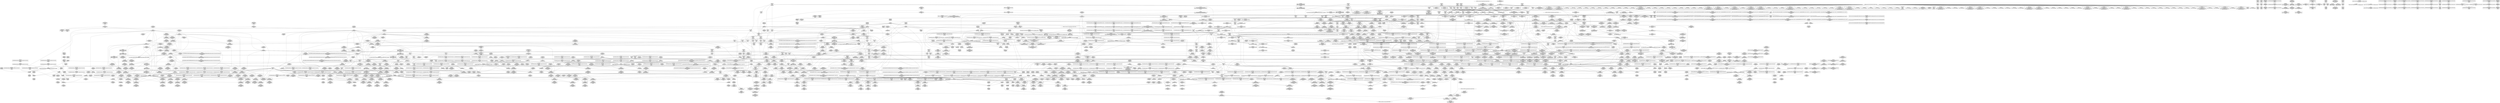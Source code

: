 digraph {
	CE0x4596970 [shape=record,shape=Mrecord,label="{CE0x4596970|i64*_getelementptr_inbounds_(_2_x_i64_,_2_x_i64_*___llvm_gcov_ctr131,_i64_0,_i64_1)|*Constant*|*SummSink*}"]
	CE0x46525e0 [shape=record,shape=Mrecord,label="{CE0x46525e0|rcu_lock_acquire:tmp}"]
	CE0x4554610 [shape=record,shape=Mrecord,label="{CE0x4554610|i64*_getelementptr_inbounds_(_4_x_i64_,_4_x_i64_*___llvm_gcov_ctr128,_i64_0,_i64_1)|*Constant*|*SummSink*}"]
	CE0x45b7850 [shape=record,shape=Mrecord,label="{CE0x45b7850|rcu_read_unlock:tmp11|include/linux/rcupdate.h,933|*SummSource*}"]
	CE0x4585d10 [shape=record,shape=Mrecord,label="{CE0x4585d10|rcu_read_unlock:tobool|include/linux/rcupdate.h,933|*SummSource*}"]
	CE0x45abd90 [shape=record,shape=Mrecord,label="{CE0x45abd90|COLLAPSED:_GCMRE___llvm_gcov_ctr294_internal_global_2_x_i64_zeroinitializer:_elem_0:default:}"]
	CE0x45b3b00 [shape=record,shape=Mrecord,label="{CE0x45b3b00|i64*_getelementptr_inbounds_(_11_x_i64_,_11_x_i64_*___llvm_gcov_ctr125,_i64_0,_i64_0)|*Constant*}"]
	CE0x466dfd0 [shape=record,shape=Mrecord,label="{CE0x466dfd0|i32_0|*Constant*}"]
	CE0x45b0630 [shape=record,shape=Mrecord,label="{CE0x45b0630|i64*_getelementptr_inbounds_(_11_x_i64_,_11_x_i64_*___llvm_gcov_ctr125,_i64_0,_i64_8)|*Constant*|*SummSource*}"]
	CE0x45aa850 [shape=record,shape=Mrecord,label="{CE0x45aa850|i64*_getelementptr_inbounds_(_11_x_i64_,_11_x_i64_*___llvm_gcov_ctr125,_i64_0,_i64_1)|*Constant*|*SummSink*}"]
	CE0x451dcc0 [shape=record,shape=Mrecord,label="{CE0x451dcc0|selinux_msg_queue_msgctl:bb|*SummSource*}"]
	CE0x4595f60 [shape=record,shape=Mrecord,label="{CE0x4595f60|task_sid:tmp7|security/selinux/hooks.c,208}"]
	CE0x452a8a0 [shape=record,shape=Mrecord,label="{CE0x452a8a0|task_sid:task|Function::task_sid&Arg::task::}"]
	CE0x4652400 [shape=record,shape=Mrecord,label="{CE0x4652400|i64*_getelementptr_inbounds_(_4_x_i64_,_4_x_i64_*___llvm_gcov_ctr135,_i64_0,_i64_3)|*Constant*}"]
	CE0x4589b80 [shape=record,shape=Mrecord,label="{CE0x4589b80|ipc_has_perm:call2|security/selinux/hooks.c,5136|*SummSink*}"]
	CE0x45d54b0 [shape=record,shape=Mrecord,label="{CE0x45d54b0|i64*_getelementptr_inbounds_(_11_x_i64_,_11_x_i64_*___llvm_gcov_ctr125,_i64_0,_i64_6)|*Constant*|*SummSink*}"]
	CE0x4641700 [shape=record,shape=Mrecord,label="{CE0x4641700|i64*_getelementptr_inbounds_(_4_x_i64_,_4_x_i64_*___llvm_gcov_ctr134,_i64_0,_i64_2)|*Constant*}"]
	CE0x45f3b50 [shape=record,shape=Mrecord,label="{CE0x45f3b50|_call_void_mcount()_#3}"]
	CE0x45f0f20 [shape=record,shape=Mrecord,label="{CE0x45f0f20|rcu_read_lock:tmp8|include/linux/rcupdate.h,882|*SummSink*}"]
	CE0x45e1410 [shape=record,shape=Mrecord,label="{CE0x45e1410|current_sid:tmp20|security/selinux/hooks.c,218}"]
	CE0x4554320 [shape=record,shape=Mrecord,label="{CE0x4554320|i32_77|*Constant*|*SummSource*}"]
	CE0x4530b60 [shape=record,shape=Mrecord,label="{CE0x4530b60|task_has_system:tmp1|*SummSink*}"]
	CE0x45d6320 [shape=record,shape=Mrecord,label="{CE0x45d6320|i1_true|*Constant*}"]
	CE0x465dc60 [shape=record,shape=Mrecord,label="{CE0x465dc60|_call_void_lock_release(%struct.lockdep_map*_%map,_i32_1,_i64_ptrtoint_(i8*_blockaddress(_rcu_lock_release,_%__here)_to_i64))_#10,_!dbg_!27716|include/linux/rcupdate.h,423|*SummSource*}"]
	CE0x45cfd40 [shape=record,shape=Mrecord,label="{CE0x45cfd40|__preempt_count_add:tmp1|*SummSource*}"]
	CE0x4637930 [shape=record,shape=Mrecord,label="{CE0x4637930|_call_void___rcu_read_unlock()_#10,_!dbg_!27734|include/linux/rcupdate.h,937|*SummSink*}"]
	CE0x4532cb0 [shape=record,shape=Mrecord,label="{CE0x4532cb0|selinux_msg_queue_msgctl:tmp5|security/selinux/hooks.c,5207|*SummSource*}"]
	CE0x45ec7d0 [shape=record,shape=Mrecord,label="{CE0x45ec7d0|GLOBAL:rcu_lock_acquire|*Constant*}"]
	CE0x45a16d0 [shape=record,shape=Mrecord,label="{CE0x45a16d0|i32_934|*Constant*|*SummSource*}"]
	CE0x45dd590 [shape=record,shape=Mrecord,label="{CE0x45dd590|i8_1|*Constant*}"]
	CE0x453eab0 [shape=record,shape=Mrecord,label="{CE0x453eab0|GLOBAL:task_has_system|*Constant*|*SummSink*}"]
	CE0x4529510 [shape=record,shape=Mrecord,label="{CE0x4529510|task_sid:tmp4|*LoadInst*|security/selinux/hooks.c,208|*SummSink*}"]
	CE0x45d3180 [shape=record,shape=Mrecord,label="{CE0x45d3180|_ret_void,_!dbg_!27735|include/linux/rcupdate.h,938|*SummSink*}"]
	CE0x45beef0 [shape=record,shape=Mrecord,label="{CE0x45beef0|cred_sid:bb|*SummSource*}"]
	CE0x45501f0 [shape=record,shape=Mrecord,label="{CE0x45501f0|80:_i32,_112:_i8*,_:_CRE_41,42_}"]
	CE0x451b070 [shape=record,shape=Mrecord,label="{CE0x451b070|selinux_msg_queue_msgctl:tmp4|security/selinux/hooks.c,5207}"]
	CE0x45af720 [shape=record,shape=Mrecord,label="{CE0x45af720|i32_208|*Constant*}"]
	CE0x453d5a0 [shape=record,shape=Mrecord,label="{CE0x453d5a0|ipc_has_perm:ad|security/selinux/hooks.c, 5128|*SummSink*}"]
	CE0x4582b80 [shape=record,shape=Mrecord,label="{CE0x4582b80|__preempt_count_sub:entry|*SummSource*}"]
	CE0x45b2da0 [shape=record,shape=Mrecord,label="{CE0x45b2da0|current_sid:call|security/selinux/hooks.c,218|*SummSource*}"]
	CE0x468c590 [shape=record,shape=Mrecord,label="{CE0x468c590|i64*_getelementptr_inbounds_(_4_x_i64_,_4_x_i64_*___llvm_gcov_ctr135,_i64_0,_i64_2)|*Constant*|*SummSink*}"]
	CE0x45881d0 [shape=record,shape=Mrecord,label="{CE0x45881d0|i8_4|*Constant*|*SummSink*}"]
	CE0x457fe30 [shape=record,shape=Mrecord,label="{CE0x457fe30|i64*_getelementptr_inbounds_(_13_x_i64_,_13_x_i64_*___llvm_gcov_ctr126,_i64_0,_i64_12)|*Constant*|*SummSource*}"]
	CE0x459ba20 [shape=record,shape=Mrecord,label="{CE0x459ba20|i64_5|*Constant*}"]
	CE0x454e2c0 [shape=record,shape=Mrecord,label="{CE0x454e2c0|80:_i32,_112:_i8*,_:_CRE_1,2_}"]
	CE0x457ffa0 [shape=record,shape=Mrecord,label="{CE0x457ffa0|task_sid:tmp26|security/selinux/hooks.c,208|*SummSource*}"]
	CE0x45db050 [shape=record,shape=Mrecord,label="{CE0x45db050|i64_1|*Constant*}"]
	CE0x45dc020 [shape=record,shape=Mrecord,label="{CE0x45dc020|GLOBAL:rcu_lock_acquire|*Constant*|*SummSource*}"]
	CE0x45b8090 [shape=record,shape=Mrecord,label="{CE0x45b8090|rcu_read_lock:tmp13|include/linux/rcupdate.h,882|*SummSource*}"]
	CE0x45f20b0 [shape=record,shape=Mrecord,label="{CE0x45f20b0|rcu_read_lock:tmp10|include/linux/rcupdate.h,882|*SummSink*}"]
	CE0x45b42b0 [shape=record,shape=Mrecord,label="{CE0x45b42b0|cred_sid:tmp5|security/selinux/hooks.c,196|*SummSink*}"]
	CE0x4654830 [shape=record,shape=Mrecord,label="{CE0x4654830|_call_void_mcount()_#3|*SummSource*}"]
	CE0x458c360 [shape=record,shape=Mrecord,label="{CE0x458c360|_call_void_mcount()_#3|*SummSource*}"]
	CE0x45b2760 [shape=record,shape=Mrecord,label="{CE0x45b2760|GLOBAL:__llvm_gcov_ctr126|Global_var:__llvm_gcov_ctr126}"]
	CE0x45c5f40 [shape=record,shape=Mrecord,label="{CE0x45c5f40|i64*_getelementptr_inbounds_(_4_x_i64_,_4_x_i64_*___llvm_gcov_ctr128,_i64_0,_i64_0)|*Constant*|*SummSource*}"]
	CE0x45ca210 [shape=record,shape=Mrecord,label="{CE0x45ca210|__rcu_read_lock:tmp4|include/linux/rcupdate.h,239|*SummSink*}"]
	CE0x4653930 [shape=record,shape=Mrecord,label="{CE0x4653930|rcu_lock_release:tmp3}"]
	CE0x4554e60 [shape=record,shape=Mrecord,label="{CE0x4554e60|current_sid:tmp6|security/selinux/hooks.c,218|*SummSink*}"]
	CE0x465e480 [shape=record,shape=Mrecord,label="{CE0x465e480|GLOBAL:lock_release|*Constant*|*SummSink*}"]
	CE0x458af70 [shape=record,shape=Mrecord,label="{CE0x458af70|current_sid:land.lhs.true2|*SummSource*}"]
	CE0x4588ee0 [shape=record,shape=Mrecord,label="{CE0x4588ee0|ipc_has_perm:sclass|security/selinux/hooks.c,5136|*SummSource*}"]
	CE0x45971e0 [shape=record,shape=Mrecord,label="{CE0x45971e0|_call_void_mcount()_#3|*SummSink*}"]
	CE0x453ed10 [shape=record,shape=Mrecord,label="{CE0x453ed10|task_has_system:entry|*SummSink*}"]
	CE0x45eae30 [shape=record,shape=Mrecord,label="{CE0x45eae30|rcu_read_unlock:if.then|*SummSink*}"]
	CE0x45ea040 [shape=record,shape=Mrecord,label="{CE0x45ea040|rcu_read_lock:do.body}"]
	CE0x4523c90 [shape=record,shape=Mrecord,label="{CE0x4523c90|i64**_getelementptr_inbounds_(_5_x_i64*_,_5_x_i64*_*___llvm_gcda_edge_table306,_i64_0,_i64_4)|*Constant*|*SummSource*}"]
	CE0x4675890 [shape=record,shape=Mrecord,label="{CE0x4675890|__rcu_read_unlock:tmp1}"]
	CE0x45b1e20 [shape=record,shape=Mrecord,label="{CE0x45b1e20|i64*_getelementptr_inbounds_(_11_x_i64_,_11_x_i64_*___llvm_gcov_ctr127,_i64_0,_i64_0)|*Constant*|*SummSource*}"]
	CE0x45da8a0 [shape=record,shape=Mrecord,label="{CE0x45da8a0|COLLAPSED:_GCMRE___llvm_gcov_ctr131_internal_global_2_x_i64_zeroinitializer:_elem_0:default:}"]
	CE0x459e1f0 [shape=record,shape=Mrecord,label="{CE0x459e1f0|ipc_has_perm:tmp5|security/selinux/hooks.c,5131|*SummSource*}"]
	CE0x4595450 [shape=record,shape=Mrecord,label="{CE0x4595450|task_sid:tmp13|security/selinux/hooks.c,208|*SummSource*}"]
	CE0x4644ef0 [shape=record,shape=Mrecord,label="{CE0x4644ef0|rcu_lock_release:tmp6}"]
	CE0x45c9280 [shape=record,shape=Mrecord,label="{CE0x45c9280|task_sid:tmp23|security/selinux/hooks.c,208|*SummSource*}"]
	CE0x457f570 [shape=record,shape=Mrecord,label="{CE0x457f570|task_sid:tmp25|security/selinux/hooks.c,208|*SummSink*}"]
	CE0x45e27c0 [shape=record,shape=Mrecord,label="{CE0x45e27c0|i32_78|*Constant*|*SummSource*}"]
	CE0x45b8e70 [shape=record,shape=Mrecord,label="{CE0x45b8e70|rcu_read_lock:tmp16|include/linux/rcupdate.h,882|*SummSource*}"]
	CE0x4531e70 [shape=record,shape=Mrecord,label="{CE0x4531e70|selinux_msg_queue_msgctl:tmp3|security/selinux/hooks.c,5204|*SummSource*}"]
	CE0x4595110 [shape=record,shape=Mrecord,label="{CE0x4595110|task_sid:tmp12|security/selinux/hooks.c,208|*SummSink*}"]
	CE0x459b0b0 [shape=record,shape=Mrecord,label="{CE0x459b0b0|current_sid:tobool|security/selinux/hooks.c,218}"]
	CE0x4659460 [shape=record,shape=Mrecord,label="{CE0x4659460|__preempt_count_add:val|Function::__preempt_count_add&Arg::val::}"]
	CE0x45ee730 [shape=record,shape=Mrecord,label="{CE0x45ee730|_ret_void,_!dbg_!27717|include/linux/rcupdate.h,419}"]
	CE0x45b6ca0 [shape=record,shape=Mrecord,label="{CE0x45b6ca0|i8_1|*Constant*}"]
	CE0x457dec0 [shape=record,shape=Mrecord,label="{CE0x457dec0|_call_void_rcu_lock_release(%struct.lockdep_map*_rcu_lock_map)_#10,_!dbg_!27733|include/linux/rcupdate.h,935|*SummSource*}"]
	CE0x45786a0 [shape=record,shape=Mrecord,label="{CE0x45786a0|ipc_has_perm:ipc_perms|Function::ipc_has_perm&Arg::ipc_perms::|*SummSink*}"]
	CE0x45e8800 [shape=record,shape=Mrecord,label="{CE0x45e8800|rcu_read_lock:land.lhs.true2}"]
	CE0x45c6e90 [shape=record,shape=Mrecord,label="{CE0x45c6e90|rcu_read_unlock:land.lhs.true|*SummSink*}"]
	CE0x459c740 [shape=record,shape=Mrecord,label="{CE0x459c740|task_sid:if.end|*SummSink*}"]
	CE0x45f3bc0 [shape=record,shape=Mrecord,label="{CE0x45f3bc0|get_current:tmp4|./arch/x86/include/asm/current.h,14}"]
	CE0x457a3c0 [shape=record,shape=Mrecord,label="{CE0x457a3c0|_call_void_lockdep_rcu_suspicious(i8*_getelementptr_inbounds_(_25_x_i8_,_25_x_i8_*_.str3,_i32_0,_i32_0),_i32_208,_i8*_getelementptr_inbounds_(_41_x_i8_,_41_x_i8_*_.str44,_i32_0,_i32_0))_#10,_!dbg_!27732|security/selinux/hooks.c,208}"]
	CE0x4659f90 [shape=record,shape=Mrecord,label="{CE0x4659f90|rcu_lock_acquire:bb|*SummSource*}"]
	CE0x4637e50 [shape=record,shape=Mrecord,label="{CE0x4637e50|GLOBAL:__rcu_read_unlock|*Constant*|*SummSource*}"]
	CE0x4596310 [shape=record,shape=Mrecord,label="{CE0x4596310|current_sid:tmp3|*SummSource*}"]
	CE0x45f3e40 [shape=record,shape=Mrecord,label="{CE0x45f3e40|rcu_read_unlock:tmp5|include/linux/rcupdate.h,933|*SummSink*}"]
	CE0x45d8cb0 [shape=record,shape=Mrecord,label="{CE0x45d8cb0|current_sid:tmp13|security/selinux/hooks.c,218|*SummSource*}"]
	CE0x4583410 [shape=record,shape=Mrecord,label="{CE0x4583410|rcu_read_unlock:tmp|*SummSource*}"]
	CE0x4583330 [shape=record,shape=Mrecord,label="{CE0x4583330|rcu_read_unlock:tmp}"]
	CE0x4536a90 [shape=record,shape=Mrecord,label="{CE0x4536a90|task_has_system:tmp2}"]
	CE0x4594bf0 [shape=record,shape=Mrecord,label="{CE0x4594bf0|COLLAPSED:_GCMRE___llvm_gcov_ctr127_internal_global_11_x_i64_zeroinitializer:_elem_0:default:}"]
	CE0x4667aa0 [shape=record,shape=Mrecord,label="{CE0x4667aa0|__rcu_read_unlock:do.body|*SummSource*}"]
	CE0x45250a0 [shape=record,shape=Mrecord,label="{CE0x45250a0|_call_void___llvm_gcov_indirect_counter_increment(i32*___llvm_gcov_global_state_pred307,_i64**_getelementptr_inbounds_(_5_x_i64*_,_5_x_i64*_*___llvm_gcda_edge_table306,_i64_0,_i64_0)),_!dbg_!27725|security/selinux/hooks.c,5216|*SummSink*}"]
	CE0x454cbb0 [shape=record,shape=Mrecord,label="{CE0x454cbb0|selinux_msg_queue_msgctl:tmp13|security/selinux/hooks.c,5219}"]
	CE0x45d83a0 [shape=record,shape=Mrecord,label="{CE0x45d83a0|current_sid:do.body|*SummSink*}"]
	CE0x4576f20 [shape=record,shape=Mrecord,label="{CE0x4576f20|selinux_msg_queue_msgctl:tmp14|security/selinux/hooks.c,5221|*SummSource*}"]
	"CONST[source:0(mediator),value:2(dynamic)][purpose:{subject}]"
	CE0x4666b90 [shape=record,shape=Mrecord,label="{CE0x4666b90|i64*_getelementptr_inbounds_(_4_x_i64_,_4_x_i64_*___llvm_gcov_ctr129,_i64_0,_i64_2)|*Constant*}"]
	CE0x454ff90 [shape=record,shape=Mrecord,label="{CE0x454ff90|80:_i32,_112:_i8*,_:_CRE_39,40_}"]
	CE0x4553e50 [shape=record,shape=Mrecord,label="{CE0x4553e50|i64*_getelementptr_inbounds_(_11_x_i64_,_11_x_i64_*___llvm_gcov_ctr125,_i64_0,_i64_1)|*Constant*|*SummSource*}"]
	CE0x454de60 [shape=record,shape=Mrecord,label="{CE0x454de60|selinux_msg_queue_msgctl:q_perm|security/selinux/hooks.c,5219|*SummSink*}"]
	CE0x453e930 [shape=record,shape=Mrecord,label="{CE0x453e930|GLOBAL:task_has_system|*Constant*|*SummSource*}"]
	CE0x4597e60 [shape=record,shape=Mrecord,label="{CE0x4597e60|task_sid:call3|security/selinux/hooks.c,208|*SummSink*}"]
	CE0x4589060 [shape=record,shape=Mrecord,label="{CE0x4589060|ipc_has_perm:sclass|security/selinux/hooks.c,5136|*SummSink*}"]
	CE0x45af3c0 [shape=record,shape=Mrecord,label="{CE0x45af3c0|get_current:tmp1|*SummSource*}"]
	CE0x45b5e50 [shape=record,shape=Mrecord,label="{CE0x45b5e50|current_sid:bb|*SummSink*}"]
	CE0x45d4f50 [shape=record,shape=Mrecord,label="{CE0x45d4f50|rcu_read_unlock:tmp13|include/linux/rcupdate.h,933}"]
	CE0x452afd0 [shape=record,shape=Mrecord,label="{CE0x452afd0|i32_3|*Constant*}"]
	CE0x45d98f0 [shape=record,shape=Mrecord,label="{CE0x45d98f0|cred_sid:tmp|*SummSink*}"]
	CE0x4665f50 [shape=record,shape=Mrecord,label="{CE0x4665f50|__rcu_read_unlock:tmp1|*SummSink*}"]
	CE0x45a9af0 [shape=record,shape=Mrecord,label="{CE0x45a9af0|current_sid:tmp5|security/selinux/hooks.c,218|*SummSource*}"]
	CE0x458d0e0 [shape=record,shape=Mrecord,label="{CE0x458d0e0|task_sid:tmp8|security/selinux/hooks.c,208|*SummSource*}"]
	CE0x45c1940 [shape=record,shape=Mrecord,label="{CE0x45c1940|i64*_getelementptr_inbounds_(_4_x_i64_,_4_x_i64_*___llvm_gcov_ctr133,_i64_0,_i64_1)|*Constant*|*SummSource*}"]
	CE0x4540d60 [shape=record,shape=Mrecord,label="{CE0x4540d60|GLOBAL:__llvm_gcov_indirect_counter_increment|*Constant*}"]
	CE0x4571740 [shape=record,shape=Mrecord,label="{CE0x4571740|ipc_has_perm:security|security/selinux/hooks.c,5131|*SummSink*}"]
	CE0x45b25b0 [shape=record,shape=Mrecord,label="{CE0x45b25b0|cred_sid:tmp6|security/selinux/hooks.c,197|*SummSink*}"]
	CE0x463caa0 [shape=record,shape=Mrecord,label="{CE0x463caa0|i64*_getelementptr_inbounds_(_4_x_i64_,_4_x_i64_*___llvm_gcov_ctr128,_i64_0,_i64_2)|*Constant*|*SummSink*}"]
	CE0x45be650 [shape=record,shape=Mrecord,label="{CE0x45be650|rcu_read_lock:tmp22|include/linux/rcupdate.h,884|*SummSource*}"]
	CE0x4639a40 [shape=record,shape=Mrecord,label="{CE0x4639a40|i64*_getelementptr_inbounds_(_4_x_i64_,_4_x_i64_*___llvm_gcov_ctr130,_i64_0,_i64_3)|*Constant*|*SummSource*}"]
	CE0x4659ea0 [shape=record,shape=Mrecord,label="{CE0x4659ea0|rcu_lock_acquire:indirectgoto|*SummSink*}"]
	CE0x4589ee0 [shape=record,shape=Mrecord,label="{CE0x4589ee0|avc_has_perm:tsid|Function::avc_has_perm&Arg::tsid::}"]
	CE0x45ea250 [shape=record,shape=Mrecord,label="{CE0x45ea250|rcu_read_lock:do.body|*SummSink*}"]
	CE0x4572010 [shape=record,shape=Mrecord,label="{CE0x4572010|80:_i32,_112:_i8*,_:_CRE_54,55_}"]
	CE0x4549b80 [shape=record,shape=Mrecord,label="{CE0x4549b80|i64*_getelementptr_inbounds_(_11_x_i64_,_11_x_i64_*___llvm_gcov_ctr132,_i64_0,_i64_8)|*Constant*|*SummSource*}"]
	CE0x4544130 [shape=record,shape=Mrecord,label="{CE0x4544130|selinux_msg_queue_msgctl:entry}"]
	CE0x463e080 [shape=record,shape=Mrecord,label="{CE0x463e080|__preempt_count_sub:sub|./arch/x86/include/asm/preempt.h,77|*SummSource*}"]
	CE0x45c4e60 [shape=record,shape=Mrecord,label="{CE0x45c4e60|rcu_read_unlock:tmp15|include/linux/rcupdate.h,933|*SummSink*}"]
	CE0x45760e0 [shape=record,shape=Mrecord,label="{CE0x45760e0|80:_i32,_112:_i8*,_:_CRE_216,224_|*MultipleSource*|Function::selinux_msg_queue_msgctl&Arg::msq::|security/selinux/hooks.c,5219}"]
	CE0x459fc20 [shape=record,shape=Mrecord,label="{CE0x459fc20|_call_void_mcount()_#3|*SummSink*}"]
	CE0x465ff00 [shape=record,shape=Mrecord,label="{CE0x465ff00|rcu_lock_release:bb}"]
	CE0x4597170 [shape=record,shape=Mrecord,label="{CE0x4597170|_call_void_mcount()_#3|*SummSource*}"]
	CE0x4597990 [shape=record,shape=Mrecord,label="{CE0x4597990|task_sid:tmp13|security/selinux/hooks.c,208|*SummSink*}"]
	CE0x457bd70 [shape=record,shape=Mrecord,label="{CE0x457bd70|avc_has_perm:tsid|Function::avc_has_perm&Arg::tsid::}"]
	CE0x4579060 [shape=record,shape=Mrecord,label="{CE0x4579060|selinux_msg_queue_msgctl:tmp14|security/selinux/hooks.c,5221}"]
	CE0x459fbb0 [shape=record,shape=Mrecord,label="{CE0x459fbb0|_call_void_mcount()_#3|*SummSource*}"]
	CE0x45da910 [shape=record,shape=Mrecord,label="{CE0x45da910|cred_sid:tmp|*SummSource*}"]
	CE0x45ed0b0 [shape=record,shape=Mrecord,label="{CE0x45ed0b0|i32_0|*Constant*}"]
	CE0x45bd300 [shape=record,shape=Mrecord,label="{CE0x45bd300|rcu_read_lock:tmp19|include/linux/rcupdate.h,882|*SummSource*}"]
	CE0x45716d0 [shape=record,shape=Mrecord,label="{CE0x45716d0|ipc_has_perm:tmp4|*LoadInst*|security/selinux/hooks.c,5131}"]
	CE0x4571070 [shape=record,shape=Mrecord,label="{CE0x4571070|ipc_has_perm:security|security/selinux/hooks.c,5131|*SummSource*}"]
	CE0x4644dd0 [shape=record,shape=Mrecord,label="{CE0x4644dd0|i64*_getelementptr_inbounds_(_4_x_i64_,_4_x_i64_*___llvm_gcov_ctr133,_i64_0,_i64_3)|*Constant*|*SummSource*}"]
	CE0x45d21c0 [shape=record,shape=Mrecord,label="{CE0x45d21c0|GLOBAL:rcu_read_unlock|*Constant*}"]
	CE0x4529000 [shape=record,shape=Mrecord,label="{CE0x4529000|i64**_getelementptr_inbounds_(_5_x_i64*_,_5_x_i64*_*___llvm_gcda_edge_table306,_i64_0,_i64_1)|*Constant*|*SummSource*}"]
	CE0x45377f0 [shape=record,shape=Mrecord,label="{CE0x45377f0|ipc_has_perm:call|security/selinux/hooks.c,5129|*SummSink*}"]
	CE0x45dbea0 [shape=record,shape=Mrecord,label="{CE0x45dbea0|current_sid:tmp12|security/selinux/hooks.c,218}"]
	CE0x453b2a0 [shape=record,shape=Mrecord,label="{CE0x453b2a0|i64*_getelementptr_inbounds_(_15_x_i64_,_15_x_i64_*___llvm_gcov_ctr305,_i64_0,_i64_12)|*Constant*|*SummSource*}"]
	CE0x45b6640 [shape=record,shape=Mrecord,label="{CE0x45b6640|cred_sid:sid|security/selinux/hooks.c,197|*SummSource*}"]
	CE0x45855f0 [shape=record,shape=Mrecord,label="{CE0x45855f0|__rcu_read_lock:tmp6|include/linux/rcupdate.h,240}"]
	CE0x466db00 [shape=record,shape=Mrecord,label="{CE0x466db00|__preempt_count_sub:tmp4|./arch/x86/include/asm/preempt.h,77|*SummSource*}"]
	CE0x45c4ba0 [shape=record,shape=Mrecord,label="{CE0x45c4ba0|i64_1|*Constant*}"]
	CE0x465e220 [shape=record,shape=Mrecord,label="{CE0x465e220|GLOBAL:lock_release|*Constant*|*SummSource*}"]
	CE0x4545bc0 [shape=record,shape=Mrecord,label="{CE0x4545bc0|i32_3|*Constant*|*SummSource*}"]
	CE0x4667d10 [shape=record,shape=Mrecord,label="{CE0x4667d10|__rcu_read_unlock:bb|*SummSource*}"]
	CE0x458dc50 [shape=record,shape=Mrecord,label="{CE0x458dc50|rcu_read_lock:tmp2|*SummSource*}"]
	CE0x45e1590 [shape=record,shape=Mrecord,label="{CE0x45e1590|current_sid:tmp20|security/selinux/hooks.c,218|*SummSource*}"]
	CE0x4555660 [shape=record,shape=Mrecord,label="{CE0x4555660|_call_void_rcu_read_lock()_#10,_!dbg_!27712|security/selinux/hooks.c,207}"]
	CE0x453db20 [shape=record,shape=Mrecord,label="{CE0x453db20|__llvm_gcov_indirect_counter_increment:counters|Function::__llvm_gcov_indirect_counter_increment&Arg::counters::|*SummSink*}"]
	CE0x4553030 [shape=record,shape=Mrecord,label="{CE0x4553030|cred_sid:tmp2|*SummSource*}"]
	CE0x454fd30 [shape=record,shape=Mrecord,label="{CE0x454fd30|80:_i32,_112:_i8*,_:_CRE_37,38_}"]
	CE0x45299a0 [shape=record,shape=Mrecord,label="{CE0x45299a0|i32_-1|*Constant*|*SummSource*}"]
	CE0x453b630 [shape=record,shape=Mrecord,label="{CE0x453b630|selinux_msg_queue_msgctl:tmp11|security/selinux/hooks.c,5216}"]
	CE0x4580870 [shape=record,shape=Mrecord,label="{CE0x4580870|__rcu_read_lock:do.body|*SummSink*}"]
	CE0x45ab290 [shape=record,shape=Mrecord,label="{CE0x45ab290|task_sid:bb|*SummSource*}"]
	CE0x452ff40 [shape=record,shape=Mrecord,label="{CE0x452ff40|selinux_msg_queue_msgctl:sw.bb4|*SummSource*}"]
	CE0x452c8a0 [shape=record,shape=Mrecord,label="{CE0x452c8a0|task_has_system:call1|security/selinux/hooks.c,1594|*SummSink*}"]
	CE0x4575930 [shape=record,shape=Mrecord,label="{CE0x4575930|80:_i32,_112:_i8*,_:_CRE_184,192_|*MultipleSource*|Function::selinux_msg_queue_msgctl&Arg::msq::|security/selinux/hooks.c,5219}"]
	CE0x45510c0 [shape=record,shape=Mrecord,label="{CE0x45510c0|80:_i32,_112:_i8*,_:_CRE_10,11_}"]
	CE0x46505c0 [shape=record,shape=Mrecord,label="{CE0x46505c0|__preempt_count_sub:tmp5|./arch/x86/include/asm/preempt.h,77|*SummSource*}"]
	CE0x4653150 [shape=record,shape=Mrecord,label="{CE0x4653150|_call_void_asm_addl_$1,_%gs:$0_,_*m,ri,*m,_dirflag_,_fpsr_,_flags_(i32*___preempt_count,_i32_%val,_i32*___preempt_count)_#3,_!dbg_!27714,_!srcloc_!27717|./arch/x86/include/asm/preempt.h,72}"]
	CE0x459a080 [shape=record,shape=Mrecord,label="{CE0x459a080|i64_6|*Constant*}"]
	CE0x45defb0 [shape=record,shape=Mrecord,label="{CE0x45defb0|i8*_getelementptr_inbounds_(_45_x_i8_,_45_x_i8_*_.str12,_i32_0,_i32_0)|*Constant*|*SummSink*}"]
	CE0x4651ea0 [shape=record,shape=Mrecord,label="{CE0x4651ea0|rcu_lock_release:indirectgoto|*SummSource*}"]
	CE0x45e3360 [shape=record,shape=Mrecord,label="{CE0x45e3360|current_sid:tmp21|security/selinux/hooks.c,218|*SummSink*}"]
	CE0x4550ad0 [shape=record,shape=Mrecord,label="{CE0x4550ad0|80:_i32,_112:_i8*,_:_CRE_5,6_}"]
	CE0x45e9050 [shape=record,shape=Mrecord,label="{CE0x45e9050|__rcu_read_lock:tmp2|*SummSource*}"]
	CE0x45f0340 [shape=record,shape=Mrecord,label="{CE0x45f0340|GLOBAL:rcu_read_lock.__warned|Global_var:rcu_read_lock.__warned|*SummSink*}"]
	CE0x45f2940 [shape=record,shape=Mrecord,label="{CE0x45f2940|rcu_read_lock:tmp12|include/linux/rcupdate.h,882|*SummSource*}"]
	CE0x457e980 [shape=record,shape=Mrecord,label="{CE0x457e980|i64*_getelementptr_inbounds_(_13_x_i64_,_13_x_i64_*___llvm_gcov_ctr126,_i64_0,_i64_11)|*Constant*}"]
	CE0x463b250 [shape=record,shape=Mrecord,label="{CE0x463b250|GLOBAL:__preempt_count_sub|*Constant*}"]
	CE0x4530f70 [shape=record,shape=Mrecord,label="{CE0x4530f70|i64*_getelementptr_inbounds_(_2_x_i64_,_2_x_i64_*___llvm_gcov_ctr159,_i64_0,_i64_1)|*Constant*|*SummSource*}"]
	CE0x45aac60 [shape=record,shape=Mrecord,label="{CE0x45aac60|task_sid:if.end}"]
	CE0x452f130 [shape=record,shape=Mrecord,label="{CE0x452f130|_ret_%struct.task_struct*_%tmp4,_!dbg_!27714|./arch/x86/include/asm/current.h,14}"]
	CE0x46549e0 [shape=record,shape=Mrecord,label="{CE0x46549e0|i64*_getelementptr_inbounds_(_4_x_i64_,_4_x_i64_*___llvm_gcov_ctr133,_i64_0,_i64_2)|*Constant*}"]
	CE0x465b8d0 [shape=record,shape=Mrecord,label="{CE0x465b8d0|__preempt_count_add:do.body}"]
	CE0x45eb6f0 [shape=record,shape=Mrecord,label="{CE0x45eb6f0|_call_void___preempt_count_add(i32_1)_#10,_!dbg_!27711|include/linux/rcupdate.h,239|*SummSource*}"]
	CE0x452a390 [shape=record,shape=Mrecord,label="{CE0x452a390|selinux_msg_queue_msgctl:sw.bb|*SummSink*}"]
	CE0x457a080 [shape=record,shape=Mrecord,label="{CE0x457a080|get_current:bb|*SummSink*}"]
	CE0x45d8f60 [shape=record,shape=Mrecord,label="{CE0x45d8f60|i64*_getelementptr_inbounds_(_2_x_i64_,_2_x_i64_*___llvm_gcov_ctr131,_i64_0,_i64_1)|*Constant*}"]
	CE0x45744f0 [shape=record,shape=Mrecord,label="{CE0x45744f0|80:_i32,_112:_i8*,_:_CRE_104,112_|*MultipleSource*|Function::selinux_msg_queue_msgctl&Arg::msq::|security/selinux/hooks.c,5219}"]
	CE0x45a53a0 [shape=record,shape=Mrecord,label="{CE0x45a53a0|current_sid:sid|security/selinux/hooks.c,220|*SummSource*}"]
	CE0x468c3e0 [shape=record,shape=Mrecord,label="{CE0x468c3e0|i64*_getelementptr_inbounds_(_4_x_i64_,_4_x_i64_*___llvm_gcov_ctr135,_i64_0,_i64_2)|*Constant*|*SummSource*}"]
	CE0x45b2a90 [shape=record,shape=Mrecord,label="{CE0x45b2a90|current_sid:call|security/selinux/hooks.c,218|*SummSink*}"]
	CE0x45b3050 [shape=record,shape=Mrecord,label="{CE0x45b3050|task_sid:land.lhs.true2|*SummSink*}"]
	CE0x45ef570 [shape=record,shape=Mrecord,label="{CE0x45ef570|__rcu_read_lock:tmp7|include/linux/rcupdate.h,240|*SummSink*}"]
	CE0x45b2b70 [shape=record,shape=Mrecord,label="{CE0x45b2b70|i32_0|*Constant*}"]
	CE0x46557b0 [shape=record,shape=Mrecord,label="{CE0x46557b0|__rcu_read_unlock:tmp4|include/linux/rcupdate.h,244|*SummSink*}"]
	CE0x4598a30 [shape=record,shape=Mrecord,label="{CE0x4598a30|i64*_getelementptr_inbounds_(_13_x_i64_,_13_x_i64_*___llvm_gcov_ctr126,_i64_0,_i64_8)|*Constant*|*SummSink*}"]
	CE0x45b1670 [shape=record,shape=Mrecord,label="{CE0x45b1670|task_sid:tmp|*SummSource*}"]
	CE0x45365e0 [shape=record,shape=Mrecord,label="{CE0x45365e0|COLLAPSED:_GCMRE___llvm_gcov_ctr305_internal_global_15_x_i64_zeroinitializer:_elem_0:default:}"]
	CE0x46580a0 [shape=record,shape=Mrecord,label="{CE0x46580a0|__rcu_read_unlock:tmp}"]
	CE0x4636d50 [shape=record,shape=Mrecord,label="{CE0x4636d50|rcu_lock_release:map|Function::rcu_lock_release&Arg::map::}"]
	CE0x452aae0 [shape=record,shape=Mrecord,label="{CE0x452aae0|task_sid:task|Function::task_sid&Arg::task::|*SummSink*}"]
	CE0x452aef0 [shape=record,shape=Mrecord,label="{CE0x452aef0|i32_2|*Constant*|*SummSource*}"]
	CE0x465d590 [shape=record,shape=Mrecord,label="{CE0x465d590|rcu_lock_release:tmp5|include/linux/rcupdate.h,423}"]
	CE0x45e8c50 [shape=record,shape=Mrecord,label="{CE0x45e8c50|rcu_read_lock:land.lhs.true|*SummSource*}"]
	CE0x45c9fc0 [shape=record,shape=Mrecord,label="{CE0x45c9fc0|__rcu_read_unlock:tmp3|*SummSink*}"]
	CE0x45ab360 [shape=record,shape=Mrecord,label="{CE0x45ab360|task_sid:bb|*SummSink*}"]
	CE0x458f1a0 [shape=record,shape=Mrecord,label="{CE0x458f1a0|ipc_has_perm:bb}"]
	CE0x4655740 [shape=record,shape=Mrecord,label="{CE0x4655740|__rcu_read_unlock:tmp4|include/linux/rcupdate.h,244}"]
	CE0x45889e0 [shape=record,shape=Mrecord,label="{CE0x45889e0|ipc_has_perm:tmp6|*LoadInst*|security/selinux/hooks.c,5134|*SummSource*}"]
	CE0x45517e0 [shape=record,shape=Mrecord,label="{CE0x45517e0|80:_i32,_112:_i8*,_:_CRE_16,17_}"]
	CE0x4596080 [shape=record,shape=Mrecord,label="{CE0x4596080|task_sid:tmp5|security/selinux/hooks.c,208}"]
	CE0x45e8930 [shape=record,shape=Mrecord,label="{CE0x45e8930|rcu_read_lock:land.lhs.true2|*SummSource*}"]
	CE0x4578290 [shape=record,shape=Mrecord,label="{CE0x4578290|ipc_has_perm:entry|*SummSource*}"]
	CE0x45e42b0 [shape=record,shape=Mrecord,label="{CE0x45e42b0|current_sid:tmp23|security/selinux/hooks.c,218}"]
	CE0x466c490 [shape=record,shape=Mrecord,label="{CE0x466c490|i64*_getelementptr_inbounds_(_4_x_i64_,_4_x_i64_*___llvm_gcov_ctr129,_i64_0,_i64_0)|*Constant*|*SummSink*}"]
	CE0x45dad50 [shape=record,shape=Mrecord,label="{CE0x45dad50|current_sid:tmp11|security/selinux/hooks.c,218}"]
	CE0x463c870 [shape=record,shape=Mrecord,label="{CE0x463c870|i64*_getelementptr_inbounds_(_4_x_i64_,_4_x_i64_*___llvm_gcov_ctr128,_i64_0,_i64_1)|*Constant*|*SummSource*}"]
	CE0x45da2c0 [shape=record,shape=Mrecord,label="{CE0x45da2c0|rcu_lock_acquire:map|Function::rcu_lock_acquire&Arg::map::}"]
	CE0x454ea30 [shape=record,shape=Mrecord,label="{CE0x454ea30|80:_i32,_112:_i8*,_:_CRE_21,22_}"]
	CE0x45296b0 [shape=record,shape=Mrecord,label="{CE0x45296b0|task_sid:call|security/selinux/hooks.c,208}"]
	CE0x45926f0 [shape=record,shape=Mrecord,label="{CE0x45926f0|get_current:tmp1}"]
	CE0x45a9940 [shape=record,shape=Mrecord,label="{CE0x45a9940|GLOBAL:__llvm_gcov_ctr125|Global_var:__llvm_gcov_ctr125|*SummSink*}"]
	CE0x46373f0 [shape=record,shape=Mrecord,label="{CE0x46373f0|_ret_void,_!dbg_!27717|include/linux/rcupdate.h,424}"]
	CE0x4550910 [shape=record,shape=Mrecord,label="{CE0x4550910|80:_i32,_112:_i8*,_:_CRE_3,4_}"]
	CE0x45c6420 [shape=record,shape=Mrecord,label="{CE0x45c6420|_call_void_asm_addl_$1,_%gs:$0_,_*m,ri,*m,_dirflag_,_fpsr_,_flags_(i32*___preempt_count,_i32_%val,_i32*___preempt_count)_#3,_!dbg_!27714,_!srcloc_!27717|./arch/x86/include/asm/preempt.h,72|*SummSource*}"]
	CE0x45c29b0 [shape=record,shape=Mrecord,label="{CE0x45c29b0|i64*_getelementptr_inbounds_(_4_x_i64_,_4_x_i64_*___llvm_gcov_ctr133,_i64_0,_i64_0)|*Constant*|*SummSink*}"]
	CE0x45e9f30 [shape=record,shape=Mrecord,label="{CE0x45e9f30|rcu_read_lock:do.end|*SummSink*}"]
	CE0x46536a0 [shape=record,shape=Mrecord,label="{CE0x46536a0|rcu_lock_release:tmp2|*SummSink*}"]
	CE0x452fc20 [shape=record,shape=Mrecord,label="{CE0x452fc20|i64*_getelementptr_inbounds_(_2_x_i64_,_2_x_i64_*___llvm_gcov_ctr98,_i64_0,_i64_1)|*Constant*|*SummSource*}"]
	CE0x4576610 [shape=record,shape=Mrecord,label="{CE0x4576610|GLOBAL:ipc_has_perm|*Constant*|*SummSink*}"]
	CE0x452a490 [shape=record,shape=Mrecord,label="{CE0x452a490|__llvm_gcov_indirect_counter_increment:predecessor|Function::__llvm_gcov_indirect_counter_increment&Arg::predecessor::|*SummSink*}"]
	CE0x4545630 [shape=record,shape=Mrecord,label="{CE0x4545630|task_has_system:tmp}"]
	CE0x4572ac0 [shape=record,shape=Mrecord,label="{CE0x4572ac0|80:_i32,_112:_i8*,_:_CRE_63,64_}"]
	CE0x45df620 [shape=record,shape=Mrecord,label="{CE0x45df620|current_sid:tmp15|security/selinux/hooks.c,218|*SummSource*}"]
	CE0x45439b0 [shape=record,shape=Mrecord,label="{CE0x45439b0|GLOBAL:get_current|*Constant*|*SummSource*}"]
	CE0x45c7100 [shape=record,shape=Mrecord,label="{CE0x45c7100|rcu_read_unlock:land.lhs.true2|*SummSource*}"]
	CE0x45c5e30 [shape=record,shape=Mrecord,label="{CE0x45c5e30|__rcu_read_unlock:tmp2}"]
	CE0x454f610 [shape=record,shape=Mrecord,label="{CE0x454f610|80:_i32,_112:_i8*,_:_CRE_31,32_}"]
	CE0x45764a0 [shape=record,shape=Mrecord,label="{CE0x45764a0|selinux_msg_queue_msgctl:call5|security/selinux/hooks.c,5219|*SummSink*}"]
	CE0x4636fe0 [shape=record,shape=Mrecord,label="{CE0x4636fe0|rcu_lock_release:map|Function::rcu_lock_release&Arg::map::|*SummSource*}"]
	CE0x457ce50 [shape=record,shape=Mrecord,label="{CE0x457ce50|rcu_read_unlock:tmp21|include/linux/rcupdate.h,935|*SummSource*}"]
	CE0x45c84a0 [shape=record,shape=Mrecord,label="{CE0x45c84a0|task_sid:tmp22|security/selinux/hooks.c,208}"]
	CE0x45aecb0 [shape=record,shape=Mrecord,label="{CE0x45aecb0|task_sid:entry}"]
	CE0x4667de0 [shape=record,shape=Mrecord,label="{CE0x4667de0|__rcu_read_unlock:bb|*SummSink*}"]
	CE0x4598ac0 [shape=record,shape=Mrecord,label="{CE0x4598ac0|task_sid:tmp18|security/selinux/hooks.c,208}"]
	CE0x45f2220 [shape=record,shape=Mrecord,label="{CE0x45f2220|rcu_read_lock:tmp11|include/linux/rcupdate.h,882}"]
	CE0x452df10 [shape=record,shape=Mrecord,label="{CE0x452df10|i64*_getelementptr_inbounds_(_15_x_i64_,_15_x_i64_*___llvm_gcov_ctr305,_i64_0,_i64_0)|*Constant*|*SummSource*}"]
	CE0x4524640 [shape=record,shape=Mrecord,label="{CE0x4524640|selinux_msg_queue_msgctl:tmp9|security/selinux/hooks.c,5213|*SummSource*}"]
	CE0x45d4cb0 [shape=record,shape=Mrecord,label="{CE0x45d4cb0|rcu_read_unlock:call3|include/linux/rcupdate.h,933|*SummSource*}"]
	CE0x45851e0 [shape=record,shape=Mrecord,label="{CE0x45851e0|rcu_read_unlock:tmp|*SummSink*}"]
	CE0x45bdf50 [shape=record,shape=Mrecord,label="{CE0x45bdf50|rcu_read_lock:tmp21|include/linux/rcupdate.h,884|*SummSource*}"]
	CE0x45ad6b0 [shape=record,shape=Mrecord,label="{CE0x45ad6b0|ipc_has_perm:bb|*SummSink*}"]
	CE0x4594200 [shape=record,shape=Mrecord,label="{CE0x4594200|task_sid:tmp1|*SummSink*}"]
	CE0x459aa80 [shape=record,shape=Mrecord,label="{CE0x459aa80|GLOBAL:__llvm_gcov_ctr126|Global_var:__llvm_gcov_ctr126|*SummSource*}"]
	CE0x45f3630 [shape=record,shape=Mrecord,label="{CE0x45f3630|i64_6|*Constant*}"]
	CE0x45ad0f0 [shape=record,shape=Mrecord,label="{CE0x45ad0f0|task_sid:call7|security/selinux/hooks.c,208|*SummSink*}"]
	CE0x45a8850 [shape=record,shape=Mrecord,label="{CE0x45a8850|ipc_has_perm:sid1|security/selinux/hooks.c,5136|*SummSource*}"]
	CE0x4593fc0 [shape=record,shape=Mrecord,label="{CE0x4593fc0|i64*_getelementptr_inbounds_(_13_x_i64_,_13_x_i64_*___llvm_gcov_ctr126,_i64_0,_i64_1)|*Constant*}"]
	CE0x45c9000 [shape=record,shape=Mrecord,label="{CE0x45c9000|task_sid:tmp22|security/selinux/hooks.c,208|*SummSink*}"]
	CE0x45b68e0 [shape=record,shape=Mrecord,label="{CE0x45b68e0|task_sid:tmp18|security/selinux/hooks.c,208|*SummSource*}"]
	CE0x4653cd0 [shape=record,shape=Mrecord,label="{CE0x4653cd0|_call_void_mcount()_#3|*SummSource*}"]
	CE0x45528d0 [shape=record,shape=Mrecord,label="{CE0x45528d0|task_sid:tmp15|security/selinux/hooks.c,208|*SummSource*}"]
	CE0x45e0820 [shape=record,shape=Mrecord,label="{CE0x45e0820|current_sid:tmp18|security/selinux/hooks.c,218|*SummSource*}"]
	CE0x4585c30 [shape=record,shape=Mrecord,label="{CE0x4585c30|rcu_read_unlock:tobool|include/linux/rcupdate.h,933}"]
	CE0x452ef20 [shape=record,shape=Mrecord,label="{CE0x452ef20|_ret_%struct.task_struct*_%tmp4,_!dbg_!27714|./arch/x86/include/asm/current.h,14|*SummSource*}"]
	CE0x45bbaf0 [shape=record,shape=Mrecord,label="{CE0x45bbaf0|rcu_read_lock:tmp17|include/linux/rcupdate.h,882}"]
	CE0x463fa70 [shape=record,shape=Mrecord,label="{CE0x463fa70|rcu_lock_acquire:indirectgoto|*SummSource*}"]
	CE0x4557f30 [shape=record,shape=Mrecord,label="{CE0x4557f30|_call_void___llvm_gcov_indirect_counter_increment(i32*___llvm_gcov_global_state_pred307,_i64**_getelementptr_inbounds_(_5_x_i64*_,_5_x_i64*_*___llvm_gcda_edge_table306,_i64_0,_i64_4)),_!dbg_!27723|security/selinux/hooks.c,5213|*SummSource*}"]
	CE0x4551d50 [shape=record,shape=Mrecord,label="{CE0x4551d50|__llvm_gcov_indirect_counter_increment:bb4}"]
	CE0x45de200 [shape=record,shape=Mrecord,label="{CE0x45de200|GLOBAL:lockdep_rcu_suspicious|*Constant*}"]
	CE0x452cd30 [shape=record,shape=Mrecord,label="{CE0x452cd30|avc_has_perm:entry}"]
	CE0x463db30 [shape=record,shape=Mrecord,label="{CE0x463db30|__preempt_count_sub:tmp7|./arch/x86/include/asm/preempt.h,78|*SummSink*}"]
	CE0x4577a90 [shape=record,shape=Mrecord,label="{CE0x4577a90|selinux_msg_queue_msgctl:tmp15|security/selinux/hooks.c,5221|*SummSink*}"]
	CE0x459c8f0 [shape=record,shape=Mrecord,label="{CE0x459c8f0|get_current:tmp3}"]
	CE0x45ea4b0 [shape=record,shape=Mrecord,label="{CE0x45ea4b0|rcu_read_unlock:tmp7|include/linux/rcupdate.h,933}"]
	CE0x45730b0 [shape=record,shape=Mrecord,label="{CE0x45730b0|80:_i32,_112:_i8*,_:_CRE_68,69_}"]
	CE0x45f4ad0 [shape=record,shape=Mrecord,label="{CE0x45f4ad0|_call_void_mcount()_#3|*SummSource*}"]
	CE0x45eb680 [shape=record,shape=Mrecord,label="{CE0x45eb680|_call_void___preempt_count_add(i32_1)_#10,_!dbg_!27711|include/linux/rcupdate.h,239}"]
	CE0x45856d0 [shape=record,shape=Mrecord,label="{CE0x45856d0|__rcu_read_lock:tmp6|include/linux/rcupdate.h,240|*SummSink*}"]
	CE0x45956e0 [shape=record,shape=Mrecord,label="{CE0x45956e0|cred_sid:tmp3|*SummSink*}"]
	CE0x4578400 [shape=record,shape=Mrecord,label="{CE0x4578400|ipc_has_perm:perms|Function::ipc_has_perm&Arg::perms::}"]
	CE0x4593e40 [shape=record,shape=Mrecord,label="{CE0x4593e40|cred_sid:security|security/selinux/hooks.c,196|*SummSource*}"]
	CE0x4546710 [shape=record,shape=Mrecord,label="{CE0x4546710|task_has_system:perms|Function::task_has_system&Arg::perms::|*SummSource*}"]
	CE0x457fa90 [shape=record,shape=Mrecord,label="{CE0x457fa90|i64*_getelementptr_inbounds_(_13_x_i64_,_13_x_i64_*___llvm_gcov_ctr126,_i64_0,_i64_12)|*Constant*}"]
	CE0x45edde0 [shape=record,shape=Mrecord,label="{CE0x45edde0|rcu_read_unlock:tmp9|include/linux/rcupdate.h,933|*SummSink*}"]
	CE0x452ad50 [shape=record,shape=Mrecord,label="{CE0x452ad50|GLOBAL:current_task|Global_var:current_task}"]
	CE0x453b440 [shape=record,shape=Mrecord,label="{CE0x453b440|selinux_msg_queue_msgctl:tmp10|security/selinux/hooks.c,5216|*SummSink*}"]
	CE0x45ab1f0 [shape=record,shape=Mrecord,label="{CE0x45ab1f0|task_sid:bb}"]
	CE0x45894a0 [shape=record,shape=Mrecord,label="{CE0x45894a0|ipc_has_perm:tmp8|security/selinux/hooks.c,5136|*SummSink*}"]
	CE0x4546470 [shape=record,shape=Mrecord,label="{CE0x4546470|task_has_system:perms|Function::task_has_system&Arg::perms::}"]
	CE0x45c8f20 [shape=record,shape=Mrecord,label="{CE0x45c8f20|i64*_getelementptr_inbounds_(_13_x_i64_,_13_x_i64_*___llvm_gcov_ctr126,_i64_0,_i64_10)|*Constant*|*SummSink*}"]
	CE0x463c950 [shape=record,shape=Mrecord,label="{CE0x463c950|i64*_getelementptr_inbounds_(_4_x_i64_,_4_x_i64_*___llvm_gcov_ctr128,_i64_0,_i64_0)|*Constant*|*SummSink*}"]
	CE0x45c1b70 [shape=record,shape=Mrecord,label="{CE0x45c1b70|rcu_read_unlock:tmp8|include/linux/rcupdate.h,933}"]
	CE0x45333d0 [shape=record,shape=Mrecord,label="{CE0x45333d0|_ret_void|*SummSink*}"]
	CE0x45c7900 [shape=record,shape=Mrecord,label="{CE0x45c7900|i64*_getelementptr_inbounds_(_13_x_i64_,_13_x_i64_*___llvm_gcov_ctr126,_i64_0,_i64_9)|*Constant*|*SummSource*}"]
	CE0x45efa10 [shape=record,shape=Mrecord,label="{CE0x45efa10|i64*_getelementptr_inbounds_(_4_x_i64_,_4_x_i64_*___llvm_gcov_ctr134,_i64_0,_i64_3)|*Constant*|*SummSource*}"]
	CE0x45c07a0 [shape=record,shape=Mrecord,label="{CE0x45c07a0|__preempt_count_add:val|Function::__preempt_count_add&Arg::val::|*SummSource*}"]
	CE0x457d250 [shape=record,shape=Mrecord,label="{CE0x457d250|rcu_read_unlock:tmp21|include/linux/rcupdate.h,935|*SummSink*}"]
	CE0x45f3dd0 [shape=record,shape=Mrecord,label="{CE0x45f3dd0|rcu_read_unlock:tmp5|include/linux/rcupdate.h,933|*SummSource*}"]
	CE0x45a7c90 [shape=record,shape=Mrecord,label="{CE0x45a7c90|ipc_has_perm:ipc_id|security/selinux/hooks.c,5134}"]
	CE0x4650ca0 [shape=record,shape=Mrecord,label="{CE0x4650ca0|i64*_getelementptr_inbounds_(_4_x_i64_,_4_x_i64_*___llvm_gcov_ctr134,_i64_0,_i64_2)|*Constant*|*SummSource*}"]
	CE0x45e2140 [shape=record,shape=Mrecord,label="{CE0x45e2140|GLOBAL:get_current|*Constant*}"]
	CE0x4580010 [shape=record,shape=Mrecord,label="{CE0x4580010|task_sid:tmp26|security/selinux/hooks.c,208|*SummSink*}"]
	CE0x45a3520 [shape=record,shape=Mrecord,label="{CE0x45a3520|i64_7|*Constant*|*SummSource*}"]
	CE0x45f1ae0 [shape=record,shape=Mrecord,label="{CE0x45f1ae0|rcu_read_lock:tmp9|include/linux/rcupdate.h,882|*SummSource*}"]
	CE0x45ef190 [shape=record,shape=Mrecord,label="{CE0x45ef190|rcu_read_lock:call|include/linux/rcupdate.h,882}"]
	CE0x457b060 [shape=record,shape=Mrecord,label="{CE0x457b060|GLOBAL:lockdep_rcu_suspicious|*Constant*|*SummSource*}"]
	CE0x4658f10 [shape=record,shape=Mrecord,label="{CE0x4658f10|rcu_lock_release:tmp4|include/linux/rcupdate.h,423|*SummSink*}"]
	CE0x45eec50 [shape=record,shape=Mrecord,label="{CE0x45eec50|GLOBAL:rcu_read_unlock.__warned|Global_var:rcu_read_unlock.__warned|*SummSource*}"]
	CE0x451d900 [shape=record,shape=Mrecord,label="{CE0x451d900|get_current:tmp4|./arch/x86/include/asm/current.h,14|*SummSource*}"]
	CE0x4645490 [shape=record,shape=Mrecord,label="{CE0x4645490|rcu_lock_release:tmp7}"]
	CE0x4645c50 [shape=record,shape=Mrecord,label="{CE0x4645c50|__rcu_read_unlock:do.end|*SummSink*}"]
	CE0x45da6c0 [shape=record,shape=Mrecord,label="{CE0x45da6c0|current_sid:do.end}"]
	CE0x453ef70 [shape=record,shape=Mrecord,label="{CE0x453ef70|selinux_msg_queue_msgctl:return|*SummSink*}"]
	CE0x4539340 [shape=record,shape=Mrecord,label="{CE0x4539340|avc_has_perm:tclass|Function::avc_has_perm&Arg::tclass::}"]
	CE0x45bd4e0 [shape=record,shape=Mrecord,label="{CE0x45bd4e0|rcu_read_lock:tmp20|include/linux/rcupdate.h,882}"]
	CE0x459a0f0 [shape=record,shape=Mrecord,label="{CE0x459a0f0|i64_6|*Constant*|*SummSource*}"]
	CE0x4540a10 [shape=record,shape=Mrecord,label="{CE0x4540a10|__llvm_gcov_indirect_counter_increment:predecessor|Function::__llvm_gcov_indirect_counter_increment&Arg::predecessor::}"]
	CE0x45b2420 [shape=record,shape=Mrecord,label="{CE0x45b2420|cred_sid:tmp6|security/selinux/hooks.c,197}"]
	CE0x45bfff0 [shape=record,shape=Mrecord,label="{CE0x45bfff0|rcu_read_unlock:do.end|*SummSource*}"]
	CE0x45a73c0 [shape=record,shape=Mrecord,label="{CE0x45a73c0|_ret_i32_%tmp24,_!dbg_!27742|security/selinux/hooks.c,220|*SummSink*}"]
	CE0x4651f60 [shape=record,shape=Mrecord,label="{CE0x4651f60|rcu_lock_release:indirectgoto|*SummSink*}"]
	CE0x46456b0 [shape=record,shape=Mrecord,label="{CE0x46456b0|rcu_lock_release:tmp7|*SummSource*}"]
	CE0x4593110 [shape=record,shape=Mrecord,label="{CE0x4593110|GLOBAL:rcu_read_lock|*Constant*}"]
	CE0x458a4a0 [shape=record,shape=Mrecord,label="{CE0x458a4a0|avc_has_perm:auditdata|Function::avc_has_perm&Arg::auditdata::}"]
	"CONST[source:0(mediator),value:2(dynamic)][purpose:{subject}][SrcIdx:4]"
	CE0x45771e0 [shape=record,shape=Mrecord,label="{CE0x45771e0|selinux_msg_queue_msgctl:tmp14|security/selinux/hooks.c,5221|*SummSink*}"]
	CE0x45e05b0 [shape=record,shape=Mrecord,label="{CE0x45e05b0|current_sid:tmp18|security/selinux/hooks.c,218}"]
	CE0x458a050 [shape=record,shape=Mrecord,label="{CE0x458a050|avc_has_perm:tclass|Function::avc_has_perm&Arg::tclass::}"]
	CE0x45ec3c0 [shape=record,shape=Mrecord,label="{CE0x45ec3c0|rcu_read_unlock:tmp1|*SummSource*}"]
	CE0x45dc200 [shape=record,shape=Mrecord,label="{CE0x45dc200|rcu_lock_acquire:entry|*SummSource*}"]
	CE0x45dbd70 [shape=record,shape=Mrecord,label="{CE0x45dbd70|current_sid:tmp11|security/selinux/hooks.c,218|*SummSink*}"]
	CE0x463adf0 [shape=record,shape=Mrecord,label="{CE0x463adf0|rcu_lock_acquire:tmp4|include/linux/rcupdate.h,418|*SummSink*}"]
	CE0x4652070 [shape=record,shape=Mrecord,label="{CE0x4652070|i64*_getelementptr_inbounds_(_4_x_i64_,_4_x_i64_*___llvm_gcov_ctr133,_i64_0,_i64_0)|*Constant*}"]
	CE0x4578590 [shape=record,shape=Mrecord,label="{CE0x4578590|ipc_has_perm:ipc_perms|Function::ipc_has_perm&Arg::ipc_perms::|*SummSource*}"]
	CE0x45b2490 [shape=record,shape=Mrecord,label="{CE0x45b2490|cred_sid:tmp6|security/selinux/hooks.c,197|*SummSource*}"]
	CE0x465f220 [shape=record,shape=Mrecord,label="{CE0x465f220|i8*_undef|*Constant*|*SummSource*}"]
	CE0x463e200 [shape=record,shape=Mrecord,label="{CE0x463e200|_call_void_asm_addl_$1,_%gs:$0_,_*m,ri,*m,_dirflag_,_fpsr_,_flags_(i32*___preempt_count,_i32_%sub,_i32*___preempt_count)_#3,_!dbg_!27717,_!srcloc_!27718|./arch/x86/include/asm/preempt.h,77}"]
	CE0x45304b0 [shape=record,shape=Mrecord,label="{CE0x45304b0|i64*_getelementptr_inbounds_(_2_x_i64_,_2_x_i64_*___llvm_gcov_ctr98,_i64_0,_i64_1)|*Constant*|*SummSink*}"]
	CE0x454eb60 [shape=record,shape=Mrecord,label="{CE0x454eb60|80:_i32,_112:_i8*,_:_CRE_22,23_}"]
	CE0x4538fa0 [shape=record,shape=Mrecord,label="{CE0x4538fa0|i16_3|*Constant*|*SummSource*}"]
	CE0x4598ee0 [shape=record,shape=Mrecord,label="{CE0x4598ee0|GLOBAL:__llvm_gcov_ctr127|Global_var:__llvm_gcov_ctr127|*SummSink*}"]
	CE0x45ad080 [shape=record,shape=Mrecord,label="{CE0x45ad080|task_sid:call7|security/selinux/hooks.c,208|*SummSource*}"]
	CE0x4595910 [shape=record,shape=Mrecord,label="{CE0x4595910|GLOBAL:current_sid.__warned|Global_var:current_sid.__warned}"]
	CE0x45d5950 [shape=record,shape=Mrecord,label="{CE0x45d5950|rcu_read_unlock:tmp13|include/linux/rcupdate.h,933|*SummSource*}"]
	CE0x452d100 [shape=record,shape=Mrecord,label="{CE0x452d100|selinux_msg_queue_msgctl:sw.bb3|*SummSource*}"]
	CE0x45340e0 [shape=record,shape=Mrecord,label="{CE0x45340e0|_ret_i32_%retval.0,_!dbg_!27728|security/selinux/avc.c,775}"]
	CE0x457d130 [shape=record,shape=Mrecord,label="{CE0x457d130|i64*_getelementptr_inbounds_(_11_x_i64_,_11_x_i64_*___llvm_gcov_ctr132,_i64_0,_i64_10)|*Constant*|*SummSource*}"]
	CE0x45a0670 [shape=record,shape=Mrecord,label="{CE0x45a0670|ipc_has_perm:tmp1}"]
	CE0x459a3a0 [shape=record,shape=Mrecord,label="{CE0x459a3a0|task_sid:tmp14|security/selinux/hooks.c,208|*SummSource*}"]
	CE0x45efda0 [shape=record,shape=Mrecord,label="{CE0x45efda0|i64*_getelementptr_inbounds_(_4_x_i64_,_4_x_i64_*___llvm_gcov_ctr128,_i64_0,_i64_1)|*Constant*}"]
	CE0x4641c60 [shape=record,shape=Mrecord,label="{CE0x4641c60|i64*_getelementptr_inbounds_(_4_x_i64_,_4_x_i64_*___llvm_gcov_ctr134,_i64_0,_i64_2)|*Constant*|*SummSink*}"]
	CE0x4599070 [shape=record,shape=Mrecord,label="{CE0x4599070|rcu_read_lock:tmp5|include/linux/rcupdate.h,882}"]
	CE0x4553530 [shape=record,shape=Mrecord,label="{CE0x4553530|current_sid:tmp8|security/selinux/hooks.c,218}"]
	CE0x4640490 [shape=record,shape=Mrecord,label="{CE0x4640490|__preempt_count_add:tmp2}"]
	CE0x46413e0 [shape=record,shape=Mrecord,label="{CE0x46413e0|GLOBAL:__preempt_count|Global_var:__preempt_count|*SummSource*}"]
	CE0x45d7380 [shape=record,shape=Mrecord,label="{CE0x45d7380|rcu_read_unlock:tmp14|include/linux/rcupdate.h,933|*SummSink*}"]
	CE0x45db130 [shape=record,shape=Mrecord,label="{CE0x45db130|rcu_read_lock:tmp1|*SummSource*}"]
	CE0x4664360 [shape=record,shape=Mrecord,label="{CE0x4664360|rcu_lock_acquire:tmp3|*SummSource*}"]
	CE0x45ce430 [shape=record,shape=Mrecord,label="{CE0x45ce430|rcu_read_unlock:tmp17|include/linux/rcupdate.h,933|*SummSink*}"]
	CE0x45d91f0 [shape=record,shape=Mrecord,label="{CE0x45d91f0|i64*_getelementptr_inbounds_(_2_x_i64_,_2_x_i64_*___llvm_gcov_ctr131,_i64_0,_i64_1)|*Constant*|*SummSource*}"]
	CE0x458d7e0 [shape=record,shape=Mrecord,label="{CE0x458d7e0|current_sid:entry}"]
	CE0x45821f0 [shape=record,shape=Mrecord,label="{CE0x45821f0|rcu_read_unlock:bb|*SummSource*}"]
	CE0x45d4690 [shape=record,shape=Mrecord,label="{CE0x45d4690|__rcu_read_lock:tmp5|include/linux/rcupdate.h,239}"]
	"CONST[source:1(input),value:2(dynamic)][purpose:{object}][SrcIdx:0]"
	CE0x4591e10 [shape=record,shape=Mrecord,label="{CE0x4591e10|GLOBAL:rcu_lock_acquire|*Constant*|*SummSink*}"]
	CE0x454c0f0 [shape=record,shape=Mrecord,label="{CE0x454c0f0|selinux_msg_queue_msgctl:perms.0|*SummSource*}"]
	CE0x45991f0 [shape=record,shape=Mrecord,label="{CE0x45991f0|rcu_read_lock:tmp6|include/linux/rcupdate.h,882}"]
	CE0x45d08a0 [shape=record,shape=Mrecord,label="{CE0x45d08a0|i64*_getelementptr_inbounds_(_4_x_i64_,_4_x_i64_*___llvm_gcov_ctr135,_i64_0,_i64_2)|*Constant*}"]
	CE0x45d32c0 [shape=record,shape=Mrecord,label="{CE0x45d32c0|current_sid:if.end}"]
	CE0x46409b0 [shape=record,shape=Mrecord,label="{CE0x46409b0|__preempt_count_sub:tmp7|./arch/x86/include/asm/preempt.h,78}"]
	CE0x454e900 [shape=record,shape=Mrecord,label="{CE0x454e900|80:_i32,_112:_i8*,_:_CRE_20,21_}"]
	CE0x45c9f00 [shape=record,shape=Mrecord,label="{CE0x45c9f00|__rcu_read_unlock:tmp3|*SummSource*}"]
	CE0x454d2f0 [shape=record,shape=Mrecord,label="{CE0x454d2f0|selinux_msg_queue_msgctl:tmp13|security/selinux/hooks.c,5219|*SummSink*}"]
	CE0x45943d0 [shape=record,shape=Mrecord,label="{CE0x45943d0|i64_2|*Constant*}"]
	CE0x45b14c0 [shape=record,shape=Mrecord,label="{CE0x45b14c0|cred_sid:tmp5|security/selinux/hooks.c,196|*SummSource*}"]
	CE0x458eac0 [shape=record,shape=Mrecord,label="{CE0x458eac0|i64*_getelementptr_inbounds_(_2_x_i64_,_2_x_i64_*___llvm_gcov_ctr294,_i64_0,_i64_1)|*Constant*|*SummSource*}"]
	CE0x454bff0 [shape=record,shape=Mrecord,label="{CE0x454bff0|selinux_msg_queue_msgctl:perms.0}"]
	CE0x4543f20 [shape=record,shape=Mrecord,label="{CE0x4543f20|_call_void_mcount()_#3|*SummSource*}"]
	CE0x45a9390 [shape=record,shape=Mrecord,label="{CE0x45a9390|_call_void_rcu_read_lock()_#10,_!dbg_!27712|security/selinux/hooks.c,207|*SummSource*}"]
	CE0x452f7f0 [shape=record,shape=Mrecord,label="{CE0x452f7f0|i64*_getelementptr_inbounds_(_15_x_i64_,_15_x_i64_*___llvm_gcov_ctr305,_i64_0,_i64_8)|*Constant*|*SummSink*}"]
	CE0x46370a0 [shape=record,shape=Mrecord,label="{CE0x46370a0|rcu_lock_release:map|Function::rcu_lock_release&Arg::map::|*SummSink*}"]
	CE0x459e910 [shape=record,shape=Mrecord,label="{CE0x459e910|ipc_has_perm:type|security/selinux/hooks.c,5133|*SummSource*}"]
	CE0x4657450 [shape=record,shape=Mrecord,label="{CE0x4657450|__preempt_count_add:tmp|*SummSink*}"]
	CE0x459a1d0 [shape=record,shape=Mrecord,label="{CE0x459a1d0|task_sid:tmp14|security/selinux/hooks.c,208}"]
	CE0x45b9160 [shape=record,shape=Mrecord,label="{CE0x45b9160|i64*_getelementptr_inbounds_(_11_x_i64_,_11_x_i64_*___llvm_gcov_ctr127,_i64_0,_i64_8)|*Constant*}"]
	CE0x45dafc0 [shape=record,shape=Mrecord,label="{CE0x45dafc0|rcu_read_lock:tmp|*SummSink*}"]
	CE0x4656410 [shape=record,shape=Mrecord,label="{CE0x4656410|__preempt_count_add:tmp4|./arch/x86/include/asm/preempt.h,72|*SummSink*}"]
	CE0x453ab70 [shape=record,shape=Mrecord,label="{CE0x453ab70|i64**_getelementptr_inbounds_(_5_x_i64*_,_5_x_i64*_*___llvm_gcda_edge_table306,_i64_0,_i64_0)|*Constant*}"]
	CE0x4d16620 [shape=record,shape=Mrecord,label="{CE0x4d16620|selinux_msg_queue_msgctl:tmp|*SummSink*}"]
	CE0x4546b30 [shape=record,shape=Mrecord,label="{CE0x4546b30|_call_void___llvm_gcov_indirect_counter_increment(i32*___llvm_gcov_global_state_pred307,_i64**_getelementptr_inbounds_(_5_x_i64*_,_5_x_i64*_*___llvm_gcda_edge_table306,_i64_0,_i64_2)),_!dbg_!27718|security/selinux/hooks.c,5207|*SummSink*}"]
	CE0x4522270 [shape=record,shape=Mrecord,label="{CE0x4522270|get_current:tmp3|*SummSink*}"]
	CE0x45396d0 [shape=record,shape=Mrecord,label="{CE0x45396d0|avc_has_perm:requested|Function::avc_has_perm&Arg::requested::}"]
	CE0x45bfa70 [shape=record,shape=Mrecord,label="{CE0x45bfa70|GLOBAL:rcu_read_unlock.__warned|Global_var:rcu_read_unlock.__warned}"]
	CE0x45d6710 [shape=record,shape=Mrecord,label="{CE0x45d6710|rcu_read_lock:tmp4|include/linux/rcupdate.h,882|*SummSource*}"]
	CE0x45d67e0 [shape=record,shape=Mrecord,label="{CE0x45d67e0|rcu_read_lock:tmp4|include/linux/rcupdate.h,882|*SummSink*}"]
	CE0x45c4050 [shape=record,shape=Mrecord,label="{CE0x45c4050|rcu_read_unlock:tmp11|include/linux/rcupdate.h,933}"]
	CE0x45c23e0 [shape=record,shape=Mrecord,label="{CE0x45c23e0|rcu_read_unlock:tmp10|include/linux/rcupdate.h,933}"]
	CE0x45dcab0 [shape=record,shape=Mrecord,label="{CE0x45dcab0|rcu_read_unlock:tmp3}"]
	CE0x457dff0 [shape=record,shape=Mrecord,label="{CE0x457dff0|_call_void_rcu_lock_release(%struct.lockdep_map*_rcu_lock_map)_#10,_!dbg_!27733|include/linux/rcupdate.h,935|*SummSink*}"]
	CE0x4536320 [shape=record,shape=Mrecord,label="{CE0x4536320|%struct.task_struct*_(%struct.task_struct**)*_asm_movq_%gs:$_1:P_,$0_,_r,im,_dirflag_,_fpsr_,_flags_|*SummSource*}"]
	CE0x463fc00 [shape=record,shape=Mrecord,label="{CE0x463fc00|COLLAPSED:_GCMRE___llvm_gcov_ctr129_internal_global_4_x_i64_zeroinitializer:_elem_0:default:}"]
	CE0x45edd70 [shape=record,shape=Mrecord,label="{CE0x45edd70|rcu_read_unlock:tmp9|include/linux/rcupdate.h,933|*SummSource*}"]
	CE0x4589db0 [shape=record,shape=Mrecord,label="{CE0x4589db0|avc_has_perm:ssid|Function::avc_has_perm&Arg::ssid::}"]
	CE0x4664190 [shape=record,shape=Mrecord,label="{CE0x4664190|__rcu_read_unlock:tmp7|include/linux/rcupdate.h,245|*SummSink*}"]
	CE0x459c000 [shape=record,shape=Mrecord,label="{CE0x459c000|task_sid:tmp3|*SummSource*}"]
	CE0x45f3860 [shape=record,shape=Mrecord,label="{CE0x45f3860|__rcu_read_lock:tmp1}"]
	CE0x458cac0 [shape=record,shape=Mrecord,label="{CE0x458cac0|get_current:tmp2}"]
	CE0x4524f00 [shape=record,shape=Mrecord,label="{CE0x4524f00|_call_void___llvm_gcov_indirect_counter_increment(i32*___llvm_gcov_global_state_pred307,_i64**_getelementptr_inbounds_(_5_x_i64*_,_5_x_i64*_*___llvm_gcda_edge_table306,_i64_0,_i64_0)),_!dbg_!27725|security/selinux/hooks.c,5216}"]
	CE0x3c53130 [shape=record,shape=Mrecord,label="{CE0x3c53130|_call_void_mcount()_#3}"]
	CE0x4553400 [shape=record,shape=Mrecord,label="{CE0x4553400|GLOBAL:current_sid.__warned|Global_var:current_sid.__warned|*SummSink*}"]
	CE0x45e8ae0 [shape=record,shape=Mrecord,label="{CE0x45e8ae0|rcu_read_lock:land.lhs.true}"]
	CE0x4523040 [shape=record,shape=Mrecord,label="{CE0x4523040|selinux_msg_queue_msgctl:entry|*SummSink*}"]
	CE0x45bc0b0 [shape=record,shape=Mrecord,label="{CE0x45bc0b0|rcu_read_lock:tmp18|include/linux/rcupdate.h,882|*SummSource*}"]
	CE0x4659200 [shape=record,shape=Mrecord,label="{CE0x4659200|i32_1|*Constant*}"]
	CE0x457c1d0 [shape=record,shape=Mrecord,label="{CE0x457c1d0|rcu_read_unlock:tmp19|include/linux/rcupdate.h,933|*SummSink*}"]
	CE0x45ef2e0 [shape=record,shape=Mrecord,label="{CE0x45ef2e0|__rcu_read_lock:tmp7|include/linux/rcupdate.h,240}"]
	CE0x45e3640 [shape=record,shape=Mrecord,label="{CE0x45e3640|i32_22|*Constant*|*SummSource*}"]
	CE0x46387e0 [shape=record,shape=Mrecord,label="{CE0x46387e0|_ret_void,_!dbg_!27717|include/linux/rcupdate.h,245|*SummSink*}"]
	CE0x45a8e90 [shape=record,shape=Mrecord,label="{CE0x45a8e90|0:_i16,_4:_i32,_:_CRE_4,8_|*MultipleSource*|*LoadInst*|security/selinux/hooks.c,5131|security/selinux/hooks.c,5131|security/selinux/hooks.c,5136}"]
	CE0x457ef00 [shape=record,shape=Mrecord,label="{CE0x457ef00|task_sid:tmp24|security/selinux/hooks.c,208|*SummSink*}"]
	CE0x4541920 [shape=record,shape=Mrecord,label="{CE0x4541920|__llvm_gcov_indirect_counter_increment:tmp3|*SummSink*}"]
	CE0x4641570 [shape=record,shape=Mrecord,label="{CE0x4641570|i64*_getelementptr_inbounds_(_4_x_i64_,_4_x_i64_*___llvm_gcov_ctr129,_i64_0,_i64_3)|*Constant*}"]
	CE0x45b8cc0 [shape=record,shape=Mrecord,label="{CE0x45b8cc0|rcu_read_lock:tmp16|include/linux/rcupdate.h,882}"]
	CE0x452e0a0 [shape=record,shape=Mrecord,label="{CE0x452e0a0|task_has_system:perms|Function::task_has_system&Arg::perms::|*SummSink*}"]
	CE0x4654e30 [shape=record,shape=Mrecord,label="{CE0x4654e30|_call_void_asm_addl_$1,_%gs:$0_,_*m,ri,*m,_dirflag_,_fpsr_,_flags_(i32*___preempt_count,_i32_%sub,_i32*___preempt_count)_#3,_!dbg_!27717,_!srcloc_!27718|./arch/x86/include/asm/preempt.h,77|*SummSource*}"]
	CE0x4534d50 [shape=record,shape=Mrecord,label="{CE0x4534d50|__llvm_gcov_indirect_counter_increment:counter}"]
	CE0x4645b00 [shape=record,shape=Mrecord,label="{CE0x4645b00|__rcu_read_unlock:do.end}"]
	CE0x454a2a0 [shape=record,shape=Mrecord,label="{CE0x454a2a0|rcu_read_unlock:tmp17|include/linux/rcupdate.h,933|*SummSource*}"]
	CE0x464eb60 [shape=record,shape=Mrecord,label="{CE0x464eb60|__rcu_read_unlock:tmp5|include/linux/rcupdate.h,244}"]
	CE0x4582630 [shape=record,shape=Mrecord,label="{CE0x4582630|GLOBAL:__preempt_count|Global_var:__preempt_count}"]
	CE0x4538460 [shape=record,shape=Mrecord,label="{CE0x4538460|current_sid:tmp9|security/selinux/hooks.c,218|*SummSource*}"]
	CE0x45e29d0 [shape=record,shape=Mrecord,label="{CE0x45e29d0|i32_78|*Constant*|*SummSink*}"]
	CE0x46388b0 [shape=record,shape=Mrecord,label="{CE0x46388b0|i64*_getelementptr_inbounds_(_2_x_i64_,_2_x_i64_*___llvm_gcov_ctr98,_i64_0,_i64_0)|*Constant*}"]
	CE0x4555b00 [shape=record,shape=Mrecord,label="{CE0x4555b00|current_sid:tmp5|security/selinux/hooks.c,218|*SummSink*}"]
	CE0x45a89c0 [shape=record,shape=Mrecord,label="{CE0x45a89c0|ipc_has_perm:sid1|security/selinux/hooks.c,5136|*SummSink*}"]
	CE0x45895b0 [shape=record,shape=Mrecord,label="{CE0x45895b0|ipc_has_perm:call2|security/selinux/hooks.c,5136}"]
	CE0x459fce0 [shape=record,shape=Mrecord,label="{CE0x459fce0|i32_22|*Constant*}"]
	CE0x454a9e0 [shape=record,shape=Mrecord,label="{CE0x454a9e0|i32_(i32,_i32,_i16,_i32,_%struct.common_audit_data*)*_bitcast_(i32_(i32,_i32,_i16,_i32,_%struct.common_audit_data.495*)*_avc_has_perm_to_i32_(i32,_i32,_i16,_i32,_%struct.common_audit_data*)*)|*Constant*}"]
	CE0x45e13a0 [shape=record,shape=Mrecord,label="{CE0x45e13a0|current_sid:tmp19|security/selinux/hooks.c,218|*SummSink*}"]
	CE0x4599c00 [shape=record,shape=Mrecord,label="{CE0x4599c00|_call_void_rcu_lock_acquire(%struct.lockdep_map*_rcu_lock_map)_#10,_!dbg_!27711|include/linux/rcupdate.h,881}"]
	CE0x4642010 [shape=record,shape=Mrecord,label="{CE0x4642010|__rcu_read_unlock:tmp2|*SummSource*}"]
	CE0x45ad1c0 [shape=record,shape=Mrecord,label="{CE0x45ad1c0|GLOBAL:cred_sid|*Constant*|*SummSource*}"]
	CE0x45e9990 [shape=record,shape=Mrecord,label="{CE0x45e9990|rcu_read_lock:tmp7|include/linux/rcupdate.h,882|*SummSink*}"]
	CE0x4640570 [shape=record,shape=Mrecord,label="{CE0x4640570|__preempt_count_add:tmp2|*SummSink*}"]
	CE0x45d2e30 [shape=record,shape=Mrecord,label="{CE0x45d2e30|_ret_void,_!dbg_!27735|include/linux/rcupdate.h,938}"]
	CE0x45f58e0 [shape=record,shape=Mrecord,label="{CE0x45f58e0|rcu_lock_acquire:__here|*SummSink*}"]
	CE0x45bf1e0 [shape=record,shape=Mrecord,label="{CE0x45bf1e0|i64*_getelementptr_inbounds_(_2_x_i64_,_2_x_i64_*___llvm_gcov_ctr131,_i64_0,_i64_0)|*Constant*}"]
	CE0x45d29a0 [shape=record,shape=Mrecord,label="{CE0x45d29a0|GLOBAL:rcu_read_unlock|*Constant*|*SummSink*}"]
	CE0x45b7210 [shape=record,shape=Mrecord,label="{CE0x45b7210|i8_1|*Constant*|*SummSink*}"]
	CE0x4599360 [shape=record,shape=Mrecord,label="{CE0x4599360|rcu_read_lock:tmp5|include/linux/rcupdate.h,882|*SummSink*}"]
	CE0x45db980 [shape=record,shape=Mrecord,label="{CE0x45db980|i64*_getelementptr_inbounds_(_2_x_i64_,_2_x_i64_*___llvm_gcov_ctr131,_i64_0,_i64_0)|*Constant*|*SummSource*}"]
	CE0x45e25e0 [shape=record,shape=Mrecord,label="{CE0x45e25e0|i32_78|*Constant*}"]
	CE0x45d0070 [shape=record,shape=Mrecord,label="{CE0x45d0070|__preempt_count_sub:tmp4|./arch/x86/include/asm/preempt.h,77}"]
	CE0x45ed590 [shape=record,shape=Mrecord,label="{CE0x45ed590|rcu_read_lock:tobool|include/linux/rcupdate.h,882}"]
	CE0x45412f0 [shape=record,shape=Mrecord,label="{CE0x45412f0|__llvm_gcov_indirect_counter_increment:counter|*SummSource*}"]
	CE0x45d3330 [shape=record,shape=Mrecord,label="{CE0x45d3330|current_sid:if.end|*SummSource*}"]
	CE0x45b9470 [shape=record,shape=Mrecord,label="{CE0x45b9470|i64*_getelementptr_inbounds_(_11_x_i64_,_11_x_i64_*___llvm_gcov_ctr127,_i64_0,_i64_8)|*Constant*|*SummSource*}"]
	CE0x45f37b0 [shape=record,shape=Mrecord,label="{CE0x45f37b0|rcu_read_lock:tmp13|include/linux/rcupdate.h,882}"]
	CE0x45a6280 [shape=record,shape=Mrecord,label="{CE0x45a6280|current_sid:tmp24|security/selinux/hooks.c,220}"]
	CE0x4552680 [shape=record,shape=Mrecord,label="{CE0x4552680|i32_1|*Constant*|*SummSource*}"]
	CE0x4551580 [shape=record,shape=Mrecord,label="{CE0x4551580|80:_i32,_112:_i8*,_:_CRE_14,15_}"]
	CE0x45198c0 [shape=record,shape=Mrecord,label="{CE0x45198c0|GLOBAL:rcu_read_lock|*Constant*|*SummSink*}"]
	CE0x45ce8d0 [shape=record,shape=Mrecord,label="{CE0x45ce8d0|rcu_read_unlock:tmp18|include/linux/rcupdate.h,933|*SummSource*}"]
	CE0x4653b20 [shape=record,shape=Mrecord,label="{CE0x4653b20|i64*_getelementptr_inbounds_(_4_x_i64_,_4_x_i64_*___llvm_gcov_ctr130,_i64_0,_i64_0)|*Constant*}"]
	CE0x465dd90 [shape=record,shape=Mrecord,label="{CE0x465dd90|_call_void_lock_release(%struct.lockdep_map*_%map,_i32_1,_i64_ptrtoint_(i8*_blockaddress(_rcu_lock_release,_%__here)_to_i64))_#10,_!dbg_!27716|include/linux/rcupdate.h,423|*SummSink*}"]
	CE0x4531370 [shape=record,shape=Mrecord,label="{CE0x4531370|selinux_msg_queue_msgctl:tmp6|security/selinux/hooks.c,5210|*SummSource*}"]
	CE0x45d4040 [shape=record,shape=Mrecord,label="{CE0x45d4040|i64*_getelementptr_inbounds_(_11_x_i64_,_11_x_i64_*___llvm_gcov_ctr125,_i64_0,_i64_8)|*Constant*}"]
	CE0x4530810 [shape=record,shape=Mrecord,label="{CE0x4530810|selinux_msg_queue_msgctl:sw.bb2}"]
	CE0x4667fe0 [shape=record,shape=Mrecord,label="{CE0x4667fe0|i64*_getelementptr_inbounds_(_4_x_i64_,_4_x_i64_*___llvm_gcov_ctr134,_i64_0,_i64_0)|*Constant*|*SummSource*}"]
	CE0x453ec10 [shape=record,shape=Mrecord,label="{CE0x453ec10|task_has_system:entry|*SummSource*}"]
	CE0x4534560 [shape=record,shape=Mrecord,label="{CE0x4534560|_ret_i32_%retval.0,_!dbg_!27728|security/selinux/avc.c,775|*SummSink*}"]
	CE0x4594b50 [shape=record,shape=Mrecord,label="{CE0x4594b50|i64_0|*Constant*}"]
	CE0x45eb280 [shape=record,shape=Mrecord,label="{CE0x45eb280|rcu_read_lock:do.end|*SummSource*}"]
	CE0x4542230 [shape=record,shape=Mrecord,label="{CE0x4542230|__llvm_gcov_indirect_counter_increment:tmp6|*SummSource*}"]
	CE0x4652250 [shape=record,shape=Mrecord,label="{CE0x4652250|_call_void_asm_addl_$1,_%gs:$0_,_*m,ri,*m,_dirflag_,_fpsr_,_flags_(i32*___preempt_count,_i32_%sub,_i32*___preempt_count)_#3,_!dbg_!27717,_!srcloc_!27718|./arch/x86/include/asm/preempt.h,77|*SummSink*}"]
	CE0x45549f0 [shape=record,shape=Mrecord,label="{CE0x45549f0|0:_i8,_:_GCMR_task_sid.__warned_internal_global_i8_0,_section_.data.unlikely_,_align_1:_elem_0:default:}"]
	CE0x45f4b40 [shape=record,shape=Mrecord,label="{CE0x45f4b40|_call_void_mcount()_#3|*SummSink*}"]
	CE0x45714d0 [shape=record,shape=Mrecord,label="{CE0x45714d0|i32_0|*Constant*}"]
	CE0x452e630 [shape=record,shape=Mrecord,label="{CE0x452e630|_ret_i32_%call1,_!dbg_!27716|security/selinux/hooks.c,1594|*SummSink*}"]
	CE0x45f4c90 [shape=record,shape=Mrecord,label="{CE0x45f4c90|rcu_read_unlock:call|include/linux/rcupdate.h,933}"]
	CE0x4541cf0 [shape=record,shape=Mrecord,label="{CE0x4541cf0|__llvm_gcov_indirect_counter_increment:tmp5|*SummSink*}"]
	CE0x4538530 [shape=record,shape=Mrecord,label="{CE0x4538530|current_sid:tmp9|security/selinux/hooks.c,218|*SummSink*}"]
	CE0x45c27a0 [shape=record,shape=Mrecord,label="{CE0x45c27a0|i64*_getelementptr_inbounds_(_4_x_i64_,_4_x_i64_*___llvm_gcov_ctr133,_i64_0,_i64_0)|*Constant*|*SummSource*}"]
	"CONST[source:1(input),value:2(dynamic)][purpose:{operation}][SrcIdx:1]"
	CE0x4585660 [shape=record,shape=Mrecord,label="{CE0x4585660|__rcu_read_lock:tmp6|include/linux/rcupdate.h,240|*SummSource*}"]
	CE0x4595520 [shape=record,shape=Mrecord,label="{CE0x4595520|cred_sid:tmp3}"]
	CE0x464cbf0 [shape=record,shape=Mrecord,label="{CE0x464cbf0|__preempt_count_sub:do.body}"]
	CE0x454ddf0 [shape=record,shape=Mrecord,label="{CE0x454ddf0|selinux_msg_queue_msgctl:q_perm|security/selinux/hooks.c,5219|*SummSource*}"]
	CE0x45731e0 [shape=record,shape=Mrecord,label="{CE0x45731e0|80:_i32,_112:_i8*,_:_CRE_69,70_}"]
	CE0x4594320 [shape=record,shape=Mrecord,label="{CE0x4594320|i64*_getelementptr_inbounds_(_13_x_i64_,_13_x_i64_*___llvm_gcov_ctr126,_i64_0,_i64_1)|*Constant*|*SummSource*}"]
	CE0x465eeb0 [shape=record,shape=Mrecord,label="{CE0x465eeb0|rcu_lock_acquire:tmp7|*SummSink*}"]
	CE0x468c630 [shape=record,shape=Mrecord,label="{CE0x468c630|i64*_getelementptr_inbounds_(_4_x_i64_,_4_x_i64_*___llvm_gcov_ctr129,_i64_0,_i64_0)|*Constant*}"]
	CE0x45e3490 [shape=record,shape=Mrecord,label="{CE0x45e3490|i32_22|*Constant*}"]
	CE0x4583160 [shape=record,shape=Mrecord,label="{CE0x4583160|i64*_getelementptr_inbounds_(_11_x_i64_,_11_x_i64_*___llvm_gcov_ctr132,_i64_0,_i64_0)|*Constant*|*SummSink*}"]
	CE0x45c9df0 [shape=record,shape=Mrecord,label="{CE0x45c9df0|__rcu_read_lock:tmp|*SummSource*}"]
	CE0x45a7de0 [shape=record,shape=Mrecord,label="{CE0x45a7de0|ipc_has_perm:u|security/selinux/hooks.c,5134|*SummSource*}"]
	CE0x45c1340 [shape=record,shape=Mrecord,label="{CE0x45c1340|rcu_read_unlock:do.body|*SummSource*}"]
	CE0x468c700 [shape=record,shape=Mrecord,label="{CE0x468c700|__preempt_count_sub:tmp|*SummSink*}"]
	CE0x4534320 [shape=record,shape=Mrecord,label="{CE0x4534320|avc_has_perm:auditdata|Function::avc_has_perm&Arg::auditdata::|*SummSource*}"]
	CE0x45b6e70 [shape=record,shape=Mrecord,label="{CE0x45b6e70|task_sid:tmp19|security/selinux/hooks.c,208|*SummSink*}"]
	CE0x45c71f0 [shape=record,shape=Mrecord,label="{CE0x45c71f0|rcu_read_unlock:land.lhs.true2|*SummSink*}"]
	CE0x4636250 [shape=record,shape=Mrecord,label="{CE0x4636250|rcu_lock_release:entry}"]
	CE0x4579cd0 [shape=record,shape=Mrecord,label="{CE0x4579cd0|__llvm_gcov_indirect_counter_increment:bb|*SummSource*}"]
	CE0x45471b0 [shape=record,shape=Mrecord,label="{CE0x45471b0|selinux_msg_queue_msgctl:tmp2|security/selinux/hooks.c,5204|*SummSink*}"]
	CE0x452af60 [shape=record,shape=Mrecord,label="{CE0x452af60|i32_2|*Constant*|*SummSink*}"]
	CE0x45d6570 [shape=record,shape=Mrecord,label="{CE0x45d6570|i64_0|*Constant*}"]
	CE0x464ca30 [shape=record,shape=Mrecord,label="{CE0x464ca30|__preempt_count_sub:do.end|*SummSink*}"]
	CE0x45de6d0 [shape=record,shape=Mrecord,label="{CE0x45de6d0|i32_218|*Constant*}"]
	CE0x45b8b50 [shape=record,shape=Mrecord,label="{CE0x45b8b50|rcu_read_lock:tmp15|include/linux/rcupdate.h,882|*SummSink*}"]
	CE0x4594500 [shape=record,shape=Mrecord,label="{CE0x4594500|current_sid:tmp4|security/selinux/hooks.c,218}"]
	CE0x453dab0 [shape=record,shape=Mrecord,label="{CE0x453dab0|i64**_getelementptr_inbounds_(_5_x_i64*_,_5_x_i64*_*___llvm_gcda_edge_table306,_i64_0,_i64_1)|*Constant*|*SummSink*}"]
	CE0x45d80e0 [shape=record,shape=Mrecord,label="{CE0x45d80e0|current_sid:land.lhs.true|*SummSource*}"]
	CE0x45c6680 [shape=record,shape=Mrecord,label="{CE0x45c6680|void_(i32*,_i32,_i32*)*_asm_addl_$1,_%gs:$0_,_*m,ri,*m,_dirflag_,_fpsr_,_flags_}"]
	CE0x45ef890 [shape=record,shape=Mrecord,label="{CE0x45ef890|i64*_getelementptr_inbounds_(_4_x_i64_,_4_x_i64_*___llvm_gcov_ctr134,_i64_0,_i64_3)|*Constant*}"]
	CE0x45b0110 [shape=record,shape=Mrecord,label="{CE0x45b0110|i8*_getelementptr_inbounds_(_41_x_i8_,_41_x_i8_*_.str44,_i32_0,_i32_0)|*Constant*|*SummSource*}"]
	CE0x4522c20 [shape=record,shape=Mrecord,label="{CE0x4522c20|i64_1|*Constant*|*SummSink*}"]
	CE0x4580550 [shape=record,shape=Mrecord,label="{CE0x4580550|__rcu_read_lock:tmp3|*SummSource*}"]
	CE0x4659350 [shape=record,shape=Mrecord,label="{CE0x4659350|_ret_void,_!dbg_!27719|./arch/x86/include/asm/preempt.h,73}"]
	CE0x45f1bb0 [shape=record,shape=Mrecord,label="{CE0x45f1bb0|rcu_read_lock:tmp9|include/linux/rcupdate.h,882|*SummSink*}"]
	CE0x45cf540 [shape=record,shape=Mrecord,label="{CE0x45cf540|__preempt_count_add:do.body|*SummSource*}"]
	CE0x45bbbd0 [shape=record,shape=Mrecord,label="{CE0x45bbbd0|rcu_read_lock:tmp17|include/linux/rcupdate.h,882|*SummSink*}"]
	CE0x45dfea0 [shape=record,shape=Mrecord,label="{CE0x45dfea0|current_sid:tmp17|security/selinux/hooks.c,218}"]
	CE0x458e8e0 [shape=record,shape=Mrecord,label="{CE0x458e8e0|ipc_has_perm:tmp2|*SummSource*}"]
	CE0x45d07c0 [shape=record,shape=Mrecord,label="{CE0x45d07c0|_call_void_mcount()_#3|*SummSource*}"]
	CE0x458e6b0 [shape=record,shape=Mrecord,label="{CE0x458e6b0|task_sid:if.then|*SummSource*}"]
	CE0x457fb00 [shape=record,shape=Mrecord,label="{CE0x457fb00|task_sid:tmp27|security/selinux/hooks.c,208}"]
	CE0x4667550 [shape=record,shape=Mrecord,label="{CE0x4667550|__preempt_count_add:tmp6|./arch/x86/include/asm/preempt.h,73|*SummSink*}"]
	CE0x4574e20 [shape=record,shape=Mrecord,label="{CE0x4574e20|80:_i32,_112:_i8*,_:_CRE_144,152_|*MultipleSource*|Function::selinux_msg_queue_msgctl&Arg::msq::|security/selinux/hooks.c,5219}"]
	CE0x4541040 [shape=record,shape=Mrecord,label="{CE0x4541040|_call_void___llvm_gcov_indirect_counter_increment(i32*___llvm_gcov_global_state_pred307,_i64**_getelementptr_inbounds_(_5_x_i64*_,_5_x_i64*_*___llvm_gcda_edge_table306,_i64_0,_i64_1)),_!dbg_!27714|security/selinux/hooks.c,5204|*SummSource*}"]
	CE0x45d1840 [shape=record,shape=Mrecord,label="{CE0x45d1840|cred_sid:cred|Function::cred_sid&Arg::cred::}"]
	CE0x4638e10 [shape=record,shape=Mrecord,label="{CE0x4638e10|%struct.lockdep_map*_null|*Constant*|*SummSource*}"]
	CE0x45bc3a0 [shape=record,shape=Mrecord,label="{CE0x45bc3a0|i8_1|*Constant*}"]
	CE0x4589370 [shape=record,shape=Mrecord,label="{CE0x4589370|ipc_has_perm:tmp8|security/selinux/hooks.c,5136|*SummSource*}"]
	CE0x45c49e0 [shape=record,shape=Mrecord,label="{CE0x45c49e0|rcu_lock_release:tmp|*SummSource*}"]
	CE0x463ad10 [shape=record,shape=Mrecord,label="{CE0x463ad10|rcu_lock_acquire:tmp4|include/linux/rcupdate.h,418}"]
	CE0x45da1b0 [shape=record,shape=Mrecord,label="{CE0x45da1b0|GLOBAL:rcu_lock_map|Global_var:rcu_lock_map|*SummSink*}"]
	CE0x46501d0 [shape=record,shape=Mrecord,label="{CE0x46501d0|__preempt_count_sub:bb}"]
	CE0x4545c30 [shape=record,shape=Mrecord,label="{CE0x4545c30|i32_12|*Constant*}"]
	CE0x4542360 [shape=record,shape=Mrecord,label="{CE0x4542360|get_current:bb}"]
	CE0x4530d00 [shape=record,shape=Mrecord,label="{CE0x4530d00|i64*_getelementptr_inbounds_(_2_x_i64_,_2_x_i64_*___llvm_gcov_ctr159,_i64_0,_i64_1)|*Constant*}"]
	CE0x454c200 [shape=record,shape=Mrecord,label="{CE0x454c200|selinux_msg_queue_msgctl:perms.0|*SummSink*}"]
	CE0x4593840 [shape=record,shape=Mrecord,label="{CE0x4593840|task_sid:tobool|security/selinux/hooks.c,208|*SummSource*}"]
	CE0x4578c80 [shape=record,shape=Mrecord,label="{CE0x4578c80|_ret_i32_%call2,_!dbg_!27728|security/selinux/hooks.c,5136|*SummSource*}"]
	CE0x45a0360 [shape=record,shape=Mrecord,label="{CE0x45a0360|GLOBAL:task_sid.__warned|Global_var:task_sid.__warned}"]
	CE0x45c85b0 [shape=record,shape=Mrecord,label="{CE0x45c85b0|task_sid:tmp21|security/selinux/hooks.c,208|*SummSource*}"]
	CE0x45387d0 [shape=record,shape=Mrecord,label="{CE0x45387d0|GLOBAL:current_task|Global_var:current_task|*SummSink*}"]
	CE0x45e93e0 [shape=record,shape=Mrecord,label="{CE0x45e93e0|rcu_read_lock:tmp6|include/linux/rcupdate.h,882|*SummSource*}"]
	CE0x46393f0 [shape=record,shape=Mrecord,label="{CE0x46393f0|i64_ptrtoint_(i8*_blockaddress(_rcu_lock_acquire,_%__here)_to_i64)|*Constant*|*SummSink*}"]
	CE0x463d990 [shape=record,shape=Mrecord,label="{CE0x463d990|__preempt_count_sub:tmp7|./arch/x86/include/asm/preempt.h,78|*SummSource*}"]
	CE0x4577350 [shape=record,shape=Mrecord,label="{CE0x4577350|selinux_msg_queue_msgctl:tmp15|security/selinux/hooks.c,5221}"]
	CE0x4593020 [shape=record,shape=Mrecord,label="{CE0x4593020|_call_void_mcount()_#3|*SummSink*}"]
	CE0x45dfa30 [shape=record,shape=Mrecord,label="{CE0x45dfa30|rcu_read_lock:tmp3}"]
	CE0x464c8b0 [shape=record,shape=Mrecord,label="{CE0x464c8b0|__preempt_count_sub:bb|*SummSink*}"]
	CE0x4541e20 [shape=record,shape=Mrecord,label="{CE0x4541e20|i64_1|*Constant*}"]
	CE0x457bb70 [shape=record,shape=Mrecord,label="{CE0x457bb70|i32_1|*Constant*}"]
	CE0x4552fc0 [shape=record,shape=Mrecord,label="{CE0x4552fc0|cred_sid:tmp2}"]
	CE0x45d15d0 [shape=record,shape=Mrecord,label="{CE0x45d15d0|cred_sid:entry|*SummSource*}"]
	CE0x4577170 [shape=record,shape=Mrecord,label="{CE0x4577170|i64*_getelementptr_inbounds_(_15_x_i64_,_15_x_i64_*___llvm_gcov_ctr305,_i64_0,_i64_14)|*Constant*|*SummSink*}"]
	CE0x4541530 [shape=record,shape=Mrecord,label="{CE0x4541530|__llvm_gcov_indirect_counter_increment:tmp5}"]
	CE0x4664ee0 [shape=record,shape=Mrecord,label="{CE0x4664ee0|rcu_lock_acquire:bb}"]
	CE0x4582bf0 [shape=record,shape=Mrecord,label="{CE0x4582bf0|__preempt_count_sub:entry}"]
	CE0x4578320 [shape=record,shape=Mrecord,label="{CE0x4578320|ipc_has_perm:entry|*SummSink*}"]
	CE0x458ba50 [shape=record,shape=Mrecord,label="{CE0x458ba50|task_sid:tmp11|security/selinux/hooks.c,208|*SummSource*}"]
	CE0x4593a40 [shape=record,shape=Mrecord,label="{CE0x4593a40|i64_3|*Constant*}"]
	CE0x45c8e20 [shape=record,shape=Mrecord,label="{CE0x45c8e20|i64*_getelementptr_inbounds_(_13_x_i64_,_13_x_i64_*___llvm_gcov_ctr126,_i64_0,_i64_10)|*Constant*|*SummSource*}"]
	CE0x4535e60 [shape=record,shape=Mrecord,label="{CE0x4535e60|_call_void_mcount()_#3|*SummSink*}"]
	CE0x45ca1a0 [shape=record,shape=Mrecord,label="{CE0x45ca1a0|__rcu_read_lock:tmp4|include/linux/rcupdate.h,239|*SummSource*}"]
	CE0x4675f70 [shape=record,shape=Mrecord,label="{CE0x4675f70|void_(i32*,_i32,_i32*)*_asm_addl_$1,_%gs:$0_,_*m,ri,*m,_dirflag_,_fpsr_,_flags_}"]
	CE0x45a1f90 [shape=record,shape=Mrecord,label="{CE0x45a1f90|i8*_getelementptr_inbounds_(_44_x_i8_,_44_x_i8_*_.str47,_i32_0,_i32_0)|*Constant*|*SummSource*}"]
	CE0x465d710 [shape=record,shape=Mrecord,label="{CE0x465d710|rcu_lock_release:tmp5|include/linux/rcupdate.h,423|*SummSource*}"]
	CE0x459d030 [shape=record,shape=Mrecord,label="{CE0x459d030|i64*_getelementptr_inbounds_(_2_x_i64_,_2_x_i64_*___llvm_gcov_ctr159,_i64_0,_i64_0)|*Constant*}"]
	CE0x45a7320 [shape=record,shape=Mrecord,label="{CE0x45a7320|_ret_i32_%tmp24,_!dbg_!27742|security/selinux/hooks.c,220|*SummSource*}"]
	CE0x45948c0 [shape=record,shape=Mrecord,label="{CE0x45948c0|i64_3|*Constant*|*SummSource*}"]
	CE0x4549e20 [shape=record,shape=Mrecord,label="{CE0x4549e20|i64*_getelementptr_inbounds_(_11_x_i64_,_11_x_i64_*___llvm_gcov_ctr132,_i64_0,_i64_8)|*Constant*|*SummSink*}"]
	CE0x4592de0 [shape=record,shape=Mrecord,label="{CE0x4592de0|_call_void_mcount()_#3|*SummSource*}"]
	CE0x4537f50 [shape=record,shape=Mrecord,label="{CE0x4537f50|task_sid:do.body}"]
	CE0x454c930 [shape=record,shape=Mrecord,label="{CE0x454c930|i64*_getelementptr_inbounds_(_15_x_i64_,_15_x_i64_*___llvm_gcov_ctr305,_i64_0,_i64_13)|*Constant*|*SummSource*}"]
	CE0x458d700 [shape=record,shape=Mrecord,label="{CE0x458d700|GLOBAL:current_sid|*Constant*|*SummSink*}"]
	CE0x463f780 [shape=record,shape=Mrecord,label="{CE0x463f780|void_(i32*,_i32,_i32*)*_asm_addl_$1,_%gs:$0_,_*m,ri,*m,_dirflag_,_fpsr_,_flags_|*SummSink*}"]
	CE0x45f3f50 [shape=record,shape=Mrecord,label="{CE0x45f3f50|rcu_read_unlock:tmp6|include/linux/rcupdate.h,933}"]
	CE0x45c6220 [shape=record,shape=Mrecord,label="{CE0x45c6220|i64*_getelementptr_inbounds_(_4_x_i64_,_4_x_i64_*___llvm_gcov_ctr134,_i64_0,_i64_1)|*Constant*|*SummSink*}"]
	CE0x4667c30 [shape=record,shape=Mrecord,label="{CE0x4667c30|__rcu_read_unlock:bb}"]
	CE0x4585ab0 [shape=record,shape=Mrecord,label="{CE0x4585ab0|rcu_read_unlock:tmp4|include/linux/rcupdate.h,933}"]
	CE0x4551320 [shape=record,shape=Mrecord,label="{CE0x4551320|80:_i32,_112:_i8*,_:_CRE_12,13_}"]
	CE0x458ded0 [shape=record,shape=Mrecord,label="{CE0x458ded0|i64*_getelementptr_inbounds_(_2_x_i64_,_2_x_i64_*___llvm_gcov_ctr294,_i64_0,_i64_0)|*Constant*|*SummSource*}"]
	CE0x45e3fc0 [shape=record,shape=Mrecord,label="{CE0x45e3fc0|current_sid:tmp22|security/selinux/hooks.c,218}"]
	CE0x45302a0 [shape=record,shape=Mrecord,label="{CE0x45302a0|get_current:tmp1|*SummSink*}"]
	CE0x45c13e0 [shape=record,shape=Mrecord,label="{CE0x45c13e0|rcu_read_unlock:do.body|*SummSink*}"]
	CE0x4656a60 [shape=record,shape=Mrecord,label="{CE0x4656a60|_call_void_mcount()_#3}"]
	CE0x45bc7d0 [shape=record,shape=Mrecord,label="{CE0x45bc7d0|_call_void_lockdep_rcu_suspicious(i8*_getelementptr_inbounds_(_25_x_i8_,_25_x_i8_*_.str45,_i32_0,_i32_0),_i32_883,_i8*_getelementptr_inbounds_(_42_x_i8_,_42_x_i8_*_.str46,_i32_0,_i32_0))_#10,_!dbg_!27728|include/linux/rcupdate.h,882|*SummSource*}"]
	CE0x4667040 [shape=record,shape=Mrecord,label="{CE0x4667040|i64*_getelementptr_inbounds_(_4_x_i64_,_4_x_i64_*___llvm_gcov_ctr129,_i64_0,_i64_2)|*Constant*|*SummSink*}"]
	CE0x4641850 [shape=record,shape=Mrecord,label="{CE0x4641850|GLOBAL:__preempt_count|Global_var:__preempt_count|*SummSink*}"]
	CE0x4555390 [shape=record,shape=Mrecord,label="{CE0x4555390|i64*_getelementptr_inbounds_(_11_x_i64_,_11_x_i64_*___llvm_gcov_ctr127,_i64_0,_i64_1)|*Constant*|*SummSink*}"]
	CE0x4524b90 [shape=record,shape=Mrecord,label="{CE0x4524b90|selinux_msg_queue_msgctl:tmp9|security/selinux/hooks.c,5213|*SummSink*}"]
	CE0x45980d0 [shape=record,shape=Mrecord,label="{CE0x45980d0|cred_sid:tmp4|*LoadInst*|security/selinux/hooks.c,196}"]
	CE0x4590070 [shape=record,shape=Mrecord,label="{CE0x4590070|i64*_getelementptr_inbounds_(_13_x_i64_,_13_x_i64_*___llvm_gcov_ctr126,_i64_0,_i64_0)|*Constant*|*SummSink*}"]
	CE0x458e4e0 [shape=record,shape=Mrecord,label="{CE0x458e4e0|task_sid:do.end|*SummSink*}"]
	CE0x45303b0 [shape=record,shape=Mrecord,label="{CE0x45303b0|selinux_msg_queue_msgctl:sw.bb2|*SummSource*}"]
	CE0x4597100 [shape=record,shape=Mrecord,label="{CE0x4597100|current_sid:tmp8|security/selinux/hooks.c,218|*SummSource*}"]
	CE0x4598560 [shape=record,shape=Mrecord,label="{CE0x4598560|task_sid:tmp17|security/selinux/hooks.c,208|*SummSink*}"]
	CE0x45f24a0 [shape=record,shape=Mrecord,label="{CE0x45f24a0|rcu_read_lock:tmp11|include/linux/rcupdate.h,882|*SummSource*}"]
	CE0x4669c30 [shape=record,shape=Mrecord,label="{CE0x4669c30|i64*_getelementptr_inbounds_(_4_x_i64_,_4_x_i64_*___llvm_gcov_ctr129,_i64_0,_i64_1)|*Constant*|*SummSource*}"]
	CE0x45311e0 [shape=record,shape=Mrecord,label="{CE0x45311e0|i64*_getelementptr_inbounds_(_15_x_i64_,_15_x_i64_*___llvm_gcov_ctr305,_i64_0,_i64_10)|*Constant*}"]
	CE0x45b29b0 [shape=record,shape=Mrecord,label="{CE0x45b29b0|task_sid:tmp9|security/selinux/hooks.c,208}"]
	CE0x45405f0 [shape=record,shape=Mrecord,label="{CE0x45405f0|__llvm_gcov_indirect_counter_increment:entry}"]
	CE0x453af00 [shape=record,shape=Mrecord,label="{CE0x453af00|i64*_getelementptr_inbounds_(_15_x_i64_,_15_x_i64_*___llvm_gcov_ctr305,_i64_0,_i64_12)|*Constant*}"]
	CE0x45b9980 [shape=record,shape=Mrecord,label="{CE0x45b9980|i8*_getelementptr_inbounds_(_25_x_i8_,_25_x_i8_*_.str45,_i32_0,_i32_0)|*Constant*}"]
	CE0x45b46c0 [shape=record,shape=Mrecord,label="{CE0x45b46c0|task_sid:tmp10|security/selinux/hooks.c,208|*SummSink*}"]
	CE0x45393b0 [shape=record,shape=Mrecord,label="{CE0x45393b0|avc_has_perm:tclass|Function::avc_has_perm&Arg::tclass::|*SummSource*}"]
	CE0x458dcc0 [shape=record,shape=Mrecord,label="{CE0x458dcc0|rcu_read_lock:tmp2|*SummSink*}"]
	CE0x45f0d00 [shape=record,shape=Mrecord,label="{CE0x45f0d00|rcu_read_lock:tobool1|include/linux/rcupdate.h,882}"]
	CE0x45242b0 [shape=record,shape=Mrecord,label="{CE0x45242b0|selinux_msg_queue_msgctl:tmp8|security/selinux/hooks.c,5213|*SummSink*}"]
	CE0x458fb20 [shape=record,shape=Mrecord,label="{CE0x458fb20|i64*_getelementptr_inbounds_(_2_x_i64_,_2_x_i64_*___llvm_gcov_ctr159,_i64_0,_i64_0)|*Constant*|*SummSink*}"]
	CE0x45c8a80 [shape=record,shape=Mrecord,label="{CE0x45c8a80|i64*_getelementptr_inbounds_(_13_x_i64_,_13_x_i64_*___llvm_gcov_ctr126,_i64_0,_i64_10)|*Constant*}"]
	CE0x45ec0d0 [shape=record,shape=Mrecord,label="{CE0x45ec0d0|rcu_read_lock:if.then}"]
	CE0x45282b0 [shape=record,shape=Mrecord,label="{CE0x45282b0|_call_void___llvm_gcov_indirect_counter_increment(i32*___llvm_gcov_global_state_pred307,_i64**_getelementptr_inbounds_(_5_x_i64*_,_5_x_i64*_*___llvm_gcda_edge_table306,_i64_0,_i64_3)),_!dbg_!27721|security/selinux/hooks.c,5210|*SummSink*}"]
	CE0x45e3b80 [shape=record,shape=Mrecord,label="{CE0x45e3b80|current_sid:security|security/selinux/hooks.c,218|*SummSource*}"]
	CE0x4538bc0 [shape=record,shape=Mrecord,label="{CE0x4538bc0|task_sid:real_cred|security/selinux/hooks.c,208|*SummSink*}"]
	CE0x4544bd0 [shape=record,shape=Mrecord,label="{CE0x4544bd0|__llvm_gcov_indirect_counter_increment:tmp2}"]
	CE0x45eb110 [shape=record,shape=Mrecord,label="{CE0x45eb110|rcu_read_lock:do.end}"]
	CE0x4581c60 [shape=record,shape=Mrecord,label="{CE0x4581c60|rcu_read_unlock:tmp2|*SummSink*}"]
	CE0x45ce6c0 [shape=record,shape=Mrecord,label="{CE0x45ce6c0|rcu_read_unlock:tmp18|include/linux/rcupdate.h,933}"]
	CE0x4636ce0 [shape=record,shape=Mrecord,label="{CE0x4636ce0|rcu_lock_release:entry|*SummSink*}"]
	CE0x45b5200 [shape=record,shape=Mrecord,label="{CE0x45b5200|i64_5|*Constant*|*SummSink*}"]
	CE0x4650550 [shape=record,shape=Mrecord,label="{CE0x4650550|__preempt_count_sub:tmp5|./arch/x86/include/asm/preempt.h,77}"]
	CE0x45c00e0 [shape=record,shape=Mrecord,label="{CE0x45c00e0|rcu_read_unlock:do.end|*SummSink*}"]
	CE0x45be250 [shape=record,shape=Mrecord,label="{CE0x45be250|i64*_getelementptr_inbounds_(_11_x_i64_,_11_x_i64_*___llvm_gcov_ctr127,_i64_0,_i64_10)|*Constant*|*SummSink*}"]
	CE0x4519fd0 [shape=record,shape=Mrecord,label="{CE0x4519fd0|task_has_system:bb|*SummSink*}"]
	CE0x45950a0 [shape=record,shape=Mrecord,label="{CE0x45950a0|task_sid:tmp12|security/selinux/hooks.c,208|*SummSource*}"]
	CE0x45b3290 [shape=record,shape=Mrecord,label="{CE0x45b3290|rcu_read_lock:bb|*SummSource*}"]
	CE0x4666a80 [shape=record,shape=Mrecord,label="{CE0x4666a80|_call_void_mcount()_#3|*SummSink*}"]
	CE0x4597680 [shape=record,shape=Mrecord,label="{CE0x4597680|current_sid:tmp}"]
	CE0x45ef740 [shape=record,shape=Mrecord,label="{CE0x45ef740|_ret_void,_!dbg_!27720|./arch/x86/include/asm/preempt.h,78|*SummSource*}"]
	CE0x45d85d0 [shape=record,shape=Mrecord,label="{CE0x45d85d0|cred_sid:tmp1|*SummSink*}"]
	CE0x45d1490 [shape=record,shape=Mrecord,label="{CE0x45d1490|GLOBAL:cred_sid|*Constant*|*SummSink*}"]
	CE0x45ba610 [shape=record,shape=Mrecord,label="{CE0x45ba610|i32_883|*Constant*|*SummSink*}"]
	CE0x4654150 [shape=record,shape=Mrecord,label="{CE0x4654150|_call_void_mcount()_#3}"]
	CE0x45baec0 [shape=record,shape=Mrecord,label="{CE0x45baec0|i8*_getelementptr_inbounds_(_42_x_i8_,_42_x_i8_*_.str46,_i32_0,_i32_0)|*Constant*|*SummSource*}"]
	CE0x4586310 [shape=record,shape=Mrecord,label="{CE0x4586310|rcu_read_unlock:if.end|*SummSink*}"]
	CE0x45526f0 [shape=record,shape=Mrecord,label="{CE0x45526f0|i32_1|*Constant*|*SummSink*}"]
	CE0x4657ed0 [shape=record,shape=Mrecord,label="{CE0x4657ed0|_call_void_asm_sideeffect_,_memory_,_dirflag_,_fpsr_,_flags_()_#3,_!dbg_!27711,_!srcloc_!27714|include/linux/rcupdate.h,244|*SummSource*}"]
	CE0x45ea750 [shape=record,shape=Mrecord,label="{CE0x45ea750|_ret_void,_!dbg_!27717|include/linux/rcupdate.h,240}"]
	CE0x45d94a0 [shape=record,shape=Mrecord,label="{CE0x45d94a0|current_sid:do.end|*SummSink*}"]
	CE0x451da80 [shape=record,shape=Mrecord,label="{CE0x451da80|selinux_msg_queue_msgctl:cmd|Function::selinux_msg_queue_msgctl&Arg::cmd::|*SummSink*}"]
	CE0x46443e0 [shape=record,shape=Mrecord,label="{CE0x46443e0|i64*_getelementptr_inbounds_(_4_x_i64_,_4_x_i64_*___llvm_gcov_ctr134,_i64_0,_i64_1)|*Constant*}"]
	CE0x4637ca0 [shape=record,shape=Mrecord,label="{CE0x4637ca0|GLOBAL:__rcu_read_unlock|*Constant*|*SummSink*}"]
	CE0x457da80 [shape=record,shape=Mrecord,label="{CE0x457da80|rcu_read_unlock:tmp22|include/linux/rcupdate.h,935|*SummSink*}"]
	CE0x45b6870 [shape=record,shape=Mrecord,label="{CE0x45b6870|task_sid:tmp19|security/selinux/hooks.c,208}"]
	CE0x4641450 [shape=record,shape=Mrecord,label="{CE0x4641450|GLOBAL:__preempt_count|Global_var:__preempt_count}"]
	CE0x45b7980 [shape=record,shape=Mrecord,label="{CE0x45b7980|rcu_read_unlock:tmp11|include/linux/rcupdate.h,933|*SummSink*}"]
	CE0x45add20 [shape=record,shape=Mrecord,label="{CE0x45add20|ipc_has_perm:ad|security/selinux/hooks.c, 5128|*SummSource*}"]
	CE0x45d1500 [shape=record,shape=Mrecord,label="{CE0x45d1500|cred_sid:entry}"]
	CE0x45a6d80 [shape=record,shape=Mrecord,label="{CE0x45a6d80|task_sid:tmp2|*SummSource*}"]
	CE0x4573570 [shape=record,shape=Mrecord,label="{CE0x4573570|selinux_msg_queue_msgctl:call5|security/selinux/hooks.c,5219}"]
	CE0x45789b0 [shape=record,shape=Mrecord,label="{CE0x45789b0|ipc_has_perm:perms|Function::ipc_has_perm&Arg::perms::|*SummSink*}"]
	CE0x464e840 [shape=record,shape=Mrecord,label="{CE0x464e840|__rcu_read_lock:do.end|*SummSource*}"]
	CE0x464c540 [shape=record,shape=Mrecord,label="{CE0x464c540|__preempt_count_sub:tmp1|*SummSink*}"]
	CE0x45c6f70 [shape=record,shape=Mrecord,label="{CE0x45c6f70|rcu_read_unlock:land.lhs.true2}"]
	CE0x45abd20 [shape=record,shape=Mrecord,label="{CE0x45abd20|ipc_has_perm:tmp}"]
	CE0x4550f90 [shape=record,shape=Mrecord,label="{CE0x4550f90|80:_i32,_112:_i8*,_:_CRE_9,10_}"]
	CE0x4583a50 [shape=record,shape=Mrecord,label="{CE0x4583a50|rcu_read_unlock:tmp3|*SummSink*}"]
	CE0x466f2d0 [shape=record,shape=Mrecord,label="{CE0x466f2d0|__preempt_count_sub:tmp1}"]
	CE0x4575d20 [shape=record,shape=Mrecord,label="{CE0x4575d20|80:_i32,_112:_i8*,_:_CRE_200,208_|*MultipleSource*|Function::selinux_msg_queue_msgctl&Arg::msq::|security/selinux/hooks.c,5219}"]
	CE0x4657ac0 [shape=record,shape=Mrecord,label="{CE0x4657ac0|__preempt_count_sub:tmp6|./arch/x86/include/asm/preempt.h,78|*SummSink*}"]
	CE0x4597a20 [shape=record,shape=Mrecord,label="{CE0x4597a20|task_sid:tobool4|security/selinux/hooks.c,208}"]
	CE0x463cbb0 [shape=record,shape=Mrecord,label="{CE0x463cbb0|__rcu_read_lock:tmp4|include/linux/rcupdate.h,239}"]
	CE0x4639bd0 [shape=record,shape=Mrecord,label="{CE0x4639bd0|i64*_getelementptr_inbounds_(_4_x_i64_,_4_x_i64_*___llvm_gcov_ctr130,_i64_0,_i64_3)|*Constant*|*SummSink*}"]
	CE0x45af270 [shape=record,shape=Mrecord,label="{CE0x45af270|task_sid:tmp7|security/selinux/hooks.c,208|*SummSource*}"]
	CE0x45ad9f0 [shape=record,shape=Mrecord,label="{CE0x45ad9f0|ipc_has_perm:tmp1|*SummSink*}"]
	CE0x4581380 [shape=record,shape=Mrecord,label="{CE0x4581380|rcu_read_unlock:tobool1|include/linux/rcupdate.h,933}"]
	CE0x46371b0 [shape=record,shape=Mrecord,label="{CE0x46371b0|GLOBAL:__rcu_read_unlock|*Constant*}"]
	CE0x45af8c0 [shape=record,shape=Mrecord,label="{CE0x45af8c0|i32_208|*Constant*|*SummSource*}"]
	CE0x45d7ae0 [shape=record,shape=Mrecord,label="{CE0x45d7ae0|current_sid:tmp8|security/selinux/hooks.c,218|*SummSink*}"]
	CE0x454e800 [shape=record,shape=Mrecord,label="{CE0x454e800|80:_i32,_112:_i8*,_:_CRE_19,20_}"]
	CE0x45748b0 [shape=record,shape=Mrecord,label="{CE0x45748b0|80:_i32,_112:_i8*,_:_CRE_120,128_|*MultipleSource*|Function::selinux_msg_queue_msgctl&Arg::msq::|security/selinux/hooks.c,5219}"]
	CE0x453d8b0 [shape=record,shape=Mrecord,label="{CE0x453d8b0|i64*_getelementptr_inbounds_(_2_x_i64_,_2_x_i64_*___llvm_gcov_ctr294,_i64_0,_i64_1)|*Constant*|*SummSink*}"]
	CE0x45ea3d0 [shape=record,shape=Mrecord,label="{CE0x45ea3d0|rcu_read_unlock:tmp6|include/linux/rcupdate.h,933|*SummSource*}"]
	CE0x458e950 [shape=record,shape=Mrecord,label="{CE0x458e950|ipc_has_perm:tmp2|*SummSink*}"]
	CE0x3c53050 [shape=record,shape=Mrecord,label="{CE0x3c53050|i32_0|*Constant*}"]
	CE0x4589140 [shape=record,shape=Mrecord,label="{CE0x4589140|ipc_has_perm:tmp8|security/selinux/hooks.c,5136}"]
	CE0x4572f80 [shape=record,shape=Mrecord,label="{CE0x4572f80|80:_i32,_112:_i8*,_:_CRE_67,68_}"]
	CE0x45dbb80 [shape=record,shape=Mrecord,label="{CE0x45dbb80|cred_sid:tmp}"]
	CE0x454a750 [shape=record,shape=Mrecord,label="{CE0x454a750|_ret_i32_%call7,_!dbg_!27749|security/selinux/hooks.c,210|*SummSource*}"]
	CE0x457a7c0 [shape=record,shape=Mrecord,label="{CE0x457a7c0|_call_void_lockdep_rcu_suspicious(i8*_getelementptr_inbounds_(_25_x_i8_,_25_x_i8_*_.str3,_i32_0,_i32_0),_i32_208,_i8*_getelementptr_inbounds_(_41_x_i8_,_41_x_i8_*_.str44,_i32_0,_i32_0))_#10,_!dbg_!27732|security/selinux/hooks.c,208|*SummSource*}"]
	CE0x459a9e0 [shape=record,shape=Mrecord,label="{CE0x459a9e0|task_sid:tmp5|security/selinux/hooks.c,208|*SummSource*}"]
	CE0x45b00a0 [shape=record,shape=Mrecord,label="{CE0x45b00a0|i8*_getelementptr_inbounds_(_41_x_i8_,_41_x_i8_*_.str44,_i32_0,_i32_0)|*Constant*}"]
	CE0x4599ec0 [shape=record,shape=Mrecord,label="{CE0x4599ec0|i64_7|*Constant*|*SummSink*}"]
	CE0x45ba5a0 [shape=record,shape=Mrecord,label="{CE0x45ba5a0|i32_883|*Constant*|*SummSource*}"]
	CE0x468e320 [shape=record,shape=Mrecord,label="{CE0x468e320|i64_1|*Constant*}"]
	CE0x45d7cd0 [shape=record,shape=Mrecord,label="{CE0x45d7cd0|rcu_read_lock:tmp3|*SummSource*}"]
	CE0x45ae980 [shape=record,shape=Mrecord,label="{CE0x45ae980|task_has_system:call|security/selinux/hooks.c,1592|*SummSink*}"]
	CE0x4575b10 [shape=record,shape=Mrecord,label="{CE0x4575b10|80:_i32,_112:_i8*,_:_CRE_192,200_|*MultipleSource*|Function::selinux_msg_queue_msgctl&Arg::msq::|security/selinux/hooks.c,5219}"]
	CE0x45df5b0 [shape=record,shape=Mrecord,label="{CE0x45df5b0|current_sid:tmp15|security/selinux/hooks.c,218}"]
	CE0x45dc2d0 [shape=record,shape=Mrecord,label="{CE0x45dc2d0|rcu_lock_acquire:entry|*SummSink*}"]
	CE0x45d3f10 [shape=record,shape=Mrecord,label="{CE0x45d3f10|i1_true|*Constant*|*SummSink*}"]
	CE0x45b12d0 [shape=record,shape=Mrecord,label="{CE0x45b12d0|cred_sid:tmp5|security/selinux/hooks.c,196}"]
	CE0x4575570 [shape=record,shape=Mrecord,label="{CE0x4575570|80:_i32,_112:_i8*,_:_CRE_172,176_|*MultipleSource*|Function::selinux_msg_queue_msgctl&Arg::msq::|security/selinux/hooks.c,5219}"]
	CE0x465df00 [shape=record,shape=Mrecord,label="{CE0x465df00|i32_1|*Constant*}"]
	CE0x45e0fd0 [shape=record,shape=Mrecord,label="{CE0x45e0fd0|current_sid:tmp19|security/selinux/hooks.c,218|*SummSource*}"]
	CE0x45407f0 [shape=record,shape=Mrecord,label="{CE0x45407f0|__llvm_gcov_indirect_counter_increment:predecessor|Function::__llvm_gcov_indirect_counter_increment&Arg::predecessor::|*SummSource*}"]
	CE0x45a4d70 [shape=record,shape=Mrecord,label="{CE0x45a4d70|i32_1|*Constant*}"]
	CE0x45d8560 [shape=record,shape=Mrecord,label="{CE0x45d8560|cred_sid:tmp1|*SummSource*}"]
	CE0x4664920 [shape=record,shape=Mrecord,label="{CE0x4664920|__preempt_count_add:do.end|*SummSink*}"]
	CE0x45746d0 [shape=record,shape=Mrecord,label="{CE0x45746d0|80:_i32,_112:_i8*,_:_CRE_112,120_|*MultipleSource*|Function::selinux_msg_queue_msgctl&Arg::msq::|security/selinux/hooks.c,5219}"]
	CE0x4645fc0 [shape=record,shape=Mrecord,label="{CE0x4645fc0|__rcu_read_unlock:do.end|*SummSource*}"]
	CE0x45a01f0 [shape=record,shape=Mrecord,label="{CE0x45a01f0|ipc_has_perm:tmp3|*SummSink*}"]
	CE0x45389a0 [shape=record,shape=Mrecord,label="{CE0x45389a0|i32_0|*Constant*}"]
	CE0x4667960 [shape=record,shape=Mrecord,label="{CE0x4667960|__preempt_count_add:tmp7|./arch/x86/include/asm/preempt.h,73}"]
	CE0x45d2b50 [shape=record,shape=Mrecord,label="{CE0x45d2b50|rcu_read_unlock:entry|*SummSink*}"]
	CE0x463bfc0 [shape=record,shape=Mrecord,label="{CE0x463bfc0|_call_void_lock_acquire(%struct.lockdep_map*_%map,_i32_0,_i32_0,_i32_2,_i32_0,_%struct.lockdep_map*_null,_i64_ptrtoint_(i8*_blockaddress(_rcu_lock_acquire,_%__here)_to_i64))_#10,_!dbg_!27716|include/linux/rcupdate.h,418|*SummSink*}"]
	CE0x4597760 [shape=record,shape=Mrecord,label="{CE0x4597760|current_sid:tmp|*SummSource*}"]
	CE0x454ca50 [shape=record,shape=Mrecord,label="{CE0x454ca50|selinux_msg_queue_msgctl:tmp12|security/selinux/hooks.c,5219|*SummSink*}"]
	CE0x454e510 [shape=record,shape=Mrecord,label="{CE0x454e510|80:_i32,_112:_i8*,_:_CRE_2,3_}"]
	CE0x45d01c0 [shape=record,shape=Mrecord,label="{CE0x45d01c0|i64*_getelementptr_inbounds_(_4_x_i64_,_4_x_i64_*___llvm_gcov_ctr135,_i64_0,_i64_1)|*Constant*|*SummSink*}"]
	CE0x4582ab0 [shape=record,shape=Mrecord,label="{CE0x4582ab0|GLOBAL:__preempt_count_sub|*Constant*|*SummSource*}"]
	CE0x45b4e30 [shape=record,shape=Mrecord,label="{CE0x45b4e30|i64_3|*Constant*}"]
	CE0x45b6af0 [shape=record,shape=Mrecord,label="{CE0x45b6af0|task_sid:tmp18|security/selinux/hooks.c,208|*SummSink*}"]
	CE0x45965b0 [shape=record,shape=Mrecord,label="{CE0x45965b0|task_sid:tmp1}"]
	CE0x4588000 [shape=record,shape=Mrecord,label="{CE0x4588000|_ret_void,_!dbg_!27720|./arch/x86/include/asm/preempt.h,78|*SummSink*}"]
	CE0x4652db0 [shape=record,shape=Mrecord,label="{CE0x4652db0|void_(i32*,_i32,_i32*)*_asm_addl_$1,_%gs:$0_,_*m,ri,*m,_dirflag_,_fpsr_,_flags_|*SummSource*}"]
	CE0x45270a0 [shape=record,shape=Mrecord,label="{CE0x45270a0|selinux_msg_queue_msgctl:sw.default}"]
	CE0x45d61f0 [shape=record,shape=Mrecord,label="{CE0x45d61f0|current_sid:tmp14|security/selinux/hooks.c,218|*SummSink*}"]
	CE0x45c5a20 [shape=record,shape=Mrecord,label="{CE0x45c5a20|rcu_read_unlock:tmp5|include/linux/rcupdate.h,933}"]
	CE0x4543d40 [shape=record,shape=Mrecord,label="{CE0x4543d40|selinux_msg_queue_msgctl:sw.default|*SummSource*}"]
	CE0x45f41e0 [shape=record,shape=Mrecord,label="{CE0x45f41e0|rcu_read_lock:call|include/linux/rcupdate.h,882|*SummSink*}"]
	CE0x4599840 [shape=record,shape=Mrecord,label="{CE0x4599840|task_sid:do.body5|*SummSource*}"]
	CE0x45863d0 [shape=record,shape=Mrecord,label="{CE0x45863d0|rcu_read_unlock:do.end}"]
	CE0x45c5340 [shape=record,shape=Mrecord,label="{CE0x45c5340|rcu_read_unlock:tmp16|include/linux/rcupdate.h,933|*SummSink*}"]
	CE0x46648b0 [shape=record,shape=Mrecord,label="{CE0x46648b0|__preempt_count_add:do.end|*SummSource*}"]
	CE0x45de450 [shape=record,shape=Mrecord,label="{CE0x45de450|i8*_getelementptr_inbounds_(_25_x_i8_,_25_x_i8_*_.str3,_i32_0,_i32_0)|*Constant*}"]
	CE0x4528180 [shape=record,shape=Mrecord,label="{CE0x4528180|_call_void___llvm_gcov_indirect_counter_increment(i32*___llvm_gcov_global_state_pred307,_i64**_getelementptr_inbounds_(_5_x_i64*_,_5_x_i64*_*___llvm_gcda_edge_table306,_i64_0,_i64_3)),_!dbg_!27721|security/selinux/hooks.c,5210|*SummSource*}"]
	CE0x464c840 [shape=record,shape=Mrecord,label="{CE0x464c840|__preempt_count_sub:do.end|*SummSource*}"]
	CE0x45c2220 [shape=record,shape=Mrecord,label="{CE0x45c2220|i64*_getelementptr_inbounds_(_4_x_i64_,_4_x_i64_*___llvm_gcov_ctr130,_i64_0,_i64_1)|*Constant*}"]
	CE0x458b570 [shape=record,shape=Mrecord,label="{CE0x458b570|_call_void_mcount()_#3}"]
	CE0x45805c0 [shape=record,shape=Mrecord,label="{CE0x45805c0|__rcu_read_lock:tmp3|*SummSink*}"]
	CE0x45b3c20 [shape=record,shape=Mrecord,label="{CE0x45b3c20|i64*_getelementptr_inbounds_(_11_x_i64_,_11_x_i64_*___llvm_gcov_ctr125,_i64_0,_i64_0)|*Constant*|*SummSource*}"]
	CE0x45e09a0 [shape=record,shape=Mrecord,label="{CE0x45e09a0|current_sid:tmp18|security/selinux/hooks.c,218|*SummSink*}"]
	"CONST[source:0(mediator),value:0(static)][purpose:{operation}]"
	CE0x45a83b0 [shape=record,shape=Mrecord,label="{CE0x45a83b0|ipc_has_perm:ipc_id|security/selinux/hooks.c,5134|*SummSink*}"]
	CE0x4572730 [shape=record,shape=Mrecord,label="{CE0x4572730|80:_i32,_112:_i8*,_:_CRE_60,61_}"]
	CE0x45c8af0 [shape=record,shape=Mrecord,label="{CE0x45c8af0|task_sid:tmp23|security/selinux/hooks.c,208}"]
	CE0x465e7c0 [shape=record,shape=Mrecord,label="{CE0x465e7c0|i64_ptrtoint_(i8*_blockaddress(_rcu_lock_release,_%__here)_to_i64)|*Constant*|*SummSource*}"]
	CE0x45509f0 [shape=record,shape=Mrecord,label="{CE0x45509f0|80:_i32,_112:_i8*,_:_CRE_4,5_}"]
	CE0x45ed6f0 [shape=record,shape=Mrecord,label="{CE0x45ed6f0|_call_void___preempt_count_add(i32_1)_#10,_!dbg_!27711|include/linux/rcupdate.h,239|*SummSink*}"]
	CE0x459acf0 [shape=record,shape=Mrecord,label="{CE0x459acf0|task_sid:tmp5|security/selinux/hooks.c,208|*SummSink*}"]
	CE0x45d36d0 [shape=record,shape=Mrecord,label="{CE0x45d36d0|current_sid:land.lhs.true2}"]
	CE0x46526c0 [shape=record,shape=Mrecord,label="{CE0x46526c0|rcu_lock_acquire:tmp|*SummSource*}"]
	CE0x463b5c0 [shape=record,shape=Mrecord,label="{CE0x463b5c0|rcu_lock_acquire:tmp5|include/linux/rcupdate.h,418|*SummSink*}"]
	CE0x4583060 [shape=record,shape=Mrecord,label="{CE0x4583060|rcu_lock_acquire:tmp3}"]
	CE0x45b2180 [shape=record,shape=Mrecord,label="{CE0x45b2180|rcu_read_lock:tmp}"]
	CE0x45cf430 [shape=record,shape=Mrecord,label="{CE0x45cf430|__preempt_count_sub:tmp|*SummSource*}"]
	CE0x45a56f0 [shape=record,shape=Mrecord,label="{CE0x45a56f0|0:_i32,_4:_i32,_8:_i32,_12:_i32,_:_CMRE_4,8_|*MultipleSource*|security/selinux/hooks.c,218|security/selinux/hooks.c,218|security/selinux/hooks.c,220}"]
	CE0x4638090 [shape=record,shape=Mrecord,label="{CE0x4638090|__rcu_read_unlock:entry|*SummSink*}"]
	CE0x4637790 [shape=record,shape=Mrecord,label="{CE0x4637790|_call_void___rcu_read_unlock()_#10,_!dbg_!27734|include/linux/rcupdate.h,937}"]
	CE0x45eb000 [shape=record,shape=Mrecord,label="{CE0x45eb000|rcu_read_lock:if.end|*SummSink*}"]
	CE0x463e8c0 [shape=record,shape=Mrecord,label="{CE0x463e8c0|__preempt_count_add:tmp5|./arch/x86/include/asm/preempt.h,72}"]
	CE0x4579f70 [shape=record,shape=Mrecord,label="{CE0x4579f70|get_current:bb|*SummSource*}"]
	CE0x45adab0 [shape=record,shape=Mrecord,label="{CE0x45adab0|ipc_has_perm:ad|security/selinux/hooks.c, 5128}"]
	CE0x45e3b10 [shape=record,shape=Mrecord,label="{CE0x45e3b10|current_sid:security|security/selinux/hooks.c,218}"]
	CE0x454fe60 [shape=record,shape=Mrecord,label="{CE0x454fe60|80:_i32,_112:_i8*,_:_CRE_38,39_}"]
	CE0x45a4be0 [shape=record,shape=Mrecord,label="{CE0x45a4be0|current_sid:tmp23|security/selinux/hooks.c,218|*SummSink*}"]
	CE0x454fc00 [shape=record,shape=Mrecord,label="{CE0x454fc00|80:_i32,_112:_i8*,_:_CRE_36,37_}"]
	CE0x4638550 [shape=record,shape=Mrecord,label="{CE0x4638550|_ret_void,_!dbg_!27717|include/linux/rcupdate.h,245}"]
	CE0x4571d80 [shape=record,shape=Mrecord,label="{CE0x4571d80|ipc_has_perm:tmp5|security/selinux/hooks.c,5131}"]
	CE0x45d3d90 [shape=record,shape=Mrecord,label="{CE0x45d3d90|i1_true|*Constant*|*SummSource*}"]
	CE0x452dcb0 [shape=record,shape=Mrecord,label="{CE0x452dcb0|selinux_msg_queue_msgctl:tmp}"]
	CE0x4591940 [shape=record,shape=Mrecord,label="{CE0x4591940|task_sid:tobool|security/selinux/hooks.c,208}"]
	CE0x45ef3c0 [shape=record,shape=Mrecord,label="{CE0x45ef3c0|__rcu_read_lock:tmp7|include/linux/rcupdate.h,240|*SummSource*}"]
	CE0x452cbc0 [shape=record,shape=Mrecord,label="{CE0x452cbc0|i32_(i32,_i32,_i16,_i32,_%struct.common_audit_data*)*_bitcast_(i32_(i32,_i32,_i16,_i32,_%struct.common_audit_data.495*)*_avc_has_perm_to_i32_(i32,_i32,_i16,_i32,_%struct.common_audit_data*)*)|*Constant*|*SummSink*}"]
	CE0x45ae080 [shape=record,shape=Mrecord,label="{CE0x45ae080|current_sid:tmp|*SummSink*}"]
	CE0x45f2c30 [shape=record,shape=Mrecord,label="{CE0x45f2c30|rcu_read_lock:call3|include/linux/rcupdate.h,882}"]
	CE0x4590240 [shape=record,shape=Mrecord,label="{CE0x4590240|task_sid:tmp}"]
	CE0x463ad80 [shape=record,shape=Mrecord,label="{CE0x463ad80|rcu_lock_acquire:tmp4|include/linux/rcupdate.h,418|*SummSource*}"]
	CE0x454edc0 [shape=record,shape=Mrecord,label="{CE0x454edc0|80:_i32,_112:_i8*,_:_CRE_24,25_}"]
	CE0x454f870 [shape=record,shape=Mrecord,label="{CE0x454f870|80:_i32,_112:_i8*,_:_CRE_33,34_}"]
	CE0x45957e0 [shape=record,shape=Mrecord,label="{CE0x45957e0|_call_void_mcount()_#3}"]
	CE0x458b070 [shape=record,shape=Mrecord,label="{CE0x458b070|current_sid:land.lhs.true2|*SummSink*}"]
	CE0x45a9450 [shape=record,shape=Mrecord,label="{CE0x45a9450|_call_void_rcu_read_lock()_#10,_!dbg_!27712|security/selinux/hooks.c,207|*SummSink*}"]
	CE0x458ced0 [shape=record,shape=Mrecord,label="{CE0x458ced0|ipc_has_perm:tmp|*SummSink*}"]
	CE0x468e390 [shape=record,shape=Mrecord,label="{CE0x468e390|__preempt_count_add:tmp1}"]
	CE0x465e650 [shape=record,shape=Mrecord,label="{CE0x465e650|i64_ptrtoint_(i8*_blockaddress(_rcu_lock_release,_%__here)_to_i64)|*Constant*}"]
	CE0x45eaea0 [shape=record,shape=Mrecord,label="{CE0x45eaea0|rcu_read_unlock:if.end}"]
	CE0x466e040 [shape=record,shape=Mrecord,label="{CE0x466e040|__preempt_count_sub:sub|./arch/x86/include/asm/preempt.h,77}"]
	CE0x453ae20 [shape=record,shape=Mrecord,label="{CE0x453ae20|i64**_getelementptr_inbounds_(_5_x_i64*_,_5_x_i64*_*___llvm_gcda_edge_table306,_i64_0,_i64_0)|*Constant*|*SummSource*}"]
	CE0x458b940 [shape=record,shape=Mrecord,label="{CE0x458b940|task_sid:tmp12|security/selinux/hooks.c,208}"]
	CE0x45f1250 [shape=record,shape=Mrecord,label="{CE0x45f1250|rcu_read_lock:tobool1|include/linux/rcupdate.h,882|*SummSink*}"]
	CE0x45c4780 [shape=record,shape=Mrecord,label="{CE0x45c4780|rcu_read_unlock:tobool|include/linux/rcupdate.h,933|*SummSink*}"]
	CE0x4532e70 [shape=record,shape=Mrecord,label="{CE0x4532e70|selinux_msg_queue_msgctl:tmp5|security/selinux/hooks.c,5207|*SummSink*}"]
	CE0x46662b0 [shape=record,shape=Mrecord,label="{CE0x46662b0|__preempt_count_sub:tmp3|*SummSink*}"]
	CE0x4555990 [shape=record,shape=Mrecord,label="{CE0x4555990|current_sid:tmp6|security/selinux/hooks.c,218}"]
	CE0x45a2000 [shape=record,shape=Mrecord,label="{CE0x45a2000|i8*_getelementptr_inbounds_(_44_x_i8_,_44_x_i8_*_.str47,_i32_0,_i32_0)|*Constant*|*SummSink*}"]
	CE0x458d5a0 [shape=record,shape=Mrecord,label="{CE0x458d5a0|GLOBAL:current_sid|*Constant*|*SummSource*}"]
	CE0x454b7a0 [shape=record,shape=Mrecord,label="{CE0x454b7a0|i32_68|*Constant*}"]
	CE0x45beb40 [shape=record,shape=Mrecord,label="{CE0x45beb40|rcu_read_lock:tmp22|include/linux/rcupdate.h,884|*SummSink*}"]
	CE0x454f3b0 [shape=record,shape=Mrecord,label="{CE0x454f3b0|80:_i32,_112:_i8*,_:_CRE_29,30_}"]
	CE0x45413d0 [shape=record,shape=Mrecord,label="{CE0x45413d0|i64*_null|*Constant*|*SummSink*}"]
	CE0x463fb90 [shape=record,shape=Mrecord,label="{CE0x463fb90|__preempt_count_add:tmp}"]
	CE0x4592440 [shape=record,shape=Mrecord,label="{CE0x4592440|__rcu_read_lock:tmp3}"]
	CE0x454beb0 [shape=record,shape=Mrecord,label="{CE0x454beb0|i32_8|*Constant*|*SummSource*}"]
	CE0x453d0d0 [shape=record,shape=Mrecord,label="{CE0x453d0d0|_ret_%struct.task_struct*_%tmp4,_!dbg_!27714|./arch/x86/include/asm/current.h,14|*SummSink*}"]
	CE0x458cc00 [shape=record,shape=Mrecord,label="{CE0x458cc00|get_current:tmp}"]
	CE0x45c5210 [shape=record,shape=Mrecord,label="{CE0x45c5210|rcu_read_unlock:tmp16|include/linux/rcupdate.h,933|*SummSource*}"]
	CE0x46419d0 [shape=record,shape=Mrecord,label="{CE0x46419d0|i64*_getelementptr_inbounds_(_4_x_i64_,_4_x_i64_*___llvm_gcov_ctr129,_i64_0,_i64_3)|*Constant*|*SummSource*}"]
	CE0x4546150 [shape=record,shape=Mrecord,label="{CE0x4546150|task_has_system:tsk|Function::task_has_system&Arg::tsk::|*SummSource*}"]
	CE0x453eed0 [shape=record,shape=Mrecord,label="{CE0x453eed0|selinux_msg_queue_msgctl:return|*SummSource*}"]
	CE0x457c580 [shape=record,shape=Mrecord,label="{CE0x457c580|rcu_read_unlock:tmp20|include/linux/rcupdate.h,933|*SummSource*}"]
	CE0x4580a80 [shape=record,shape=Mrecord,label="{CE0x4580a80|i64*_getelementptr_inbounds_(_11_x_i64_,_11_x_i64_*___llvm_gcov_ctr132,_i64_0,_i64_1)|*Constant*|*SummSource*}"]
	CE0x4539480 [shape=record,shape=Mrecord,label="{CE0x4539480|avc_has_perm:tclass|Function::avc_has_perm&Arg::tclass::|*SummSink*}"]
	CE0x465d880 [shape=record,shape=Mrecord,label="{CE0x465d880|rcu_lock_release:tmp5|include/linux/rcupdate.h,423|*SummSink*}"]
	CE0x45c3a60 [shape=record,shape=Mrecord,label="{CE0x45c3a60|rcu_lock_acquire:tmp2}"]
	CE0x45f5420 [shape=record,shape=Mrecord,label="{CE0x45f5420|rcu_read_lock:tmp4|include/linux/rcupdate.h,882}"]
	CE0x45d35a0 [shape=record,shape=Mrecord,label="{CE0x45d35a0|current_sid:if.end|*SummSink*}"]
	CE0x45efed0 [shape=record,shape=Mrecord,label="{CE0x45efed0|GLOBAL:rcu_read_lock.__warned|Global_var:rcu_read_lock.__warned}"]
	CE0x4536ff0 [shape=record,shape=Mrecord,label="{CE0x4536ff0|selinux_msg_queue_msgctl:tmp7|security/selinux/hooks.c,5210}"]
	CE0x4570f60 [shape=record,shape=Mrecord,label="{CE0x4570f60|80:_i32,_112:_i8*,_:_CRE_47,48_}"]
	CE0x458de60 [shape=record,shape=Mrecord,label="{CE0x458de60|i64*_getelementptr_inbounds_(_2_x_i64_,_2_x_i64_*___llvm_gcov_ctr294,_i64_0,_i64_0)|*Constant*}"]
	CE0x45ceb70 [shape=record,shape=Mrecord,label="{CE0x45ceb70|_call_void_lockdep_rcu_suspicious(i8*_getelementptr_inbounds_(_25_x_i8_,_25_x_i8_*_.str45,_i32_0,_i32_0),_i32_934,_i8*_getelementptr_inbounds_(_44_x_i8_,_44_x_i8_*_.str47,_i32_0,_i32_0))_#10,_!dbg_!27726|include/linux/rcupdate.h,933}"]
	CE0x4636c10 [shape=record,shape=Mrecord,label="{CE0x4636c10|rcu_lock_release:entry|*SummSource*}"]
	CE0x457a1b0 [shape=record,shape=Mrecord,label="{CE0x457a1b0|i64*_getelementptr_inbounds_(_2_x_i64_,_2_x_i64_*___llvm_gcov_ctr98,_i64_0,_i64_0)|*Constant*|*SummSource*}"]
	CE0x458d890 [shape=record,shape=Mrecord,label="{CE0x458d890|current_sid:entry|*SummSource*}"]
	CE0x4545ca0 [shape=record,shape=Mrecord,label="{CE0x4545ca0|i32_3|*Constant*|*SummSink*}"]
	CE0x45d2ae0 [shape=record,shape=Mrecord,label="{CE0x45d2ae0|rcu_read_unlock:entry|*SummSource*}"]
	CE0x45a3b00 [shape=record,shape=Mrecord,label="{CE0x45a3b00|get_current:tmp2|*SummSink*}"]
	CE0x453be90 [shape=record,shape=Mrecord,label="{CE0x453be90|80:_i32,_112:_i8*,_:_CRE_53,54_}"]
	CE0x45336f0 [shape=record,shape=Mrecord,label="{CE0x45336f0|i64*_getelementptr_inbounds_(_15_x_i64_,_15_x_i64_*___llvm_gcov_ctr305,_i64_0,_i64_8)|*Constant*}"]
	CE0x45e2d80 [shape=record,shape=Mrecord,label="{CE0x45e2d80|current_sid:cred|security/selinux/hooks.c,218|*SummSource*}"]
	CE0x4576870 [shape=record,shape=Mrecord,label="{CE0x4576870|selinux_msg_queue_msgctl:retval.0|*SummSource*}"]
	CE0x4591770 [shape=record,shape=Mrecord,label="{CE0x4591770|task_sid:call|security/selinux/hooks.c,208|*SummSink*}"]
	CE0x45363e0 [shape=record,shape=Mrecord,label="{CE0x45363e0|i32_11|*Constant*}"]
	CE0x4572e50 [shape=record,shape=Mrecord,label="{CE0x4572e50|80:_i32,_112:_i8*,_:_CRE_66,67_}"]
	CE0x45b5c20 [shape=record,shape=Mrecord,label="{CE0x45b5c20|current_sid:bb}"]
	CE0x45aea90 [shape=record,shape=Mrecord,label="{CE0x45aea90|GLOBAL:task_sid|*Constant*}"]
	CE0x45d1ad0 [shape=record,shape=Mrecord,label="{CE0x45d1ad0|cred_sid:cred|Function::cred_sid&Arg::cred::|*SummSink*}"]
	CE0x4573ad0 [shape=record,shape=Mrecord,label="{CE0x4573ad0|80:_i32,_112:_i8*,_:_CRE_84,88_|*MultipleSource*|Function::selinux_msg_queue_msgctl&Arg::msq::|security/selinux/hooks.c,5219}"]
	CE0x458d190 [shape=record,shape=Mrecord,label="{CE0x458d190|_ret_void,_!dbg_!27735|include/linux/rcupdate.h,884}"]
	CE0x4586220 [shape=record,shape=Mrecord,label="{CE0x4586220|rcu_read_unlock:if.end|*SummSource*}"]
	CE0x4553fc0 [shape=record,shape=Mrecord,label="{CE0x4553fc0|i32_77|*Constant*|*SummSink*}"]
	CE0x4584cf0 [shape=record,shape=Mrecord,label="{CE0x4584cf0|rcu_read_unlock:call|include/linux/rcupdate.h,933|*SummSource*}"]
	CE0x46448a0 [shape=record,shape=Mrecord,label="{CE0x46448a0|i64_ptrtoint_(i8*_blockaddress(_rcu_lock_release,_%__here)_to_i64)|*Constant*|*SummSink*}"]
	CE0x4527ab0 [shape=record,shape=Mrecord,label="{CE0x4527ab0|selinux_msg_queue_msgctl:call|security/selinux/hooks.c,5204}"]
	CE0x466f340 [shape=record,shape=Mrecord,label="{CE0x466f340|__preempt_count_sub:tmp1|*SummSource*}"]
	CE0x45456a0 [shape=record,shape=Mrecord,label="{CE0x45456a0|COLLAPSED:_GCMRE___llvm_gcov_ctr159_internal_global_2_x_i64_zeroinitializer:_elem_0:default:}"]
	CE0x45f04b0 [shape=record,shape=Mrecord,label="{CE0x45f04b0|rcu_read_lock:tmp8|include/linux/rcupdate.h,882}"]
	CE0x4637650 [shape=record,shape=Mrecord,label="{CE0x4637650|_ret_void,_!dbg_!27717|include/linux/rcupdate.h,424|*SummSink*}"]
	CE0x4663e80 [shape=record,shape=Mrecord,label="{CE0x4663e80|__preempt_count_add:do.end}"]
	CE0x45c1620 [shape=record,shape=Mrecord,label="{CE0x45c1620|rcu_read_unlock:land.lhs.true|*SummSource*}"]
	CE0x4659ad0 [shape=record,shape=Mrecord,label="{CE0x4659ad0|rcu_lock_release:tmp}"]
	CE0x45b26f0 [shape=record,shape=Mrecord,label="{CE0x45b26f0|task_sid:tmp6|security/selinux/hooks.c,208}"]
	CE0x4552470 [shape=record,shape=Mrecord,label="{CE0x4552470|selinux_msg_queue_msgctl:call1|security/selinux/hooks.c,5204|*SummSink*}"]
	CE0x4555000 [shape=record,shape=Mrecord,label="{CE0x4555000|task_sid:land.lhs.true|*SummSource*}"]
	CE0x4528ee0 [shape=record,shape=Mrecord,label="{CE0x4528ee0|__llvm_gcov_indirect_counter_increment:counters|Function::__llvm_gcov_indirect_counter_increment&Arg::counters::|*SummSource*}"]
	CE0x45c1090 [shape=record,shape=Mrecord,label="{CE0x45c1090|i64*_getelementptr_inbounds_(_4_x_i64_,_4_x_i64_*___llvm_gcov_ctr130,_i64_0,_i64_1)|*Constant*|*SummSource*}"]
	CE0x458e410 [shape=record,shape=Mrecord,label="{CE0x458e410|task_sid:do.end|*SummSource*}"]
	CE0x45a3490 [shape=record,shape=Mrecord,label="{CE0x45a3490|i64_7|*Constant*}"]
	CE0x4675b70 [shape=record,shape=Mrecord,label="{CE0x4675b70|__preempt_count_add:tmp7|./arch/x86/include/asm/preempt.h,73|*SummSource*}"]
	CE0x463a900 [shape=record,shape=Mrecord,label="{CE0x463a900|i64*_getelementptr_inbounds_(_4_x_i64_,_4_x_i64_*___llvm_gcov_ctr130,_i64_0,_i64_0)|*Constant*|*SummSink*}"]
	CE0x454a8b0 [shape=record,shape=Mrecord,label="{CE0x454a8b0|_ret_i32_%call7,_!dbg_!27749|security/selinux/hooks.c,210|*SummSink*}"]
	CE0x45d9e30 [shape=record,shape=Mrecord,label="{CE0x45d9e30|current_sid:tmp10|security/selinux/hooks.c,218|*SummSource*}"]
	CE0x458f340 [shape=record,shape=Mrecord,label="{CE0x458f340|ipc_has_perm:bb|*SummSource*}"]
	CE0x463f140 [shape=record,shape=Mrecord,label="{CE0x463f140|__rcu_read_unlock:tmp5|include/linux/rcupdate.h,244|*SummSink*}"]
	CE0x45be4b0 [shape=record,shape=Mrecord,label="{CE0x45be4b0|rcu_read_lock:tmp22|include/linux/rcupdate.h,884}"]
	CE0x4592ba0 [shape=record,shape=Mrecord,label="{CE0x4592ba0|current_sid:tmp3|*SummSink*}"]
	CE0x4558630 [shape=record,shape=Mrecord,label="{CE0x4558630|selinux_msg_queue_msgctl:tmp8|security/selinux/hooks.c,5213}"]
	CE0x4536450 [shape=record,shape=Mrecord,label="{CE0x4536450|i32_11|*Constant*|*SummSource*}"]
	CE0x4581410 [shape=record,shape=Mrecord,label="{CE0x4581410|rcu_read_unlock:tobool1|include/linux/rcupdate.h,933|*SummSource*}"]
	CE0x467f910 [shape=record,shape=Mrecord,label="{CE0x467f910|COLLAPSED:_GCMRE___llvm_gcov_ctr135_internal_global_4_x_i64_zeroinitializer:_elem_0:default:}"]
	CE0x45d3070 [shape=record,shape=Mrecord,label="{CE0x45d3070|_ret_void,_!dbg_!27735|include/linux/rcupdate.h,938|*SummSource*}"]
	CE0x458cb30 [shape=record,shape=Mrecord,label="{CE0x458cb30|get_current:tmp2|*SummSource*}"]
	CE0x45833a0 [shape=record,shape=Mrecord,label="{CE0x45833a0|COLLAPSED:_GCMRE___llvm_gcov_ctr132_internal_global_11_x_i64_zeroinitializer:_elem_0:default:}"]
	CE0x4655440 [shape=record,shape=Mrecord,label="{CE0x4655440|rcu_lock_release:indirectgoto}"]
	CE0x4d165b0 [shape=record,shape=Mrecord,label="{CE0x4d165b0|i64_1|*Constant*|*SummSource*}"]
	CE0x45df280 [shape=record,shape=Mrecord,label="{CE0x45df280|i64*_getelementptr_inbounds_(_11_x_i64_,_11_x_i64_*___llvm_gcov_ctr125,_i64_0,_i64_9)|*Constant*}"]
	CE0x454ded0 [shape=record,shape=Mrecord,label="{CE0x454ded0|80:_i32,_112:_i8*,_:_CRE_0,1_}"]
	CE0x45c14f0 [shape=record,shape=Mrecord,label="{CE0x45c14f0|rcu_read_unlock:land.lhs.true}"]
	CE0x4576dc0 [shape=record,shape=Mrecord,label="{CE0x4576dc0|i64*_getelementptr_inbounds_(_15_x_i64_,_15_x_i64_*___llvm_gcov_ctr305,_i64_0,_i64_14)|*Constant*}"]
	CE0x4554f90 [shape=record,shape=Mrecord,label="{CE0x4554f90|current_sid:tmp7|security/selinux/hooks.c,218}"]
	CE0x45d6e10 [shape=record,shape=Mrecord,label="{CE0x45d6e10|i64*_getelementptr_inbounds_(_4_x_i64_,_4_x_i64_*___llvm_gcov_ctr130,_i64_0,_i64_2)|*Constant*|*SummSink*}"]
	CE0x4527720 [shape=record,shape=Mrecord,label="{CE0x4527720|selinux_msg_queue_msgctl:entry|*SummSource*}"]
	CE0x45b64e0 [shape=record,shape=Mrecord,label="{CE0x45b64e0|cred_sid:sid|security/selinux/hooks.c,197|*SummSink*}"]
	CE0x45e2460 [shape=record,shape=Mrecord,label="{CE0x45e2460|get_current:entry}"]
	CE0x4659b40 [shape=record,shape=Mrecord,label="{CE0x4659b40|COLLAPSED:_GCMRE___llvm_gcov_ctr133_internal_global_4_x_i64_zeroinitializer:_elem_0:default:}"]
	CE0x4653f70 [shape=record,shape=Mrecord,label="{CE0x4653f70|rcu_lock_release:tmp3|*SummSource*}"]
	CE0x45344f0 [shape=record,shape=Mrecord,label="{CE0x45344f0|_ret_i32_%retval.0,_!dbg_!27728|security/selinux/avc.c,775|*SummSource*}"]
	CE0x45bae00 [shape=record,shape=Mrecord,label="{CE0x45bae00|i8*_getelementptr_inbounds_(_42_x_i8_,_42_x_i8_*_.str46,_i32_0,_i32_0)|*Constant*}"]
	CE0x45c2550 [shape=record,shape=Mrecord,label="{CE0x45c2550|rcu_read_unlock:tmp10|include/linux/rcupdate.h,933|*SummSource*}"]
	CE0x4672070 [shape=record,shape=Mrecord,label="{CE0x4672070|i64*_getelementptr_inbounds_(_4_x_i64_,_4_x_i64_*___llvm_gcov_ctr129,_i64_0,_i64_0)|*Constant*|*SummSource*}"]
	CE0x45b7570 [shape=record,shape=Mrecord,label="{CE0x45b7570|GLOBAL:__rcu_read_lock|*Constant*|*SummSink*}"]
	CE0x458c4e0 [shape=record,shape=Mrecord,label="{CE0x458c4e0|task_has_system:call|security/selinux/hooks.c,1592}"]
	CE0x457c700 [shape=record,shape=Mrecord,label="{CE0x457c700|rcu_read_unlock:tmp20|include/linux/rcupdate.h,933|*SummSink*}"]
	CE0x45f4f10 [shape=record,shape=Mrecord,label="{CE0x45f4f10|rcu_read_lock:tobool|include/linux/rcupdate.h,882|*SummSink*}"]
	CE0x4663ef0 [shape=record,shape=Mrecord,label="{CE0x4663ef0|__rcu_read_unlock:tmp7|include/linux/rcupdate.h,245}"]
	CE0x452bfe0 [shape=record,shape=Mrecord,label="{CE0x452bfe0|selinux_msg_queue_msgctl:cmd|Function::selinux_msg_queue_msgctl&Arg::cmd::|*SummSource*}"]
	CE0x4642080 [shape=record,shape=Mrecord,label="{CE0x4642080|__rcu_read_unlock:tmp2|*SummSink*}"]
	CE0x4537e10 [shape=record,shape=Mrecord,label="{CE0x4537e10|task_sid:do.end6|*SummSource*}"]
	CE0x463ec70 [shape=record,shape=Mrecord,label="{CE0x463ec70|COLLAPSED:_GCMRE___llvm_gcov_ctr134_internal_global_4_x_i64_zeroinitializer:_elem_0:default:}"]
	CE0x459c130 [shape=record,shape=Mrecord,label="{CE0x459c130|_call_void_mcount()_#3}"]
	CE0x454ae70 [shape=record,shape=Mrecord,label="{CE0x454ae70|selinux_msg_queue_msgctl:tmp11|security/selinux/hooks.c,5216|*SummSource*}"]
	CE0x454c9e0 [shape=record,shape=Mrecord,label="{CE0x454c9e0|i64*_getelementptr_inbounds_(_15_x_i64_,_15_x_i64_*___llvm_gcov_ctr305,_i64_0,_i64_13)|*Constant*|*SummSink*}"]
	CE0x45c3ee0 [shape=record,shape=Mrecord,label="{CE0x45c3ee0|rcu_read_unlock:tmp10|include/linux/rcupdate.h,933|*SummSink*}"]
	CE0x4533f60 [shape=record,shape=Mrecord,label="{CE0x4533f60|avc_has_perm:auditdata|Function::avc_has_perm&Arg::auditdata::|*SummSink*}"]
	CE0x45d5a80 [shape=record,shape=Mrecord,label="{CE0x45d5a80|rcu_read_unlock:tmp13|include/linux/rcupdate.h,933|*SummSink*}"]
	CE0x45bf900 [shape=record,shape=Mrecord,label="{CE0x45bf900|rcu_read_unlock:tmp7|include/linux/rcupdate.h,933|*SummSink*}"]
	CE0x45452e0 [shape=record,shape=Mrecord,label="{CE0x45452e0|__llvm_gcov_indirect_counter_increment:tmp|*SummSource*}"]
	CE0x45357e0 [shape=record,shape=Mrecord,label="{CE0x45357e0|selinux_msg_queue_msgctl:return}"]
	CE0x4536220 [shape=record,shape=Mrecord,label="{CE0x4536220|%struct.task_struct*_(%struct.task_struct**)*_asm_movq_%gs:$_1:P_,$0_,_r,im,_dirflag_,_fpsr_,_flags_}"]
	CE0x45cea00 [shape=record,shape=Mrecord,label="{CE0x45cea00|rcu_read_unlock:tmp18|include/linux/rcupdate.h,933|*SummSink*}"]
	CE0x45e1730 [shape=record,shape=Mrecord,label="{CE0x45e1730|current_sid:tmp20|security/selinux/hooks.c,218|*SummSink*}"]
	CE0x4519f40 [shape=record,shape=Mrecord,label="{CE0x4519f40|task_has_system:bb}"]
	CE0x454a230 [shape=record,shape=Mrecord,label="{CE0x454a230|rcu_read_unlock:tmp17|include/linux/rcupdate.h,933}"]
	CE0x457ee90 [shape=record,shape=Mrecord,label="{CE0x457ee90|task_sid:tmp24|security/selinux/hooks.c,208|*SummSource*}"]
	CE0x453dc20 [shape=record,shape=Mrecord,label="{CE0x453dc20|_ret_void}"]
	CE0x4553cd0 [shape=record,shape=Mrecord,label="{CE0x4553cd0|current_sid:tmp1|*SummSink*}"]
	CE0x4538370 [shape=record,shape=Mrecord,label="{CE0x4538370|current_sid:tmp10|security/selinux/hooks.c,218}"]
	CE0x4590420 [shape=record,shape=Mrecord,label="{CE0x4590420|_call_void_asm_sideeffect_,_memory_,_dirflag_,_fpsr_,_flags_()_#3,_!dbg_!27714,_!srcloc_!27715|include/linux/rcupdate.h,239}"]
	CE0x45b2920 [shape=record,shape=Mrecord,label="{CE0x45b2920|task_sid:tmp8|security/selinux/hooks.c,208|*SummSink*}"]
	CE0x45db0c0 [shape=record,shape=Mrecord,label="{CE0x45db0c0|rcu_read_lock:tmp1}"]
	CE0x45a05b0 [shape=record,shape=Mrecord,label="{CE0x45a05b0|GLOBAL:task_sid.__warned|Global_var:task_sid.__warned|*SummSink*}"]
	CE0x45b9760 [shape=record,shape=Mrecord,label="{CE0x45b9760|i64*_getelementptr_inbounds_(_11_x_i64_,_11_x_i64_*___llvm_gcov_ctr127,_i64_0,_i64_8)|*Constant*|*SummSink*}"]
	CE0x45eda90 [shape=record,shape=Mrecord,label="{CE0x45eda90|rcu_read_unlock:tobool1|include/linux/rcupdate.h,933|*SummSink*}"]
	CE0x454f280 [shape=record,shape=Mrecord,label="{CE0x454f280|80:_i32,_112:_i8*,_:_CRE_28,29_}"]
	CE0x4665db0 [shape=record,shape=Mrecord,label="{CE0x4665db0|__rcu_read_unlock:tmp|*SummSink*}"]
	CE0x459c070 [shape=record,shape=Mrecord,label="{CE0x459c070|task_sid:tmp3|*SummSink*}"]
	CE0x4596130 [shape=record,shape=Mrecord,label="{CE0x4596130|current_sid:tmp2|*SummSink*}"]
	CE0x458d290 [shape=record,shape=Mrecord,label="{CE0x458d290|_ret_void,_!dbg_!27735|include/linux/rcupdate.h,884|*SummSource*}"]
	CE0x45a1370 [shape=record,shape=Mrecord,label="{CE0x45a1370|i32_934|*Constant*}"]
	CE0x45d9400 [shape=record,shape=Mrecord,label="{CE0x45d9400|current_sid:do.end|*SummSource*}"]
	CE0x45c2dc0 [shape=record,shape=Mrecord,label="{CE0x45c2dc0|rcu_read_unlock:tmp8|include/linux/rcupdate.h,933|*SummSource*}"]
	CE0x45774f0 [shape=record,shape=Mrecord,label="{CE0x45774f0|selinux_msg_queue_msgctl:tmp15|security/selinux/hooks.c,5221|*SummSource*}"]
	CE0x45c4b10 [shape=record,shape=Mrecord,label="{CE0x45c4b10|rcu_lock_release:tmp|*SummSink*}"]
	CE0x45ea1b0 [shape=record,shape=Mrecord,label="{CE0x45ea1b0|rcu_read_lock:do.body|*SummSource*}"]
	CE0x457f220 [shape=record,shape=Mrecord,label="{CE0x457f220|task_sid:tmp25|security/selinux/hooks.c,208|*SummSource*}"]
	CE0x4659570 [shape=record,shape=Mrecord,label="{CE0x4659570|__preempt_count_add:val|Function::__preempt_count_add&Arg::val::|*SummSink*}"]
	CE0x4527b20 [shape=record,shape=Mrecord,label="{CE0x4527b20|selinux_msg_queue_msgctl:call|security/selinux/hooks.c,5204|*SummSource*}"]
	CE0x4588680 [shape=record,shape=Mrecord,label="{CE0x4588680|ipc_has_perm:tmp6|*LoadInst*|security/selinux/hooks.c,5134}"]
	CE0x45963b0 [shape=record,shape=Mrecord,label="{CE0x45963b0|_call_void_mcount()_#3}"]
	CE0x4645210 [shape=record,shape=Mrecord,label="{CE0x4645210|rcu_lock_release:tmp6|*SummSink*}"]
	CE0x4534710 [shape=record,shape=Mrecord,label="{CE0x4534710|__llvm_gcov_indirect_counter_increment:tmp2|*SummSource*}"]
	CE0x4639150 [shape=record,shape=Mrecord,label="{CE0x4639150|i64_ptrtoint_(i8*_blockaddress(_rcu_lock_acquire,_%__here)_to_i64)|*Constant*}"]
	CE0x4543ca0 [shape=record,shape=Mrecord,label="{CE0x4543ca0|get_current:entry}"]
	CE0x452dd20 [shape=record,shape=Mrecord,label="{CE0x452dd20|selinux_msg_queue_msgctl:tmp|*SummSource*}"]
	CE0x45c3030 [shape=record,shape=Mrecord,label="{CE0x45c3030|GLOBAL:__preempt_count_add|*Constant*|*SummSink*}"]
	CE0x45b7fc0 [shape=record,shape=Mrecord,label="{CE0x45b7fc0|rcu_read_lock:tmp14|include/linux/rcupdate.h,882}"]
	CE0x45199a0 [shape=record,shape=Mrecord,label="{CE0x45199a0|rcu_read_lock:entry|*SummSource*}"]
	CE0x45d8290 [shape=record,shape=Mrecord,label="{CE0x45d8290|current_sid:do.body}"]
	CE0x4595e70 [shape=record,shape=Mrecord,label="{CE0x4595e70|task_sid:tmp6|security/selinux/hooks.c,208|*SummSink*}"]
	CE0x459c2b0 [shape=record,shape=Mrecord,label="{CE0x459c2b0|current_sid:tmp2|*SummSource*}"]
	CE0x45bb3b0 [shape=record,shape=Mrecord,label="{CE0x45bb3b0|i64*_getelementptr_inbounds_(_11_x_i64_,_11_x_i64_*___llvm_gcov_ctr127,_i64_0,_i64_9)|*Constant*|*SummSource*}"]
	CE0x4519390 [shape=record,shape=Mrecord,label="{CE0x4519390|__llvm_gcov_indirect_counter_increment:pred}"]
	CE0x452ecb0 [shape=record,shape=Mrecord,label="{CE0x452ecb0|get_current:entry|*SummSource*}"]
	CE0x45b4b80 [shape=record,shape=Mrecord,label="{CE0x45b4b80|current_sid:tobool|security/selinux/hooks.c,218|*SummSource*}"]
	CE0x45415f0 [shape=record,shape=Mrecord,label="{CE0x45415f0|__llvm_gcov_indirect_counter_increment:tmp3}"]
	CE0x45ec140 [shape=record,shape=Mrecord,label="{CE0x45ec140|rcu_read_lock:if.then|*SummSource*}"]
	CE0x45c7af0 [shape=record,shape=Mrecord,label="{CE0x45c7af0|i64*_getelementptr_inbounds_(_13_x_i64_,_13_x_i64_*___llvm_gcov_ctr126,_i64_0,_i64_9)|*Constant*|*SummSink*}"]
	CE0x4523d70 [shape=record,shape=Mrecord,label="{CE0x4523d70|i64*_getelementptr_inbounds_(_15_x_i64_,_15_x_i64_*___llvm_gcov_ctr305,_i64_0,_i64_11)|*Constant*}"]
	CE0x4539c20 [shape=record,shape=Mrecord,label="{CE0x4539c20|selinux_msg_queue_msgctl:tmp10|security/selinux/hooks.c,5216}"]
	CE0x458cf80 [shape=record,shape=Mrecord,label="{CE0x458cf80|task_sid:tmp7|security/selinux/hooks.c,208|*SummSink*}"]
	CE0x45db430 [shape=record,shape=Mrecord,label="{CE0x45db430|current_sid:tmp12|security/selinux/hooks.c,218|*SummSource*}"]
	CE0x45bee80 [shape=record,shape=Mrecord,label="{CE0x45bee80|cred_sid:bb}"]
	CE0x454eef0 [shape=record,shape=Mrecord,label="{CE0x454eef0|80:_i32,_112:_i8*,_:_CRE_25,26_}"]
	CE0x45404e0 [shape=record,shape=Mrecord,label="{CE0x45404e0|0:_i32,_:_GCMR___llvm_gcov_global_state_pred307_internal_unnamed_addr_global_i32_-1:_elem_0:default:}"]
	CE0x451b000 [shape=record,shape=Mrecord,label="{CE0x451b000|i64*_getelementptr_inbounds_(_15_x_i64_,_15_x_i64_*___llvm_gcov_ctr305,_i64_0,_i64_9)|*Constant*|*SummSink*}"]
	CE0x45516b0 [shape=record,shape=Mrecord,label="{CE0x45516b0|80:_i32,_112:_i8*,_:_CRE_15,16_}"]
	CE0x45f3a70 [shape=record,shape=Mrecord,label="{CE0x45f3a70|__rcu_read_lock:tmp1|*SummSink*}"]
	CE0x4551450 [shape=record,shape=Mrecord,label="{CE0x4551450|80:_i32,_112:_i8*,_:_CRE_13,14_}"]
	CE0x45eaa20 [shape=record,shape=Mrecord,label="{CE0x45eaa20|_ret_void,_!dbg_!27717|include/linux/rcupdate.h,240|*SummSink*}"]
	CE0x4596540 [shape=record,shape=Mrecord,label="{CE0x4596540|i64_1|*Constant*}"]
	CE0x4530730 [shape=record,shape=Mrecord,label="{CE0x4530730|get_current:tmp1}"]
	CE0x4645720 [shape=record,shape=Mrecord,label="{CE0x4645720|rcu_lock_release:tmp7|*SummSink*}"]
	CE0x4537e80 [shape=record,shape=Mrecord,label="{CE0x4537e80|task_sid:do.end6|*SummSink*}"]
	CE0x45bdde0 [shape=record,shape=Mrecord,label="{CE0x45bdde0|i64*_getelementptr_inbounds_(_11_x_i64_,_11_x_i64_*___llvm_gcov_ctr127,_i64_0,_i64_10)|*Constant*}"]
	CE0x45b1a70 [shape=record,shape=Mrecord,label="{CE0x45b1a70|current_sid:call|security/selinux/hooks.c,218}"]
	CE0x4539240 [shape=record,shape=Mrecord,label="{CE0x4539240|%struct.common_audit_data*_null|*Constant*}"]
	CE0x45bc230 [shape=record,shape=Mrecord,label="{CE0x45bc230|rcu_read_lock:tmp18|include/linux/rcupdate.h,882|*SummSink*}"]
	CE0x457b1f0 [shape=record,shape=Mrecord,label="{CE0x457b1f0|i8*_getelementptr_inbounds_(_25_x_i8_,_25_x_i8_*_.str3,_i32_0,_i32_0)|*Constant*|*SummSource*}"]
	CE0x4581bf0 [shape=record,shape=Mrecord,label="{CE0x4581bf0|rcu_read_unlock:tmp2}"]
	CE0x457d440 [shape=record,shape=Mrecord,label="{CE0x457d440|rcu_read_unlock:tmp22|include/linux/rcupdate.h,935}"]
	CE0x45525a0 [shape=record,shape=Mrecord,label="{CE0x45525a0|_call_void_mcount()_#3|*SummSink*}"]
	CE0x4523d00 [shape=record,shape=Mrecord,label="{CE0x4523d00|i64**_getelementptr_inbounds_(_5_x_i64*_,_5_x_i64*_*___llvm_gcda_edge_table306,_i64_0,_i64_4)|*Constant*|*SummSink*}"]
	CE0x45b37f0 [shape=record,shape=Mrecord,label="{CE0x45b37f0|task_sid:tobool1|security/selinux/hooks.c,208|*SummSink*}"]
	"CONST[source:0(mediator),value:2(dynamic)][purpose:{object}]"
	CE0x4653d40 [shape=record,shape=Mrecord,label="{CE0x4653d40|_call_void_mcount()_#3|*SummSink*}"]
	CE0x45da390 [shape=record,shape=Mrecord,label="{CE0x45da390|current_sid:if.then}"]
	CE0x45b7af0 [shape=record,shape=Mrecord,label="{CE0x45b7af0|rcu_read_unlock:tmp12|include/linux/rcupdate.h,933}"]
	CE0x4550c00 [shape=record,shape=Mrecord,label="{CE0x4550c00|80:_i32,_112:_i8*,_:_CRE_6,7_}"]
	CE0x4552d70 [shape=record,shape=Mrecord,label="{CE0x4552d70|task_sid:tmp16|security/selinux/hooks.c,208|*SummSource*}"]
	CE0x453f850 [shape=record,shape=Mrecord,label="{CE0x453f850|i64**_getelementptr_inbounds_(_5_x_i64*_,_5_x_i64*_*___llvm_gcda_edge_table306,_i64_0,_i64_3)|*Constant*}"]
	CE0x46598d0 [shape=record,shape=Mrecord,label="{CE0x46598d0|__preempt_count_add:entry|*SummSink*}"]
	CE0x4528110 [shape=record,shape=Mrecord,label="{CE0x4528110|_call_void___llvm_gcov_indirect_counter_increment(i32*___llvm_gcov_global_state_pred307,_i64**_getelementptr_inbounds_(_5_x_i64*_,_5_x_i64*_*___llvm_gcda_edge_table306,_i64_0,_i64_3)),_!dbg_!27721|security/selinux/hooks.c,5210}"]
	CE0x4642230 [shape=record,shape=Mrecord,label="{CE0x4642230|__preempt_count_add:tmp3|*SummSource*}"]
	CE0x45b5b10 [shape=record,shape=Mrecord,label="{CE0x45b5b10|current_sid:do.body|*SummSource*}"]
	CE0x4582a40 [shape=record,shape=Mrecord,label="{CE0x4582a40|GLOBAL:__preempt_count_sub|*Constant*|*SummSink*}"]
	CE0x45a2450 [shape=record,shape=Mrecord,label="{CE0x45a2450|i64*_getelementptr_inbounds_(_11_x_i64_,_11_x_i64_*___llvm_gcov_ctr132,_i64_0,_i64_9)|*Constant*|*SummSource*}"]
	CE0x4550d30 [shape=record,shape=Mrecord,label="{CE0x4550d30|80:_i32,_112:_i8*,_:_CRE_7,8_}"]
	CE0x45a3420 [shape=record,shape=Mrecord,label="{CE0x45a3420|task_sid:tobool4|security/selinux/hooks.c,208|*SummSink*}"]
	CE0x45f48b0 [shape=record,shape=Mrecord,label="{CE0x45f48b0|__rcu_read_lock:tmp|*SummSink*}"]
	CE0x466db70 [shape=record,shape=Mrecord,label="{CE0x466db70|__preempt_count_sub:tmp4|./arch/x86/include/asm/preempt.h,77|*SummSink*}"]
	CE0x45828b0 [shape=record,shape=Mrecord,label="{CE0x45828b0|i64*_getelementptr_inbounds_(_4_x_i64_,_4_x_i64_*___llvm_gcov_ctr135,_i64_0,_i64_3)|*Constant*|*SummSink*}"]
	CE0x451dbb0 [shape=record,shape=Mrecord,label="{CE0x451dbb0|i32_2|*Constant*}"]
	CE0x45c6490 [shape=record,shape=Mrecord,label="{CE0x45c6490|_call_void_asm_addl_$1,_%gs:$0_,_*m,ri,*m,_dirflag_,_fpsr_,_flags_(i32*___preempt_count,_i32_%val,_i32*___preempt_count)_#3,_!dbg_!27714,_!srcloc_!27717|./arch/x86/include/asm/preempt.h,72|*SummSink*}"]
	CE0x45866b0 [shape=record,shape=Mrecord,label="{CE0x45866b0|rcu_lock_acquire:__here}"]
	CE0x4527e50 [shape=record,shape=Mrecord,label="{CE0x4527e50|GLOBAL:get_current|*Constant*}"]
	CE0x45efc10 [shape=record,shape=Mrecord,label="{CE0x45efc10|get_current:tmp3}"]
	CE0x45d8180 [shape=record,shape=Mrecord,label="{CE0x45d8180|current_sid:land.lhs.true|*SummSink*}"]
	CE0x4551e10 [shape=record,shape=Mrecord,label="{CE0x4551e10|__llvm_gcov_indirect_counter_increment:bb4|*SummSource*}"]
	CE0x4531100 [shape=record,shape=Mrecord,label="{CE0x4531100|i64**_getelementptr_inbounds_(_5_x_i64*_,_5_x_i64*_*___llvm_gcda_edge_table306,_i64_0,_i64_3)|*Constant*|*SummSource*}"]
	CE0x4651910 [shape=record,shape=Mrecord,label="{CE0x4651910|__preempt_count_add:tmp6|./arch/x86/include/asm/preempt.h,73}"]
	CE0x45710e0 [shape=record,shape=Mrecord,label="{CE0x45710e0|i32_10|*Constant*}"]
	CE0x45b8ff0 [shape=record,shape=Mrecord,label="{CE0x45b8ff0|rcu_read_lock:tmp16|include/linux/rcupdate.h,882|*SummSink*}"]
	CE0x4532070 [shape=record,shape=Mrecord,label="{CE0x4532070|selinux_msg_queue_msgctl:tmp3|security/selinux/hooks.c,5204|*SummSink*}"]
	"CONST[source:2(external),value:2(dynamic)][purpose:{subject}][SrcIdx:3]"
	CE0x464c7d0 [shape=record,shape=Mrecord,label="{CE0x464c7d0|__preempt_count_sub:do.end}"]
	CE0x4532c40 [shape=record,shape=Mrecord,label="{CE0x4532c40|selinux_msg_queue_msgctl:tmp5|security/selinux/hooks.c,5207}"]
	CE0x45ee9f0 [shape=record,shape=Mrecord,label="{CE0x45ee9f0|_ret_void,_!dbg_!27717|include/linux/rcupdate.h,419|*SummSink*}"]
	CE0x4638b80 [shape=record,shape=Mrecord,label="{CE0x4638b80|i64_1|*Constant*}"]
	CE0x45dbbf0 [shape=record,shape=Mrecord,label="{CE0x45dbbf0|current_sid:tmp11|security/selinux/hooks.c,218|*SummSource*}"]
	CE0x45e94c0 [shape=record,shape=Mrecord,label="{CE0x45e94c0|rcu_read_lock:tmp6|include/linux/rcupdate.h,882|*SummSink*}"]
	CE0x4538190 [shape=record,shape=Mrecord,label="{CE0x4538190|task_sid:do.body|*SummSink*}"]
	CE0x4593620 [shape=record,shape=Mrecord,label="{CE0x4593620|current_sid:tobool1|security/selinux/hooks.c,218|*SummSink*}"]
	CE0x4592350 [shape=record,shape=Mrecord,label="{CE0x4592350|__rcu_read_lock:tmp2|*SummSink*}"]
	CE0x45d5bf0 [shape=record,shape=Mrecord,label="{CE0x45d5bf0|rcu_read_unlock:tmp14|include/linux/rcupdate.h,933}"]
	CE0x4540ec0 [shape=record,shape=Mrecord,label="{CE0x4540ec0|_call_void___llvm_gcov_indirect_counter_increment(i32*___llvm_gcov_global_state_pred307,_i64**_getelementptr_inbounds_(_5_x_i64*_,_5_x_i64*_*___llvm_gcda_edge_table306,_i64_0,_i64_1)),_!dbg_!27714|security/selinux/hooks.c,5204}"]
	CE0x457b2f0 [shape=record,shape=Mrecord,label="{CE0x457b2f0|i8*_getelementptr_inbounds_(_25_x_i8_,_25_x_i8_*_.str3,_i32_0,_i32_0)|*Constant*|*SummSink*}"]
	CE0x4594a20 [shape=record,shape=Mrecord,label="{CE0x4594a20|i64_3|*Constant*|*SummSink*}"]
	CE0x452c160 [shape=record,shape=Mrecord,label="{CE0x452c160|task_has_system:bb|*SummSource*}"]
	CE0x4583eb0 [shape=record,shape=Mrecord,label="{CE0x4583eb0|_call_void_mcount()_#3|*SummSource*}"]
	CE0x4529b00 [shape=record,shape=Mrecord,label="{CE0x4529b00|i32_-1|*Constant*|*SummSink*}"]
	CE0x4637ec0 [shape=record,shape=Mrecord,label="{CE0x4637ec0|__rcu_read_unlock:entry}"]
	CE0x45ec2a0 [shape=record,shape=Mrecord,label="{CE0x45ec2a0|rcu_read_lock:if.end}"]
	CE0x4660850 [shape=record,shape=Mrecord,label="{CE0x4660850|rcu_lock_release:tmp2}"]
	CE0x4658ea0 [shape=record,shape=Mrecord,label="{CE0x4658ea0|rcu_lock_release:tmp4|include/linux/rcupdate.h,423|*SummSource*}"]
	CE0x452fd30 [shape=record,shape=Mrecord,label="{CE0x452fd30|i32_0|*Constant*|*SummSink*}"]
	CE0x45500c0 [shape=record,shape=Mrecord,label="{CE0x45500c0|80:_i32,_112:_i8*,_:_CRE_40,41_}"]
	CE0x45934a0 [shape=record,shape=Mrecord,label="{CE0x45934a0|current_sid:tobool1|security/selinux/hooks.c,218|*SummSource*}"]
	CE0x4557ec0 [shape=record,shape=Mrecord,label="{CE0x4557ec0|_call_void___llvm_gcov_indirect_counter_increment(i32*___llvm_gcov_global_state_pred307,_i64**_getelementptr_inbounds_(_5_x_i64*_,_5_x_i64*_*___llvm_gcda_edge_table306,_i64_0,_i64_4)),_!dbg_!27723|security/selinux/hooks.c,5213}"]
	CE0x458c3d0 [shape=record,shape=Mrecord,label="{CE0x458c3d0|_call_void_mcount()_#3|*SummSink*}"]
	CE0x4545710 [shape=record,shape=Mrecord,label="{CE0x4545710|task_has_system:tmp|*SummSource*}"]
	CE0x45529d0 [shape=record,shape=Mrecord,label="{CE0x45529d0|task_sid:tmp17|security/selinux/hooks.c,208}"]
	CE0x45aabf0 [shape=record,shape=Mrecord,label="{CE0x45aabf0|task_sid:land.lhs.true|*SummSink*}"]
	CE0x45d2060 [shape=record,shape=Mrecord,label="{CE0x45d2060|_call_void_rcu_read_unlock()_#10,_!dbg_!27748|security/selinux/hooks.c,209|*SummSink*}"]
	CE0x45baf30 [shape=record,shape=Mrecord,label="{CE0x45baf30|i8*_getelementptr_inbounds_(_42_x_i8_,_42_x_i8_*_.str46,_i32_0,_i32_0)|*Constant*|*SummSink*}"]
	CE0x458e5b0 [shape=record,shape=Mrecord,label="{CE0x458e5b0|task_sid:if.then}"]
	CE0x451e460 [shape=record,shape=Mrecord,label="{CE0x451e460|selinux_msg_queue_msgctl:sw.bb}"]
	CE0x45a7110 [shape=record,shape=Mrecord,label="{CE0x45a7110|_ret_i32_%tmp24,_!dbg_!27742|security/selinux/hooks.c,220}"]
	CE0x4664a50 [shape=record,shape=Mrecord,label="{CE0x4664a50|__preempt_count_add:bb}"]
	CE0x452a800 [shape=record,shape=Mrecord,label="{CE0x452a800|i64**_getelementptr_inbounds_(_5_x_i64*_,_5_x_i64*_*___llvm_gcda_edge_table306,_i64_0,_i64_1)|*Constant*}"]
	CE0x45527c0 [shape=record,shape=Mrecord,label="{CE0x45527c0|task_sid:tmp16|security/selinux/hooks.c,208}"]
	CE0x4639b60 [shape=record,shape=Mrecord,label="{CE0x4639b60|rcu_lock_acquire:tmp6}"]
	CE0x45823f0 [shape=record,shape=Mrecord,label="{CE0x45823f0|rcu_read_unlock:do.body}"]
	CE0x4664020 [shape=record,shape=Mrecord,label="{CE0x4664020|__rcu_read_unlock:tmp7|include/linux/rcupdate.h,245|*SummSource*}"]
	CE0x4686820 [shape=record,shape=Mrecord,label="{CE0x4686820|i64*_getelementptr_inbounds_(_4_x_i64_,_4_x_i64_*___llvm_gcov_ctr135,_i64_0,_i64_1)|*Constant*}"]
	CE0x45e37c0 [shape=record,shape=Mrecord,label="{CE0x45e37c0|i32_22|*Constant*|*SummSink*}"]
	CE0x45b0c80 [shape=record,shape=Mrecord,label="{CE0x45b0c80|current_sid:tmp16|security/selinux/hooks.c,218|*SummSource*}"]
	CE0x4658950 [shape=record,shape=Mrecord,label="{CE0x4658950|i64*_getelementptr_inbounds_(_4_x_i64_,_4_x_i64_*___llvm_gcov_ctr133,_i64_0,_i64_2)|*Constant*|*SummSource*}"]
	CE0x45ec6c0 [shape=record,shape=Mrecord,label="{CE0x45ec6c0|i64*_getelementptr_inbounds_(_11_x_i64_,_11_x_i64_*___llvm_gcov_ctr132,_i64_0,_i64_1)|*Constant*}"]
	CE0x45eb8c0 [shape=record,shape=Mrecord,label="{CE0x45eb8c0|rcu_lock_acquire:entry}"]
	CE0x45b4190 [shape=record,shape=Mrecord,label="{CE0x45b4190|task_sid:tmp10|security/selinux/hooks.c,208}"]
	CE0x451e8d0 [shape=record,shape=Mrecord,label="{CE0x451e8d0|selinux_msg_queue_msgctl:sw.bb4|*SummSink*}"]
	CE0x45e1330 [shape=record,shape=Mrecord,label="{CE0x45e1330|i64*_getelementptr_inbounds_(_11_x_i64_,_11_x_i64_*___llvm_gcov_ctr125,_i64_0,_i64_10)|*Constant*|*SummSink*}"]
	CE0x45dde20 [shape=record,shape=Mrecord,label="{CE0x45dde20|_call_void_lockdep_rcu_suspicious(i8*_getelementptr_inbounds_(_25_x_i8_,_25_x_i8_*_.str3,_i32_0,_i32_0),_i32_218,_i8*_getelementptr_inbounds_(_45_x_i8_,_45_x_i8_*_.str12,_i32_0,_i32_0))_#10,_!dbg_!27727|security/selinux/hooks.c,218|*SummSink*}"]
	CE0x4592560 [shape=record,shape=Mrecord,label="{CE0x4592560|%struct.task_struct*_(%struct.task_struct**)*_asm_movq_%gs:$_1:P_,$0_,_r,im,_dirflag_,_fpsr_,_flags_}"]
	CE0x45c5b40 [shape=record,shape=Mrecord,label="{CE0x45c5b40|GLOBAL:__llvm_gcov_ctr132|Global_var:__llvm_gcov_ctr132}"]
	CE0x45a9180 [shape=record,shape=Mrecord,label="{CE0x45a9180|ipc_has_perm:sclass|security/selinux/hooks.c,5136}"]
	CE0x46374e0 [shape=record,shape=Mrecord,label="{CE0x46374e0|_ret_void,_!dbg_!27717|include/linux/rcupdate.h,424|*SummSource*}"]
	CE0x4651210 [shape=record,shape=Mrecord,label="{CE0x4651210|i64*_getelementptr_inbounds_(_4_x_i64_,_4_x_i64_*___llvm_gcov_ctr129,_i64_0,_i64_1)|*Constant*|*SummSink*}"]
	CE0x4576430 [shape=record,shape=Mrecord,label="{CE0x4576430|GLOBAL:ipc_has_perm|*Constant*}"]
	CE0x45a7080 [shape=record,shape=Mrecord,label="{CE0x45a7080|current_sid:entry|*SummSink*}"]
	CE0x4552de0 [shape=record,shape=Mrecord,label="{CE0x4552de0|task_sid:tmp16|security/selinux/hooks.c,208|*SummSink*}"]
	CE0x45551e0 [shape=record,shape=Mrecord,label="{CE0x45551e0|i64*_getelementptr_inbounds_(_11_x_i64_,_11_x_i64_*___llvm_gcov_ctr127,_i64_0,_i64_1)|*Constant*|*SummSource*}"]
	CE0x4651c30 [shape=record,shape=Mrecord,label="{CE0x4651c30|__rcu_read_lock:tmp}"]
	CE0x45f11c0 [shape=record,shape=Mrecord,label="{CE0x45f11c0|rcu_read_lock:tobool1|include/linux/rcupdate.h,882|*SummSource*}"]
	CE0x45b7500 [shape=record,shape=Mrecord,label="{CE0x45b7500|GLOBAL:__rcu_read_lock|*Constant*|*SummSource*}"]
	CE0x457d1e0 [shape=record,shape=Mrecord,label="{CE0x457d1e0|i64*_getelementptr_inbounds_(_11_x_i64_,_11_x_i64_*___llvm_gcov_ctr132,_i64_0,_i64_10)|*Constant*|*SummSink*}"]
	CE0x45dd7e0 [shape=record,shape=Mrecord,label="{CE0x45dd7e0|_call_void_lockdep_rcu_suspicious(i8*_getelementptr_inbounds_(_25_x_i8_,_25_x_i8_*_.str3,_i32_0,_i32_0),_i32_218,_i8*_getelementptr_inbounds_(_45_x_i8_,_45_x_i8_*_.str12,_i32_0,_i32_0))_#10,_!dbg_!27727|security/selinux/hooks.c,218}"]
	CE0x45b47f0 [shape=record,shape=Mrecord,label="{CE0x45b47f0|task_sid:tmp10|security/selinux/hooks.c,208|*SummSource*}"]
	CE0x451ae00 [shape=record,shape=Mrecord,label="{CE0x451ae00|i64**_getelementptr_inbounds_(_5_x_i64*_,_5_x_i64*_*___llvm_gcda_edge_table306,_i64_0,_i64_2)|*Constant*|*SummSink*}"]
	CE0x4534280 [shape=record,shape=Mrecord,label="{CE0x4534280|avc_has_perm:auditdata|Function::avc_has_perm&Arg::auditdata::}"]
	CE0x45a52b0 [shape=record,shape=Mrecord,label="{CE0x45a52b0|current_sid:sid|security/selinux/hooks.c,220|*SummSink*}"]
	CE0x468e810 [shape=record,shape=Mrecord,label="{CE0x468e810|__preempt_count_add:do.body|*SummSink*}"]
	CE0x4537190 [shape=record,shape=Mrecord,label="{CE0x4537190|selinux_msg_queue_msgctl:tmp7|security/selinux/hooks.c,5210|*SummSource*}"]
	CE0x45d74f0 [shape=record,shape=Mrecord,label="{CE0x45d74f0|rcu_read_unlock:tmp15|include/linux/rcupdate.h,933}"]
	CE0x45d6be0 [shape=record,shape=Mrecord,label="{CE0x45d6be0|GLOBAL:__llvm_gcov_ctr127|Global_var:__llvm_gcov_ctr127|*SummSource*}"]
	CE0x46675c0 [shape=record,shape=Mrecord,label="{CE0x46675c0|__preempt_count_add:tmp6|./arch/x86/include/asm/preempt.h,73|*SummSource*}"]
	CE0x4550320 [shape=record,shape=Mrecord,label="{CE0x4550320|80:_i32,_112:_i8*,_:_CRE_42,43_}"]
	CE0x4531e00 [shape=record,shape=Mrecord,label="{CE0x4531e00|selinux_msg_queue_msgctl:tmp3|security/selinux/hooks.c,5204}"]
	CE0x4595670 [shape=record,shape=Mrecord,label="{CE0x4595670|cred_sid:tmp3|*SummSource*}"]
	CE0x45195d0 [shape=record,shape=Mrecord,label="{CE0x45195d0|i32_-1|*Constant*}"]
	CE0x4637800 [shape=record,shape=Mrecord,label="{CE0x4637800|_call_void___rcu_read_unlock()_#10,_!dbg_!27734|include/linux/rcupdate.h,937|*SummSource*}"]
	CE0x459c650 [shape=record,shape=Mrecord,label="{CE0x459c650|task_sid:if.end|*SummSource*}"]
	CE0x465d010 [shape=record,shape=Mrecord,label="{CE0x465d010|__rcu_read_lock:tmp5|include/linux/rcupdate.h,239|*SummSource*}"]
	CE0x45a1a60 [shape=record,shape=Mrecord,label="{CE0x45a1a60|i32_934|*Constant*|*SummSink*}"]
	CE0x4639e80 [shape=record,shape=Mrecord,label="{CE0x4639e80|rcu_lock_acquire:tmp6|*SummSink*}"]
	CE0x4591570 [shape=record,shape=Mrecord,label="{CE0x4591570|COLLAPSED:_GCMRE___llvm_gcov_ctr98_internal_global_2_x_i64_zeroinitializer:_elem_0:default:}"]
	CE0x4644f60 [shape=record,shape=Mrecord,label="{CE0x4644f60|i64*_getelementptr_inbounds_(_4_x_i64_,_4_x_i64_*___llvm_gcov_ctr133,_i64_0,_i64_3)|*Constant*|*SummSink*}"]
	CE0x4545d40 [shape=record,shape=Mrecord,label="{CE0x4545d40|i32_12|*Constant*|*SummSource*}"]
	CE0x45795e0 [shape=record,shape=Mrecord,label="{CE0x45795e0|_ret_i32_%retval.0,_!dbg_!27731|security/selinux/hooks.c,5221|*SummSink*}"]
	CE0x457e460 [shape=record,shape=Mrecord,label="{CE0x457e460|task_sid:tmp23|security/selinux/hooks.c,208|*SummSink*}"]
	CE0x45c2c00 [shape=record,shape=Mrecord,label="{CE0x45c2c00|0:_i8,_:_GCMR_rcu_read_unlock.__warned_internal_global_i8_0,_section_.data.unlikely_,_align_1:_elem_0:default:}"]
	CE0x4585f30 [shape=record,shape=Mrecord,label="{CE0x4585f30|i64*_getelementptr_inbounds_(_4_x_i64_,_4_x_i64_*___llvm_gcov_ctr128,_i64_0,_i64_3)|*Constant*|*SummSink*}"]
	CE0x45e9230 [shape=record,shape=Mrecord,label="{CE0x45e9230|__rcu_read_lock:do.body}"]
	CE0x45ee880 [shape=record,shape=Mrecord,label="{CE0x45ee880|_ret_void,_!dbg_!27717|include/linux/rcupdate.h,419|*SummSource*}"]
	CE0x463c440 [shape=record,shape=Mrecord,label="{CE0x463c440|GLOBAL:lock_acquire|*Constant*}"]
	CE0x45bd6c0 [shape=record,shape=Mrecord,label="{CE0x45bd6c0|rcu_read_lock:tmp20|include/linux/rcupdate.h,882|*SummSource*}"]
	CE0x45eed80 [shape=record,shape=Mrecord,label="{CE0x45eed80|GLOBAL:rcu_read_unlock.__warned|Global_var:rcu_read_unlock.__warned|*SummSink*}"]
	CE0x45bb340 [shape=record,shape=Mrecord,label="{CE0x45bb340|i64*_getelementptr_inbounds_(_11_x_i64_,_11_x_i64_*___llvm_gcov_ctr127,_i64_0,_i64_9)|*Constant*}"]
	CE0x4527670 [shape=record,shape=Mrecord,label="{CE0x4527670|selinux_msg_queue_msgctl:tmp1}"]
	CE0x46548d0 [shape=record,shape=Mrecord,label="{CE0x46548d0|_call_void_mcount()_#3|*SummSink*}"]
	CE0x45a6df0 [shape=record,shape=Mrecord,label="{CE0x45a6df0|task_sid:tmp2|*SummSink*}"]
	CE0x4588400 [shape=record,shape=Mrecord,label="{CE0x4588400|i32_3|*Constant*}"]
	CE0x45cefe0 [shape=record,shape=Mrecord,label="{CE0x45cefe0|_call_void_lockdep_rcu_suspicious(i8*_getelementptr_inbounds_(_25_x_i8_,_25_x_i8_*_.str45,_i32_0,_i32_0),_i32_934,_i8*_getelementptr_inbounds_(_44_x_i8_,_44_x_i8_*_.str47,_i32_0,_i32_0))_#10,_!dbg_!27726|include/linux/rcupdate.h,933|*SummSink*}"]
	CE0x4551ce0 [shape=record,shape=Mrecord,label="{CE0x4551ce0|__llvm_gcov_indirect_counter_increment:exit|*SummSink*}"]
	CE0x4522470 [shape=record,shape=Mrecord,label="{CE0x4522470|i64*_getelementptr_inbounds_(_15_x_i64_,_15_x_i64_*___llvm_gcov_ctr305,_i64_0,_i64_9)|*Constant*}"]
	CE0x45793b0 [shape=record,shape=Mrecord,label="{CE0x45793b0|_ret_i32_%retval.0,_!dbg_!27731|security/selinux/hooks.c,5221}"]
	CE0x45e8cf0 [shape=record,shape=Mrecord,label="{CE0x45e8cf0|rcu_read_lock:land.lhs.true|*SummSink*}"]
	CE0x45a9a80 [shape=record,shape=Mrecord,label="{CE0x45a9a80|current_sid:tmp5|security/selinux/hooks.c,218}"]
	CE0x464ec40 [shape=record,shape=Mrecord,label="{CE0x464ec40|i64*_getelementptr_inbounds_(_4_x_i64_,_4_x_i64_*___llvm_gcov_ctr128,_i64_0,_i64_0)|*Constant*}"]
	CE0x4580290 [shape=record,shape=Mrecord,label="{CE0x4580290|GLOBAL:__llvm_gcov_ctr132|Global_var:__llvm_gcov_ctr132|*SummSource*}"]
	CE0x45f38d0 [shape=record,shape=Mrecord,label="{CE0x45f38d0|__rcu_read_lock:tmp1|*SummSource*}"]
	CE0x45e1b80 [shape=record,shape=Mrecord,label="{CE0x45e1b80|current_sid:call4|security/selinux/hooks.c,218}"]
	CE0x45751b0 [shape=record,shape=Mrecord,label="{CE0x45751b0|80:_i32,_112:_i8*,_:_CRE_160,168_|*MultipleSource*|Function::selinux_msg_queue_msgctl&Arg::msq::|security/selinux/hooks.c,5219}"]
	CE0x45ac6d0 [shape=record,shape=Mrecord,label="{CE0x45ac6d0|task_sid:call7|security/selinux/hooks.c,208}"]
	CE0x4640500 [shape=record,shape=Mrecord,label="{CE0x4640500|__preempt_count_add:tmp2|*SummSource*}"]
	CE0x45bd9b0 [shape=record,shape=Mrecord,label="{CE0x45bd9b0|rcu_read_lock:tmp21|include/linux/rcupdate.h,884}"]
	CE0x4664510 [shape=record,shape=Mrecord,label="{CE0x4664510|_call_void_mcount()_#3}"]
	CE0x45d5200 [shape=record,shape=Mrecord,label="{CE0x45d5200|i64*_getelementptr_inbounds_(_11_x_i64_,_11_x_i64_*___llvm_gcov_ctr125,_i64_0,_i64_6)|*Constant*|*SummSource*}"]
	CE0x45e3bf0 [shape=record,shape=Mrecord,label="{CE0x45e3bf0|current_sid:security|security/selinux/hooks.c,218|*SummSink*}"]
	CE0x457c870 [shape=record,shape=Mrecord,label="{CE0x457c870|rcu_read_unlock:tmp21|include/linux/rcupdate.h,935}"]
	CE0x45f5a50 [shape=record,shape=Mrecord,label="{CE0x45f5a50|rcu_lock_acquire:indirectgoto}"]
	CE0x457ae10 [shape=record,shape=Mrecord,label="{CE0x457ae10|GLOBAL:lockdep_rcu_suspicious|*Constant*}"]
	CE0x4664400 [shape=record,shape=Mrecord,label="{CE0x4664400|rcu_lock_acquire:tmp3|*SummSink*}"]
	CE0x454d660 [shape=record,shape=Mrecord,label="{CE0x454d660|selinux_msg_queue_msgctl:msq|Function::selinux_msg_queue_msgctl&Arg::msq::}"]
	CE0x45dfca0 [shape=record,shape=Mrecord,label="{CE0x45dfca0|i64*_getelementptr_inbounds_(_11_x_i64_,_11_x_i64_*___llvm_gcov_ctr125,_i64_0,_i64_9)|*Constant*|*SummSource*}"]
	CE0x45c6dd0 [shape=record,shape=Mrecord,label="{CE0x45c6dd0|__rcu_read_lock:bb|*SummSource*}"]
	CE0x463be20 [shape=record,shape=Mrecord,label="{CE0x463be20|_call_void_lock_acquire(%struct.lockdep_map*_%map,_i32_0,_i32_0,_i32_2,_i32_0,_%struct.lockdep_map*_null,_i64_ptrtoint_(i8*_blockaddress(_rcu_lock_acquire,_%__here)_to_i64))_#10,_!dbg_!27716|include/linux/rcupdate.h,418}"]
	CE0x454c670 [shape=record,shape=Mrecord,label="{CE0x454c670|i64*_getelementptr_inbounds_(_15_x_i64_,_15_x_i64_*___llvm_gcov_ctr305,_i64_0,_i64_13)|*Constant*}"]
	CE0x45b33a0 [shape=record,shape=Mrecord,label="{CE0x45b33a0|rcu_read_lock:bb|*SummSink*}"]
	CE0x45e0ad0 [shape=record,shape=Mrecord,label="{CE0x45e0ad0|current_sid:tmp19|security/selinux/hooks.c,218}"]
	CE0x45e8fe0 [shape=record,shape=Mrecord,label="{CE0x45e8fe0|__rcu_read_lock:tmp2}"]
	CE0x4523f00 [shape=record,shape=Mrecord,label="{CE0x4523f00|selinux_msg_queue_msgctl:tmp8|security/selinux/hooks.c,5213|*SummSource*}"]
	CE0x45d1a60 [shape=record,shape=Mrecord,label="{CE0x45d1a60|cred_sid:cred|Function::cred_sid&Arg::cred::|*SummSource*}"]
	CE0x457b5f0 [shape=record,shape=Mrecord,label="{CE0x457b5f0|avc_has_perm:entry|*SummSink*}"]
	CE0x4584d60 [shape=record,shape=Mrecord,label="{CE0x4584d60|rcu_read_unlock:call|include/linux/rcupdate.h,933|*SummSink*}"]
	CE0x459beb0 [shape=record,shape=Mrecord,label="{CE0x459beb0|task_sid:tmp3}"]
	CE0x4592990 [shape=record,shape=Mrecord,label="{CE0x4592990|task_sid:tmp4|*LoadInst*|security/selinux/hooks.c,208|*SummSource*}"]
	CE0x45e0ea0 [shape=record,shape=Mrecord,label="{CE0x45e0ea0|i64*_getelementptr_inbounds_(_11_x_i64_,_11_x_i64_*___llvm_gcov_ctr125,_i64_0,_i64_10)|*Constant*}"]
	CE0x4581140 [shape=record,shape=Mrecord,label="{CE0x4581140|rcu_read_unlock:tmp8|include/linux/rcupdate.h,933|*SummSink*}"]
	CE0x45309f0 [shape=record,shape=Mrecord,label="{CE0x45309f0|task_has_system:tmp|*SummSink*}"]
	CE0x468ace0 [shape=record,shape=Mrecord,label="{CE0x468ace0|i64*_getelementptr_inbounds_(_4_x_i64_,_4_x_i64_*___llvm_gcov_ctr135,_i64_0,_i64_0)|*Constant*|*SummSource*}"]
	CE0x45b9bd0 [shape=record,shape=Mrecord,label="{CE0x45b9bd0|i8*_getelementptr_inbounds_(_25_x_i8_,_25_x_i8_*_.str45,_i32_0,_i32_0)|*Constant*|*SummSource*}"]
	CE0x45f13c0 [shape=record,shape=Mrecord,label="{CE0x45f13c0|i64_5|*Constant*}"]
	CE0x4577c60 [shape=record,shape=Mrecord,label="{CE0x4577c60|selinux_msg_queue_msgctl:retval.0}"]
	CE0x45b05c0 [shape=record,shape=Mrecord,label="{CE0x45b05c0|i64*_getelementptr_inbounds_(_11_x_i64_,_11_x_i64_*___llvm_gcov_ctr125,_i64_0,_i64_8)|*Constant*|*SummSink*}"]
	CE0x45aa120 [shape=record,shape=Mrecord,label="{CE0x45aa120|i64*_getelementptr_inbounds_(_11_x_i64_,_11_x_i64_*___llvm_gcov_ctr127,_i64_0,_i64_1)|*Constant*}"]
	CE0x45c17c0 [shape=record,shape=Mrecord,label="{CE0x45c17c0|rcu_lock_release:tmp1|*SummSink*}"]
	CE0x458ccb0 [shape=record,shape=Mrecord,label="{CE0x458ccb0|i64*_getelementptr_inbounds_(_2_x_i64_,_2_x_i64_*___llvm_gcov_ctr98,_i64_0,_i64_0)|*Constant*}"]
	CE0x45e43f0 [shape=record,shape=Mrecord,label="{CE0x45e43f0|current_sid:tmp22|security/selinux/hooks.c,218|*SummSink*}"]
	CE0x465dbf0 [shape=record,shape=Mrecord,label="{CE0x465dbf0|_call_void_lock_release(%struct.lockdep_map*_%map,_i32_1,_i64_ptrtoint_(i8*_blockaddress(_rcu_lock_release,_%__here)_to_i64))_#10,_!dbg_!27716|include/linux/rcupdate.h,423}"]
	CE0x459a160 [shape=record,shape=Mrecord,label="{CE0x459a160|i64_6|*Constant*|*SummSink*}"]
	CE0x45f4fe0 [shape=record,shape=Mrecord,label="{CE0x45f4fe0|rcu_read_lock:tobool|include/linux/rcupdate.h,882|*SummSource*}"]
	CE0x4574310 [shape=record,shape=Mrecord,label="{CE0x4574310|80:_i32,_112:_i8*,_:_CRE_100,102_|*MultipleSource*|Function::selinux_msg_queue_msgctl&Arg::msq::|security/selinux/hooks.c,5219}"]
	CE0x45ec430 [shape=record,shape=Mrecord,label="{CE0x45ec430|rcu_read_unlock:tmp1|*SummSink*}"]
	CE0x45b4390 [shape=record,shape=Mrecord,label="{CE0x45b4390|i32_1|*Constant*}"]
	CE0x45f2f40 [shape=record,shape=Mrecord,label="{CE0x45f2f40|rcu_read_lock:call3|include/linux/rcupdate.h,882|*SummSource*}"]
	CE0x464ce60 [shape=record,shape=Mrecord,label="{CE0x464ce60|_call_void_mcount()_#3|*SummSource*}"]
	CE0x4558060 [shape=record,shape=Mrecord,label="{CE0x4558060|_call_void___llvm_gcov_indirect_counter_increment(i32*___llvm_gcov_global_state_pred307,_i64**_getelementptr_inbounds_(_5_x_i64*_,_5_x_i64*_*___llvm_gcda_edge_table306,_i64_0,_i64_4)),_!dbg_!27723|security/selinux/hooks.c,5213|*SummSink*}"]
	CE0x4540fd0 [shape=record,shape=Mrecord,label="{CE0x4540fd0|GLOBAL:__llvm_gcov_indirect_counter_increment|*Constant*|*SummSink*}"]
	CE0x4589790 [shape=record,shape=Mrecord,label="{CE0x4589790|ipc_has_perm:call2|security/selinux/hooks.c,5136|*SummSource*}"]
	CE0x4657a50 [shape=record,shape=Mrecord,label="{CE0x4657a50|__preempt_count_sub:tmp6|./arch/x86/include/asm/preempt.h,78|*SummSource*}"]
	CE0x4550450 [shape=record,shape=Mrecord,label="{CE0x4550450|80:_i32,_112:_i8*,_:_CRE_43,44_}"]
	CE0x4672d80 [shape=record,shape=Mrecord,label="{CE0x4672d80|__preempt_count_sub:do.body|*SummSink*}"]
	CE0x452cf20 [shape=record,shape=Mrecord,label="{CE0x452cf20|avc_has_perm:tsid|Function::avc_has_perm&Arg::tsid::|*SummSource*}"]
	CE0x452aa70 [shape=record,shape=Mrecord,label="{CE0x452aa70|task_sid:task|Function::task_sid&Arg::task::|*SummSource*}"]
	CE0x4538a40 [shape=record,shape=Mrecord,label="{CE0x4538a40|task_sid:real_cred|security/selinux/hooks.c,208}"]
	CE0x45b8160 [shape=record,shape=Mrecord,label="{CE0x45b8160|rcu_read_lock:tmp13|include/linux/rcupdate.h,882|*SummSink*}"]
	CE0x45c8150 [shape=record,shape=Mrecord,label="{CE0x45c8150|task_sid:tmp20|security/selinux/hooks.c,208|*SummSource*}"]
	CE0x4663a90 [shape=record,shape=Mrecord,label="{CE0x4663a90|__rcu_read_unlock:tmp6|include/linux/rcupdate.h,245}"]
	CE0x454c790 [shape=record,shape=Mrecord,label="{CE0x454c790|selinux_msg_queue_msgctl:tmp12|security/selinux/hooks.c,5219|*SummSource*}"]
	CE0x4592000 [shape=record,shape=Mrecord,label="{CE0x4592000|i64*_getelementptr_inbounds_(_13_x_i64_,_13_x_i64_*___llvm_gcov_ctr126,_i64_0,_i64_1)|*Constant*|*SummSink*}"]
	CE0x4660080 [shape=record,shape=Mrecord,label="{CE0x4660080|rcu_lock_release:bb|*SummSink*}"]
	CE0x4654040 [shape=record,shape=Mrecord,label="{CE0x4654040|rcu_lock_release:tmp3|*SummSink*}"]
	CE0x453cf60 [shape=record,shape=Mrecord,label="{CE0x453cf60|selinux_msg_queue_msgctl:call1|security/selinux/hooks.c,5204}"]
	CE0x4573f20 [shape=record,shape=Mrecord,label="{CE0x4573f20|80:_i32,_112:_i8*,_:_CRE_92,96_|*MultipleSource*|Function::selinux_msg_queue_msgctl&Arg::msq::|security/selinux/hooks.c,5219}"]
	CE0x464bad0 [shape=record,shape=Mrecord,label="{CE0x464bad0|__preempt_count_add:tmp1|*SummSink*}"]
	CE0x452ee10 [shape=record,shape=Mrecord,label="{CE0x452ee10|get_current:entry|*SummSink*}"]
	CE0x4660ed0 [shape=record,shape=Mrecord,label="{CE0x4660ed0|GLOBAL:lock_acquire|*Constant*|*SummSink*}"]
	CE0x4578940 [shape=record,shape=Mrecord,label="{CE0x4578940|ipc_has_perm:perms|Function::ipc_has_perm&Arg::perms::|*SummSource*}"]
	CE0x45530a0 [shape=record,shape=Mrecord,label="{CE0x45530a0|cred_sid:tmp2|*SummSink*}"]
	CE0x45e02a0 [shape=record,shape=Mrecord,label="{CE0x45e02a0|current_sid:tmp17|security/selinux/hooks.c,218|*SummSink*}"]
	CE0x4641a60 [shape=record,shape=Mrecord,label="{CE0x4641a60|i64*_getelementptr_inbounds_(_4_x_i64_,_4_x_i64_*___llvm_gcov_ctr129,_i64_0,_i64_3)|*Constant*|*SummSink*}"]
	CE0x45b3f10 [shape=record,shape=Mrecord,label="{CE0x45b3f10|task_sid:tmp11|security/selinux/hooks.c,208}"]
	CE0x453b3d0 [shape=record,shape=Mrecord,label="{CE0x453b3d0|i64*_getelementptr_inbounds_(_15_x_i64_,_15_x_i64_*___llvm_gcov_ctr305,_i64_0,_i64_12)|*Constant*|*SummSink*}"]
	CE0x4638920 [shape=record,shape=Mrecord,label="{CE0x4638920|get_current:tmp}"]
	CE0x45c6330 [shape=record,shape=Mrecord,label="{CE0x45c6330|__rcu_read_lock:bb|*SummSink*}"]
	CE0x458a320 [shape=record,shape=Mrecord,label="{CE0x458a320|avc_has_perm:requested|Function::avc_has_perm&Arg::requested::}"]
	CE0x4571c10 [shape=record,shape=Mrecord,label="{CE0x4571c10|ipc_has_perm:tmp4|*LoadInst*|security/selinux/hooks.c,5131|*SummSink*}"]
	CE0x465e1b0 [shape=record,shape=Mrecord,label="{CE0x465e1b0|GLOBAL:lock_release|*Constant*}"]
	CE0x454bb90 [shape=record,shape=Mrecord,label="{CE0x454bb90|selinux_msg_queue_msgctl:tmp12|security/selinux/hooks.c,5219}"]
	CE0x45a82a0 [shape=record,shape=Mrecord,label="{CE0x45a82a0|ipc_has_perm:ipc_id|security/selinux/hooks.c,5134|*SummSource*}"]
	CE0x45a6560 [shape=record,shape=Mrecord,label="{CE0x45a6560|current_sid:tmp24|security/selinux/hooks.c,220|*SummSink*}"]
	CE0x4653630 [shape=record,shape=Mrecord,label="{CE0x4653630|rcu_lock_release:tmp2|*SummSource*}"]
	CE0x45410e0 [shape=record,shape=Mrecord,label="{CE0x45410e0|_call_void___llvm_gcov_indirect_counter_increment(i32*___llvm_gcov_global_state_pred307,_i64**_getelementptr_inbounds_(_5_x_i64*_,_5_x_i64*_*___llvm_gcda_edge_table306,_i64_0,_i64_1)),_!dbg_!27714|security/selinux/hooks.c,5204|*SummSink*}"]
	CE0x4558d70 [shape=record,shape=Mrecord,label="{CE0x4558d70|i64**_getelementptr_inbounds_(_5_x_i64*_,_5_x_i64*_*___llvm_gcda_edge_table306,_i64_0,_i64_4)|*Constant*}"]
	CE0x4591400 [shape=record,shape=Mrecord,label="{CE0x4591400|task_sid:tmp8|security/selinux/hooks.c,208}"]
	CE0x45ac870 [shape=record,shape=Mrecord,label="{CE0x45ac870|task_sid:tmp27|security/selinux/hooks.c,208|*SummSource*}"]
	CE0x468afd0 [shape=record,shape=Mrecord,label="{CE0x468afd0|i64*_getelementptr_inbounds_(_4_x_i64_,_4_x_i64_*___llvm_gcov_ctr135,_i64_0,_i64_0)|*Constant*|*SummSink*}"]
	CE0x453d4e0 [shape=record,shape=Mrecord,label="{CE0x453d4e0|selinux_msg_queue_msgctl:sw.epilog}"]
	CE0x45420d0 [shape=record,shape=Mrecord,label="{CE0x45420d0|__llvm_gcov_indirect_counter_increment:tmp6}"]
	CE0x4544a00 [shape=record,shape=Mrecord,label="{CE0x4544a00|__llvm_gcov_indirect_counter_increment:tmp1|*SummSource*}"]
	CE0x4593c20 [shape=record,shape=Mrecord,label="{CE0x4593c20|cred_sid:security|security/selinux/hooks.c,196}"]
	CE0x4554120 [shape=record,shape=Mrecord,label="{CE0x4554120|task_sid:real_cred|security/selinux/hooks.c,208|*SummSource*}"]
	CE0x4534870 [shape=record,shape=Mrecord,label="{CE0x4534870|__llvm_gcov_indirect_counter_increment:tmp2|*SummSink*}"]
	CE0x4d16690 [shape=record,shape=Mrecord,label="{CE0x4d16690|i64_1|*Constant*}"]
	CE0x458bef0 [shape=record,shape=Mrecord,label="{CE0x458bef0|task_has_system:tmp3|*SummSource*}"]
	CE0x457b0f0 [shape=record,shape=Mrecord,label="{CE0x457b0f0|GLOBAL:lockdep_rcu_suspicious|*Constant*|*SummSink*}"]
	CE0x4580740 [shape=record,shape=Mrecord,label="{CE0x4580740|__rcu_read_lock:do.body|*SummSource*}"]
	CE0x457d5e0 [shape=record,shape=Mrecord,label="{CE0x457d5e0|rcu_read_unlock:tmp22|include/linux/rcupdate.h,935|*SummSource*}"]
	"CONST[source:0(mediator),value:0(static)][purpose:{operation}][SrcIdx:2]"
	CE0x4599600 [shape=record,shape=Mrecord,label="{CE0x4599600|task_sid:if.then|*SummSink*}"]
	CE0x458b1f0 [shape=record,shape=Mrecord,label="{CE0x458b1f0|task_sid:tmp|*SummSink*}"]
	CE0x45c8f90 [shape=record,shape=Mrecord,label="{CE0x45c8f90|task_sid:tmp22|security/selinux/hooks.c,208|*SummSource*}"]
	CE0x4664bc0 [shape=record,shape=Mrecord,label="{CE0x4664bc0|__preempt_count_add:bb|*SummSource*}"]
	CE0x4651ca0 [shape=record,shape=Mrecord,label="{CE0x4651ca0|COLLAPSED:_GCMRE___llvm_gcov_ctr128_internal_global_4_x_i64_zeroinitializer:_elem_0:default:}"]
	CE0x4554a60 [shape=record,shape=Mrecord,label="{CE0x4554a60|task_sid:tmp9|security/selinux/hooks.c,208|*SummSource*}"]
	CE0x45dc820 [shape=record,shape=Mrecord,label="{CE0x45dc820|rcu_read_unlock:tmp2|*SummSource*}"]
	CE0x57392d0 [shape=record,shape=Mrecord,label="{CE0x57392d0|GLOBAL:__llvm_gcov_global_state_pred307|Global_var:__llvm_gcov_global_state_pred307}"]
	CE0x4531580 [shape=record,shape=Mrecord,label="{CE0x4531580|i64*_getelementptr_inbounds_(_15_x_i64_,_15_x_i64_*___llvm_gcov_ctr305,_i64_0,_i64_10)|*Constant*|*SummSource*}"]
	CE0x45d1dd0 [shape=record,shape=Mrecord,label="{CE0x45d1dd0|_ret_i32_%tmp6,_!dbg_!27716|security/selinux/hooks.c,197|*SummSource*}"]
	CE0x45a0af0 [shape=record,shape=Mrecord,label="{CE0x45a0af0|_call_void___rcu_read_lock()_#10,_!dbg_!27710|include/linux/rcupdate.h,879|*SummSource*}"]
	CE0x454be40 [shape=record,shape=Mrecord,label="{CE0x454be40|i32_8|*Constant*}"]
	CE0x45244a0 [shape=record,shape=Mrecord,label="{CE0x45244a0|selinux_msg_queue_msgctl:tmp9|security/selinux/hooks.c,5213}"]
	CE0x458eb30 [shape=record,shape=Mrecord,label="{CE0x458eb30|i64_1|*Constant*}"]
	CE0x4551a40 [shape=record,shape=Mrecord,label="{CE0x4551a40|80:_i32,_112:_i8*,_:_CRE_18,19_}"]
	CE0x452f580 [shape=record,shape=Mrecord,label="{CE0x452f580|i64*_getelementptr_inbounds_(_15_x_i64_,_15_x_i64_*___llvm_gcov_ctr305,_i64_0,_i64_8)|*Constant*|*SummSource*}"]
	CE0x45939b0 [shape=record,shape=Mrecord,label="{CE0x45939b0|task_sid:tobool|security/selinux/hooks.c,208|*SummSink*}"]
	CE0x45f5230 [shape=record,shape=Mrecord,label="{CE0x45f5230|i64_3|*Constant*}"]
	CE0x4538090 [shape=record,shape=Mrecord,label="{CE0x4538090|task_sid:do.body|*SummSource*}"]
	CE0x45f52a0 [shape=record,shape=Mrecord,label="{CE0x45f52a0|i64_2|*Constant*}"]
	CE0x45f0b20 [shape=record,shape=Mrecord,label="{CE0x45f0b20|rcu_read_lock:tmp8|include/linux/rcupdate.h,882|*SummSource*}"]
	CE0x45b34c0 [shape=record,shape=Mrecord,label="{CE0x45b34c0|i64*_getelementptr_inbounds_(_11_x_i64_,_11_x_i64_*___llvm_gcov_ctr127,_i64_0,_i64_0)|*Constant*}"]
	CE0x4535f00 [shape=record,shape=Mrecord,label="{CE0x4535f00|get_current:tmp4|./arch/x86/include/asm/current.h,14}"]
	CE0x459eca0 [shape=record,shape=Mrecord,label="{CE0x459eca0|0:_i8,_8:_i32,_24:_%struct.selinux_audit_data*,_:_SCMRE_0,1_|*MultipleSource*|security/selinux/hooks.c,5133|Function::avc_has_perm&Arg::auditdata::|security/selinux/hooks.c, 5128}"]
	CE0x4595d90 [shape=record,shape=Mrecord,label="{CE0x4595d90|i64_2|*Constant*|*SummSource*}"]
	CE0x4653410 [shape=record,shape=Mrecord,label="{CE0x4653410|__rcu_read_unlock:tmp3}"]
	CE0x4536570 [shape=record,shape=Mrecord,label="{CE0x4536570|i64*_getelementptr_inbounds_(_15_x_i64_,_15_x_i64_*___llvm_gcov_ctr305,_i64_0,_i64_0)|*Constant*|*SummSink*}"]
	CE0x45eabf0 [shape=record,shape=Mrecord,label="{CE0x45eabf0|rcu_read_unlock:if.then|*SummSource*}"]
	CE0x45886f0 [shape=record,shape=Mrecord,label="{CE0x45886f0|ipc_has_perm:key|security/selinux/hooks.c,5134|*SummSink*}"]
	CE0x464eaf0 [shape=record,shape=Mrecord,label="{CE0x464eaf0|_call_void_asm_sideeffect_,_memory_,_dirflag_,_fpsr_,_flags_()_#3,_!dbg_!27711,_!srcloc_!27714|include/linux/rcupdate.h,244}"]
	CE0x46661b0 [shape=record,shape=Mrecord,label="{CE0x46661b0|i64*_getelementptr_inbounds_(_4_x_i64_,_4_x_i64_*___llvm_gcov_ctr134,_i64_0,_i64_1)|*Constant*|*SummSource*}"]
	CE0x458d380 [shape=record,shape=Mrecord,label="{CE0x458d380|_ret_void,_!dbg_!27735|include/linux/rcupdate.h,884|*SummSink*}"]
	CE0x4538e90 [shape=record,shape=Mrecord,label="{CE0x4538e90|avc_has_perm:tsid|Function::avc_has_perm&Arg::tsid::|*SummSink*}"]
	CE0x46610a0 [shape=record,shape=Mrecord,label="{CE0x46610a0|i32_2|*Constant*}"]
	CE0x4661310 [shape=record,shape=Mrecord,label="{CE0x4661310|i64*_getelementptr_inbounds_(_4_x_i64_,_4_x_i64_*___llvm_gcov_ctr130,_i64_0,_i64_3)|*Constant*}"]
	CE0x451ad90 [shape=record,shape=Mrecord,label="{CE0x451ad90|i64**_getelementptr_inbounds_(_5_x_i64*_,_5_x_i64*_*___llvm_gcda_edge_table306,_i64_0,_i64_2)|*Constant*|*SummSource*}"]
	CE0x4636620 [shape=record,shape=Mrecord,label="{CE0x4636620|GLOBAL:rcu_lock_release|*Constant*}"]
	CE0x4580c00 [shape=record,shape=Mrecord,label="{CE0x4580c00|i64*_getelementptr_inbounds_(_11_x_i64_,_11_x_i64_*___llvm_gcov_ctr132,_i64_0,_i64_1)|*Constant*|*SummSink*}"]
	CE0x457c160 [shape=record,shape=Mrecord,label="{CE0x457c160|rcu_read_unlock:tmp19|include/linux/rcupdate.h,933|*SummSource*}"]
	CE0x4574a60 [shape=record,shape=Mrecord,label="{CE0x4574a60|80:_i32,_112:_i8*,_:_CRE_128,136_|*MultipleSource*|Function::selinux_msg_queue_msgctl&Arg::msq::|security/selinux/hooks.c,5219}"]
	CE0x451ea30 [shape=record,shape=Mrecord,label="{CE0x451ea30|selinux_msg_queue_msgctl:bb|*SummSink*}"]
	CE0x45d2930 [shape=record,shape=Mrecord,label="{CE0x45d2930|GLOBAL:rcu_read_unlock|*Constant*|*SummSource*}"]
	CE0x465e920 [shape=record,shape=Mrecord,label="{CE0x465e920|i64*_getelementptr_inbounds_(_4_x_i64_,_4_x_i64_*___llvm_gcov_ctr133,_i64_0,_i64_3)|*Constant*}"]
	CE0x4639290 [shape=record,shape=Mrecord,label="{CE0x4639290|i64_ptrtoint_(i8*_blockaddress(_rcu_lock_acquire,_%__here)_to_i64)|*Constant*|*SummSource*}"]
	CE0x4546860 [shape=record,shape=Mrecord,label="{CE0x4546860|i64*_getelementptr_inbounds_(_15_x_i64_,_15_x_i64_*___llvm_gcov_ctr305,_i64_0,_i64_9)|*Constant*|*SummSource*}"]
	CE0x45db560 [shape=record,shape=Mrecord,label="{CE0x45db560|current_sid:tmp12|security/selinux/hooks.c,218|*SummSink*}"]
	CE0x4663c80 [shape=record,shape=Mrecord,label="{CE0x4663c80|__rcu_read_unlock:tmp6|include/linux/rcupdate.h,245|*SummSink*}"]
	CE0x458a960 [shape=record,shape=Mrecord,label="{CE0x458a960|task_sid:land.lhs.true}"]
	CE0x45e1280 [shape=record,shape=Mrecord,label="{CE0x45e1280|i64*_getelementptr_inbounds_(_11_x_i64_,_11_x_i64_*___llvm_gcov_ctr125,_i64_0,_i64_10)|*Constant*|*SummSource*}"]
	CE0x5739260 [shape=record,shape=Mrecord,label="{CE0x5739260|selinux_msg_queue_msgctl:tmp1|*SummSink*}"]
	CE0x45a2670 [shape=record,shape=Mrecord,label="{CE0x45a2670|i64*_getelementptr_inbounds_(_11_x_i64_,_11_x_i64_*___llvm_gcov_ctr132,_i64_0,_i64_9)|*Constant*|*SummSink*}"]
	CE0x453ed80 [shape=record,shape=Mrecord,label="{CE0x453ed80|task_has_system:tsk|Function::task_has_system&Arg::tsk::}"]
	CE0x4656f80 [shape=record,shape=Mrecord,label="{CE0x4656f80|_call_void___preempt_count_sub(i32_1)_#10,_!dbg_!27715|include/linux/rcupdate.h,244|*SummSource*}"]
	CE0x4578520 [shape=record,shape=Mrecord,label="{CE0x4578520|ipc_has_perm:ipc_perms|Function::ipc_has_perm&Arg::ipc_perms::}"]
	CE0x463c130 [shape=record,shape=Mrecord,label="{CE0x463c130|i32_0|*Constant*}"]
	CE0x457ba10 [shape=record,shape=Mrecord,label="{CE0x457ba10|avc_has_perm:ssid|Function::avc_has_perm&Arg::ssid::|*SummSource*}"]
	CE0x465d180 [shape=record,shape=Mrecord,label="{CE0x465d180|__rcu_read_lock:tmp5|include/linux/rcupdate.h,239|*SummSink*}"]
	CE0x45b4ad0 [shape=record,shape=Mrecord,label="{CE0x45b4ad0|current_sid:tobool|security/selinux/hooks.c,218|*SummSink*}"]
	CE0x46451a0 [shape=record,shape=Mrecord,label="{CE0x46451a0|rcu_lock_release:tmp6|*SummSource*}"]
	CE0x45945e0 [shape=record,shape=Mrecord,label="{CE0x45945e0|i64_0|*Constant*}"]
	CE0x45def40 [shape=record,shape=Mrecord,label="{CE0x45def40|i8*_getelementptr_inbounds_(_45_x_i8_,_45_x_i8_*_.str12,_i32_0,_i32_0)|*Constant*|*SummSource*}"]
	CE0x463c640 [shape=record,shape=Mrecord,label="{CE0x463c640|GLOBAL:current_task|Global_var:current_task}"]
	CE0x45e2bb0 [shape=record,shape=Mrecord,label="{CE0x45e2bb0|current_sid:tmp21|security/selinux/hooks.c,218}"]
	CE0x4533e10 [shape=record,shape=Mrecord,label="{CE0x4533e10|%struct.common_audit_data*_null|*Constant*|*SummSink*}"]
	CE0x4575390 [shape=record,shape=Mrecord,label="{CE0x4575390|80:_i32,_112:_i8*,_:_CRE_168,172_|*MultipleSource*|Function::selinux_msg_queue_msgctl&Arg::msq::|security/selinux/hooks.c,5219}"]
	CE0x45aa310 [shape=record,shape=Mrecord,label="{CE0x45aa310|rcu_read_lock:tmp1|*SummSink*}"]
	CE0x45da0f0 [shape=record,shape=Mrecord,label="{CE0x45da0f0|GLOBAL:rcu_lock_map|Global_var:rcu_lock_map|*SummSource*}"]
	CE0x45976f0 [shape=record,shape=Mrecord,label="{CE0x45976f0|COLLAPSED:_GCMRE___llvm_gcov_ctr125_internal_global_11_x_i64_zeroinitializer:_elem_0:default:}"]
	CE0x45ab640 [shape=record,shape=Mrecord,label="{CE0x45ab640|ipc_has_perm:call|security/selinux/hooks.c,5129|*SummSource*}"]
	CE0x4535d60 [shape=record,shape=Mrecord,label="{CE0x4535d60|_call_void_mcount()_#3|*SummSource*}"]
	CE0x458bac0 [shape=record,shape=Mrecord,label="{CE0x458bac0|task_sid:tmp11|security/selinux/hooks.c,208|*SummSink*}"]
	CE0x45c7890 [shape=record,shape=Mrecord,label="{CE0x45c7890|i64*_getelementptr_inbounds_(_13_x_i64_,_13_x_i64_*___llvm_gcov_ctr126,_i64_0,_i64_9)|*Constant*}"]
	CE0x453f270 [shape=record,shape=Mrecord,label="{CE0x453f270|selinux_msg_queue_msgctl:tmp6|security/selinux/hooks.c,5210}"]
	CE0x458a1a0 [shape=record,shape=Mrecord,label="{CE0x458a1a0|_ret_i32_%retval.0,_!dbg_!27728|security/selinux/avc.c,775}"]
	CE0x45847a0 [shape=record,shape=Mrecord,label="{CE0x45847a0|i64*_getelementptr_inbounds_(_4_x_i64_,_4_x_i64_*___llvm_gcov_ctr128,_i64_0,_i64_3)|*Constant*}"]
	CE0x454dd80 [shape=record,shape=Mrecord,label="{CE0x454dd80|selinux_msg_queue_msgctl:q_perm|security/selinux/hooks.c,5219}"]
	CE0x45ceeb0 [shape=record,shape=Mrecord,label="{CE0x45ceeb0|_call_void_lockdep_rcu_suspicious(i8*_getelementptr_inbounds_(_25_x_i8_,_25_x_i8_*_.str45,_i32_0,_i32_0),_i32_934,_i8*_getelementptr_inbounds_(_44_x_i8_,_44_x_i8_*_.str47,_i32_0,_i32_0))_#10,_!dbg_!27726|include/linux/rcupdate.h,933|*SummSource*}"]
	CE0x45d84f0 [shape=record,shape=Mrecord,label="{CE0x45d84f0|cred_sid:tmp1}"]
	CE0x452c5d0 [shape=record,shape=Mrecord,label="{CE0x452c5d0|task_has_system:call1|security/selinux/hooks.c,1594}"]
	CE0x45b3d60 [shape=record,shape=Mrecord,label="{CE0x45b3d60|i64*_getelementptr_inbounds_(_11_x_i64_,_11_x_i64_*___llvm_gcov_ctr125,_i64_0,_i64_0)|*Constant*|*SummSink*}"]
	CE0x4587670 [shape=record,shape=Mrecord,label="{CE0x4587670|_ret_void,_!dbg_!27720|./arch/x86/include/asm/preempt.h,78}"]
	CE0x4551910 [shape=record,shape=Mrecord,label="{CE0x4551910|80:_i32,_112:_i8*,_:_CRE_17,18_}"]
	CE0x45a97c0 [shape=record,shape=Mrecord,label="{CE0x45a97c0|GLOBAL:__llvm_gcov_ctr125|Global_var:__llvm_gcov_ctr125|*SummSource*}"]
	CE0x45e4690 [shape=record,shape=Mrecord,label="{CE0x45e4690|current_sid:tmp23|security/selinux/hooks.c,218|*SummSource*}"]
	CE0x45f4170 [shape=record,shape=Mrecord,label="{CE0x45f4170|rcu_read_lock:call|include/linux/rcupdate.h,882|*SummSource*}"]
	CE0x45dbae0 [shape=record,shape=Mrecord,label="{CE0x45dbae0|i64*_getelementptr_inbounds_(_2_x_i64_,_2_x_i64_*___llvm_gcov_ctr131,_i64_0,_i64_0)|*Constant*|*SummSink*}"]
	CE0x45acc30 [shape=record,shape=Mrecord,label="{CE0x45acc30|GLOBAL:cred_sid|*Constant*}"]
	CE0x4655370 [shape=record,shape=Mrecord,label="{CE0x4655370|rcu_lock_release:__here}"]
	CE0x4572270 [shape=record,shape=Mrecord,label="{CE0x4572270|80:_i32,_112:_i8*,_:_CRE_56,57_}"]
	CE0x4599a30 [shape=record,shape=Mrecord,label="{CE0x4599a30|__rcu_read_lock:entry|*SummSink*}"]
	CE0x459a870 [shape=record,shape=Mrecord,label="{CE0x459a870|GLOBAL:__llvm_gcov_ctr125|Global_var:__llvm_gcov_ctr125}"]
	CE0x4578ef0 [shape=record,shape=Mrecord,label="{CE0x4578ef0|_ret_i32_%call2,_!dbg_!27728|security/selinux/hooks.c,5136|*SummSink*}"]
	CE0x454f020 [shape=record,shape=Mrecord,label="{CE0x454f020|80:_i32,_112:_i8*,_:_CRE_26,27_}"]
	CE0x4596f40 [shape=record,shape=Mrecord,label="{CE0x4596f40|0:_i8,_:_GCMR_current_sid.__warned_internal_global_i8_0,_section_.data.unlikely_,_align_1:_elem_0:default:}"]
	CE0x45b3fe0 [shape=record,shape=Mrecord,label="{CE0x45b3fe0|i64_4|*Constant*}"]
	CE0x45d5e50 [shape=record,shape=Mrecord,label="{CE0x45d5e50|current_sid:tmp14|security/selinux/hooks.c,218}"]
	CE0x45bd370 [shape=record,shape=Mrecord,label="{CE0x45bd370|rcu_read_lock:tmp19|include/linux/rcupdate.h,882|*SummSink*}"]
	CE0x45b8750 [shape=record,shape=Mrecord,label="{CE0x45b8750|rcu_read_lock:tmp15|include/linux/rcupdate.h,882}"]
	CE0x4519280 [shape=record,shape=Mrecord,label="{CE0x4519280|__llvm_gcov_indirect_counter_increment:bb4|*SummSink*}"]
	CE0x45d1760 [shape=record,shape=Mrecord,label="{CE0x45d1760|cred_sid:entry|*SummSink*}"]
	CE0x463b450 [shape=record,shape=Mrecord,label="{CE0x463b450|rcu_lock_acquire:tmp5|include/linux/rcupdate.h,418|*SummSource*}"]
	CE0x45bbe60 [shape=record,shape=Mrecord,label="{CE0x45bbe60|rcu_read_lock:tmp18|include/linux/rcupdate.h,882}"]
	CE0x464e8b0 [shape=record,shape=Mrecord,label="{CE0x464e8b0|__rcu_read_lock:do.end|*SummSink*}"]
	CE0x45946f0 [shape=record,shape=Mrecord,label="{CE0x45946f0|current_sid:tmp4|security/selinux/hooks.c,218|*SummSource*}"]
	CE0x45c59b0 [shape=record,shape=Mrecord,label="{CE0x45c59b0|_call_void___preempt_count_sub(i32_1)_#10,_!dbg_!27715|include/linux/rcupdate.h,244}"]
	CE0x459b200 [shape=record,shape=Mrecord,label="{CE0x459b200|task_sid:tobool1|security/selinux/hooks.c,208}"]
	CE0x45b85e0 [shape=record,shape=Mrecord,label="{CE0x45b85e0|rcu_read_lock:tmp14|include/linux/rcupdate.h,882|*SummSink*}"]
	CE0x45737d0 [shape=record,shape=Mrecord,label="{CE0x45737d0|80:_i32,_112:_i8*,_:_CRE_76,80_|*MultipleSource*|Function::selinux_msg_queue_msgctl&Arg::msq::|security/selinux/hooks.c,5219}"]
	CE0x45367e0 [shape=record,shape=Mrecord,label="{CE0x45367e0|i64*_getelementptr_inbounds_(_2_x_i64_,_2_x_i64_*___llvm_gcov_ctr159,_i64_0,_i64_1)|*Constant*|*SummSink*}"]
	CE0x45a9010 [shape=record,shape=Mrecord,label="{CE0x45a9010|ipc_has_perm:tmp7|security/selinux/hooks.c,5136}"]
	CE0x4596620 [shape=record,shape=Mrecord,label="{CE0x4596620|task_sid:tmp1|*SummSource*}"]
	CE0x45b1600 [shape=record,shape=Mrecord,label="{CE0x45b1600|COLLAPSED:_GCMRE___llvm_gcov_ctr126_internal_global_13_x_i64_zeroinitializer:_elem_0:default:}"]
	CE0x45c1f80 [shape=record,shape=Mrecord,label="{CE0x45c1f80|rcu_lock_acquire:tmp1|*SummSource*}"]
	CE0x45769a0 [shape=record,shape=Mrecord,label="{CE0x45769a0|selinux_msg_queue_msgctl:retval.0|*SummSink*}"]
	CE0x459bd30 [shape=record,shape=Mrecord,label="{CE0x459bd30|i64_4|*Constant*}"]
	CE0x45985f0 [shape=record,shape=Mrecord,label="{CE0x45985f0|i64*_getelementptr_inbounds_(_13_x_i64_,_13_x_i64_*___llvm_gcov_ctr126,_i64_0,_i64_8)|*Constant*|*SummSource*}"]
	CE0x457b760 [shape=record,shape=Mrecord,label="{CE0x457b760|avc_has_perm:ssid|Function::avc_has_perm&Arg::ssid::}"]
	CE0x45c54b0 [shape=record,shape=Mrecord,label="{CE0x45c54b0|i64*_getelementptr_inbounds_(_11_x_i64_,_11_x_i64_*___llvm_gcov_ctr132,_i64_0,_i64_8)|*Constant*}"]
	CE0x4657f40 [shape=record,shape=Mrecord,label="{CE0x4657f40|_call_void_asm_sideeffect_,_memory_,_dirflag_,_fpsr_,_flags_()_#3,_!dbg_!27711,_!srcloc_!27714|include/linux/rcupdate.h,244|*SummSink*}"]
	CE0x4530150 [shape=record,shape=Mrecord,label="{CE0x4530150|selinux_msg_queue_msgctl:sw.bb2|*SummSink*}"]
	CE0x45eaf90 [shape=record,shape=Mrecord,label="{CE0x45eaf90|rcu_read_lock:if.end|*SummSource*}"]
	CE0x45db6d0 [shape=record,shape=Mrecord,label="{CE0x45db6d0|i64*_getelementptr_inbounds_(_11_x_i64_,_11_x_i64_*___llvm_gcov_ctr125,_i64_0,_i64_6)|*Constant*}"]
	CE0x45a8550 [shape=record,shape=Mrecord,label="{CE0x45a8550|ipc_has_perm:sid1|security/selinux/hooks.c,5136}"]
	CE0x45be1a0 [shape=record,shape=Mrecord,label="{CE0x45be1a0|i64*_getelementptr_inbounds_(_11_x_i64_,_11_x_i64_*___llvm_gcov_ctr127,_i64_0,_i64_10)|*Constant*|*SummSource*}"]
	CE0x454f9a0 [shape=record,shape=Mrecord,label="{CE0x454f9a0|80:_i32,_112:_i8*,_:_CRE_34,35_}"]
	CE0x4579420 [shape=record,shape=Mrecord,label="{CE0x4579420|_ret_i32_%retval.0,_!dbg_!27731|security/selinux/hooks.c,5221|*SummSource*}"]
	CE0x452e4e0 [shape=record,shape=Mrecord,label="{CE0x452e4e0|_ret_i32_%call1,_!dbg_!27716|security/selinux/hooks.c,1594|*SummSource*}"]
	CE0x46572e0 [shape=record,shape=Mrecord,label="{CE0x46572e0|__rcu_read_unlock:tmp|*SummSource*}"]
	CE0x45297d0 [shape=record,shape=Mrecord,label="{CE0x45297d0|task_sid:call|security/selinux/hooks.c,208|*SummSource*}"]
	CE0x463be90 [shape=record,shape=Mrecord,label="{CE0x463be90|_call_void_lock_acquire(%struct.lockdep_map*_%map,_i32_0,_i32_0,_i32_2,_i32_0,_%struct.lockdep_map*_null,_i64_ptrtoint_(i8*_blockaddress(_rcu_lock_acquire,_%__here)_to_i64))_#10,_!dbg_!27716|include/linux/rcupdate.h,418|*SummSource*}"]
	CE0x45c30a0 [shape=record,shape=Mrecord,label="{CE0x45c30a0|GLOBAL:__preempt_count_add|*Constant*|*SummSource*}"]
	CE0x453d660 [shape=record,shape=Mrecord,label="{CE0x453d660|i64*_getelementptr_inbounds_(_2_x_i64_,_2_x_i64_*___llvm_gcov_ctr294,_i64_0,_i64_1)|*Constant*}"]
	CE0x4658e30 [shape=record,shape=Mrecord,label="{CE0x4658e30|rcu_lock_release:tmp4|include/linux/rcupdate.h,423}"]
	CE0x458dbe0 [shape=record,shape=Mrecord,label="{CE0x458dbe0|rcu_read_lock:tmp2}"]
	CE0x45deed0 [shape=record,shape=Mrecord,label="{CE0x45deed0|i8*_getelementptr_inbounds_(_45_x_i8_,_45_x_i8_*_.str12,_i32_0,_i32_0)|*Constant*}"]
	CE0x45dd960 [shape=record,shape=Mrecord,label="{CE0x45dd960|_call_void_lockdep_rcu_suspicious(i8*_getelementptr_inbounds_(_25_x_i8_,_25_x_i8_*_.str3,_i32_0,_i32_0),_i32_218,_i8*_getelementptr_inbounds_(_45_x_i8_,_45_x_i8_*_.str12,_i32_0,_i32_0))_#10,_!dbg_!27727|security/selinux/hooks.c,218|*SummSource*}"]
	CE0x4536e80 [shape=record,shape=Mrecord,label="{CE0x4536e80|task_has_system:tmp3}"]
	CE0x45984f0 [shape=record,shape=Mrecord,label="{CE0x45984f0|task_sid:tmp17|security/selinux/hooks.c,208|*SummSource*}"]
	CE0x4530af0 [shape=record,shape=Mrecord,label="{CE0x4530af0|task_has_system:tmp1|*SummSource*}"]
	CE0x457a350 [shape=record,shape=Mrecord,label="{CE0x457a350|i8*_getelementptr_inbounds_(_25_x_i8_,_25_x_i8_*_.str3,_i32_0,_i32_0)|*Constant*}"]
	CE0x468b150 [shape=record,shape=Mrecord,label="{CE0x468b150|__preempt_count_sub:bb|*SummSource*}"]
	CE0x45c1f10 [shape=record,shape=Mrecord,label="{CE0x45c1f10|rcu_lock_acquire:tmp1}"]
	CE0x45e9810 [shape=record,shape=Mrecord,label="{CE0x45e9810|rcu_read_lock:tmp7|include/linux/rcupdate.h,882|*SummSource*}"]
	CE0x4641640 [shape=record,shape=Mrecord,label="{CE0x4641640|_call_void_mcount()_#3|*SummSource*}"]
	CE0x45b11f0 [shape=record,shape=Mrecord,label="{CE0x45b11f0|cred_sid:tmp4|*LoadInst*|security/selinux/hooks.c,196|*SummSink*}"]
	CE0x45d7d70 [shape=record,shape=Mrecord,label="{CE0x45d7d70|rcu_read_lock:tmp3|*SummSink*}"]
	CE0x4638020 [shape=record,shape=Mrecord,label="{CE0x4638020|__rcu_read_unlock:entry|*SummSource*}"]
	CE0x454f4e0 [shape=record,shape=Mrecord,label="{CE0x454f4e0|80:_i32,_112:_i8*,_:_CRE_30,31_}"]
	CE0x4658b00 [shape=record,shape=Mrecord,label="{CE0x4658b00|i64*_getelementptr_inbounds_(_4_x_i64_,_4_x_i64_*___llvm_gcov_ctr133,_i64_0,_i64_2)|*Constant*|*SummSink*}"]
	CE0x4542510 [shape=record,shape=Mrecord,label="{CE0x4542510|__llvm_gcov_indirect_counter_increment:tmp6|*SummSink*}"]
	CE0x45d4de0 [shape=record,shape=Mrecord,label="{CE0x45d4de0|rcu_read_unlock:call3|include/linux/rcupdate.h,933|*SummSink*}"]
	CE0x4655580 [shape=record,shape=Mrecord,label="{CE0x4655580|__rcu_read_lock:do.end}"]
	CE0x45f30c0 [shape=record,shape=Mrecord,label="{CE0x45f30c0|rcu_read_lock:call3|include/linux/rcupdate.h,882|*SummSink*}"]
	CE0x45be2c0 [shape=record,shape=Mrecord,label="{CE0x45be2c0|rcu_read_lock:tmp21|include/linux/rcupdate.h,884|*SummSink*}"]
	CE0x4664d40 [shape=record,shape=Mrecord,label="{CE0x4664d40|__preempt_count_add:bb|*SummSink*}"]
	CE0x45406d0 [shape=record,shape=Mrecord,label="{CE0x45406d0|__llvm_gcov_indirect_counter_increment:entry|*SummSink*}"]
	CE0x459c320 [shape=record,shape=Mrecord,label="{CE0x459c320|current_sid:tmp3}"]
	CE0x45e3920 [shape=record,shape=Mrecord,label="{CE0x45e3920|COLLAPSED:_CMRE:_elem_0::|security/selinux/hooks.c,218}"]
	CE0x4558fd0 [shape=record,shape=Mrecord,label="{CE0x4558fd0|__llvm_gcov_indirect_counter_increment:exit|*SummSource*}"]
	CE0x45e31e0 [shape=record,shape=Mrecord,label="{CE0x45e31e0|current_sid:tmp21|security/selinux/hooks.c,218|*SummSource*}"]
	CE0x4666eb0 [shape=record,shape=Mrecord,label="{CE0x4666eb0|i64*_getelementptr_inbounds_(_4_x_i64_,_4_x_i64_*___llvm_gcov_ctr129,_i64_0,_i64_2)|*Constant*|*SummSource*}"]
	CE0x4533da0 [shape=record,shape=Mrecord,label="{CE0x4533da0|%struct.common_audit_data*_null|*Constant*|*SummSource*}"]
	CE0x4653a40 [shape=record,shape=Mrecord,label="{CE0x4653a40|rcu_lock_acquire:bb|*SummSink*}"]
	CE0x454b9d0 [shape=record,shape=Mrecord,label="{CE0x454b9d0|i32_68|*Constant*|*SummSink*}"]
	CE0x4547140 [shape=record,shape=Mrecord,label="{CE0x4547140|selinux_msg_queue_msgctl:tmp2|security/selinux/hooks.c,5204|*SummSource*}"]
	CE0x45aec40 [shape=record,shape=Mrecord,label="{CE0x45aec40|GLOBAL:task_sid|*Constant*|*SummSource*}"]
	CE0x452f280 [shape=record,shape=Mrecord,label="{CE0x452f280|selinux_msg_queue_msgctl:sw.bb|*SummSource*}"]
	CE0x4519400 [shape=record,shape=Mrecord,label="{CE0x4519400|__llvm_gcov_indirect_counter_increment:pred|*SummSource*}"]
	CE0x45c1ff0 [shape=record,shape=Mrecord,label="{CE0x45c1ff0|rcu_lock_acquire:tmp1|*SummSink*}"]
	CE0x4571330 [shape=record,shape=Mrecord,label="{CE0x4571330|i32_10|*Constant*|*SummSink*}"]
	CE0x45376b0 [shape=record,shape=Mrecord,label="{CE0x45376b0|selinux_msg_queue_msgctl:tmp7|security/selinux/hooks.c,5210|*SummSink*}"]
	CE0x45ab130 [shape=record,shape=Mrecord,label="{CE0x45ab130|task_sid:do.body5|*SummSink*}"]
	CE0x45eb790 [shape=record,shape=Mrecord,label="{CE0x45eb790|_call_void_rcu_lock_acquire(%struct.lockdep_map*_rcu_lock_map)_#10,_!dbg_!27711|include/linux/rcupdate.h,881|*SummSink*}"]
	CE0x4593d20 [shape=record,shape=Mrecord,label="{CE0x4593d20|cred_sid:security|security/selinux/hooks.c,196|*SummSink*}"]
	CE0x452c790 [shape=record,shape=Mrecord,label="{CE0x452c790|task_has_system:call1|security/selinux/hooks.c,1594|*SummSource*}"]
	CE0x45aee20 [shape=record,shape=Mrecord,label="{CE0x45aee20|task_sid:entry|*SummSink*}"]
	CE0x4572990 [shape=record,shape=Mrecord,label="{CE0x4572990|80:_i32,_112:_i8*,_:_CRE_62,63_}"]
	CE0x465ee40 [shape=record,shape=Mrecord,label="{CE0x465ee40|rcu_lock_acquire:tmp7|*SummSource*}"]
	CE0x454d6d0 [shape=record,shape=Mrecord,label="{CE0x454d6d0|selinux_msg_queue_msgctl:msq|Function::selinux_msg_queue_msgctl&Arg::msq::|*SummSource*}"]
	CE0x4541360 [shape=record,shape=Mrecord,label="{CE0x4541360|i64*_null|*Constant*|*SummSource*}"]
	CE0x4591240 [shape=record,shape=Mrecord,label="{CE0x4591240|GLOBAL:task_sid|*Constant*|*SummSink*}"]
	CE0x45723a0 [shape=record,shape=Mrecord,label="{CE0x45723a0|80:_i32,_112:_i8*,_:_CRE_57,58_}"]
	CE0x45f4920 [shape=record,shape=Mrecord,label="{CE0x45f4920|i64_1|*Constant*}"]
	CE0x4582840 [shape=record,shape=Mrecord,label="{CE0x4582840|i64*_getelementptr_inbounds_(_4_x_i64_,_4_x_i64_*___llvm_gcov_ctr135,_i64_0,_i64_3)|*Constant*|*SummSource*}"]
	CE0x453ae90 [shape=record,shape=Mrecord,label="{CE0x453ae90|i64**_getelementptr_inbounds_(_5_x_i64*_,_5_x_i64*_*___llvm_gcda_edge_table306,_i64_0,_i64_0)|*Constant*|*SummSink*}"]
	CE0x45724d0 [shape=record,shape=Mrecord,label="{CE0x45724d0|80:_i32,_112:_i8*,_:_CRE_58,59_}"]
	CE0x57f71d0 [shape=record,shape=Mrecord,label="{CE0x57f71d0|selinux_msg_queue_msgctl:sw.bb3}"]
	CE0x45990e0 [shape=record,shape=Mrecord,label="{CE0x45990e0|rcu_read_lock:tmp5|include/linux/rcupdate.h,882|*SummSource*}"]
	CE0x457bab0 [shape=record,shape=Mrecord,label="{CE0x457bab0|avc_has_perm:ssid|Function::avc_has_perm&Arg::ssid::|*SummSink*}"]
	CE0x45bcc70 [shape=record,shape=Mrecord,label="{CE0x45bcc70|_call_void_lockdep_rcu_suspicious(i8*_getelementptr_inbounds_(_25_x_i8_,_25_x_i8_*_.str45,_i32_0,_i32_0),_i32_883,_i8*_getelementptr_inbounds_(_42_x_i8_,_42_x_i8_*_.str46,_i32_0,_i32_0))_#10,_!dbg_!27728|include/linux/rcupdate.h,882|*SummSink*}"]
	CE0x458ee20 [shape=record,shape=Mrecord,label="{CE0x458ee20|i64*_getelementptr_inbounds_(_11_x_i64_,_11_x_i64_*___llvm_gcov_ctr125,_i64_0,_i64_1)|*Constant*}"]
	CE0x45715a0 [shape=record,shape=Mrecord,label="{CE0x45715a0|ipc_has_perm:security|security/selinux/hooks.c,5131}"]
	CE0x45f17f0 [shape=record,shape=Mrecord,label="{CE0x45f17f0|rcu_read_lock:tmp9|include/linux/rcupdate.h,882}"]
	CE0x45d1ba0 [shape=record,shape=Mrecord,label="{CE0x45d1ba0|_ret_i32_%tmp6,_!dbg_!27716|security/selinux/hooks.c,197}"]
	CE0x457a830 [shape=record,shape=Mrecord,label="{CE0x457a830|_call_void_lockdep_rcu_suspicious(i8*_getelementptr_inbounds_(_25_x_i8_,_25_x_i8_*_.str3,_i32_0,_i32_0),_i32_208,_i8*_getelementptr_inbounds_(_41_x_i8_,_41_x_i8_*_.str44,_i32_0,_i32_0))_#10,_!dbg_!27732|security/selinux/hooks.c,208|*SummSink*}"]
	CE0x4533a40 [shape=record,shape=Mrecord,label="{CE0x4533a40|avc_has_perm:requested|Function::avc_has_perm&Arg::requested::|*SummSource*}"]
	CE0x45b40f0 [shape=record,shape=Mrecord,label="{CE0x45b40f0|i64_4|*Constant*|*SummSink*}"]
	CE0x45a2b40 [shape=record,shape=Mrecord,label="{CE0x45a2b40|rcu_read_unlock:tmp19|include/linux/rcupdate.h,933}"]
	CE0x4660c00 [shape=record,shape=Mrecord,label="{CE0x4660c00|GLOBAL:lock_acquire|*Constant*|*SummSource*}"]
	CE0x4588a70 [shape=record,shape=Mrecord,label="{CE0x4588a70|ipc_has_perm:tmp6|*LoadInst*|security/selinux/hooks.c,5134|*SummSink*}"]
	CE0x46660a0 [shape=record,shape=Mrecord,label="{CE0x46660a0|__preempt_count_add:tmp|*SummSource*}"]
	CE0x45abbd0 [shape=record,shape=Mrecord,label="{CE0x45abbd0|current_sid:tmp7|security/selinux/hooks.c,218|*SummSink*}"]
	CE0x452e240 [shape=record,shape=Mrecord,label="{CE0x452e240|_ret_i32_%call1,_!dbg_!27716|security/selinux/hooks.c,1594}"]
	CE0x45390d0 [shape=record,shape=Mrecord,label="{CE0x45390d0|i16_3|*Constant*|*SummSink*}"]
	CE0x45bc650 [shape=record,shape=Mrecord,label="{CE0x45bc650|_call_void_lockdep_rcu_suspicious(i8*_getelementptr_inbounds_(_25_x_i8_,_25_x_i8_*_.str45,_i32_0,_i32_0),_i32_883,_i8*_getelementptr_inbounds_(_42_x_i8_,_42_x_i8_*_.str46,_i32_0,_i32_0))_#10,_!dbg_!27728|include/linux/rcupdate.h,882}"]
	CE0x4547750 [shape=record,shape=Mrecord,label="{CE0x4547750|GLOBAL:task_has_system|*Constant*}"]
	CE0x45dac20 [shape=record,shape=Mrecord,label="{CE0x45dac20|current_sid:tmp10|security/selinux/hooks.c,218|*SummSink*}"]
	CE0x4666870 [shape=record,shape=Mrecord,label="{CE0x4666870|__preempt_count_sub:tmp3}"]
	CE0x4541b90 [shape=record,shape=Mrecord,label="{CE0x4541b90|__llvm_gcov_indirect_counter_increment:tmp5|*SummSource*}"]
	CE0x45a6d10 [shape=record,shape=Mrecord,label="{CE0x45a6d10|task_sid:tmp2}"]
	CE0x45364c0 [shape=record,shape=Mrecord,label="{CE0x45364c0|selinux_msg_queue_msgctl:cmd|Function::selinux_msg_queue_msgctl&Arg::cmd::}"]
	CE0x45905a0 [shape=record,shape=Mrecord,label="{CE0x45905a0|_call_void_asm_sideeffect_,_memory_,_dirflag_,_fpsr_,_flags_()_#3,_!dbg_!27714,_!srcloc_!27715|include/linux/rcupdate.h,239|*SummSource*}"]
	CE0x45f01c0 [shape=record,shape=Mrecord,label="{CE0x45f01c0|GLOBAL:rcu_read_lock.__warned|Global_var:rcu_read_lock.__warned|*SummSource*}"]
	CE0x45a9e70 [shape=record,shape=Mrecord,label="{CE0x45a9e70|i32_77|*Constant*}"]
	CE0x4519850 [shape=record,shape=Mrecord,label="{CE0x4519850|GLOBAL:rcu_read_lock|*Constant*|*SummSource*}"]
	CE0x4571200 [shape=record,shape=Mrecord,label="{CE0x4571200|i32_10|*Constant*|*SummSource*}"]
	CE0x457c3a0 [shape=record,shape=Mrecord,label="{CE0x457c3a0|rcu_read_unlock:tmp20|include/linux/rcupdate.h,933}"]
	CE0x4666930 [shape=record,shape=Mrecord,label="{CE0x4666930|__preempt_count_sub:tmp3|*SummSource*}"]
	CE0x4527c50 [shape=record,shape=Mrecord,label="{CE0x4527c50|selinux_msg_queue_msgctl:call|security/selinux/hooks.c,5204|*SummSink*}"]
	CE0x457f080 [shape=record,shape=Mrecord,label="{CE0x457f080|task_sid:tmp26|security/selinux/hooks.c,208}"]
	CE0x45f1670 [shape=record,shape=Mrecord,label="{CE0x45f1670|i64_4|*Constant*}"]
	CE0x46604f0 [shape=record,shape=Mrecord,label="{CE0x46604f0|i64*_getelementptr_inbounds_(_4_x_i64_,_4_x_i64_*___llvm_gcov_ctr133,_i64_0,_i64_1)|*Constant*|*SummSink*}"]
	CE0x4668110 [shape=record,shape=Mrecord,label="{CE0x4668110|i64*_getelementptr_inbounds_(_4_x_i64_,_4_x_i64_*___llvm_gcov_ctr134,_i64_0,_i64_0)|*Constant*|*SummSink*}"]
	CE0x45a7a30 [shape=record,shape=Mrecord,label="{CE0x45a7a30|ipc_has_perm:tmp7|security/selinux/hooks.c,5136|*SummSource*}"]
	CE0x45de9b0 [shape=record,shape=Mrecord,label="{CE0x45de9b0|i32_218|*Constant*|*SummSink*}"]
	CE0x457ee20 [shape=record,shape=Mrecord,label="{CE0x457ee20|i64*_getelementptr_inbounds_(_13_x_i64_,_13_x_i64_*___llvm_gcov_ctr126,_i64_0,_i64_11)|*Constant*|*SummSink*}"]
	CE0x4595c00 [shape=record,shape=Mrecord,label="{CE0x4595c00|GLOBAL:current_sid.__warned|Global_var:current_sid.__warned|*SummSource*}"]
	CE0x4654c70 [shape=record,shape=Mrecord,label="{CE0x4654c70|__preempt_count_sub:sub|./arch/x86/include/asm/preempt.h,77|*SummSink*}"]
	CE0x45b8460 [shape=record,shape=Mrecord,label="{CE0x45b8460|rcu_read_lock:tmp14|include/linux/rcupdate.h,882|*SummSource*}"]
	CE0x452abb0 [shape=record,shape=Mrecord,label="{CE0x452abb0|_ret_i32_%call7,_!dbg_!27749|security/selinux/hooks.c,210}"]
	CE0x454d890 [shape=record,shape=Mrecord,label="{CE0x454d890|selinux_msg_queue_msgctl:msq|Function::selinux_msg_queue_msgctl&Arg::msq::|*SummSink*}"]
	CE0x45a7fa0 [shape=record,shape=Mrecord,label="{CE0x45a7fa0|ipc_has_perm:u|security/selinux/hooks.c,5134|*SummSink*}"]
	CE0x4657140 [shape=record,shape=Mrecord,label="{CE0x4657140|_call_void___preempt_count_sub(i32_1)_#10,_!dbg_!27715|include/linux/rcupdate.h,244|*SummSink*}"]
	CE0x45f3230 [shape=record,shape=Mrecord,label="{CE0x45f3230|i64_7|*Constant*}"]
	CE0x45e2010 [shape=record,shape=Mrecord,label="{CE0x45e2010|current_sid:call4|security/selinux/hooks.c,218|*SummSink*}"]
	CE0x4589910 [shape=record,shape=Mrecord,label="{CE0x4589910|avc_has_perm:entry}"]
	CE0x45f2790 [shape=record,shape=Mrecord,label="{CE0x45f2790|rcu_read_lock:tmp12|include/linux/rcupdate.h,882}"]
	CE0x45770c0 [shape=record,shape=Mrecord,label="{CE0x45770c0|i64*_getelementptr_inbounds_(_15_x_i64_,_15_x_i64_*___llvm_gcov_ctr305,_i64_0,_i64_14)|*Constant*|*SummSource*}"]
	CE0x451a200 [shape=record,shape=Mrecord,label="{CE0x451a200|i64*_getelementptr_inbounds_(_2_x_i64_,_2_x_i64_*___llvm_gcov_ctr98,_i64_0,_i64_0)|*Constant*|*SummSink*}"]
	CE0x463bb90 [shape=record,shape=Mrecord,label="{CE0x463bb90|i64*_getelementptr_inbounds_(_4_x_i64_,_4_x_i64_*___llvm_gcov_ctr133,_i64_0,_i64_1)|*Constant*}"]
	CE0x468aad0 [shape=record,shape=Mrecord,label="{CE0x468aad0|i64*_getelementptr_inbounds_(_4_x_i64_,_4_x_i64_*___llvm_gcov_ctr135,_i64_0,_i64_0)|*Constant*}"]
	CE0x4597df0 [shape=record,shape=Mrecord,label="{CE0x4597df0|task_sid:call3|security/selinux/hooks.c,208|*SummSource*}"]
	CE0x4588b50 [shape=record,shape=Mrecord,label="{CE0x4588b50|ipc_has_perm:u|security/selinux/hooks.c,5134}"]
	CE0x4572860 [shape=record,shape=Mrecord,label="{CE0x4572860|80:_i32,_112:_i8*,_:_CRE_61,62_}"]
	CE0x45dc340 [shape=record,shape=Mrecord,label="{CE0x45dc340|GLOBAL:rcu_lock_map|Global_var:rcu_lock_map}"]
	CE0x4640da0 [shape=record,shape=Mrecord,label="{CE0x4640da0|i64*_getelementptr_inbounds_(_4_x_i64_,_4_x_i64_*___llvm_gcov_ctr134,_i64_0,_i64_3)|*Constant*|*SummSink*}"]
	CE0x4574fd0 [shape=record,shape=Mrecord,label="{CE0x4574fd0|80:_i32,_112:_i8*,_:_CRE_152,160_|*MultipleSource*|Function::selinux_msg_queue_msgctl&Arg::msq::|security/selinux/hooks.c,5219}"]
	CE0x4675900 [shape=record,shape=Mrecord,label="{CE0x4675900|__rcu_read_unlock:tmp1|*SummSource*}"]
	CE0x4533b60 [shape=record,shape=Mrecord,label="{CE0x4533b60|avc_has_perm:requested|Function::avc_has_perm&Arg::requested::|*SummSink*}"]
	CE0x458ec10 [shape=record,shape=Mrecord,label="{CE0x458ec10|current_sid:tmp1|*SummSource*}"]
	CE0x4675d30 [shape=record,shape=Mrecord,label="{CE0x4675d30|__preempt_count_add:tmp7|./arch/x86/include/asm/preempt.h,73|*SummSink*}"]
	CE0x468c770 [shape=record,shape=Mrecord,label="{CE0x468c770|i64_1|*Constant*}"]
	CE0x45d8d20 [shape=record,shape=Mrecord,label="{CE0x45d8d20|current_sid:tmp13|security/selinux/hooks.c,218|*SummSink*}"]
	CE0x458c0a0 [shape=record,shape=Mrecord,label="{CE0x458c0a0|_call_void_mcount()_#3}"]
	CE0x465faa0 [shape=record,shape=Mrecord,label="{CE0x465faa0|i8*_undef|*Constant*|*SummSink*}"]
	CE0x4571a90 [shape=record,shape=Mrecord,label="{CE0x4571a90|ipc_has_perm:tmp4|*LoadInst*|security/selinux/hooks.c,5131|*SummSource*}"]
	CE0x45dda90 [shape=record,shape=Mrecord,label="{CE0x45dda90|i32_218|*Constant*|*SummSource*}"]
	CE0x4642320 [shape=record,shape=Mrecord,label="{CE0x4642320|__rcu_read_unlock:do.body}"]
	CE0x459f030 [shape=record,shape=Mrecord,label="{CE0x459f030|ipc_has_perm:key|security/selinux/hooks.c,5134|*SummSource*}"]
	CE0x45c09a0 [shape=record,shape=Mrecord,label="{CE0x45c09a0|_ret_void,_!dbg_!27719|./arch/x86/include/asm/preempt.h,73|*SummSource*}"]
	CE0x45c1210 [shape=record,shape=Mrecord,label="{CE0x45c1210|i64*_getelementptr_inbounds_(_4_x_i64_,_4_x_i64_*___llvm_gcov_ctr130,_i64_0,_i64_1)|*Constant*|*SummSink*}"]
	CE0x4579b10 [shape=record,shape=Mrecord,label="{CE0x4579b10|__llvm_gcov_indirect_counter_increment:bb}"]
	CE0x4587560 [shape=record,shape=Mrecord,label="{CE0x4587560|__preempt_count_sub:entry|*SummSink*}"]
	CE0x453d470 [shape=record,shape=Mrecord,label="{CE0x453d470|selinux_msg_queue_msgctl:sw.default|*SummSink*}"]
	CE0x45ea910 [shape=record,shape=Mrecord,label="{CE0x45ea910|_ret_void,_!dbg_!27717|include/linux/rcupdate.h,240|*SummSource*}"]
	CE0x4573d40 [shape=record,shape=Mrecord,label="{CE0x4573d40|80:_i32,_112:_i8*,_:_CRE_88,92_|*MultipleSource*|Function::selinux_msg_queue_msgctl&Arg::msq::|security/selinux/hooks.c,5219}"]
	CE0x45f1960 [shape=record,shape=Mrecord,label="{CE0x45f1960|rcu_read_lock:tmp10|include/linux/rcupdate.h,882}"]
	CE0x4638610 [shape=record,shape=Mrecord,label="{CE0x4638610|_ret_void,_!dbg_!27717|include/linux/rcupdate.h,245|*SummSource*}"]
	CE0x45b01c0 [shape=record,shape=Mrecord,label="{CE0x45b01c0|i8*_getelementptr_inbounds_(_41_x_i8_,_41_x_i8_*_.str44,_i32_0,_i32_0)|*Constant*|*SummSink*}"]
	CE0x463efd0 [shape=record,shape=Mrecord,label="{CE0x463efd0|__rcu_read_unlock:tmp5|include/linux/rcupdate.h,244|*SummSource*}"]
	CE0x4596010 [shape=record,shape=Mrecord,label="{CE0x4596010|i64_2|*Constant*|*SummSink*}"]
	CE0x459eab0 [shape=record,shape=Mrecord,label="{CE0x459eab0|ipc_has_perm:type|security/selinux/hooks.c,5133|*SummSink*}"]
	CE0x458eba0 [shape=record,shape=Mrecord,label="{CE0x458eba0|current_sid:tmp1}"]
	CE0x4546a00 [shape=record,shape=Mrecord,label="{CE0x4546a00|_call_void___llvm_gcov_indirect_counter_increment(i32*___llvm_gcov_global_state_pred307,_i64**_getelementptr_inbounds_(_5_x_i64*_,_5_x_i64*_*___llvm_gcda_edge_table306,_i64_0,_i64_2)),_!dbg_!27718|security/selinux/hooks.c,5207|*SummSource*}"]
	CE0x4531700 [shape=record,shape=Mrecord,label="{CE0x4531700|selinux_msg_queue_msgctl:tmp6|security/selinux/hooks.c,5210|*SummSink*}"]
	CE0x459b400 [shape=record,shape=Mrecord,label="{CE0x459b400|task_sid:tmp9|security/selinux/hooks.c,208|*SummSink*}"]
	CE0x45c47f0 [shape=record,shape=Mrecord,label="{CE0x45c47f0|rcu_read_unlock:tmp4|include/linux/rcupdate.h,933|*SummSource*}"]
	CE0x45f08d0 [shape=record,shape=Mrecord,label="{CE0x45f08d0|0:_i8,_:_GCMR_rcu_read_lock.__warned_internal_global_i8_0,_section_.data.unlikely_,_align_1:_elem_0:default:}"]
	CE0x453b9d0 [shape=record,shape=Mrecord,label="{CE0x453b9d0|80:_i32,_112:_i8*,_:_CRE_49,50_}"]
	CE0x4597330 [shape=record,shape=Mrecord,label="{CE0x4597330|GLOBAL:__rcu_read_lock|*Constant*}"]
	CE0x4583f50 [shape=record,shape=Mrecord,label="{CE0x4583f50|_call_void_mcount()_#3|*SummSink*}"]
	CE0x468e4b0 [shape=record,shape=Mrecord,label="{CE0x468e4b0|__preempt_count_sub:tmp2|*SummSource*}"]
	CE0x45a0a80 [shape=record,shape=Mrecord,label="{CE0x45a0a80|_call_void___rcu_read_lock()_#10,_!dbg_!27710|include/linux/rcupdate.h,879}"]
	CE0x45ba270 [shape=record,shape=Mrecord,label="{CE0x45ba270|GLOBAL:lockdep_rcu_suspicious|*Constant*}"]
	CE0x45a23e0 [shape=record,shape=Mrecord,label="{CE0x45a23e0|i64*_getelementptr_inbounds_(_11_x_i64_,_11_x_i64_*___llvm_gcov_ctr132,_i64_0,_i64_9)|*Constant*}"]
	CE0x4538b50 [shape=record,shape=Mrecord,label="{CE0x4538b50|task_sid:tmp4|*LoadInst*|security/selinux/hooks.c,208}"]
	CE0x45a4940 [shape=record,shape=Mrecord,label="{CE0x45a4940|COLLAPSED:_GCMRE_current_task_external_global_%struct.task_struct*:_elem_0:default:}"]
	CE0x453b090 [shape=record,shape=Mrecord,label="{CE0x453b090|selinux_msg_queue_msgctl:tmp10|security/selinux/hooks.c,5216|*SummSource*}"]
	CE0x4583ba0 [shape=record,shape=Mrecord,label="{CE0x4583ba0|_call_void_mcount()_#3}"]
	CE0x45e1e90 [shape=record,shape=Mrecord,label="{CE0x45e1e90|current_sid:call4|security/selinux/hooks.c,218|*SummSource*}"]
	CE0x45c8620 [shape=record,shape=Mrecord,label="{CE0x45c8620|task_sid:tmp21|security/selinux/hooks.c,208|*SummSink*}"]
	CE0x453b8a0 [shape=record,shape=Mrecord,label="{CE0x453b8a0|80:_i32,_112:_i8*,_:_CRE_48,49_}"]
	CE0x453bd60 [shape=record,shape=Mrecord,label="{CE0x453bd60|80:_i32,_112:_i8*,_:_CRE_52,53_}"]
	CE0x4522a50 [shape=record,shape=Mrecord,label="{CE0x4522a50|i64**_getelementptr_inbounds_(_5_x_i64*_,_5_x_i64*_*___llvm_gcda_edge_table306,_i64_0,_i64_2)|*Constant*}"]
	CE0x45c80e0 [shape=record,shape=Mrecord,label="{CE0x45c80e0|task_sid:tmp21|security/selinux/hooks.c,208}"]
	CE0x45b0a10 [shape=record,shape=Mrecord,label="{CE0x45b0a10|current_sid:tmp16|security/selinux/hooks.c,218}"]
	CE0x45ec060 [shape=record,shape=Mrecord,label="{CE0x45ec060|rcu_read_lock:land.lhs.true2|*SummSink*}"]
	CE0x45ec210 [shape=record,shape=Mrecord,label="{CE0x45ec210|rcu_read_lock:if.then|*SummSink*}"]
	CE0x45ebb00 [shape=record,shape=Mrecord,label="{CE0x45ebb00|_call_void_rcu_lock_acquire(%struct.lockdep_map*_rcu_lock_map)_#10,_!dbg_!27711|include/linux/rcupdate.h,881|*SummSource*}"]
	CE0x459a5d0 [shape=record,shape=Mrecord,label="{CE0x459a5d0|current_sid:tmp4|security/selinux/hooks.c,218|*SummSink*}"]
	CE0x4529c30 [shape=record,shape=Mrecord,label="{CE0x4529c30|__llvm_gcov_indirect_counter_increment:tmp1}"]
	CE0x45dd460 [shape=record,shape=Mrecord,label="{CE0x45dd460|current_sid:tmp16|security/selinux/hooks.c,218|*SummSink*}"]
	CE0x45d7e60 [shape=record,shape=Mrecord,label="{CE0x45d7e60|_call_void_mcount()_#3}"]
	CE0x4586720 [shape=record,shape=Mrecord,label="{CE0x4586720|rcu_lock_acquire:__here|*SummSource*}"]
	CE0x5739340 [shape=record,shape=Mrecord,label="{CE0x5739340|GLOBAL:__llvm_gcov_global_state_pred307|Global_var:__llvm_gcov_global_state_pred307|*SummSource*}"]
	CE0x4580400 [shape=record,shape=Mrecord,label="{CE0x4580400|GLOBAL:__llvm_gcov_ctr132|Global_var:__llvm_gcov_ctr132|*SummSink*}"]
	CE0x45a8e20 [shape=record,shape=Mrecord,label="{CE0x45a8e20|0:_i16,_4:_i32,_:_CRE_0,2_|*MultipleSource*|*LoadInst*|security/selinux/hooks.c,5131|security/selinux/hooks.c,5131|security/selinux/hooks.c,5136}"]
	CE0x4538220 [shape=record,shape=Mrecord,label="{CE0x4538220|current_sid:tmp9|security/selinux/hooks.c,218}"]
	CE0x45b5db0 [shape=record,shape=Mrecord,label="{CE0x45b5db0|current_sid:bb|*SummSource*}"]
	CE0x45b89d0 [shape=record,shape=Mrecord,label="{CE0x45b89d0|rcu_read_lock:tmp15|include/linux/rcupdate.h,882|*SummSource*}"]
	CE0x45e8e00 [shape=record,shape=Mrecord,label="{CE0x45e8e00|rcu_read_lock:bb}"]
	CE0x45b6f00 [shape=record,shape=Mrecord,label="{CE0x45b6f00|i8_1|*Constant*|*SummSource*}"]
	CE0x4522330 [shape=record,shape=Mrecord,label="{CE0x4522330|_call_void_mcount()_#3}"]
	CE0x454f740 [shape=record,shape=Mrecord,label="{CE0x454f740|80:_i32,_112:_i8*,_:_CRE_32,33_}"]
	CE0x45abe00 [shape=record,shape=Mrecord,label="{CE0x45abe00|ipc_has_perm:tmp|*SummSource*}"]
	CE0x4546960 [shape=record,shape=Mrecord,label="{CE0x4546960|_call_void___llvm_gcov_indirect_counter_increment(i32*___llvm_gcov_global_state_pred307,_i64**_getelementptr_inbounds_(_5_x_i64*_,_5_x_i64*_*___llvm_gcda_edge_table306,_i64_0,_i64_2)),_!dbg_!27718|security/selinux/hooks.c,5207}"]
	CE0x45c7fc0 [shape=record,shape=Mrecord,label="{CE0x45c7fc0|task_sid:tmp20|security/selinux/hooks.c,208}"]
	CE0x454ec90 [shape=record,shape=Mrecord,label="{CE0x454ec90|80:_i32,_112:_i8*,_:_CRE_23,24_}"]
	CE0x465a420 [shape=record,shape=Mrecord,label="{CE0x465a420|rcu_lock_acquire:tmp5|include/linux/rcupdate.h,418}"]
	CE0x4554ce0 [shape=record,shape=Mrecord,label="{CE0x4554ce0|current_sid:tmp6|security/selinux/hooks.c,218|*SummSource*}"]
	CE0x468e440 [shape=record,shape=Mrecord,label="{CE0x468e440|__preempt_count_sub:tmp2|*SummSink*}"]
	CE0x45565f0 [shape=record,shape=Mrecord,label="{CE0x45565f0|rcu_read_unlock:tmp9|include/linux/rcupdate.h,933}"]
	CE0x4588470 [shape=record,shape=Mrecord,label="{CE0x4588470|ipc_has_perm:key|security/selinux/hooks.c,5134}"]
	CE0x45f54f0 [shape=record,shape=Mrecord,label="{CE0x45f54f0|rcu_read_unlock:tmp6|include/linux/rcupdate.h,933|*SummSink*}"]
	CE0x454cd50 [shape=record,shape=Mrecord,label="{CE0x454cd50|selinux_msg_queue_msgctl:tmp13|security/selinux/hooks.c,5219|*SummSource*}"]
	CE0x45d4970 [shape=record,shape=Mrecord,label="{CE0x45d4970|rcu_read_unlock:call3|include/linux/rcupdate.h,933}"]
	CE0x6213780 [shape=record,shape=Mrecord,label="{CE0x6213780|GLOBAL:__llvm_gcov_indirect_counter_increment|*Constant*|*SummSource*}"]
	CE0x4538d30 [shape=record,shape=Mrecord,label="{CE0x4538d30|i16_3|*Constant*}"]
	CE0x45841f0 [shape=record,shape=Mrecord,label="{CE0x45841f0|i64*_getelementptr_inbounds_(_11_x_i64_,_11_x_i64_*___llvm_gcov_ctr132,_i64_0,_i64_0)|*Constant*}"]
	CE0x45b1040 [shape=record,shape=Mrecord,label="{CE0x45b1040|i64_0|*Constant*|*SummSink*}"]
	CE0x45c82a0 [shape=record,shape=Mrecord,label="{CE0x45c82a0|task_sid:tmp20|security/selinux/hooks.c,208|*SummSink*}"]
	CE0x45b3160 [shape=record,shape=Mrecord,label="{CE0x45b3160|i64*_getelementptr_inbounds_(_13_x_i64_,_13_x_i64_*___llvm_gcov_ctr126,_i64_0,_i64_0)|*Constant*}"]
	CE0x459a2d0 [shape=record,shape=Mrecord,label="{CE0x459a2d0|task_sid:tmp15|security/selinux/hooks.c,208}"]
	CE0x457ff30 [shape=record,shape=Mrecord,label="{CE0x457ff30|i64*_getelementptr_inbounds_(_13_x_i64_,_13_x_i64_*___llvm_gcov_ctr126,_i64_0,_i64_12)|*Constant*|*SummSink*}"]
	CE0x452ae50 [shape=record,shape=Mrecord,label="{CE0x452ae50|GLOBAL:current_task|Global_var:current_task|*SummSource*}"]
	CE0x45999c0 [shape=record,shape=Mrecord,label="{CE0x45999c0|__rcu_read_lock:entry|*SummSource*}"]
	CE0x4576680 [shape=record,shape=Mrecord,label="{CE0x4576680|GLOBAL:ipc_has_perm|*Constant*|*SummSource*}"]
	CE0x465ffc0 [shape=record,shape=Mrecord,label="{CE0x465ffc0|rcu_lock_release:bb|*SummSource*}"]
	CE0x4584630 [shape=record,shape=Mrecord,label="{CE0x4584630|_call_void_asm_sideeffect_,_memory_,_dirflag_,_fpsr_,_flags_()_#3,_!dbg_!27714,_!srcloc_!27715|include/linux/rcupdate.h,239|*SummSink*}"]
	CE0x4552610 [shape=record,shape=Mrecord,label="{CE0x4552610|i32_1|*Constant*}"]
	CE0x45ae8e0 [shape=record,shape=Mrecord,label="{CE0x45ae8e0|task_has_system:call|security/selinux/hooks.c,1592|*SummSource*}"]
	CE0x464f1b0 [shape=record,shape=Mrecord,label="{CE0x464f1b0|__preempt_count_sub:tmp5|./arch/x86/include/asm/preempt.h,77|*SummSink*}"]
	CE0x4536180 [shape=record,shape=Mrecord,label="{CE0x4536180|get_current:tmp4|./arch/x86/include/asm/current.h,14|*SummSink*}"]
	CE0x46596d0 [shape=record,shape=Mrecord,label="{CE0x46596d0|__preempt_count_add:entry}"]
	CE0x458fea0 [shape=record,shape=Mrecord,label="{CE0x458fea0|i64*_getelementptr_inbounds_(_13_x_i64_,_13_x_i64_*___llvm_gcov_ctr126,_i64_0,_i64_0)|*Constant*|*SummSource*}"]
	CE0x4534bf0 [shape=record,shape=Mrecord,label="{CE0x4534bf0|i64*_null|*Constant*}"]
	CE0x4519560 [shape=record,shape=Mrecord,label="{CE0x4519560|__llvm_gcov_indirect_counter_increment:pred|*SummSink*}"]
	CE0x4639000 [shape=record,shape=Mrecord,label="{CE0x4639000|%struct.lockdep_map*_null|*Constant*|*SummSink*}"]
	CE0x4587da0 [shape=record,shape=Mrecord,label="{CE0x4587da0|__preempt_count_sub:val|Function::__preempt_count_sub&Arg::val::|*SummSink*}"]
	CE0x465fbf0 [shape=record,shape=Mrecord,label="{CE0x465fbf0|rcu_lock_release:__here|*SummSource*}"]
	CE0x458e850 [shape=record,shape=Mrecord,label="{CE0x458e850|ipc_has_perm:tmp2}"]
	CE0x45d7250 [shape=record,shape=Mrecord,label="{CE0x45d7250|rcu_read_unlock:tmp14|include/linux/rcupdate.h,933|*SummSource*}"]
	CE0x4638230 [shape=record,shape=Mrecord,label="{CE0x4638230|get_current:bb}"]
	CE0x454f150 [shape=record,shape=Mrecord,label="{CE0x454f150|80:_i32,_112:_i8*,_:_CRE_27,28_}"]
	CE0x4639e10 [shape=record,shape=Mrecord,label="{CE0x4639e10|rcu_lock_acquire:tmp6|*SummSource*}"]
	CE0x45470d0 [shape=record,shape=Mrecord,label="{CE0x45470d0|selinux_msg_queue_msgctl:tmp2|security/selinux/hooks.c,5204}"]
	CE0x459df70 [shape=record,shape=Mrecord,label="{CE0x459df70|i8_4|*Constant*}"]
	CE0x452bf00 [shape=record,shape=Mrecord,label="{CE0x452bf00|i32_11|*Constant*|*SummSink*}"]
	CE0x4524110 [shape=record,shape=Mrecord,label="{CE0x4524110|i64*_getelementptr_inbounds_(_15_x_i64_,_15_x_i64_*___llvm_gcov_ctr305,_i64_0,_i64_11)|*Constant*|*SummSource*}"]
	CE0x4584060 [shape=record,shape=Mrecord,label="{CE0x4584060|i64*_getelementptr_inbounds_(_4_x_i64_,_4_x_i64_*___llvm_gcov_ctr130,_i64_0,_i64_2)|*Constant*}"]
	CE0x463d240 [shape=record,shape=Mrecord,label="{CE0x463d240|i64*_getelementptr_inbounds_(_4_x_i64_,_4_x_i64_*___llvm_gcov_ctr129,_i64_0,_i64_1)|*Constant*}"]
	CE0x57393b0 [shape=record,shape=Mrecord,label="{CE0x57393b0|GLOBAL:__llvm_gcov_global_state_pred307|Global_var:__llvm_gcov_global_state_pred307|*SummSink*}"]
	CE0x45476e0 [shape=record,shape=Mrecord,label="{CE0x45476e0|task_has_system:entry}"]
	CE0x45c9180 [shape=record,shape=Mrecord,label="{CE0x45c9180|task_sid:tmp24|security/selinux/hooks.c,208}"]
	CE0x4595e00 [shape=record,shape=Mrecord,label="{CE0x4595e00|task_sid:tmp6|security/selinux/hooks.c,208|*SummSource*}"]
	CE0x45b0ed0 [shape=record,shape=Mrecord,label="{CE0x45b0ed0|i64_0|*Constant*|*SummSource*}"]
	CE0x45aba50 [shape=record,shape=Mrecord,label="{CE0x45aba50|current_sid:tmp7|security/selinux/hooks.c,218|*SummSource*}"]
	CE0x45d23e0 [shape=record,shape=Mrecord,label="{CE0x45d23e0|_call_void_rcu_read_unlock()_#10,_!dbg_!27748|security/selinux/hooks.c,209|*SummSource*}"]
	CE0x45c01f0 [shape=record,shape=Mrecord,label="{CE0x45c01f0|rcu_read_unlock:bb}"]
	CE0x4584320 [shape=record,shape=Mrecord,label="{CE0x4584320|i64*_getelementptr_inbounds_(_11_x_i64_,_11_x_i64_*___llvm_gcov_ctr132,_i64_0,_i64_0)|*Constant*|*SummSource*}"]
	CE0x451b190 [shape=record,shape=Mrecord,label="{CE0x451b190|selinux_msg_queue_msgctl:tmp4|security/selinux/hooks.c,5207|*SummSource*}"]
	CE0x4636a70 [shape=record,shape=Mrecord,label="{CE0x4636a70|GLOBAL:rcu_lock_release|*Constant*|*SummSource*}"]
	CE0x4584950 [shape=record,shape=Mrecord,label="{CE0x4584950|i64*_getelementptr_inbounds_(_4_x_i64_,_4_x_i64_*___llvm_gcov_ctr128,_i64_0,_i64_3)|*Constant*|*SummSource*}"]
	CE0x452a5a0 [shape=record,shape=Mrecord,label="{CE0x452a5a0|__llvm_gcov_indirect_counter_increment:counters|Function::__llvm_gcov_indirect_counter_increment&Arg::counters::}"]
	CE0x459c800 [shape=record,shape=Mrecord,label="{CE0x459c800|task_sid:do.end}"]
	CE0x4573940 [shape=record,shape=Mrecord,label="{CE0x4573940|80:_i32,_112:_i8*,_:_CRE_80,84_|*MultipleSource*|Function::selinux_msg_queue_msgctl&Arg::msq::|security/selinux/hooks.c,5219}"]
	CE0x452fa10 [shape=record,shape=Mrecord,label="{CE0x452fa10|i64*_getelementptr_inbounds_(_15_x_i64_,_15_x_i64_*___llvm_gcov_ctr305,_i64_0,_i64_0)|*Constant*}"]
	CE0x45a63f0 [shape=record,shape=Mrecord,label="{CE0x45a63f0|current_sid:tmp24|security/selinux/hooks.c,220|*SummSource*}"]
	CE0x45c4860 [shape=record,shape=Mrecord,label="{CE0x45c4860|rcu_read_unlock:tmp4|include/linux/rcupdate.h,933|*SummSink*}"]
	CE0x45d6070 [shape=record,shape=Mrecord,label="{CE0x45d6070|current_sid:tmp14|security/selinux/hooks.c,218|*SummSource*}"]
	CE0x464e920 [shape=record,shape=Mrecord,label="{CE0x464e920|__rcu_read_unlock:tmp4|include/linux/rcupdate.h,244|*SummSource*}"]
	CE0x452ca90 [shape=record,shape=Mrecord,label="{CE0x452ca90|i32_(i32,_i32,_i16,_i32,_%struct.common_audit_data*)*_bitcast_(i32_(i32,_i32,_i16,_i32,_%struct.common_audit_data.495*)*_avc_has_perm_to_i32_(i32,_i32,_i16,_i32,_%struct.common_audit_data*)*)|*Constant*|*SummSource*}"]
	CE0x45b6e00 [shape=record,shape=Mrecord,label="{CE0x45b6e00|task_sid:tmp19|security/selinux/hooks.c,208|*SummSource*}"]
	CE0x45e0230 [shape=record,shape=Mrecord,label="{CE0x45e0230|current_sid:tmp17|security/selinux/hooks.c,218|*SummSource*}"]
	CE0x45d6ab0 [shape=record,shape=Mrecord,label="{CE0x45d6ab0|GLOBAL:__llvm_gcov_ctr127|Global_var:__llvm_gcov_ctr127}"]
	CE0x4653e50 [shape=record,shape=Mrecord,label="{CE0x4653e50|i64*_getelementptr_inbounds_(_4_x_i64_,_4_x_i64_*___llvm_gcov_ctr128,_i64_0,_i64_2)|*Constant*|*SummSource*}"]
	CE0x45b5080 [shape=record,shape=Mrecord,label="{CE0x45b5080|i64_5|*Constant*|*SummSource*}"]
	CE0x45da5b0 [shape=record,shape=Mrecord,label="{CE0x45da5b0|current_sid:if.then|*SummSink*}"]
	CE0x45a0c40 [shape=record,shape=Mrecord,label="{CE0x45a0c40|_call_void___rcu_read_lock()_#10,_!dbg_!27710|include/linux/rcupdate.h,879|*SummSink*}"]
	CE0x459e0c0 [shape=record,shape=Mrecord,label="{CE0x459e0c0|i8_4|*Constant*|*SummSource*}"]
	CE0x454fad0 [shape=record,shape=Mrecord,label="{CE0x454fad0|80:_i32,_112:_i8*,_:_CRE_35,36_}"]
	CE0x4540f30 [shape=record,shape=Mrecord,label="{CE0x4540f30|i32_12|*Constant*|*SummSink*}"]
	CE0x4659660 [shape=record,shape=Mrecord,label="{CE0x4659660|__preempt_count_add:entry|*SummSource*}"]
	CE0x4572600 [shape=record,shape=Mrecord,label="{CE0x4572600|80:_i32,_112:_i8*,_:_CRE_59,60_}"]
	CE0x45b2e60 [shape=record,shape=Mrecord,label="{CE0x45b2e60|task_sid:land.lhs.true2}"]
	CE0x457cce0 [shape=record,shape=Mrecord,label="{CE0x457cce0|i64*_getelementptr_inbounds_(_11_x_i64_,_11_x_i64_*___llvm_gcov_ctr132,_i64_0,_i64_10)|*Constant*}"]
	CE0x4536b00 [shape=record,shape=Mrecord,label="{CE0x4536b00|task_has_system:tmp2|*SummSource*}"]
	CE0x4550580 [shape=record,shape=Mrecord,label="{CE0x4550580|80:_i32,_112:_i8*,_:_CRE_44,45_}"]
	CE0x4575f00 [shape=record,shape=Mrecord,label="{CE0x4575f00|80:_i32,_112:_i8*,_:_CRE_208,216_|*MultipleSource*|Function::selinux_msg_queue_msgctl&Arg::msq::|security/selinux/hooks.c,5219}"]
	CE0x4656940 [shape=record,shape=Mrecord,label="{CE0x4656940|__preempt_count_add:tmp3|*SummSink*}"]
	CE0x45506b0 [shape=record,shape=Mrecord,label="{CE0x45506b0|80:_i32,_112:_i8*,_:_CRE_45,46_}"]
	CE0x4530040 [shape=record,shape=Mrecord,label="{CE0x4530040|i64*_getelementptr_inbounds_(_2_x_i64_,_2_x_i64_*___llvm_gcov_ctr98,_i64_0,_i64_1)|*Constant*}"]
	CE0x458bb50 [shape=record,shape=Mrecord,label="{CE0x458bb50|task_sid:tmp13|security/selinux/hooks.c,208}"]
	CE0x45b4050 [shape=record,shape=Mrecord,label="{CE0x45b4050|i64_4|*Constant*|*SummSource*}"]
	CE0x45c4c80 [shape=record,shape=Mrecord,label="{CE0x45c4c80|rcu_lock_release:tmp1|*SummSource*}"]
	CE0x45822e0 [shape=record,shape=Mrecord,label="{CE0x45822e0|rcu_read_unlock:bb|*SummSink*}"]
	CE0x4545220 [shape=record,shape=Mrecord,label="{CE0x4545220|__llvm_gcov_indirect_counter_increment:tmp}"]
	CE0x45bf7d0 [shape=record,shape=Mrecord,label="{CE0x45bf7d0|rcu_read_unlock:tmp7|include/linux/rcupdate.h,933|*SummSource*}"]
	CE0x4534e90 [shape=record,shape=Mrecord,label="{CE0x4534e90|selinux_msg_queue_msgctl:sw.bb3|*SummSink*}"]
	CE0x4524f70 [shape=record,shape=Mrecord,label="{CE0x4524f70|_call_void___llvm_gcov_indirect_counter_increment(i32*___llvm_gcov_global_state_pred307,_i64**_getelementptr_inbounds_(_5_x_i64*_,_5_x_i64*_*___llvm_gcda_edge_table306,_i64_0,_i64_0)),_!dbg_!27725|security/selinux/hooks.c,5216|*SummSource*}"]
	CE0x467f8a0 [shape=record,shape=Mrecord,label="{CE0x467f8a0|__preempt_count_sub:tmp}"]
	CE0x4541860 [shape=record,shape=Mrecord,label="{CE0x4541860|__llvm_gcov_indirect_counter_increment:tmp3|*SummSource*}"]
	CE0x457ed20 [shape=record,shape=Mrecord,label="{CE0x457ed20|i64*_getelementptr_inbounds_(_13_x_i64_,_13_x_i64_*___llvm_gcov_ctr126,_i64_0,_i64_11)|*Constant*|*SummSource*}"]
	CE0x45b9e50 [shape=record,shape=Mrecord,label="{CE0x45b9e50|i8*_getelementptr_inbounds_(_25_x_i8_,_25_x_i8_*_.str45,_i32_0,_i32_0)|*Constant*|*SummSink*}"]
	CE0x45a0150 [shape=record,shape=Mrecord,label="{CE0x45a0150|ipc_has_perm:tmp3|*SummSource*}"]
	CE0x4570e60 [shape=record,shape=Mrecord,label="{CE0x4570e60|80:_i32,_112:_i8*,_:_CRE_46,47_}"]
	CE0x4667b70 [shape=record,shape=Mrecord,label="{CE0x4667b70|__rcu_read_unlock:do.body|*SummSink*}"]
	CE0x457b360 [shape=record,shape=Mrecord,label="{CE0x457b360|avc_has_perm:entry|*SummSource*}"]
	CE0x4599700 [shape=record,shape=Mrecord,label="{CE0x4599700|task_sid:do.body5}"]
	CE0x45bd840 [shape=record,shape=Mrecord,label="{CE0x45bd840|rcu_read_lock:tmp20|include/linux/rcupdate.h,882|*SummSink*}"]
	CE0x4573440 [shape=record,shape=Mrecord,label="{CE0x4573440|80:_i32,_112:_i8*,_:_CRE_71,72_}"]
	CE0x45d79c0 [shape=record,shape=Mrecord,label="{CE0x45d79c0|current_sid:tobool1|security/selinux/hooks.c,218}"]
	CE0x45ba420 [shape=record,shape=Mrecord,label="{CE0x45ba420|i32_883|*Constant*}"]
	CE0x45349a0 [shape=record,shape=Mrecord,label="{CE0x45349a0|0:_i64*,_array:_GCR___llvm_gcda_edge_table306_internal_unnamed_addr_constant_5_x_i64*_i64*_getelementptr_inbounds_(_15_x_i64_,_15_x_i64_*___llvm_gcov_ctr305,_i64_0,_i64_1),_i64*_getelementptr_inbounds_(_15_x_i64_,_15_x_i64_*___llvm_gcov_ctr305,_i64_0,_i64_3),_i64*_getelementptr_inbounds_(_15_x_i64_,_15_x_i64_*___llvm_gcov_ctr305,_i64_0,_i64_5),_i64*_getelementptr_inbounds_(_15_x_i64_,_15_x_i64_*___llvm_gcov_ctr305,_i64_0,_i64_6),_i64*_getelementptr_inbounds_(_15_x_i64_,_15_x_i64_*___llvm_gcov_ctr305,_i64_0,_i64_7)_:_elem_0::}"]
	CE0x458c970 [shape=record,shape=Mrecord,label="{CE0x458c970|get_current:tmp|*SummSource*}"]
	CE0x4578130 [shape=record,shape=Mrecord,label="{CE0x4578130|ipc_has_perm:entry}"]
	CE0x45951a0 [shape=record,shape=Mrecord,label="{CE0x45951a0|task_sid:call3|security/selinux/hooks.c,208}"]
	CE0x45ed860 [shape=record,shape=Mrecord,label="{CE0x45ed860|GLOBAL:__preempt_count_add|*Constant*}"]
	CE0x4574c40 [shape=record,shape=Mrecord,label="{CE0x4574c40|80:_i32,_112:_i8*,_:_CRE_136,144_|*MultipleSource*|Function::selinux_msg_queue_msgctl&Arg::msq::|security/selinux/hooks.c,5219}"]
	CE0x45f2620 [shape=record,shape=Mrecord,label="{CE0x45f2620|rcu_read_lock:tmp11|include/linux/rcupdate.h,882|*SummSink*}"]
	CE0x45d1f30 [shape=record,shape=Mrecord,label="{CE0x45d1f30|_ret_i32_%tmp6,_!dbg_!27716|security/selinux/hooks.c,197|*SummSink*}"]
	CE0x45ef0c0 [shape=record,shape=Mrecord,label="{CE0x45ef0c0|rcu_lock_acquire:map|Function::rcu_lock_acquire&Arg::map::|*SummSink*}"]
	CE0x45df690 [shape=record,shape=Mrecord,label="{CE0x45df690|current_sid:tmp15|security/selinux/hooks.c,218|*SummSink*}"]
	CE0x45dfe30 [shape=record,shape=Mrecord,label="{CE0x45dfe30|i64*_getelementptr_inbounds_(_11_x_i64_,_11_x_i64_*___llvm_gcov_ctr125,_i64_0,_i64_9)|*Constant*|*SummSink*}"]
	CE0x45eab60 [shape=record,shape=Mrecord,label="{CE0x45eab60|rcu_read_unlock:if.then}"]
	CE0x45bbb60 [shape=record,shape=Mrecord,label="{CE0x45bbb60|rcu_read_lock:tmp17|include/linux/rcupdate.h,882|*SummSource*}"]
	CE0x45c3ad0 [shape=record,shape=Mrecord,label="{CE0x45c3ad0|rcu_lock_acquire:tmp2|*SummSource*}"]
	CE0x458e070 [shape=record,shape=Mrecord,label="{CE0x458e070|i64*_getelementptr_inbounds_(_2_x_i64_,_2_x_i64_*___llvm_gcov_ctr294,_i64_0,_i64_0)|*Constant*|*SummSink*}"]
	CE0x459c240 [shape=record,shape=Mrecord,label="{CE0x459c240|current_sid:tmp2}"]
	CE0x459e340 [shape=record,shape=Mrecord,label="{CE0x459e340|ipc_has_perm:tmp5|security/selinux/hooks.c,5131|*SummSink*}"]
	CE0x45b6450 [shape=record,shape=Mrecord,label="{CE0x45b6450|cred_sid:sid|security/selinux/hooks.c,197}"]
	CE0x45c4c10 [shape=record,shape=Mrecord,label="{CE0x45c4c10|rcu_lock_release:tmp1}"]
	CE0x458b610 [shape=record,shape=Mrecord,label="{CE0x458b610|_call_void_mcount()_#3|*SummSource*}"]
	CE0x45b2f80 [shape=record,shape=Mrecord,label="{CE0x45b2f80|task_sid:land.lhs.true2|*SummSource*}"]
	CE0x4530a80 [shape=record,shape=Mrecord,label="{CE0x4530a80|task_has_system:tmp1}"]
	CE0x458b820 [shape=record,shape=Mrecord,label="{CE0x458b820|ipc_has_perm:call|security/selinux/hooks.c,5129}"]
	CE0x45acb60 [shape=record,shape=Mrecord,label="{CE0x45acb60|task_sid:tmp27|security/selinux/hooks.c,208|*SummSink*}"]
	CE0x4592f80 [shape=record,shape=Mrecord,label="{CE0x4592f80|_call_void_mcount()_#3|*SummSource*}"]
	CE0x4585270 [shape=record,shape=Mrecord,label="{CE0x4585270|rcu_read_unlock:tmp1}"]
	CE0x463a100 [shape=record,shape=Mrecord,label="{CE0x463a100|rcu_lock_acquire:tmp7}"]
	CE0x4661580 [shape=record,shape=Mrecord,label="{CE0x4661580|__rcu_read_lock:bb}"]
	CE0x45d7030 [shape=record,shape=Mrecord,label="{CE0x45d7030|i64*_getelementptr_inbounds_(_4_x_i64_,_4_x_i64_*___llvm_gcov_ctr130,_i64_0,_i64_2)|*Constant*|*SummSource*}"]
	CE0x463d460 [shape=record,shape=Mrecord,label="{CE0x463d460|_call_void_mcount()_#3|*SummSink*}"]
	CE0x45d7800 [shape=record,shape=Mrecord,label="{CE0x45d7800|rcu_read_unlock:tmp15|include/linux/rcupdate.h,933|*SummSource*}"]
	CE0x45c0a10 [shape=record,shape=Mrecord,label="{CE0x45c0a10|_ret_void,_!dbg_!27719|./arch/x86/include/asm/preempt.h,73|*SummSink*}"]
	CE0x45d1350 [shape=record,shape=Mrecord,label="{CE0x45d1350|__preempt_count_sub:tmp2}"]
	CE0x45f2ac0 [shape=record,shape=Mrecord,label="{CE0x45f2ac0|rcu_read_lock:tmp12|include/linux/rcupdate.h,882|*SummSink*}"]
	CE0x45bf070 [shape=record,shape=Mrecord,label="{CE0x45bf070|cred_sid:bb|*SummSink*}"]
	CE0x457de50 [shape=record,shape=Mrecord,label="{CE0x457de50|_call_void_rcu_lock_release(%struct.lockdep_map*_rcu_lock_map)_#10,_!dbg_!27733|include/linux/rcupdate.h,935}"]
	CE0x45d2760 [shape=record,shape=Mrecord,label="{CE0x45d2760|rcu_read_unlock:entry}"]
	CE0x45d95b0 [shape=record,shape=Mrecord,label="{CE0x45d95b0|current_sid:land.lhs.true}"]
	CE0x458e9c0 [shape=record,shape=Mrecord,label="{CE0x458e9c0|ipc_has_perm:tmp3}"]
	CE0x4575750 [shape=record,shape=Mrecord,label="{CE0x4575750|80:_i32,_112:_i8*,_:_CRE_176,184_|*MultipleSource*|Function::selinux_msg_queue_msgctl&Arg::msq::|security/selinux/hooks.c,5219}"]
	CE0x4580d10 [shape=record,shape=Mrecord,label="{CE0x4580d10|_call_void_mcount()_#3}"]
	CE0x454bf20 [shape=record,shape=Mrecord,label="{CE0x454bf20|i32_8|*Constant*|*SummSink*}"]
	CE0x45a1f20 [shape=record,shape=Mrecord,label="{CE0x45a1f20|i8*_getelementptr_inbounds_(_44_x_i8_,_44_x_i8_*_.str47,_i32_0,_i32_0)|*Constant*}"]
	CE0x45bd290 [shape=record,shape=Mrecord,label="{CE0x45bd290|rcu_read_lock:tmp19|include/linux/rcupdate.h,882}"]
	CE0x3c530c0 [shape=record,shape=Mrecord,label="{CE0x3c530c0|i32_0|*Constant*|*SummSource*}"]
	CE0x4552940 [shape=record,shape=Mrecord,label="{CE0x4552940|task_sid:tmp15|security/selinux/hooks.c,208|*SummSink*}"]
	CE0x45f1f80 [shape=record,shape=Mrecord,label="{CE0x45f1f80|rcu_read_lock:tmp10|include/linux/rcupdate.h,882|*SummSource*}"]
	CE0x465efb0 [shape=record,shape=Mrecord,label="{CE0x465efb0|i8*_undef|*Constant*}"]
	CE0x4645820 [shape=record,shape=Mrecord,label="{CE0x4645820|i8*_undef|*Constant*}"]
	CE0x468e040 [shape=record,shape=Mrecord,label="{CE0x468e040|__preempt_count_sub:tmp6|./arch/x86/include/asm/preempt.h,78}"]
	CE0x4573310 [shape=record,shape=Mrecord,label="{CE0x4573310|80:_i32,_112:_i8*,_:_CRE_70,71_}"]
	CE0x45afa50 [shape=record,shape=Mrecord,label="{CE0x45afa50|i32_208|*Constant*|*SummSink*}"]
	CE0x45aedb0 [shape=record,shape=Mrecord,label="{CE0x45aedb0|task_sid:entry|*SummSource*}"]
	CE0x4592e80 [shape=record,shape=Mrecord,label="{CE0x4592e80|_call_void_mcount()_#3|*SummSink*}"]
	CE0x459e790 [shape=record,shape=Mrecord,label="{CE0x459e790|ipc_has_perm:type|security/selinux/hooks.c,5133}"]
	CE0x45307a0 [shape=record,shape=Mrecord,label="{CE0x45307a0|selinux_msg_queue_msgctl:sw.epilog|*SummSink*}"]
	CE0x458bf90 [shape=record,shape=Mrecord,label="{CE0x458bf90|task_has_system:tmp3|*SummSink*}"]
	CE0x45e2710 [shape=record,shape=Mrecord,label="{CE0x45e2710|_ret_%struct.task_struct*_%tmp4,_!dbg_!27714|./arch/x86/include/asm/current.h,14}"]
	CE0x4531170 [shape=record,shape=Mrecord,label="{CE0x4531170|i64**_getelementptr_inbounds_(_5_x_i64*_,_5_x_i64*_*___llvm_gcda_edge_table306,_i64_0,_i64_3)|*Constant*|*SummSink*}"]
	CE0x46664e0 [shape=record,shape=Mrecord,label="{CE0x46664e0|__preempt_count_add:tmp5|./arch/x86/include/asm/preempt.h,72|*SummSink*}"]
	CE0x45d8c40 [shape=record,shape=Mrecord,label="{CE0x45d8c40|current_sid:tmp13|security/selinux/hooks.c,218}"]
	CE0x45417a0 [shape=record,shape=Mrecord,label="{CE0x45417a0|__llvm_gcov_indirect_counter_increment:counter|*SummSink*}"]
	CE0x45797a0 [shape=record,shape=Mrecord,label="{CE0x45797a0|__llvm_gcov_indirect_counter_increment:exit}"]
	CE0x45b3860 [shape=record,shape=Mrecord,label="{CE0x45b3860|i64_5|*Constant*}"]
	CE0x4582d50 [shape=record,shape=Mrecord,label="{CE0x4582d50|rcu_lock_acquire:tmp2|*SummSink*}"]
	CE0x4531690 [shape=record,shape=Mrecord,label="{CE0x4531690|i64*_getelementptr_inbounds_(_15_x_i64_,_15_x_i64_*___llvm_gcov_ctr305,_i64_0,_i64_10)|*Constant*|*SummSink*}"]
	CE0x4579e50 [shape=record,shape=Mrecord,label="{CE0x4579e50|__llvm_gcov_indirect_counter_increment:bb|*SummSink*}"]
	CE0x45c4fd0 [shape=record,shape=Mrecord,label="{CE0x45c4fd0|rcu_read_unlock:tmp16|include/linux/rcupdate.h,933}"]
	CE0x463de70 [shape=record,shape=Mrecord,label="{CE0x463de70|__preempt_count_sub:do.body|*SummSource*}"]
	CE0x453bb00 [shape=record,shape=Mrecord,label="{CE0x453bb00|80:_i32,_112:_i8*,_:_CRE_50,51_}"]
	CE0x4552e70 [shape=record,shape=Mrecord,label="{CE0x4552e70|i64*_getelementptr_inbounds_(_13_x_i64_,_13_x_i64_*___llvm_gcov_ctr126,_i64_0,_i64_8)|*Constant*}"]
	CE0x453bc30 [shape=record,shape=Mrecord,label="{CE0x453bc30|80:_i32,_112:_i8*,_:_CRE_51,52_}"]
	CE0x453dc90 [shape=record,shape=Mrecord,label="{CE0x453dc90|_ret_void|*SummSource*}"]
	CE0x45221d0 [shape=record,shape=Mrecord,label="{CE0x45221d0|get_current:tmp3|*SummSource*}"]
	CE0x45b10d0 [shape=record,shape=Mrecord,label="{CE0x45b10d0|GLOBAL:__llvm_gcov_ctr126|Global_var:__llvm_gcov_ctr126|*SummSink*}"]
	CE0x458b710 [shape=record,shape=Mrecord,label="{CE0x458b710|_call_void_mcount()_#3|*SummSink*}"]
	CE0x45e2b40 [shape=record,shape=Mrecord,label="{CE0x45e2b40|current_sid:cred|security/selinux/hooks.c,218}"]
	CE0x45453b0 [shape=record,shape=Mrecord,label="{CE0x45453b0|__llvm_gcov_indirect_counter_increment:tmp|*SummSink*}"]
	CE0x45a9d90 [shape=record,shape=Mrecord,label="{CE0x45a9d90|rcu_read_lock:entry|*SummSink*}"]
	CE0x4595d20 [shape=record,shape=Mrecord,label="{CE0x4595d20|i64_2|*Constant*}"]
	CE0x451ebb0 [shape=record,shape=Mrecord,label="{CE0x451ebb0|selinux_msg_queue_msgctl:sw.epilog|*SummSource*}"]
	CE0x45877b0 [shape=record,shape=Mrecord,label="{CE0x45877b0|__preempt_count_sub:val|Function::__preempt_count_sub&Arg::val::}"]
	CE0x46681b0 [shape=record,shape=Mrecord,label="{CE0x46681b0|i64*_getelementptr_inbounds_(_4_x_i64_,_4_x_i64_*___llvm_gcov_ctr135,_i64_0,_i64_1)|*Constant*|*SummSource*}"]
	CE0x4666370 [shape=record,shape=Mrecord,label="{CE0x4666370|_call_void_mcount()_#3}"]
	CE0x4572140 [shape=record,shape=Mrecord,label="{CE0x4572140|80:_i32,_112:_i8*,_:_CRE_55,56_}"]
	CE0x4587ce0 [shape=record,shape=Mrecord,label="{CE0x4587ce0|__preempt_count_sub:val|Function::__preempt_count_sub&Arg::val::|*SummSource*}"]
	CE0x45da460 [shape=record,shape=Mrecord,label="{CE0x45da460|current_sid:if.then|*SummSource*}"]
	CE0x463ea80 [shape=record,shape=Mrecord,label="{CE0x463ea80|__preempt_count_add:tmp5|./arch/x86/include/asm/preempt.h,72|*SummSource*}"]
	CE0x45ca080 [shape=record,shape=Mrecord,label="{CE0x45ca080|_call_void_mcount()_#3|*SummSink*}"]
	CE0x45b3680 [shape=record,shape=Mrecord,label="{CE0x45b3680|task_sid:tobool1|security/selinux/hooks.c,208|*SummSource*}"]
	CE0x4636810 [shape=record,shape=Mrecord,label="{CE0x4636810|GLOBAL:rcu_lock_release|*Constant*|*SummSink*}"]
	CE0x454b430 [shape=record,shape=Mrecord,label="{CE0x454b430|selinux_msg_queue_msgctl:tmp11|security/selinux/hooks.c,5216|*SummSink*}"]
	CE0x45e2e50 [shape=record,shape=Mrecord,label="{CE0x45e2e50|current_sid:cred|security/selinux/hooks.c,218|*SummSink*}"]
	CE0x4658740 [shape=record,shape=Mrecord,label="{CE0x4658740|_call_void_mcount()_#3}"]
	CE0x4599ff0 [shape=record,shape=Mrecord,label="{CE0x4599ff0|task_sid:tmp14|security/selinux/hooks.c,208|*SummSink*}"]
	CE0x4532780 [shape=record,shape=Mrecord,label="{CE0x4532780|selinux_msg_queue_msgctl:tmp4|security/selinux/hooks.c,5207|*SummSink*}"]
	CE0x4594c60 [shape=record,shape=Mrecord,label="{CE0x4594c60|rcu_read_lock:tmp|*SummSource*}"]
	CE0x45a5150 [shape=record,shape=Mrecord,label="{CE0x45a5150|current_sid:sid|security/selinux/hooks.c,220}"]
	CE0x4572bf0 [shape=record,shape=Mrecord,label="{CE0x4572bf0|80:_i32,_112:_i8*,_:_CRE_64,65_}"]
	CE0x4536b70 [shape=record,shape=Mrecord,label="{CE0x4536b70|task_has_system:tmp2|*SummSink*}"]
	CE0x4543ae0 [shape=record,shape=Mrecord,label="{CE0x4543ae0|GLOBAL:get_current|*Constant*|*SummSink*}"]
	CE0x4537930 [shape=record,shape=Mrecord,label="{CE0x4537930|GLOBAL:current_sid|*Constant*}"]
	CE0x45e4140 [shape=record,shape=Mrecord,label="{CE0x45e4140|current_sid:tmp22|security/selinux/hooks.c,218|*SummSource*}"]
	CE0x463a780 [shape=record,shape=Mrecord,label="{CE0x463a780|i64*_getelementptr_inbounds_(_4_x_i64_,_4_x_i64_*___llvm_gcov_ctr130,_i64_0,_i64_0)|*Constant*|*SummSource*}"]
	CE0x45b2000 [shape=record,shape=Mrecord,label="{CE0x45b2000|i64*_getelementptr_inbounds_(_11_x_i64_,_11_x_i64_*___llvm_gcov_ctr127,_i64_0,_i64_0)|*Constant*|*SummSink*}"]
	CE0x4656330 [shape=record,shape=Mrecord,label="{CE0x4656330|__preempt_count_add:tmp4|./arch/x86/include/asm/preempt.h,72}"]
	CE0x45b7d30 [shape=record,shape=Mrecord,label="{CE0x45b7d30|rcu_read_unlock:tmp12|include/linux/rcupdate.h,933|*SummSource*}"]
	CE0x45a2fb0 [shape=record,shape=Mrecord,label="{CE0x45a2fb0|task_sid:tobool4|security/selinux/hooks.c,208|*SummSource*}"]
	CE0x4652650 [shape=record,shape=Mrecord,label="{CE0x4652650|COLLAPSED:_GCMRE___llvm_gcov_ctr130_internal_global_4_x_i64_zeroinitializer:_elem_0:default:}"]
	CE0x4663b00 [shape=record,shape=Mrecord,label="{CE0x4663b00|__rcu_read_unlock:tmp6|include/linux/rcupdate.h,245|*SummSource*}"]
	CE0x46532e0 [shape=record,shape=Mrecord,label="{CE0x46532e0|rcu_lock_acquire:tmp|*SummSink*}"]
	CE0x4642110 [shape=record,shape=Mrecord,label="{CE0x4642110|__preempt_count_add:tmp3}"]
	CE0x45d2300 [shape=record,shape=Mrecord,label="{CE0x45d2300|_call_void_rcu_read_unlock()_#10,_!dbg_!27748|security/selinux/hooks.c,209}"]
	CE0x457e9f0 [shape=record,shape=Mrecord,label="{CE0x457e9f0|task_sid:tmp25|security/selinux/hooks.c,208}"]
	CE0x4572d20 [shape=record,shape=Mrecord,label="{CE0x4572d20|80:_i32,_112:_i8*,_:_CRE_65,66_}"]
	CE0x4642390 [shape=record,shape=Mrecord,label="{CE0x4642390|get_current:tmp2}"]
	CE0x45762c0 [shape=record,shape=Mrecord,label="{CE0x45762c0|selinux_msg_queue_msgctl:call5|security/selinux/hooks.c,5219|*SummSource*}"]
	CE0x4540660 [shape=record,shape=Mrecord,label="{CE0x4540660|__llvm_gcov_indirect_counter_increment:entry|*SummSource*}"]
	CE0x45eef40 [shape=record,shape=Mrecord,label="{CE0x45eef40|rcu_lock_acquire:map|Function::rcu_lock_acquire&Arg::map::|*SummSource*}"]
	CE0x45d4800 [shape=record,shape=Mrecord,label="{CE0x45d4800|rcu_read_unlock:tmp12|include/linux/rcupdate.h,933|*SummSink*}"]
	CE0x463ccb0 [shape=record,shape=Mrecord,label="{CE0x463ccb0|i64*_getelementptr_inbounds_(_4_x_i64_,_4_x_i64_*___llvm_gcov_ctr128,_i64_0,_i64_2)|*Constant*}"]
	CE0x46611b0 [shape=record,shape=Mrecord,label="{CE0x46611b0|%struct.lockdep_map*_null|*Constant*}"]
	CE0x458c9e0 [shape=record,shape=Mrecord,label="{CE0x458c9e0|get_current:tmp|*SummSink*}"]
	CE0x45a06e0 [shape=record,shape=Mrecord,label="{CE0x45a06e0|ipc_has_perm:tmp1|*SummSource*}"]
	CE0x45a0520 [shape=record,shape=Mrecord,label="{CE0x45a0520|GLOBAL:task_sid.__warned|Global_var:task_sid.__warned|*SummSource*}"]
	CE0x46563a0 [shape=record,shape=Mrecord,label="{CE0x46563a0|__preempt_count_add:tmp4|./arch/x86/include/asm/preempt.h,72|*SummSource*}"]
	CE0x452acb0 [shape=record,shape=Mrecord,label="{CE0x452acb0|%struct.task_struct*_(%struct.task_struct**)*_asm_movq_%gs:$_1:P_,$0_,_r,im,_dirflag_,_fpsr_,_flags_|*SummSink*}"]
	CE0x4578b00 [shape=record,shape=Mrecord,label="{CE0x4578b00|_ret_i32_%call2,_!dbg_!27728|security/selinux/hooks.c,5136}"]
	CE0x45839e0 [shape=record,shape=Mrecord,label="{CE0x45839e0|rcu_read_unlock:tmp3|*SummSource*}"]
	CE0x4574130 [shape=record,shape=Mrecord,label="{CE0x4574130|80:_i32,_112:_i8*,_:_CRE_96,100_|*MultipleSource*|Function::selinux_msg_queue_msgctl&Arg::msq::|security/selinux/hooks.c,5219}"]
	CE0x4532440 [shape=record,shape=Mrecord,label="{CE0x4532440|selinux_msg_queue_msgctl:bb}"]
	CE0x45e9630 [shape=record,shape=Mrecord,label="{CE0x45e9630|rcu_read_lock:tmp7|include/linux/rcupdate.h,882}"]
	CE0x4651df0 [shape=record,shape=Mrecord,label="{CE0x4651df0|rcu_lock_release:__here|*SummSink*}"]
	CE0x45b73e0 [shape=record,shape=Mrecord,label="{CE0x45b73e0|__rcu_read_lock:entry}"]
	CE0x4544b60 [shape=record,shape=Mrecord,label="{CE0x4544b60|__llvm_gcov_indirect_counter_increment:tmp1|*SummSink*}"]
	CE0x45736a0 [shape=record,shape=Mrecord,label="{CE0x45736a0|80:_i32,_112:_i8*,_:_CRE_72,73_|*MultipleSource*|Function::selinux_msg_queue_msgctl&Arg::msq::|security/selinux/hooks.c,5219}"]
	CE0x4547580 [shape=record,shape=Mrecord,label="{CE0x4547580|selinux_msg_queue_msgctl:call1|security/selinux/hooks.c,5204|*SummSource*}"]
	CE0x45ab420 [shape=record,shape=Mrecord,label="{CE0x45ab420|task_sid:do.end6}"]
	CE0x4667ea0 [shape=record,shape=Mrecord,label="{CE0x4667ea0|i64*_getelementptr_inbounds_(_4_x_i64_,_4_x_i64_*___llvm_gcov_ctr134,_i64_0,_i64_0)|*Constant*}"]
	CE0x454b810 [shape=record,shape=Mrecord,label="{CE0x454b810|i32_68|*Constant*|*SummSource*}"]
	CE0x45301c0 [shape=record,shape=Mrecord,label="{CE0x45301c0|selinux_msg_queue_msgctl:sw.bb4}"]
	CE0x4524240 [shape=record,shape=Mrecord,label="{CE0x4524240|i64*_getelementptr_inbounds_(_15_x_i64_,_15_x_i64_*___llvm_gcov_ctr305,_i64_0,_i64_11)|*Constant*|*SummSink*}"]
	CE0x4519930 [shape=record,shape=Mrecord,label="{CE0x4519930|rcu_read_lock:entry}"]
	CE0x4d16700 [shape=record,shape=Mrecord,label="{CE0x4d16700|selinux_msg_queue_msgctl:tmp1|*SummSource*}"]
	CE0x45511f0 [shape=record,shape=Mrecord,label="{CE0x45511f0|80:_i32,_112:_i8*,_:_CRE_11,12_}"]
	CE0x45a7b00 [shape=record,shape=Mrecord,label="{CE0x45a7b00|ipc_has_perm:tmp7|security/selinux/hooks.c,5136|*SummSink*}"]
	CE0x45bb540 [shape=record,shape=Mrecord,label="{CE0x45bb540|i64*_getelementptr_inbounds_(_11_x_i64_,_11_x_i64_*___llvm_gcov_ctr127,_i64_0,_i64_9)|*Constant*|*SummSink*}"]
	CE0x4598140 [shape=record,shape=Mrecord,label="{CE0x4598140|cred_sid:tmp4|*LoadInst*|security/selinux/hooks.c,196|*SummSource*}"]
	CE0x45efe30 [shape=record,shape=Mrecord,label="{CE0x45efe30|i64*_getelementptr_inbounds_(_2_x_i64_,_2_x_i64_*___llvm_gcov_ctr98,_i64_0,_i64_1)|*Constant*}"]
	CE0x4550e60 [shape=record,shape=Mrecord,label="{CE0x4550e60|80:_i32,_112:_i8*,_:_CRE_8,9_}"]
	CE0x459d0a0 [shape=record,shape=Mrecord,label="{CE0x459d0a0|i64*_getelementptr_inbounds_(_2_x_i64_,_2_x_i64_*___llvm_gcov_ctr159,_i64_0,_i64_0)|*Constant*|*SummSource*}"]
	CE0x4546360 [shape=record,shape=Mrecord,label="{CE0x4546360|task_has_system:tsk|Function::task_has_system&Arg::tsk::|*SummSink*}"]
	CE0x4d16690 -> CE0x4577350
	CE0x45eb8c0 -> CE0x4652650
	CE0x458b940 -> CE0x458bb50
	CE0x45d32c0 -> CE0x45dfea0
	CE0x45ea4b0 -> CE0x45833a0
	CE0x458cb30 -> CE0x4642390
	CE0x4583eb0 -> CE0x4664510
	CE0x45c4ba0 -> CE0x4653410
	CE0x463d240 -> CE0x463fc00
	CE0x4542360 -> CE0x4522330
	CE0x4541860 -> CE0x45415f0
	CE0x45b1a70 -> CE0x459b0b0
	CE0x45bd290 -> CE0x45bd4e0
	CE0x458f1a0 -> CE0x458e9c0
	CE0x4652650 -> CE0x4639b60
	CE0x45f5a50 -> CE0x4659ea0
	CE0x4661310 -> CE0x4639b60
	CE0x45ad080 -> CE0x45ac6d0
	CE0x4530040 -> CE0x45304b0
	CE0x4579060 -> CE0x4577350
	CE0x453af00 -> CE0x45365e0
	CE0x45b4050 -> CE0x459bd30
	CE0x4667ea0 -> CE0x463ec70
	CE0x465df00 -> CE0x45526f0
	CE0x45c7890 -> CE0x45c7af0
	CE0x45a4940 -> CE0x45a4940
	CE0x458e5b0 -> CE0x45b1600
	CE0x4d165b0 -> CE0x468e320
	CE0x4522470 -> CE0x451b000
	CE0x45da6c0 -> CE0x45e2b40
	CE0x4657a50 -> CE0x468e040
	CE0x4541530 -> CE0x45420d0
	CE0x45c8af0 -> CE0x457e460
	CE0x45363e0 -> CE0x451e460
	CE0x452a8a0 -> CE0x452aae0
	CE0x4587ce0 -> CE0x45877b0
	CE0x459a870 -> CE0x45a9a80
	CE0x4594bf0 -> CE0x45bbaf0
	CE0x45b26f0 -> CE0x4595f60
	CE0x4655370 -> CE0x4659b40
	CE0x4546710 -> CE0x4546470
	CE0x45c80e0 -> CE0x45c8620
	CE0x45d95b0 -> CE0x4553530
	CE0x452c5d0 -> CE0x452e240
	CE0x45c6f70 -> CE0x45d4f50
	CE0x45d4970 -> CE0x45eab60
	"CONST[source:1(input),value:2(dynamic)][purpose:{object}][SrcIdx:0]" -> CE0x454eb60
	CE0x45b73e0 -> CE0x4661580
	CE0x465d710 -> CE0x465d590
	CE0x4663a90 -> CE0x4663c80
	CE0x45f2c30 -> CE0x45f37b0
	CE0x452a800 -> CE0x452a5a0
	CE0x4519f40 -> CE0x452cd30
	CE0x4527720 -> CE0x4544130
	CE0x45d4690 -> CE0x465d180
	CE0x45b89d0 -> CE0x45b8750
	CE0x4667960 -> CE0x4675d30
	CE0x4519400 -> CE0x4519390
	CE0x45c27a0 -> CE0x4652070
	CE0x45999c0 -> CE0x45b73e0
	CE0x4576f20 -> CE0x4579060
	CE0x4552d70 -> CE0x45527c0
	CE0x45f3630 -> CE0x459a160
	CE0x45364c0 -> CE0x45301c0
	CE0x45365e0 -> CE0x452dcb0
	CE0x4596540 -> CE0x45529d0
	CE0x45b00a0 -> CE0x45b01c0
	CE0x45963b0 -> CE0x4592e80
	CE0x4667ea0 -> CE0x4668110
	CE0x45a3490 -> CE0x459a1d0
	CE0x45bbb60 -> CE0x45bbaf0
	CE0x45ab1f0 -> CE0x4555660
	CE0x453f270 -> CE0x4531700
	"CONST[source:1(input),value:2(dynamic)][purpose:{object}][SrcIdx:0]" -> CE0x45506b0
	CE0x4552680 -> CE0x4552610
	CE0x45eb110 -> CE0x45be4b0
	CE0x4530810 -> CE0x45405f0
	CE0x45823f0 -> CE0x45c5a20
	CE0x458c4e0 -> CE0x45ae980
	CE0x459fbb0 -> CE0x45957e0
	CE0x4544130 -> CE0x57f71d0
	CE0x4667c30 -> CE0x4658740
	CE0x45b2b70 -> CE0x45a5150
	CE0x45e8800 -> CE0x45f2c30
	CE0x4595c00 -> CE0x4595910
	CE0x4535d60 -> CE0x45f3b50
	CE0x4537f50 -> CE0x45296b0
	CE0x45948c0 -> CE0x45b4e30
	CE0x4553530 -> CE0x45d7ae0
	CE0x45ceb70 -> CE0x45cefe0
	CE0x4641570 -> CE0x4651910
	CE0x45db050 -> CE0x4585270
	CE0x45d95b0 -> CE0x45976f0
	CE0x45d91f0 -> CE0x45d8f60
	CE0x45add20 -> CE0x45adab0
	CE0x45c4ba0 -> CE0x465d590
	CE0x45f4920 -> CE0x45f3860
	CE0x45c4ba0 -> CE0x4675890
	CE0x45f2220 -> CE0x45f2790
	"CONST[source:1(input),value:2(dynamic)][purpose:{object}][SrcIdx:0]" -> CE0x4572990
	CE0x4543ca0 -> CE0x452ee10
	CE0x463ad10 -> CE0x463adf0
	CE0x4541360 -> CE0x4534bf0
	CE0x45d6570 -> CE0x45c23e0
	CE0x4537f50 -> CE0x458a960
	CE0x464cbf0 -> CE0x45d0070
	CE0x4594320 -> CE0x4593fc0
	CE0x45f1f80 -> CE0x45f1960
	CE0x45b7d30 -> CE0x45b7af0
	CE0x452f580 -> CE0x45336f0
	CE0x45d8c40 -> CE0x45d5e50
	"CONST[source:1(input),value:2(dynamic)][purpose:{object}][SrcIdx:0]" -> CE0x453bd60
	CE0x454ae70 -> CE0x453b630
	CE0x45c4ba0 -> CE0x45c4c10
	CE0x45948c0 -> CE0x4593a40
	CE0x4596310 -> CE0x459c320
	CE0x45a2450 -> CE0x45a23e0
	CE0x46501d0 -> CE0x467f910
	CE0x458bef0 -> CE0x4536e80
	CE0x4524f00 -> CE0x45250a0
	CE0x45c6f70 -> CE0x45833a0
	CE0x457e9f0 -> CE0x45b1600
	CE0x45565f0 -> CE0x45edde0
	CE0x457b1f0 -> CE0x457a350
	CE0x45b6640 -> CE0x45b6450
	CE0x4534d50 -> CE0x45417a0
	CE0x458a960 -> CE0x459b200
	CE0x468e320 -> CE0x463e8c0
	CE0x45303b0 -> CE0x4530810
	CE0x4641570 -> CE0x463fc00
	CE0x468e320 -> CE0x4667960
	CE0x4642110 -> CE0x4656940
	CE0x463a100 -> CE0x4652650
	CE0x4669c30 -> CE0x463d240
	CE0x4598140 -> CE0x45980d0
	CE0x4599070 -> CE0x45991f0
	CE0x45d8290 -> CE0x45da390
	CE0x4656330 -> CE0x463e8c0
	CE0x451dbb0 -> CE0x45270a0
	CE0x45dfa30 -> CE0x4594bf0
	CE0x45ac6d0 -> CE0x45ad0f0
	"CONST[source:1(input),value:2(dynamic)][purpose:{object}][SrcIdx:0]" -> CE0x4573d40
	CE0x452e4e0 -> CE0x452e240
	CE0x459beb0 -> CE0x45b1600
	CE0x45f4920 -> CE0x4583060
	CE0x45dd590 -> CE0x45b7210
	CE0x4599c00 -> CE0x45eb790
	CE0x45e0ea0 -> CE0x45e0ad0
	CE0x45a0520 -> CE0x45a0360
	CE0x451e460 -> CE0x4540ec0
	CE0x45b3b00 -> CE0x4597680
	CE0x4664510 -> CE0x4583f50
	CE0x45a9010 -> CE0x45a7b00
	CE0x45823f0 -> CE0x45833a0
	CE0x451e460 -> CE0x4543ca0
	CE0x45452e0 -> CE0x4545220
	CE0x4666870 -> CE0x46662b0
	CE0x4d16690 -> CE0x4536ff0
	CE0x452dcb0 -> CE0x4d16620
	CE0x45dc820 -> CE0x4581bf0
	CE0x45e9050 -> CE0x45e8fe0
	CE0x45e9230 -> CE0x45d4690
	"CONST[source:1(input),value:2(dynamic)][purpose:{object}][SrcIdx:0]" -> CE0x454edc0
	CE0x45ea3d0 -> CE0x45f3f50
	CE0x453d660 -> CE0x45abd90
	CE0x45ab1f0 -> CE0x45a6d10
	"CONST[source:1(input),value:2(dynamic)][purpose:{object}][SrcIdx:0]" -> CE0x454f9a0
	CE0x45da6c0 -> CE0x45e2460
	CE0x45dd960 -> CE0x45dd7e0
	CE0x45823f0 -> CE0x45f4c90
	CE0x465f220 -> CE0x4645820
	CE0x45adab0 -> CE0x4588b50
	CE0x454d660 -> CE0x454d890
	CE0x45a9010 -> CE0x4589ee0
	CE0x45bc650 -> CE0x45bcc70
	CE0x458f1a0 -> CE0x4588470
	CE0x45aecb0 -> CE0x45b1600
	CE0x45d79c0 -> CE0x45da390
	CE0x45d8290 -> CE0x45d83a0
	CE0x457bb70 -> CE0x45526f0
	CE0x4637e50 -> CE0x46371b0
	CE0x45bee80 -> CE0x45b6450
	CE0x45deed0 -> CE0x45defb0
	CE0x45d1500 -> CE0x45bee80
	"CONST[source:1(input),value:2(dynamic)][purpose:{object}][SrcIdx:0]" -> CE0x4573f20
	CE0x467f910 -> CE0x45d0070
	CE0x4666b90 -> CE0x463fc00
	CE0x45d8290 -> CE0x45d95b0
	CE0x4595910 -> CE0x4596f40
	"CONST[source:1(input),value:2(dynamic)][purpose:{object}][SrcIdx:0]" -> CE0x4550450
	CE0x45b2b70 -> CE0x459b0b0
	CE0x45bee80 -> CE0x45da8a0
	CE0x4519930 -> CE0x45ec2a0
	CE0x45b5c20 -> CE0x459c320
	CE0x45a9af0 -> CE0x45a9a80
	CE0x4543f20 -> CE0x3c53130
	CE0x4597680 -> CE0x458eba0
	CE0x459b0b0 -> CE0x45da390
	CE0x45d74f0 -> CE0x45c4e60
	CE0x45eb680 -> CE0x45ed6f0
	CE0x464cbf0 -> CE0x4650550
	CE0x45c4ba0 -> CE0x4663ef0
	CE0x452fa10 -> CE0x45365e0
	CE0x465e220 -> CE0x465e1b0
	CE0x4519930 -> CE0x45ea040
	CE0x45f0b20 -> CE0x45f04b0
	CE0x4581380 -> CE0x45c6f70
	CE0x4531580 -> CE0x45311e0
	CE0x4551e10 -> CE0x4551d50
	CE0x46371b0 -> CE0x4637ec0
	CE0x45d2e30 -> CE0x45d2300
	CE0x4667fe0 -> CE0x4667ea0
	CE0x4579060 -> CE0x45771e0
	CE0x452cf20 -> CE0x457bd70
	CE0x45841f0 -> CE0x4583330
	CE0x4522470 -> CE0x451b070
	CE0x4544130 -> CE0x4530810
	CE0x454cbb0 -> CE0x454d2f0
	CE0x4655740 -> CE0x46557b0
	CE0x45b6450 -> CE0x45b64e0
	CE0x4641700 -> CE0x4655740
	CE0x4537f50 -> CE0x458e5b0
	CE0x4585c30 -> CE0x45eab60
	CE0x4554f90 -> CE0x45abbd0
	CE0x4519f40 -> CE0x452c5d0
	CE0x45e8ae0 -> CE0x45f2790
	CE0x45f08d0 -> CE0x45f04b0
	CE0x45b8750 -> CE0x45b8b50
	CE0x45405f0 -> CE0x4579b10
	CE0x4576dc0 -> CE0x45365e0
	CE0x45b8e70 -> CE0x45b8cc0
	CE0x45b26f0 -> CE0x45b1600
	CE0x45db050 -> CE0x45bbe60
	CE0x45abd90 -> CE0x458e850
	CE0x45d5bf0 -> CE0x45d7380
	CE0x4642010 -> CE0x45c5e30
	CE0x4645820 -> CE0x465faa0
	CE0x4664ee0 -> CE0x4652650
	CE0x45be650 -> CE0x45be4b0
	CE0x4545d40 -> CE0x4545c30
	CE0x452d100 -> CE0x57f71d0
	CE0x45aecb0 -> CE0x4537f50
	CE0x4545c30 -> CE0x453d4e0
	CE0x458f1a0 -> CE0x45a7c90
	CE0x4540d60 -> CE0x45405f0
	CE0x459aa80 -> CE0x45b2760
	CE0x4596540 -> CE0x45c8af0
	CE0x452ad50 -> CE0x4535f00
	CE0x45a6d10 -> CE0x459beb0
	CE0x459a870 -> CE0x4538370
	CE0x45c2dc0 -> CE0x45c1b70
	CE0x45d1500 -> CE0x45dbb80
	CE0x45ea1b0 -> CE0x45ea040
	CE0x458f1a0 -> CE0x4588680
	CE0x45db430 -> CE0x45dbea0
	CE0x4653410 -> CE0x45c9fc0
	CE0x4636250 -> CE0x4659ad0
	CE0x4552680 -> CE0x45a4d70
	CE0x45b4050 -> CE0x45b3fe0
	CE0x45943d0 -> CE0x4594500
	CE0x45f4fe0 -> CE0x45ed590
	CE0x45e25e0 -> CE0x45e29d0
	CE0x45aac60 -> CE0x45c7fc0
	CE0x45c3a60 -> CE0x4582d50
	CE0x45bdde0 -> CE0x45be250
	CE0x4594bf0 -> CE0x45b8750
	CE0x45d2760 -> CE0x45863d0
	CE0x4536b00 -> CE0x4536a90
	CE0x45eabf0 -> CE0x45eab60
	CE0x45244a0 -> CE0x45365e0
	CE0x45f3860 -> CE0x4651ca0
	CE0x463de70 -> CE0x464cbf0
	CE0x45efda0 -> CE0x45e8fe0
	CE0x458f1a0 -> CE0x4571d80
	CE0x45d4cb0 -> CE0x45d4970
	CE0x4659660 -> CE0x46596d0
	CE0x45ef2e0 -> CE0x45ef570
	CE0x45ea910 -> CE0x45ea750
	CE0x458ded0 -> CE0x458de60
	CE0x45d8290 -> CE0x45b1a70
	CE0x4541e20 -> CE0x4530730
	CE0x46661b0 -> CE0x46443e0
	CE0x45da6c0 -> CE0x45d94a0
	CE0x458a960 -> CE0x45b29b0
	CE0x45bb340 -> CE0x4594bf0
	CE0x45ec2a0 -> CE0x45bd290
	CE0x459e1f0 -> CE0x4571d80
	"CONST[source:1(input),value:2(dynamic)][purpose:{object}][SrcIdx:0]" -> CE0x45730b0
	CE0x45db050 -> CE0x45ce6c0
	CE0x465e1b0 -> CE0x465e480
	CE0x463c130 -> CE0x452fd30
	CE0x4582bf0 -> CE0x46501d0
	CE0x45389a0 -> CE0x452fd30
	CE0x45e25e0 -> CE0x45e2b40
	CE0x468c770 -> CE0x466f2d0
	CE0x45b3860 -> CE0x45b5200
	CE0x45551e0 -> CE0x45aa120
	CE0x4584060 -> CE0x463ad10
	CE0x453d4e0 -> CE0x45365e0
	CE0x45d5200 -> CE0x45db6d0
	CE0x46373f0 -> CE0x457de50
	CE0x4584060 -> CE0x4652650
	CE0x45c3a60 -> CE0x4583060
	CE0x458ccb0 -> CE0x4591570
	CE0x4534bf0 -> CE0x45413d0
	CE0x45af720 -> CE0x45afa50
	CE0x45b0c80 -> CE0x45b0a10
	CE0x46443e0 -> CE0x45c6220
	CE0x452bfe0 -> CE0x45364c0
	CE0x45e0ad0 -> CE0x45e13a0
	CE0x453b630 -> CE0x45365e0
	CE0x4547750 -> CE0x453eab0
	CE0x45d7250 -> CE0x45d5bf0
	CE0x45526f0 -> "CONST[source:0(mediator),value:2(dynamic)][purpose:{object}]"
	CE0x45d6ab0 -> CE0x4598ee0
	CE0x468aad0 -> CE0x468afd0
	CE0x4536e80 -> CE0x45456a0
	CE0x4637ec0 -> CE0x463ec70
	CE0x4d16690 -> CE0x45244a0
	CE0x45db050 -> CE0x4595520
	CE0x45bf1e0 -> CE0x45dbae0
	CE0x3c53050 -> CE0x57f71d0
	CE0x46596d0 -> CE0x465b8d0
	CE0x4578b00 -> CE0x4578ef0
	CE0x4532440 -> CE0x451ea30
	CE0x4655370 -> CE0x465d590
	CE0x4519f40 -> CE0x4519fd0
	CE0x4598ac0 -> CE0x45b6870
	CE0x4544130 -> CE0x4532440
	CE0x45c23e0 -> CE0x45833a0
	CE0x452ad50 -> CE0x45387d0
	CE0x45c1f80 -> CE0x45c1f10
	CE0x465fbf0 -> CE0x4655370
	CE0x45377f0 -> "CONST[source:0(mediator),value:2(dynamic)][purpose:{subject}]"
	CE0x45b0a10 -> CE0x45dd460
	CE0x4653b20 -> CE0x46525e0
	CE0x45aea90 -> CE0x4591240
	CE0x4557ec0 -> CE0x4558060
	CE0x457f220 -> CE0x457e9f0
	CE0x4536ff0 -> CE0x45376b0
	CE0x4595f60 -> CE0x458cf80
	CE0x458eb30 -> CE0x459c320
	CE0x45f13c0 -> CE0x45f17f0
	CE0x459c240 -> CE0x4596130
	CE0x45bc0b0 -> CE0x45bbe60
	CE0x4656f80 -> CE0x45c59b0
	CE0x468c630 -> CE0x463fb90
	CE0x4582630 -> CE0x4641850
	CE0x4532cb0 -> CE0x4532c40
	CE0x45d2ae0 -> CE0x45d2760
	CE0x45efc10 -> CE0x4522270
	CE0x464c840 -> CE0x464c7d0
	CE0x453dc20 -> CE0x45333d0
	CE0x4579f70 -> CE0x4542360
	CE0x458f1a0 -> CE0x45a9010
	CE0x4636250 -> CE0x4659b40
	CE0x451dbb0 -> CE0x453d4e0
	CE0x45a16d0 -> CE0x45a1370
	CE0x45b6e00 -> CE0x45b6870
	CE0x45a4940 -> CE0x4535f00
	CE0x4d165b0 -> CE0x4541e20
	CE0x45a0af0 -> CE0x45a0a80
	CE0x45db050 -> CE0x45e9630
	CE0x45ef3c0 -> CE0x45ef2e0
	CE0x468e4b0 -> CE0x45d1350
	CE0x4539340 -> CE0x4539480
	CE0x45b5c20 -> CE0x45976f0
	CE0x45ab1f0 -> CE0x45ab360
	CE0x45aecb0 -> CE0x458e5b0
	CE0x4545220 -> CE0x45453b0
	CE0x459c800 -> CE0x45b1600
	"CONST[source:1(input),value:2(dynamic)][purpose:{object}][SrcIdx:0]" -> CE0x45731e0
	CE0x45b5c20 -> CE0x45b5e50
	CE0x45b5db0 -> CE0x45b5c20
	CE0x4554120 -> CE0x4538a40
	CE0x4593c20 -> CE0x45980d0
	CE0x4530af0 -> CE0x4530a80
	CE0x457a350 -> CE0x457b2f0
	"CONST[source:1(input),value:2(dynamic)][purpose:{object}][SrcIdx:0]" -> CE0x454f740
	CE0x457fb00 -> CE0x45b1600
	CE0x4578520 -> CE0x4588470
	CE0x459b0b0 -> CE0x45d95b0
	CE0x4598ac0 -> CE0x45b6af0
	CE0x45c7fc0 -> CE0x45c82a0
	CE0x45c14f0 -> CE0x45c1b70
	CE0x458ee20 -> CE0x45976f0
	CE0x4595f60 -> CE0x4591400
	CE0x45a0150 -> CE0x458e9c0
	CE0x457ffa0 -> CE0x457f080
	CE0x4578940 -> CE0x4578400
	CE0x45aba50 -> CE0x4554f90
	CE0x45a9e70 -> CE0x4553fc0
	CE0x45df5b0 -> CE0x45df690
	CE0x45aecb0 -> CE0x45aac60
	CE0x4573940 -> CE0x4588680
	CE0x45c2220 -> CE0x4652650
	CE0x4576430 -> CE0x4578130
	CE0x45f5a50 -> CE0x4639b60
	CE0x45a8e90 -> CE0x45a9010
	CE0x45ab420 -> CE0x45d2300
	CE0x4652400 -> CE0x45828b0
	CE0x45ec0d0 -> CE0x45bc650
	CE0x45c9180 -> CE0x457e9f0
	CE0x4589910 -> CE0x457b5f0
	CE0x4d16690 -> CE0x4531e00
	CE0x45393b0 -> CE0x458a050
	CE0x45a23e0 -> CE0x45a2b40
	CE0x4542360 -> CE0x459c8f0
	CE0x45a53a0 -> CE0x45a5150
	CE0x459a080 -> CE0x459a1d0
	CE0x4571d80 -> CE0x45a8550
	CE0x4519850 -> CE0x4593110
	CE0x466f2d0 -> CE0x467f910
	CE0x45da6c0 -> CE0x45e42b0
	CE0x45839e0 -> CE0x45dcab0
	CE0x4588470 -> CE0x4588680
	CE0x458eb30 -> CE0x45e05b0
	CE0x458cac0 -> CE0x459c8f0
	CE0x45833a0 -> CE0x45f3f50
	CE0x464c7d0 -> CE0x46409b0
	CE0x45a7b00 -> "CONST[source:0(mediator),value:2(dynamic)][purpose:{object}]"
	CE0x4596540 -> CE0x457fb00
	CE0x4636a70 -> CE0x4636620
	CE0x45863d0 -> CE0x45c00e0
	CE0x45b3160 -> CE0x45b1600
	CE0x4663a90 -> CE0x4663ef0
	CE0x45ee730 -> CE0x45ee9f0
	CE0x458d190 -> CE0x458d380
	CE0x457f080 -> CE0x457fb00
	CE0x45863d0 -> CE0x4637ec0
	"CONST[source:1(input),value:2(dynamic)][purpose:{object}][SrcIdx:0]" -> CE0x454ec90
	CE0x45456a0 -> CE0x4545630
	CE0x45b4190 -> CE0x45b3f10
	CE0x45d95b0 -> CE0x45d8180
	CE0x45b9bd0 -> CE0x45b9980
	"CONST[source:1(input),value:2(dynamic)][purpose:{object}][SrcIdx:0]" -> CE0x454e2c0
	CE0x4530730 -> CE0x45302a0
	CE0x465dbf0 -> CE0x465dd90
	CE0x4544130 -> CE0x452dcb0
	CE0x4653930 -> CE0x4659b40
	CE0x45866b0 -> CE0x4652650
	CE0x45b2e60 -> CE0x45529d0
	CE0x468aad0 -> CE0x467f8a0
	"CONST[source:1(input),value:2(dynamic)][purpose:{object}][SrcIdx:0]" -> CE0x4572270
	"CONST[source:1(input),value:2(dynamic)][purpose:{object}][SrcIdx:0]" -> CE0x4575570
	CE0x458d7e0 -> CE0x45d95b0
	CE0x45bb340 -> CE0x45bb540
	CE0x3c53050 -> CE0x451e460
	CE0x458a960 -> CE0x45b3f10
	CE0x45d6570 -> CE0x4599070
	CE0x45bee80 -> CE0x4552fc0
	CE0x45b7fc0 -> CE0x45b8750
	CE0x4652070 -> CE0x4659ad0
	CE0x45d08a0 -> CE0x45d0070
	CE0x45f4920 -> CE0x4592440
	CE0x45c1f10 -> CE0x4652650
	CE0x45adab0 -> CE0x453d5a0
	CE0x45f17f0 -> CE0x45f1bb0
	CE0x45ef190 -> CE0x45f41e0
	CE0x4552fc0 -> CE0x4595520
	CE0x45d2760 -> CE0x45d2b50
	CE0x4663ef0 -> CE0x463ec70
	CE0x453ed80 -> CE0x452a8a0
	CE0x465f220 -> CE0x465efb0
	CE0x45dcab0 -> CE0x45833a0
	CE0x45b2e60 -> CE0x45527c0
	CE0x45889e0 -> CE0x4588680
	CE0x4658e30 -> CE0x465d590
	CE0x4599070 -> CE0x4594bf0
	CE0x457bb70 -> CE0x4588b50
	CE0x458d7e0 -> CE0x45b5c20
	CE0x4545630 -> CE0x45309f0
	CE0x45f5230 -> CE0x4594a20
	CE0x45270a0 -> CE0x4524f00
	CE0x4537f50 -> CE0x4538190
	CE0x4594b50 -> CE0x45b1040
	CE0x45976f0 -> CE0x45dad50
	CE0x4666930 -> CE0x4666870
	CE0x45a23e0 -> CE0x45833a0
	CE0x45bbaf0 -> CE0x45bbbd0
	CE0x459b200 -> CE0x45b2e60
	"CONST[source:1(input),value:2(dynamic)][purpose:{object}][SrcIdx:0]" -> CE0x45724d0
	CE0x459df70 -> CE0x45881d0
	CE0x457e9f0 -> CE0x457f570
	CE0x46549e0 -> CE0x4658b00
	CE0x45c5b40 -> CE0x45c5a20
	CE0x45dfea0 -> CE0x45e05b0
	CE0x452cd30 -> CE0x457b5f0
	CE0x4589370 -> CE0x4589140
	CE0x458eba0 -> CE0x45976f0
	CE0x4593c20 -> CE0x4593d20
	CE0x45a1370 -> CE0x45a1a60
	CE0x45714d0 -> CE0x4588b50
	CE0x45e3640 -> CE0x45e3490
	CE0x458fea0 -> CE0x45b3160
	CE0x4655370 -> CE0x4651df0
	CE0x465d590 -> CE0x465d880
	CE0x4663e80 -> CE0x4664920
	CE0x45d3070 -> CE0x45d2e30
	"CONST[source:1(input),value:2(dynamic)][purpose:{object}][SrcIdx:0]" -> CE0x454eef0
	CE0x4552e70 -> CE0x4598a30
	CE0x4638230 -> CE0x45f3b50
	CE0x45c01f0 -> CE0x4581bf0
	CE0x46413e0 -> CE0x4582630
	CE0x45299a0 -> CE0x45195d0
	CE0x457cce0 -> CE0x457d1e0
	CE0x45c4c10 -> CE0x45c17c0
	CE0x4655580 -> CE0x45855f0
	CE0x45d1ba0 -> CE0x45d1f30
	CE0x45195d0 -> CE0x4529b00
	CE0x45b2e60 -> CE0x459a2d0
	CE0x4537f50 -> CE0x45b26f0
	CE0x4659ad0 -> CE0x45c4b10
	CE0x45c8150 -> CE0x45c7fc0
	CE0x45d1350 -> CE0x4666870
	CE0x4588ee0 -> CE0x45a9180
	CE0x4552610 -> CE0x451e460
	CE0x466db00 -> CE0x45d0070
	CE0x45ae980 -> "CONST[source:0(mediator),value:2(dynamic)][purpose:{subject}]"
	"CONST[source:1(input),value:2(dynamic)][purpose:{object}][SrcIdx:0]" -> CE0x454e900
	CE0x465ee40 -> CE0x463a100
	CE0x458d290 -> CE0x458d190
	CE0x463e8c0 -> CE0x46664e0
	CE0x45a7110 -> CE0x458b820
	CE0x45b0110 -> CE0x45b00a0
	CE0x45976f0 -> CE0x45dfea0
	CE0x4d16690 -> CE0x4522c20
	CE0x45ed0b0 -> CE0x452fd30
	CE0x45f0d00 -> CE0x45f17f0
	CE0x458f1a0 -> CE0x458d7e0
	CE0x458e410 -> CE0x459c800
	CE0x4586220 -> CE0x45eaea0
	CE0x4583330 -> CE0x4585270
	CE0x45bb3b0 -> CE0x45bb340
	CE0x45da6c0 -> CE0x45a6280
	CE0x45ce6c0 -> CE0x45cea00
	CE0x4524f70 -> CE0x4524f00
	CE0x45f2790 -> CE0x45f2ac0
	CE0x4661580 -> CE0x4651ca0
	CE0x4593a40 -> CE0x4596080
	CE0x458cc00 -> CE0x4530730
	CE0x4597330 -> CE0x45b7570
	CE0x4596f40 -> CE0x4553530
	CE0x45847a0 -> CE0x4651ca0
	CE0x4538d30 -> CE0x4539340
	CE0x4583060 -> CE0x4652650
	CE0x45d1500 -> CE0x45d1760
	CE0x45f01c0 -> CE0x45efed0
	CE0x45aea90 -> CE0x45aecb0
	CE0x4638230 -> CE0x45efc10
	CE0x4519390 -> CE0x4529c30
	CE0x45c2220 -> CE0x45c3a60
	CE0x45b73e0 -> CE0x45f3860
	CE0x45ab1f0 -> CE0x45b1600
	CE0x45e8e00 -> CE0x45dfa30
	CE0x45a7110 -> CE0x45a73c0
	CE0x4545c30 -> CE0x4530810
	CE0x463c640 -> CE0x45387d0
	CE0x4578130 -> CE0x45abd90
	CE0x458b940 -> CE0x4595110
	CE0x45bee80 -> CE0x45980d0
	CE0x46456b0 -> CE0x4645490
	CE0x454beb0 -> CE0x454be40
	CE0x4544a00 -> CE0x4529c30
	CE0x467f910 -> CE0x468e040
	CE0x463cbb0 -> CE0x45ca210
	CE0x45a9a80 -> CE0x45976f0
	"CONST[source:1(input),value:2(dynamic)][purpose:{object}][SrcIdx:0]" -> CE0x4573440
	CE0x4636620 -> CE0x4636250
	CE0x45951a0 -> CE0x4597e60
	CE0x4543ca0 -> CE0x4591570
	CE0x4652650 -> CE0x45c3a60
	"CONST[source:1(input),value:2(dynamic)][purpose:{object}][SrcIdx:0]" -> CE0x4575390
	CE0x45bfa70 -> CE0x45c2c00
	CE0x454c670 -> CE0x454bb90
	CE0x4654830 -> CE0x4654150
	CE0x4656a60 -> CE0x4666a80
	CE0x45d1500 -> CE0x45da8a0
	CE0x45a4940 -> CE0x45e2bb0
	CE0x45c6f70 -> CE0x45eab60
	CE0x4545710 -> CE0x4545630
	CE0x4654150 -> CE0x46548d0
	CE0x468e320 -> CE0x4522c20
	CE0x4536e80 -> CE0x458bf90
	CE0x458e850 -> CE0x458e950
	CE0x45415f0 -> CE0x4541920
	CE0x458eb30 -> CE0x45dbea0
	CE0x45e3920 -> CE0x45e3fc0
	CE0x4645fc0 -> CE0x4645b00
	CE0x458b570 -> CE0x458b710
	CE0x459b200 -> CE0x45b37f0
	CE0x4552610 -> CE0x453d4e0
	CE0x45363e0 -> CE0x452bf00
	CE0x458f1a0 -> CE0x4588b50
	CE0x4543ca0 -> CE0x4530730
	CE0x45926f0 -> CE0x4591570
	"CONST[source:1(input),value:2(dynamic)][purpose:{object}][SrcIdx:0]" -> CE0x45744f0
	CE0x4642320 -> CE0x464eaf0
	CE0x452a5a0 -> CE0x4544bd0
	CE0x4638610 -> CE0x4638550
	CE0x45f3bc0 -> CE0x45e2710
	CE0x45905a0 -> CE0x4590420
	CE0x4641640 -> CE0x4658740
	CE0x45d8290 -> CE0x459b0b0
	CE0x45f2c30 -> CE0x45f30c0
	CE0x4523d70 -> CE0x45365e0
	CE0x4638b80 -> CE0x45926f0
	CE0x45b2180 -> CE0x45db0c0
	CE0x45b9470 -> CE0x45b9160
	CE0x4552e70 -> CE0x45b1600
	CE0x45ea040 -> CE0x45e8800
	CE0x4638230 -> CE0x4642390
	CE0x4584cf0 -> CE0x45f4c90
	CE0x45c5a20 -> CE0x45f3e40
	CE0x4546150 -> CE0x453ed80
	CE0x46610a0 -> CE0x452af60
	CE0x458bb50 -> CE0x4597990
	CE0x458a320 -> CE0x4533b60
	"CONST[source:1(input),value:2(dynamic)][purpose:{object}][SrcIdx:0]" -> CE0x4551a40
	CE0x4655580 -> CE0x4651ca0
	CE0x4535d60 -> CE0x4522330
	CE0x45c6420 -> CE0x4653150
	CE0x4578130 -> CE0x458f1a0
	CE0x458d7e0 -> CE0x45da6c0
	CE0x45389a0 -> CE0x4591940
	CE0x4592de0 -> CE0x45963b0
	CE0x458c0a0 -> CE0x458c3d0
	CE0x45d23e0 -> CE0x45d2300
	CE0x4650ca0 -> CE0x4641700
	CE0x4541040 -> CE0x4540ec0
	CE0x4655440 -> CE0x4645490
	CE0x4588400 -> CE0x4588470
	CE0x4578130 -> CE0x45abd20
	"CONST[source:1(input),value:2(dynamic)][purpose:{object}][SrcIdx:0]" -> CE0x4550e60
	"CONST[source:1(input),value:2(dynamic)][purpose:{object}][SrcIdx:0]" -> CE0x4574c40
	CE0x463b250 -> CE0x4582a40
	CE0x4650550 -> CE0x467f910
	CE0x45270a0 -> CE0x453b630
	CE0x45f1670 -> CE0x45565f0
	CE0x45c14f0 -> CE0x4581380
	CE0x468c630 -> CE0x463fc00
	CE0x46409b0 -> CE0x463db30
	CE0x46371b0 -> CE0x4637ca0
	CE0x45714d0 -> CE0x452fd30
	CE0x45c01f0 -> CE0x4583ba0
	CE0x45d6ab0 -> CE0x45b7fc0
	CE0x4519f40 -> CE0x45aecb0
	CE0x4536320 -> CE0x4592560
	CE0x4659b40 -> CE0x4660850
	"CONST[source:1(input),value:2(dynamic)][purpose:{object}][SrcIdx:0]" -> CE0x45516b0
	CE0x4638230 -> CE0x457a080
	CE0x4588b50 -> CE0x45a7c90
	CE0x45cf540 -> CE0x465b8d0
	CE0x4593e40 -> CE0x4593c20
	CE0x45ab420 -> CE0x457f080
	CE0x4593110 -> CE0x4519930
	CE0x45efda0 -> CE0x4651ca0
	CE0x458dbe0 -> CE0x458dcc0
	CE0x45b2da0 -> CE0x45b1a70
	CE0x45e1e90 -> CE0x45e1b80
	CE0x45e8800 -> CE0x45b8cc0
	CE0x45ebb00 -> CE0x4599c00
	CE0x452a5a0 -> CE0x453db20
	CE0x4594b50 -> CE0x459a2d0
	CE0x458dc50 -> CE0x458dbe0
	CE0x453ed80 -> CE0x4546360
	CE0x45a0a80 -> CE0x45a0c40
	CE0x45b6450 -> CE0x45b2420
	CE0x45aecb0 -> CE0x459c800
	CE0x45c5a20 -> CE0x45f3f50
	CE0x457b760 -> CE0x457bab0
	CE0x45d2760 -> CE0x45c6f70
	CE0x4554f90 -> CE0x45976f0
	CE0x45ea040 -> CE0x45ef190
	CE0x45ee730 -> CE0x4599c00
	CE0x57392d0 -> CE0x57393b0
	CE0x452e240 -> CE0x453cf60
	CE0x45b3f10 -> CE0x458bac0
	CE0x4534bf0 -> CE0x45415f0
	CE0x45866b0 -> CE0x463be20
	CE0x458f1a0 -> CE0x45abd90
	CE0x4522470 -> CE0x45365e0
	CE0x4591940 -> CE0x45b2e60
	CE0x468ace0 -> CE0x468aad0
	CE0x4552fc0 -> CE0x45530a0
	"CONST[source:2(external),value:2(dynamic)][purpose:{subject}][SrcIdx:3]" -> CE0x452ae50
	CE0x45f52a0 -> CE0x4596010
	CE0x45d74f0 -> CE0x45c4fd0
	CE0x4537e10 -> CE0x45ab420
	CE0x45d95b0 -> CE0x45dad50
	CE0x4580740 -> CE0x45e9230
	CE0x45e8ae0 -> CE0x45ec0d0
	CE0x45ec0d0 -> CE0x45f08d0
	CE0x45d2760 -> CE0x45c01f0
	CE0x453dc20 -> CE0x4546960
	CE0x45f0d00 -> CE0x45f1250
	CE0x459b200 -> CE0x45b4190
	CE0x4593fc0 -> CE0x45a6d10
	CE0x45b4390 -> CE0x45b6450
	CE0x453cf60 -> CE0x4552470
	CE0x45b68e0 -> CE0x4598ac0
	CE0x45af3c0 -> CE0x45926f0
	CE0x45f5a50 -> CE0x4652650
	CE0x4592560 -> CE0x452acb0
	CE0x4536220 -> CE0x45a4940
	CE0x454a750 -> CE0x452abb0
	CE0x4554a60 -> CE0x45b29b0
	CE0x45eab60 -> CE0x45eae30
	CE0x454d660 -> CE0x454dd80
	CE0x4637ec0 -> CE0x4638090
	CE0x4578130 -> CE0x45a0670
	CE0x4667c30 -> CE0x45c5e30
	CE0x465b8d0 -> CE0x463e8c0
	CE0x4531e00 -> CE0x4532070
	CE0x45894a0 -> "CONST[source:0(mediator),value:2(dynamic)][purpose:{object}]"
	CE0x45d95b0 -> CE0x4538220
	CE0x45297d0 -> CE0x45296b0
	CE0x45365e0 -> CE0x4558630
	CE0x45e8800 -> CE0x45b7fc0
	CE0x4558630 -> CE0x45242b0
	CE0x45ab1f0 -> CE0x4519930
	CE0x46443e0 -> CE0x45c5e30
	CE0x4638b80 -> CE0x45efc10
	"CONST[source:1(input),value:2(dynamic)][purpose:{object}][SrcIdx:0]" -> CE0x45511f0
	CE0x4530810 -> CE0x45365e0
	CE0x4530730 -> CE0x4591570
	CE0x4664ee0 -> CE0x45c3a60
	CE0x4543ca0 -> CE0x458cc00
	CE0x45b9160 -> CE0x4594bf0
	CE0x457b360 -> CE0x452cd30
	CE0x46580a0 -> CE0x4665db0
	CE0x4597760 -> CE0x4597680
	CE0x45e3fc0 -> CE0x45e42b0
	CE0x4532440 -> CE0x3c53130
	CE0x4664ee0 -> CE0x4653a40
	CE0x45f3bc0 -> CE0x4536180
	CE0x45ab420 -> CE0x452abb0
	CE0x45ea040 -> CE0x4599070
	CE0x45aecb0 -> CE0x45ab1f0
	CE0x45c6f70 -> CE0x45c71f0
	CE0x458d7e0 -> CE0x4597680
	CE0x45bb340 -> CE0x45bd290
	CE0x45bd6c0 -> CE0x45bd4e0
	CE0x45b29b0 -> CE0x459b400
	CE0x45c1340 -> CE0x45823f0
	CE0x4652070 -> CE0x45c29b0
	CE0x45b2420 -> CE0x45d1ba0
	CE0x45b1600 -> CE0x45a6d10
	CE0x4546470 -> CE0x452e0a0
	CE0x45aac60 -> CE0x459c740
	CE0x4538370 -> CE0x45dad50
	CE0x468b150 -> CE0x46501d0
	CE0x45c4050 -> CE0x45b7980
	CE0x4653150 -> CE0x45c6490
	CE0x45d5bf0 -> CE0x45833a0
	CE0x4638920 -> CE0x458c9e0
	CE0x45dad50 -> CE0x45dbd70
	CE0x45c5b40 -> CE0x45d5bf0
	CE0x45ab420 -> CE0x45d1500
	"CONST[source:1(input),value:2(dynamic)][purpose:{object}][SrcIdx:0]" -> CE0x4575750
	CE0x4642230 -> CE0x4642110
	CE0x3c53050 -> CE0x4530810
	CE0x45e93e0 -> CE0x45991f0
	CE0x4595520 -> CE0x45da8a0
	"CONST[source:1(input),value:2(dynamic)][purpose:{object}][SrcIdx:0]" -> CE0x45510c0
	CE0x45eaea0 -> CE0x45a2b40
	CE0x45946f0 -> CE0x4594500
	CE0x45405f0 -> CE0x4545220
	CE0x46374e0 -> CE0x46373f0
	CE0x45bd290 -> CE0x45bd370
	CE0x45f1670 -> CE0x45b40f0
	CE0x45b1600 -> CE0x4590240
	CE0x4663e80 -> CE0x4667960
	CE0x45c7900 -> CE0x45c7890
	CE0x4576dc0 -> CE0x4577170
	CE0x4597170 -> CE0x45d7e60
	CE0x4d16690 -> CE0x4532c40
	CE0x45b1600 -> CE0x45c9180
	CE0x45d95b0 -> CE0x45d79c0
	CE0x45bdf50 -> CE0x45bd9b0
	"CONST[source:1(input),value:2(dynamic)][purpose:{object}][SrcIdx:0]" -> CE0x4550f90
	CE0x4651ca0 -> CE0x45855f0
	CE0x45e3490 -> CE0x45e3b10
	CE0x57f71d0 -> CE0x45405f0
	CE0x4660c00 -> CE0x463c440
	CE0x45d36d0 -> CE0x45d5e50
	CE0x4547750 -> CE0x45476e0
	CE0x4659f90 -> CE0x4664ee0
	CE0x45e0fd0 -> CE0x45e0ad0
	CE0x457c3a0 -> CE0x457c700
	"CONST[source:1(input),value:2(dynamic)][purpose:{object}][SrcIdx:0]" -> CE0x45517e0
	CE0x453d660 -> CE0x453d8b0
	CE0x4529000 -> CE0x452a800
	CE0x45b0630 -> CE0x45d4040
	CE0x458ee20 -> CE0x45aa850
	CE0x4659460 -> CE0x4659570
	CE0x45e27c0 -> CE0x45e25e0
	CE0x4577350 -> CE0x4577a90
	CE0x4595910 -> CE0x4553400
	CE0x459c800 -> CE0x45c8af0
	CE0x45e0ea0 -> CE0x45976f0
	CE0x4538370 -> CE0x45976f0
	CE0x3c53050 -> CE0x454dd80
	CE0x458a1a0 -> CE0x4534560
	CE0x45976f0 -> CE0x459c240
	CE0x4538460 -> CE0x4538220
	CE0x45976f0 -> CE0x45d8c40
	CE0x457fe30 -> CE0x457fa90
	CE0x463fb90 -> CE0x4657450
	CE0x4573570 -> CE0x45764a0
	CE0x463ccb0 -> CE0x463caa0
	CE0x46572e0 -> CE0x46580a0
	CE0x45d8f60 -> CE0x45da8a0
	CE0x45de450 -> CE0x457b2f0
	CE0x45c09a0 -> CE0x4659350
	CE0x459df70 -> CE0x459eca0
	CE0x4531e00 -> CE0x45365e0
	CE0x4666370 -> CE0x463d460
	CE0x458f1a0 -> CE0x45716d0
	CE0x3c530c0 -> CE0x45714d0
	CE0x458d7e0 -> CE0x45da390
	CE0x4530810 -> CE0x4546960
	CE0x451e460 -> CE0x45405f0
	CE0x4588400 -> CE0x4545ca0
	CE0x4592f80 -> CE0x459c130
	CE0x45f4920 -> CE0x463a100
	CE0x453d4e0 -> CE0x4573570
	CE0x458ccb0 -> CE0x451a200
	CE0x458d0e0 -> CE0x4591400
	CE0x45943d0 -> CE0x4596010
	CE0x45a0670 -> CE0x45ad9f0
	CE0x4547580 -> CE0x453cf60
	CE0x463fa70 -> CE0x45f5a50
	CE0x45ea040 -> CE0x45ed590
	CE0x45528d0 -> CE0x459a2d0
	CE0x454a230 -> CE0x45ce430
	CE0x45e8c50 -> CE0x45e8ae0
	CE0x452ae50 -> CE0x452ad50
	CE0x4653410 -> CE0x463ec70
	CE0x4654e30 -> CE0x463e200
	CE0x45866b0 -> CE0x463ad10
	CE0x4596540 -> CE0x45965b0
	CE0x464cbf0 -> CE0x4672d80
	CE0x457bd70 -> CE0x4538e90
	CE0x45e9230 -> CE0x45eb680
	CE0x45a97c0 -> CE0x459a870
	CE0x4519930 -> CE0x45e8800
	CE0x4597330 -> CE0x45b73e0
	CE0x451ad90 -> CE0x4522a50
	CE0x4642320 -> CE0x4655740
	CE0x45c3ad0 -> CE0x45c3a60
	CE0x45eb110 -> CE0x45e9f30
	CE0x4639a40 -> CE0x4661310
	CE0x4596080 -> CE0x459acf0
	CE0x4652650 -> CE0x463ad10
	CE0x45976f0 -> CE0x45df5b0
	CE0x451b070 -> CE0x4532780
	CE0x45855f0 -> CE0x45ef2e0
	CE0x4544130 -> CE0x45301c0
	CE0x45ed0b0 -> CE0x4585c30
	CE0x457b060 -> CE0x457ae10
	CE0x45470d0 -> CE0x4531e00
	CE0x45985f0 -> CE0x4552e70
	CE0x45ab420 -> CE0x45ac6d0
	CE0x45d95b0 -> CE0x4538370
	CE0x4553530 -> CE0x45d79c0
	CE0x45b2b70 -> CE0x452fd30
	CE0x458f1a0 -> CE0x458b570
	CE0x45bbe60 -> CE0x4594bf0
	CE0x4661310 -> CE0x4639bd0
	CE0x45f4c90 -> CE0x4584d60
	CE0x45f4920 -> CE0x45d4690
	CE0x465ff00 -> CE0x4653930
	"CONST[source:1(input),value:2(dynamic)][purpose:{object}][SrcIdx:0]" -> CE0x45760e0
	CE0x45beef0 -> CE0x45bee80
	CE0x45e3b80 -> CE0x45e3b10
	CE0x452afd0 -> CE0x4530810
	CE0x45eb6f0 -> CE0x45eb680
	CE0x45ab1f0 -> CE0x4538b50
	CE0x4519930 -> CE0x45e8ae0
	CE0x45b7af0 -> CE0x45d4800
	CE0x457ed20 -> CE0x457e980
	CE0x45b1600 -> CE0x45c84a0
	CE0x452cf20 -> CE0x4589ee0
	CE0x4579b10 -> CE0x4534d50
	CE0x45d2760 -> CE0x45eaea0
	CE0x465ff00 -> CE0x4660080
	CE0x4675890 -> CE0x4665f50
	CE0x451e460 -> CE0x45470d0
	CE0x45b3f10 -> CE0x45b1600
	CE0x4583330 -> CE0x45851e0
	CE0x451b070 -> CE0x4532c40
	"CONST[source:1(input),value:2(dynamic)][purpose:{object}][SrcIdx:0]" -> CE0x454f870
	CE0x45e8e00 -> CE0x45b73e0
	"CONST[source:1(input),value:2(dynamic)][purpose:{object}][SrcIdx:0]" -> CE0x4550ad0
	CE0x468e040 -> CE0x46409b0
	CE0x458c360 -> CE0x458c0a0
	CE0x45d95b0 -> CE0x45da390
	CE0x45edd70 -> CE0x45565f0
	CE0x45b4b80 -> CE0x459b0b0
	CE0x465ff00 -> CE0x4654150
	CE0x45b34c0 -> CE0x45b2000
	CE0x4580290 -> CE0x45c5b40
	CE0x57f71d0 -> CE0x4534e90
	CE0x459a080 -> CE0x459a160
	CE0x45dbea0 -> CE0x45db560
	CE0x4545c30 -> CE0x57f71d0
	CE0x45364c0 -> CE0x57f71d0
	CE0x45b9980 -> CE0x45b9e50
	CE0x45b73e0 -> CE0x4655580
	CE0x45db050 -> CE0x45b8cc0
	CE0x4585660 -> CE0x45855f0
	CE0x4579b10 -> CE0x4529c30
	CE0x45d36d0 -> CE0x45da390
	CE0x4576680 -> CE0x4576430
	CE0x45456a0 -> CE0x4536a90
	CE0x4545220 -> CE0x4551d50
	CE0x4519f40 -> CE0x4536a90
	CE0x45e8ae0 -> CE0x45f17f0
	CE0x454bff0 -> CE0x454c200
	CE0x4636250 -> CE0x45c4c10
	CE0x45f4920 -> CE0x45c1f10
	CE0x45ec6c0 -> CE0x4580c00
	CE0x45bee80 -> CE0x4593c20
	CE0x45ac870 -> CE0x457fb00
	CE0x45aa120 -> CE0x458dbe0
	CE0x45a4940 -> CE0x45f3bc0
	CE0x4589ee0 -> CE0x4538e90
	CE0x458eb30 -> CE0x45e1410
	CE0x4636d50 -> CE0x46370a0
	CE0x4645b00 -> CE0x463ec70
	CE0x4593fc0 -> CE0x45b1600
	"CONST[source:1(input),value:2(dynamic)][purpose:{object}][SrcIdx:0]" -> CE0x4550d30
	CE0x4530a80 -> CE0x4530b60
	CE0x45b3680 -> CE0x459b200
	"CONST[source:1(input),value:2(dynamic)][purpose:{object}][SrcIdx:0]" -> CE0x4550580
	CE0x4534280 -> CE0x4533f60
	CE0x45da390 -> CE0x45da5b0
	CE0x452aef0 -> CE0x451dbb0
	CE0x45b6ca0 -> CE0x45b7210
	CE0x451e460 -> CE0x4531e00
	CE0x45db6d0 -> CE0x45d8c40
	CE0x4659b40 -> CE0x4658e30
	CE0x45195d0 -> CE0x4545220
	CE0x4589140 -> CE0x458a050
	CE0x4655440 -> CE0x4659b40
	CE0x45c01f0 -> CE0x45822e0
	CE0x45270a0 -> CE0x45365e0
	CE0x45a9e70 -> CE0x4538a40
	CE0x452a8a0 -> CE0x4538a40
	CE0x465df00 -> CE0x45877b0
	CE0x4599840 -> CE0x4599700
	CE0x45d8c40 -> CE0x45d8d20
	CE0x45863d0 -> CE0x457d440
	CE0x463ccb0 -> CE0x463cbb0
	CE0x466f2d0 -> CE0x464c540
	CE0x452a800 -> CE0x453dab0
	CE0x467f8a0 -> CE0x466f2d0
	CE0x467f910 -> CE0x467f8a0
	CE0x4551d50 -> CE0x4519280
	CE0x45c14f0 -> CE0x45833a0
	CE0x4641700 -> CE0x463ec70
	CE0x45def40 -> CE0x45deed0
	CE0x46596d0 -> CE0x463fc00
	CE0x452f130 -> CE0x4527ab0
	CE0x4542360 -> CE0x458cac0
	CE0x45dbb80 -> CE0x45d84f0
	CE0x457de50 -> CE0x457dff0
	CE0x45976f0 -> CE0x4597680
	CE0x457c870 -> CE0x457d250
	CE0x45476e0 -> CE0x4545630
	CE0x45b34c0 -> CE0x4594bf0
	CE0x45e8ae0 -> CE0x45e8800
	CE0x45301c0 -> CE0x45244a0
	"CONST[source:1(input),value:2(dynamic)][purpose:{object}][SrcIdx:0]" -> CE0x454ff90
	CE0x466f340 -> CE0x466f2d0
	CE0x45d4040 -> CE0x45df5b0
	CE0x45863d0 -> CE0x4637790
	CE0x45b2e60 -> CE0x45951a0
	CE0x4667c30 -> CE0x4667de0
	CE0x45365e0 -> CE0x454bb90
	CE0x45420d0 -> CE0x45365e0
	CE0x4545220 -> CE0x4579b10
	"CONST[source:1(input),value:2(dynamic)][purpose:{object}][SrcIdx:0]" -> CE0x4575b10
	CE0x45f0d00 -> CE0x45e8800
	CE0x45bee80 -> CE0x45b12d0
	CE0x45823f0 -> CE0x45c14f0
	CE0x4594bf0 -> CE0x45bd9b0
	CE0x45476e0 -> CE0x453ed10
	CE0x45c01f0 -> CE0x45833a0
	CE0x45ab420 -> CE0x4537e80
	CE0x3c530c0 -> CE0x45389a0
	CE0x45f1960 -> CE0x45f20b0
	CE0x4589140 -> CE0x45894a0
	CE0x45b29b0 -> CE0x459b200
	CE0x4541e20 -> CE0x4536e80
	CE0x45823f0 -> CE0x4585ab0
	CE0x45f13c0 -> CE0x45565f0
	CE0x45c8a80 -> CE0x45c8f20
	CE0x4578290 -> CE0x4578130
	CE0x45f04b0 -> CE0x45f0f20
	CE0x4651910 -> CE0x4667550
	CE0x45da390 -> CE0x45dd7e0
	CE0x45dc200 -> CE0x45eb8c0
	CE0x464ec40 -> CE0x4651ca0
	CE0x4530040 -> CE0x458cac0
	CE0x45365e0 -> CE0x45470d0
	CE0x4588470 -> CE0x45886f0
	CE0x45404e0 -> CE0x4519390
	CE0x45ec3c0 -> CE0x4585270
	CE0x458d7e0 -> CE0x45d36d0
	CE0x46549e0 -> CE0x4659b40
	CE0x45e9230 -> CE0x4651ca0
	CE0x45b1a70 -> CE0x45b2a90
	CE0x45d4f50 -> CE0x45d5bf0
	CE0x4d165b0 -> CE0x4638b80
	CE0x45af3c0 -> CE0x4530730
	CE0x45f0d00 -> CE0x45ec0d0
	CE0x45d6320 -> CE0x45d3f10
	CE0x4652400 -> CE0x467f910
	CE0x4519390 -> CE0x4545220
	CE0x4645490 -> CE0x4645720
	CE0x4546860 -> CE0x4522470
	CE0x45716d0 -> CE0x4571d80
	CE0x4584320 -> CE0x45841f0
	CE0x45ab290 -> CE0x45ab1f0
	CE0x4592990 -> CE0x4538b50
	CE0x45aecb0 -> CE0x45965b0
	CE0x4545630 -> CE0x4530a80
	CE0x45d36d0 -> CE0x45d8c40
	CE0x45d21c0 -> CE0x45d29a0
	CE0x4527ab0 -> CE0x453ed80
	CE0x4578520 -> CE0x45786a0
	CE0x457bb70 -> CE0x45adab0
	CE0x458b610 -> CE0x458b570
	CE0x45b12d0 -> CE0x45b42b0
	CE0x45a5150 -> CE0x45a52b0
	CE0x45e9230 -> CE0x463cbb0
	CE0x45770c0 -> CE0x4576dc0
	"CONST[source:2(external),value:2(dynamic)][purpose:{subject}][SrcIdx:3]" -> CE0x45a4940
	CE0x45a4d70 -> CE0x45526f0
	CE0x45d8290 -> CE0x45d36d0
	CE0x4519930 -> CE0x45eb110
	"CONST[source:1(input),value:2(dynamic)][purpose:{object}][SrcIdx:0]" -> CE0x4550910
	CE0x45db050 -> CE0x45b7af0
	CE0x45d07c0 -> CE0x4666370
	CE0x45ea040 -> CE0x45991f0
	CE0x45bdde0 -> CE0x4594bf0
	CE0x4536a90 -> CE0x4536e80
	CE0x45c4fd0 -> CE0x45c5340
	CE0x45abe00 -> CE0x45abd20
	CE0x459ba20 -> CE0x45b5200
	CE0x463e080 -> CE0x466e040
	CE0x4655370 -> CE0x4658e30
	CE0x452c5d0 -> CE0x452c8a0
	CE0x45ab1f0 -> CE0x459beb0
	CE0x454be40 -> CE0x454bf20
	CE0x4540ec0 -> CE0x45410e0
	CE0x45da6c0 -> CE0x45976f0
	CE0x4642110 -> CE0x463fc00
	CE0x45ec0d0 -> CE0x45bbe60
	CE0x45c8af0 -> CE0x45b1600
	CE0x45d6ab0 -> CE0x4599070
	CE0x454dd80 -> CE0x454de60
	CE0x45c54b0 -> CE0x45833a0
	CE0x4546470 -> CE0x45396d0
	CE0x45d84f0 -> CE0x45d85d0
	CE0x45296b0 -> CE0x4591940
	CE0x458b820 -> CE0x45377f0
	CE0x45d15d0 -> CE0x45d1500
	CE0x451dcc0 -> CE0x4532440
	CE0x458f1a0 -> CE0x45a9180
	CE0x458dbe0 -> CE0x45dfa30
	CE0x454d6d0 -> CE0x454d660
	CE0x45c54b0 -> CE0x4549e20
	CE0x45714d0 -> CE0x4588470
	CE0x45b6f00 -> CE0x45b6ca0
	CE0x45db050 -> CE0x45db0c0
	CE0x452afd0 -> CE0x45270a0
	CE0x463e8c0 -> CE0x463fc00
	CE0x453e930 -> CE0x4547750
	CE0x45b0ed0 -> CE0x45d6570
	CE0x45833a0 -> CE0x4581bf0
	CE0x45b2b70 -> CE0x45e2b40
	CE0x453d4e0 -> CE0x454bb90
	CE0x458d7e0 -> CE0x45d8290
	CE0x454a2a0 -> CE0x454a230
	CE0x458f1a0 -> CE0x45715a0
	CE0x3c530c0 -> CE0x463c130
	CE0x4519930 -> CE0x45ec0d0
	CE0x452e0a0 -> "CONST[source:0(mediator),value:0(static)][purpose:{operation}]"
	CE0x4591400 -> CE0x45b2920
	CE0x45549f0 -> CE0x45b29b0
	CE0x45db050 -> CE0x45be4b0
	CE0x45565f0 -> CE0x45c23e0
	CE0x46596d0 -> CE0x463fb90
	CE0x45b8750 -> CE0x45b8cc0
	CE0x45e8e00 -> CE0x4594bf0
	CE0x4655440 -> CE0x4651f60
	CE0x45965b0 -> CE0x45b1600
	CE0x45f2f40 -> CE0x45f2c30
	CE0x4667d10 -> CE0x4667c30
	CE0x45a8850 -> CE0x45a8550
	CE0x45296b0 -> CE0x4591770
	CE0x4652db0 -> CE0x4675f70
	CE0x45ed0b0 -> CE0x4593c20
	CE0x45714d0 -> CE0x45715a0
	CE0x454cd50 -> CE0x454cbb0
	CE0x452ca90 -> CE0x454a9e0
	"CONST[source:1(input),value:2(dynamic)][purpose:{object}][SrcIdx:0]" -> CE0x4573ad0
	CE0x45f3230 -> CE0x45f37b0
	CE0x452ecb0 -> CE0x4543ca0
	CE0x459a870 -> CE0x45a9940
	CE0x454bb90 -> CE0x454cbb0
	CE0x45d7cd0 -> CE0x45dfa30
	CE0x45b5c20 -> CE0x45963b0
	CE0x468c770 -> CE0x46409b0
	CE0x453ae20 -> CE0x453ab70
	CE0x459f030 -> CE0x4588470
	CE0x4581bf0 -> CE0x45dcab0
	CE0x45ec2a0 -> CE0x45eb000
	CE0x465e650 -> CE0x46448a0
	CE0x4667960 -> CE0x463fc00
	CE0x4571200 -> CE0x45710e0
	CE0x45301c0 -> CE0x4558630
	CE0x4553e50 -> CE0x458ee20
	"CONST[source:1(input),value:2(dynamic)][purpose:{object}][SrcIdx:0]" -> CE0x45a8e90
	CE0x458e9c0 -> CE0x45abd90
	CE0x4661580 -> CE0x4592440
	CE0x4656330 -> CE0x4656410
	CE0x458eb30 -> CE0x4554f90
	CE0x465d590 -> CE0x4659b40
	CE0x4558d70 -> CE0x4523d00
	CE0x45b1600 -> CE0x458b940
	CE0x45895b0 -> CE0x4589b80
	CE0x45c7890 -> CE0x45b1600
	CE0x45eec50 -> CE0x45bfa70
	CE0x45d79c0 -> CE0x4593620
	CE0x4594bf0 -> CE0x45991f0
	CE0x4588680 -> CE0x459eca0
	CE0x459c320 -> CE0x4592ba0
	CE0x4686820 -> CE0x467f910
	CE0x457bb70 -> CE0x45a8550
	CE0x45d36d0 -> CE0x458b070
	"CONST[source:1(input),value:2(dynamic)][purpose:{object}][SrcIdx:0]" -> CE0x45501f0
	CE0x4644ef0 -> CE0x4645210
	CE0x45db050 -> CE0x45bd4e0
	CE0x452abb0 -> CE0x454a8b0
	CE0x45f1ae0 -> CE0x45f17f0
	CE0x45e8e00 -> CE0x45b33a0
	CE0x4578400 -> CE0x458a320
	"CONST[source:1(input),value:2(dynamic)][purpose:{object}][SrcIdx:0]" -> CE0x4572600
	CE0x4579b10 -> CE0x4551d50
	CE0x45d8290 -> CE0x4554f90
	CE0x4645b00 -> CE0x4663a90
	CE0x3c530c0 -> CE0x45b2b70
	CE0x4538fa0 -> CE0x4538d30
	CE0x4552680 -> CE0x457bb70
	CE0x459c2b0 -> CE0x459c240
	CE0x45adab0 -> CE0x458a4a0
	CE0x4577c60 -> CE0x45793b0
	CE0x46505c0 -> CE0x4650550
	CE0x45ed590 -> CE0x45f5420
	CE0x45c4c10 -> CE0x4659b40
	CE0x458a960 -> CE0x458bb50
	CE0x4543d40 -> CE0x45270a0
	CE0x459d030 -> CE0x458fb20
	CE0x45c23e0 -> CE0x45c3ee0
	CE0x45a6d80 -> CE0x45a6d10
	CE0x45f11c0 -> CE0x45f0d00
	"CONST[source:1(input),value:2(dynamic)][purpose:{object}][SrcIdx:0]" -> CE0x454fe60
	CE0x4519930 -> CE0x45db0c0
	CE0x451d900 -> CE0x4535f00
	CE0x3c530c0 -> CE0x466dfd0
	CE0x459e910 -> CE0x459e790
	CE0x45d08a0 -> CE0x468c590
	CE0x45833a0 -> CE0x457c870
	CE0x4640490 -> CE0x4642110
	CE0x4537930 -> CE0x458d7e0
	CE0x459b200 -> CE0x458e5b0
	CE0x45364c0 -> CE0x4530810
	CE0x4537f50 -> CE0x45b2e60
	CE0x458ccb0 -> CE0x458cc00
	CE0x4534320 -> CE0x458a4a0
	CE0x45be4b0 -> CE0x4594bf0
	CE0x453dc20 -> CE0x4557ec0
	CE0x458e9c0 -> CE0x45a01f0
	CE0x45821f0 -> CE0x45c01f0
	CE0x464cbf0 -> CE0x463e200
	CE0x4599070 -> CE0x4599360
	CE0x4d16690 -> CE0x454cbb0
	CE0x45b0ed0 -> CE0x45945e0
	CE0x465dc60 -> CE0x465dbf0
	"CONST[source:1(input),value:2(dynamic)][purpose:{object}][SrcIdx:0]" -> CE0x4551450
	CE0x46525e0 -> CE0x46532e0
	CE0x458d5a0 -> CE0x4537930
	CE0x4597100 -> CE0x4553530
	CE0x45bd4e0 -> CE0x45bd840
	CE0x4532440 -> CE0x45270a0
	CE0x4558d70 -> CE0x452a5a0
	CE0x458cb30 -> CE0x458cac0
	CE0x45d6570 -> CE0x45b1040
	CE0x4580550 -> CE0x4592440
	CE0x468e040 -> CE0x4657ac0
	CE0x45e1590 -> CE0x45e1410
	CE0x45476e0 -> CE0x4519f40
	CE0x45bc3a0 -> CE0x45f08d0
	CE0x46596d0 -> CE0x468e390
	CE0x45a7a30 -> CE0x45a9010
	CE0x45ab1f0 -> CE0x4538a40
	CE0x45529d0 -> CE0x4598560
	CE0x45aac60 -> CE0x45b1600
	CE0x45d95b0 -> CE0x45d36d0
	CE0x45a1f90 -> CE0x45a1f20
	"CONST[source:1(input),value:2(dynamic)][purpose:{object}][SrcIdx:0]" -> CE0x454d6d0
	CE0x45af8c0 -> CE0x45af720
	CE0x45b3160 -> CE0x4590070
	CE0x4535f00 -> CE0x452f130
	CE0x458d890 -> CE0x458d7e0
	CE0x463efd0 -> CE0x464eb60
	CE0x45be1a0 -> CE0x45bdde0
	CE0x457a7c0 -> CE0x457a3c0
	CE0x45823f0 -> CE0x45ea4b0
	CE0x45cfd40 -> CE0x468e390
	CE0x45527c0 -> CE0x45529d0
	"CONST[source:1(input),value:2(dynamic)][purpose:{object}][SrcIdx:0]" -> CE0x4572140
	CE0x3c53050 -> CE0x4577c60
	CE0x4536a90 -> CE0x4536b70
	CE0x4531100 -> CE0x453f850
	CE0x458a960 -> CE0x45aabf0
	CE0x45d80e0 -> CE0x45d95b0
	CE0x458e5b0 -> CE0x45b6870
	CE0x4596620 -> CE0x45965b0
	CE0x4519f40 -> CE0x4536e80
	CE0x4552680 -> CE0x465df00
	CE0x4642320 -> CE0x4667b70
	CE0x45ea040 -> CE0x45e8ae0
	CE0x45c8a80 -> CE0x45c84a0
	"CONST[source:1(input),value:2(dynamic)][purpose:{object}][SrcIdx:0]" -> CE0x454f610
	CE0x45221d0 -> CE0x45efc10
	CE0x4655370 -> CE0x465dbf0
	CE0x458eac0 -> CE0x453d660
	CE0x45364c0 -> CE0x45270a0
	CE0x459a2d0 -> CE0x45527c0
	CE0x454a9e0 -> CE0x452cd30
	CE0x459c320 -> CE0x45976f0
	CE0x45d95b0 -> CE0x45dbea0
	CE0x454b810 -> CE0x454b7a0
	CE0x45dc020 -> CE0x45ec7d0
	CE0x459c130 -> CE0x4593020
	CE0x45f3f50 -> CE0x45ea4b0
	CE0x45c1620 -> CE0x45c14f0
	CE0x45b2760 -> CE0x45b3f10
	CE0x45ea040 -> CE0x45e9630
	CE0x45b1600 -> CE0x4598ac0
	CE0x4579b10 -> CE0x4544bd0
	CE0x45344f0 -> CE0x45340e0
	CE0x4582840 -> CE0x4652400
	CE0x45ef190 -> CE0x45ed590
	CE0x457dec0 -> CE0x457de50
	CE0x45f1960 -> CE0x45f2220
	CE0x45da6c0 -> CE0x45e2bb0
	CE0x45ef2e0 -> CE0x4651ca0
	CE0x45f3f50 -> CE0x45f54f0
	CE0x4530a80 -> CE0x45456a0
	CE0x45db050 -> CE0x45f2790
	CE0x45c14f0 -> CE0x45c6f70
	CE0x458af70 -> CE0x45d36d0
	CE0x4d165b0 -> CE0x468c770
	CE0x45390d0 -> "CONST[source:0(mediator),value:2(dynamic)][purpose:{object}]"
	CE0x46675c0 -> CE0x4651910
	CE0x459b0b0 -> CE0x45b4ad0
	CE0x4580d10 -> CE0x4653d40
	CE0x45d1500 -> CE0x45d84f0
	CE0x45e2bb0 -> CE0x45e3b10
	CE0x57f71d0 -> CE0x453f270
	CE0x464cbf0 -> CE0x466e040
	CE0x45b3160 -> CE0x4590240
	CE0x4599700 -> CE0x457e9f0
	CE0x459a9e0 -> CE0x4596080
	CE0x4519930 -> CE0x45b2180
	CE0x46596d0 -> CE0x4664a50
	CE0x45be4b0 -> CE0x45beb40
	CE0x45311e0 -> CE0x453f270
	CE0x45e1410 -> CE0x45e1730
	CE0x458f1a0 -> CE0x458e850
	CE0x4522330 -> CE0x4535e60
	CE0x45da390 -> CE0x4596f40
	CE0x4582bf0 -> CE0x466f2d0
	CE0x463d240 -> CE0x4640490
	CE0x463ec70 -> CE0x45c5e30
	CE0x457e980 -> CE0x457ee20
	CE0x4637ec0 -> CE0x4675890
	CE0x45357e0 -> CE0x453ef70
	CE0x45e9230 -> CE0x4580870
	CE0x4636250 -> CE0x4655440
	CE0x453f270 -> CE0x4536ff0
	CE0x45762c0 -> CE0x4573570
	CE0x45abd90 -> CE0x45abd20
	CE0x45e8800 -> CE0x45ec060
	CE0x45eab60 -> CE0x45ceb70
	"CONST[source:1(input),value:2(dynamic)][purpose:{object}][SrcIdx:0]" -> CE0x4550c00
	CE0x4538d30 -> CE0x45390d0
	CE0x45a56f0 -> CE0x45a6280
	CE0x458f340 -> CE0x458f1a0
	CE0x4588b50 -> CE0x45a7fa0
	CE0x4585c30 -> CE0x45c14f0
	CE0x453d4e0 -> CE0x4578130
	CE0x45d1ba0 -> CE0x45ac6d0
	CE0x463bb90 -> CE0x4660850
	CE0x4546a00 -> CE0x4546960
	CE0x4663ef0 -> CE0x4664190
	CE0x45f04b0 -> CE0x45f0d00
	CE0x452afd0 -> CE0x451e460
	CE0x4664a50 -> CE0x463fc00
	CE0x45b2e60 -> CE0x4597a20
	CE0x463e200 -> CE0x4652250
	CE0x4638b80 -> CE0x4522c20
	CE0x45823f0 -> CE0x45eab60
	CE0x465e920 -> CE0x4644f60
	CE0x45eef40 -> CE0x45da2c0
	CE0x45db050 -> CE0x45d84f0
	CE0x45e8e00 -> CE0x45eb8c0
	CE0x4d165b0 -> CE0x45f4920
	CE0x457a3c0 -> CE0x457a830
	CE0x45b2e60 -> CE0x45b3050
	CE0x457c160 -> CE0x45a2b40
	CE0x45e8800 -> CE0x4594bf0
	CE0x4545c30 -> CE0x451e460
	CE0x4536ff0 -> CE0x45365e0
	CE0x45efe30 -> CE0x4642390
	CE0x45eb8c0 -> CE0x45866b0
	CE0x4537f50 -> CE0x4595f60
	CE0x459b0b0 -> CE0x45d36d0
	CE0x452afd0 -> CE0x453d4e0
	CE0x4538370 -> CE0x45dac20
	CE0x45db0c0 -> CE0x45aa310
	CE0x4661580 -> CE0x45e8fe0
	CE0x468e320 -> CE0x468e390
	CE0x463ea80 -> CE0x463e8c0
	CE0x463be20 -> CE0x463bfc0
	CE0x45c84a0 -> CE0x45c8af0
	CE0x4540d60 -> CE0x4540fd0
	CE0x45b5b10 -> CE0x45d8290
	CE0x45e3b10 -> CE0x45e3fc0
	CE0x451e460 -> CE0x45365e0
	CE0x4582bf0 -> CE0x467f910
	CE0x45ec7d0 -> CE0x45eb8c0
	CE0x45d79c0 -> CE0x4538220
	CE0x4578590 -> CE0x4578520
	CE0x4555990 -> CE0x4554f90
	CE0x4532440 -> CE0x453d4e0
	CE0x45c4ba0 -> CE0x4645490
	CE0x4532440 -> CE0x45301c0
	CE0x45365e0 -> CE0x451b070
	CE0x4551d50 -> CE0x4541530
	CE0x4523f00 -> CE0x4558630
	CE0x45855f0 -> CE0x45856d0
	CE0x45f2c30 -> CE0x45ec0d0
	CE0x458eb30 -> CE0x458eba0
	CE0x45d7800 -> CE0x45d74f0
	CE0x45b9160 -> CE0x45bbaf0
	CE0x45863d0 -> CE0x457c870
	CE0x45407f0 -> CE0x4540a10
	CE0x45199a0 -> CE0x4519930
	CE0x46501d0 -> CE0x4666370
	CE0x45a2b40 -> CE0x457c3a0
	CE0x45934a0 -> CE0x45d79c0
	CE0x468e390 -> CE0x464bad0
	CE0x454cbb0 -> CE0x45365e0
	CE0x4660850 -> CE0x4653930
	CE0x45df280 -> CE0x45976f0
	CE0x4524640 -> CE0x45244a0
	CE0x45eb8c0 -> CE0x45c1f10
	CE0x45715a0 -> CE0x4571740
	CE0x4595d90 -> CE0x45943d0
	CE0x45b7500 -> CE0x4597330
	CE0x45c14f0 -> CE0x45565f0
	CE0x45df620 -> CE0x45df5b0
	CE0x463c640 -> CE0x45a4940
	CE0x4658950 -> CE0x46549e0
	CE0x4596540 -> CE0x45b6870
	CE0x45d6570 -> CE0x45c5a20
	CE0x45d1350 -> CE0x468e440
	CE0x45d32c0 -> CE0x45e05b0
	CE0x45301c0 -> CE0x45365e0
	CE0x45f2790 -> CE0x4594bf0
	CE0x45ad1c0 -> CE0x45acc30
	CE0x451dbb0 -> CE0x454bff0
	CE0x45bc3a0 -> CE0x45b7210
	CE0x452c160 -> CE0x4519f40
	CE0x45389a0 -> CE0x4538a40
	CE0x453af00 -> CE0x453b3d0
	CE0x45bd4e0 -> CE0x4594bf0
	CE0x4530040 -> CE0x4591570
	CE0x45ba270 -> CE0x457b0f0
	CE0x45de200 -> CE0x457b0f0
	CE0x45f2220 -> CE0x45f2620
	CE0x458e5b0 -> CE0x45549f0
	CE0x45c5e30 -> CE0x4653410
	CE0x45363e0 -> CE0x453d4e0
	CE0x3c53050 -> CE0x45404e0
	CE0x4666870 -> CE0x467f910
	CE0x451dbb0 -> CE0x45301c0
	CE0x45eb8c0 -> CE0x4664ee0
	CE0x45a63f0 -> CE0x45a6280
	CE0x452ae50 -> CE0x463c640
	CE0x4527670 -> CE0x45365e0
	CE0x45d0070 -> CE0x466db70
	CE0x4664a50 -> CE0x4656a60
	CE0x45d9e30 -> CE0x4538370
	CE0x4584060 -> CE0x45d6e10
	CE0x4653f70 -> CE0x4653930
	CE0x45e31e0 -> CE0x45e2bb0
	CE0x463c440 -> CE0x4660ed0
	CE0x454c0f0 -> CE0x454bff0
	CE0x45eb8c0 -> CE0x45f5a50
	"CONST[source:0(mediator),value:2(dynamic)][purpose:{subject}][SrcIdx:4]" -> CE0x45ab640
	CE0x45ea040 -> CE0x45f5420
	CE0x45a0360 -> CE0x45a05b0
	CE0x45bfff0 -> CE0x45863d0
	CE0x4544130 -> CE0x45365e0
	CE0x4639b60 -> CE0x463a100
	CE0x4530810 -> CE0x4532c40
	CE0x4653e50 -> CE0x463ccb0
	CE0x45ed0b0 -> CE0x45ed590
	"CONST[source:1(input),value:2(dynamic)][purpose:{object}][SrcIdx:0]" -> CE0x454fd30
	CE0x45863d0 -> CE0x4636250
	CE0x45dad50 -> CE0x45dbea0
	CE0x45e8ae0 -> CE0x45f1960
	CE0x45357e0 -> CE0x45793b0
	CE0x45db050 -> CE0x45c4fd0
	CE0x45d8290 -> CE0x45a9a80
	CE0x45f4c90 -> CE0x4585c30
	CE0x4542360 -> CE0x452f130
	CE0x458eb30 -> CE0x45b0a10
	CE0x45db050 -> CE0x45ea4b0
	CE0x45eab60 -> CE0x45ce6c0
	CE0x463ccb0 -> CE0x4651ca0
	CE0x45da390 -> CE0x45b0a10
	CE0x45b3b00 -> CE0x45976f0
	CE0x46388b0 -> CE0x4591570
	CE0x452dcb0 -> CE0x4527670
	CE0x452aa70 -> CE0x452a8a0
	CE0x457bb70 -> CE0x457bd70
	CE0x45a4940 -> CE0x4538b50
	CE0x464c7d0 -> CE0x464ca30
	CE0x4637ec0 -> CE0x4645b00
	CE0x4530f70 -> CE0x4530d00
	CE0x45dfea0 -> CE0x45e02a0
	CE0x453ec10 -> CE0x45476e0
	CE0x45da910 -> CE0x45dbb80
	CE0x453b630 -> CE0x454b430
	CE0x454c790 -> CE0x454bb90
	CE0x459bd30 -> CE0x4538220
	CE0x4555660 -> CE0x45a9450
	CE0x45bee80 -> CE0x45bf070
	CE0x4594b50 -> CE0x45b26f0
	CE0x45efc10 -> CE0x4591570
	CE0x45d8f60 -> CE0x4552fc0
	CE0x45abd20 -> CE0x458ced0
	CE0x45b3fe0 -> CE0x45b40f0
	CE0x45945e0 -> CE0x45b1040
	CE0x45ec0d0 -> CE0x45bbaf0
	CE0x4532c40 -> CE0x45365e0
	CE0x459c8f0 -> CE0x4591570
	CE0x45b2420 -> CE0x45b25b0
	CE0x45e9230 -> CE0x4590420
	CE0x457b060 -> CE0x45de200
	CE0x45db050 -> CE0x45dfa30
	"CONST[source:1(input),value:2(dynamic)][purpose:{object}][SrcIdx:0]" -> CE0x4574130
	CE0x4686820 -> CE0x45d1350
	CE0x45c14f0 -> CE0x45c6e90
	"CONST[source:1(input),value:2(dynamic)][purpose:{object}][SrcIdx:0]" -> CE0x454f020
	CE0x46681b0 -> CE0x4686820
	CE0x4554320 -> CE0x45a9e70
	CE0x45e3fc0 -> CE0x45e43f0
	CE0x45a4d70 -> CE0x45a5150
	CE0x45c1b70 -> CE0x4581380
	CE0x452dd20 -> CE0x452dcb0
	CE0x4655440 -> CE0x4644ef0
	CE0x467f910 -> CE0x45d1350
	CE0x4577c60 -> CE0x45769a0
	CE0x4585270 -> CE0x45833a0
	CE0x45877b0 -> CE0x4587da0
	CE0x454c670 -> CE0x45365e0
	CE0x45ec2a0 -> CE0x4594bf0
	CE0x45db0c0 -> CE0x4594bf0
	CE0x45c6f70 -> CE0x45d4970
	CE0x45e2710 -> CE0x45e1b80
	CE0x4531e70 -> CE0x4531e00
	CE0x45ae8e0 -> CE0x458c4e0
	CE0x4595450 -> CE0x458bb50
	CE0x4590240 -> CE0x45965b0
	CE0x466dfd0 -> CE0x466e040
	CE0x45a06e0 -> CE0x45a0670
	CE0x4527e50 -> CE0x4543ae0
	CE0x458e8e0 -> CE0x458e850
	CE0x45950a0 -> CE0x458b940
	CE0x45b3f10 -> CE0x458b940
	CE0x4651c30 -> CE0x45f3860
	CE0x45f37b0 -> CE0x45b7fc0
	CE0x451e460 -> CE0x452a390
	CE0x46388b0 -> CE0x451a200
	CE0x458ec10 -> CE0x458eba0
	CE0x4541b90 -> CE0x4541530
	CE0x451d900 -> CE0x45f3bc0
	CE0x4599700 -> CE0x45ab130
	CE0x453eed0 -> CE0x45357e0
	CE0x45ea750 -> CE0x45a0a80
	CE0x46409b0 -> CE0x467f910
	CE0x4651ca0 -> CE0x463cbb0
	CE0x45e2bb0 -> CE0x45e3360
	CE0x4653630 -> CE0x4660850
	CE0x45e8800 -> CE0x45f37b0
	CE0x4585c30 -> CE0x4585ab0
	CE0x463ec70 -> CE0x4663a90
	CE0x45b1600 -> CE0x4595f60
	CE0x457cce0 -> CE0x457c870
	CE0x467f8a0 -> CE0x468c700
	CE0x4545bc0 -> CE0x4588400
	CE0x4591570 -> CE0x4642390
	CE0x45ec7d0 -> CE0x4591e10
	CE0x45991f0 -> CE0x45e94c0
	CE0x4539240 -> CE0x4533e10
	CE0x45e3b10 -> CE0x45e3bf0
	CE0x4552610 -> CE0x4530810
	CE0x46443e0 -> CE0x463ec70
	CE0x458f1a0 -> CE0x45ad6b0
	"CONST[source:1(input),value:2(dynamic)][purpose:{object}][SrcIdx:0]" -> CE0x4570f60
	CE0x459a2d0 -> CE0x4552940
	CE0x4d165b0 -> CE0x45c4ba0
	CE0x464ec40 -> CE0x4651c30
	CE0x45efe30 -> CE0x4591570
	CE0x457f080 -> CE0x4580010
	CE0x45c1b70 -> CE0x4581140
	CE0x4581bf0 -> CE0x4581c60
	CE0x45c8a80 -> CE0x45b1600
	CE0x45aecb0 -> CE0x4599700
	CE0x45aac60 -> CE0x45c80e0
	CE0x45e0ea0 -> CE0x45e1330
	CE0x459c000 -> CE0x459beb0
	CE0x4592440 -> CE0x4651ca0
	CE0x45dda90 -> CE0x45de6d0
	CE0x4536220 -> CE0x4535f00
	CE0x4541e20 -> CE0x45a0670
	CE0x4d165b0 -> CE0x4596540
	CE0x4527ab0 -> CE0x4527c50
	CE0x45d2e30 -> CE0x45d3180
	CE0x4636c10 -> CE0x4636250
	CE0x453d4e0 -> CE0x45307a0
	CE0x4642390 -> CE0x45efc10
	CE0x465efb0 -> CE0x465faa0
	CE0x45d6320 -> CE0x45da390
	CE0x4653b20 -> CE0x4652650
	CE0x45ea750 -> CE0x45eaa20
	CE0x45e8e00 -> CE0x45a0a80
	CE0x4573570 -> CE0x4577c60
	CE0x4591570 -> CE0x4638920
	CE0x4652650 -> CE0x46525e0
	CE0x45c7100 -> CE0x45c6f70
	CE0x45823f0 -> CE0x45c13e0
	CE0x466dfd0 -> CE0x452fd30
	CE0x6213780 -> CE0x4540d60
	CE0x464eaf0 -> CE0x4657f40
	CE0x468aad0 -> CE0x467f910
	CE0x4597a20 -> CE0x458e5b0
	CE0x45c1940 -> CE0x463bb90
	CE0x4554ce0 -> CE0x4555990
	CE0x458f1a0 -> CE0x459eca0
	CE0x57392d0 -> CE0x45404e0
	CE0x45c14f0 -> CE0x45c4050
	CE0x45b8cc0 -> CE0x4594bf0
	CE0x45da0f0 -> CE0x45dc340
	CE0x458f1a0 -> CE0x45a8550
	CE0x451b190 -> CE0x451b070
	CE0x45b5080 -> CE0x45f13c0
	CE0x45b5080 -> CE0x45b3860
	CE0x45340e0 -> CE0x4534560
	CE0x45e8ae0 -> CE0x45f04b0
	CE0x4651910 -> CE0x4667960
	CE0x452fc20 -> CE0x45efe30
	CE0x45b4050 -> CE0x45f1670
	CE0x45b3b00 -> CE0x45b3d60
	CE0x463fb90 -> CE0x468e390
	CE0x4d16700 -> CE0x4527670
	CE0x463fc00 -> CE0x4656330
	"CONST[source:1(input),value:2(dynamic)][purpose:{object}][SrcIdx:0]" -> CE0x454ded0
	CE0x45b47f0 -> CE0x45b4190
	CE0x4585c30 -> CE0x45c6f70
	CE0x45364c0 -> CE0x451da80
	CE0x45b4e30 -> CE0x4594a20
	CE0x452ef20 -> CE0x45e2710
	CE0x463c870 -> CE0x45efda0
	"CONST[source:1(input),value:2(dynamic)][purpose:{object}][SrcIdx:0]" -> CE0x4572860
	CE0x4538090 -> CE0x4537f50
	CE0x45df5b0 -> CE0x45b0a10
	CE0x4581410 -> CE0x4581380
	CE0x4664ee0 -> CE0x4583060
	CE0x4524110 -> CE0x4523d70
	CE0x468e320 -> CE0x4642110
	CE0x45b0a10 -> CE0x45976f0
	"CONST[source:1(input),value:2(dynamic)][purpose:{object}][SrcIdx:0]" -> CE0x4572f80
	CE0x4637ec0 -> CE0x46580a0
	CE0x4552e70 -> CE0x4598ac0
	CE0x45714d0 -> CE0x459e790
	CE0x3c53050 -> CE0x452fd30
	CE0x459c650 -> CE0x45aac60
	CE0x45470d0 -> CE0x45471b0
	CE0x45ed590 -> CE0x45f4f10
	CE0x459fce0 -> CE0x4593c20
	CE0x45bee80 -> CE0x45957e0
	CE0x45b2e60 -> CE0x45b1600
	CE0x459a0f0 -> CE0x459a080
	CE0x45e4690 -> CE0x45e42b0
	CE0x45c2220 -> CE0x45c1210
	CE0x45d8290 -> CE0x45976f0
	CE0x453af00 -> CE0x4539c20
	CE0x453cf60 -> CE0x4577c60
	CE0x4581380 -> CE0x45eab60
	CE0x45e8ae0 -> CE0x45e8cf0
	CE0x459e0c0 -> CE0x459df70
	CE0x4594c60 -> CE0x45b2180
	CE0x4529c30 -> CE0x4544b60
	CE0x45eb8c0 -> CE0x45dc2d0
	CE0x45833a0 -> CE0x454a230
	"CONST[source:0(mediator),value:0(static)][purpose:{operation}][SrcIdx:2]" -> CE0x4578940
	CE0x4581380 -> CE0x45eda90
	CE0x463fc00 -> CE0x4651910
	CE0x453dc20 -> CE0x4524f00
	CE0x45863d0 -> CE0x45833a0
	CE0x45336f0 -> CE0x45365e0
	CE0x45ab420 -> CE0x45d2760
	CE0x45e3490 -> CE0x45e37c0
	CE0x457b360 -> CE0x4589910
	CE0x4519f40 -> CE0x45456a0
	CE0x465ff00 -> CE0x4660850
	CE0x464ec40 -> CE0x463c950
	CE0x45ef890 -> CE0x4663a90
	CE0x45e8e00 -> CE0x458dbe0
	CE0x457a1b0 -> CE0x458ccb0
	CE0x45efda0 -> CE0x4554610
	CE0x45b8cc0 -> CE0x45b8ff0
	CE0x45d1dd0 -> CE0x45d1ba0
	CE0x45a0360 -> CE0x45549f0
	CE0x45d8290 -> CE0x4594500
	"CONST[source:1(input),value:2(dynamic)][purpose:{object}][SrcIdx:0]" -> CE0x4575f00
	"CONST[source:1(input),value:2(dynamic)][purpose:{object}][SrcIdx:0]" -> CE0x4551320
	CE0x45f3b50 -> CE0x4535e60
	CE0x4593a40 -> CE0x4594a20
	CE0x3c53050 -> CE0x453d4e0
	CE0x45a9a80 -> CE0x4555b00
	CE0x45746d0 -> CE0x45716d0
	"CONST[source:1(input),value:2(dynamic)][purpose:{object}][SrcIdx:0]" -> CE0x454f150
	CE0x45301c0 -> CE0x451e8d0
	CE0x45389a0 -> CE0x4597a20
	CE0x45f4920 -> CE0x465a420
	CE0x45710e0 -> CE0x4571330
	CE0x45833a0 -> CE0x45d74f0
	CE0x46501d0 -> CE0x45d1350
	CE0x45833a0 -> CE0x45a2b40
	CE0x4552610 -> CE0x45526f0
	CE0x45344f0 -> CE0x458a1a0
	CE0x453d4e0 -> CE0x454cbb0
	CE0x45396d0 -> CE0x4533b60
	CE0x45acc30 -> CE0x45d1490
	CE0x468c770 -> CE0x4666870
	CE0x45a9180 -> CE0x4589140
	CE0x45f3230 -> CE0x45d4f50
	CE0x4639e10 -> CE0x4639b60
	CE0x45ea040 -> CE0x4594bf0
	CE0x45c7890 -> CE0x45c7fc0
	CE0x45b6f00 -> CE0x45dd590
	CE0x45ec2a0 -> CE0x45bd4e0
	CE0x463a100 -> CE0x465eeb0
	CE0x4541530 -> CE0x4541cf0
	CE0x4522a50 -> CE0x451ae00
	CE0x45823f0 -> CE0x45f3f50
	CE0x45a8550 -> CE0x45a89c0
	CE0x458e5b0 -> CE0x457a3c0
	CE0x45c47f0 -> CE0x4585ab0
	CE0x45ed590 -> CE0x45e8ae0
	CE0x45ec0d0 -> CE0x45ec210
	CE0x45da460 -> CE0x45da390
	CE0x45eab60 -> CE0x454a230
	CE0x454bb90 -> CE0x454ca50
	CE0x45e8fe0 -> CE0x4592350
	CE0x4667aa0 -> CE0x4642320
	CE0x45cf430 -> CE0x467f8a0
	CE0x4591940 -> CE0x458e5b0
	CE0x45bbe60 -> CE0x45bc230
	CE0x45b1670 -> CE0x4590240
	CE0x45f5230 -> CE0x4585ab0
	CE0x4582bf0 -> CE0x4587560
	CE0x4552610 -> CE0x45270a0
	CE0x4545c30 -> CE0x45301c0
	CE0x45d4040 -> CE0x45b05c0
	CE0x57f71d0 -> CE0x4528110
	CE0x45c4ba0 -> CE0x4653930
	CE0x45a7c90 -> CE0x459eca0
	"CONST[source:1(input),value:2(dynamic)][purpose:{object}][SrcIdx:0]" -> CE0x4550320
	CE0x4585d10 -> CE0x4585c30
	"CONST[source:1(input),value:2(dynamic)][purpose:{object}][SrcIdx:0]" -> CE0x454fad0
	CE0x457fb00 -> CE0x45acb60
	CE0x45da390 -> CE0x45df5b0
	CE0x4596080 -> CE0x45b26f0
	CE0x4663e80 -> CE0x4651910
	CE0x45365e0 -> CE0x4579060
	CE0x4578130 -> CE0x4578320
	CE0x45f1670 -> CE0x45f17f0
	CE0x45da6c0 -> CE0x45e1410
	CE0x45db980 -> CE0x45bf1e0
	CE0x465e7c0 -> CE0x465e650
	CE0x4661310 -> CE0x4652650
	CE0x45c2550 -> CE0x45c23e0
	CE0x4532440 -> CE0x45404e0
	CE0x4542360 -> CE0x4535f00
	CE0x4d165b0 -> CE0x4d16690
	CE0x4557f30 -> CE0x4557ec0
	CE0x45b7fc0 -> CE0x4594bf0
	CE0x4576870 -> CE0x4577c60
	CE0x45d9400 -> CE0x45da6c0
	CE0x45dc340 -> CE0x4636d50
	CE0x466e040 -> CE0x4654c70
	CE0x458f1a0 -> CE0x458b820
	CE0x3c53050 -> CE0x45301c0
	CE0x45c8e20 -> CE0x45c8a80
	CE0x45357e0 -> CE0x45365e0
	CE0x45d6710 -> CE0x45f5420
	CE0x45f52a0 -> CE0x4585ab0
	CE0x45baec0 -> CE0x45bae00
	CE0x45877b0 -> CE0x466e040
	CE0x465b8d0 -> CE0x4656330
	"CONST[source:1(input),value:2(dynamic)][purpose:{object}][SrcIdx:0]" -> CE0x45736a0
	CE0x45b14c0 -> CE0x45b12d0
	CE0x45d4f50 -> CE0x45d5a80
	CE0x4645b00 -> CE0x4663ef0
	CE0x45dd7e0 -> CE0x45dde20
	CE0x45793b0 -> CE0x45795e0
	CE0x463ec70 -> CE0x46580a0
	CE0x4537f50 -> CE0x4591400
	CE0x46501d0 -> CE0x464c8b0
	CE0x45e2460 -> CE0x452ee10
	CE0x458ee20 -> CE0x459c240
	CE0x45e1280 -> CE0x45e0ea0
	CE0x45d2760 -> CE0x45823f0
	CE0x45833a0 -> CE0x45c4050
	"CONST[source:1(input),value:2(dynamic)][purpose:{object}][SrcIdx:0]" -> CE0x4551910
	CE0x4528ee0 -> CE0x452a5a0
	CE0x4582ab0 -> CE0x463b250
	CE0x458f1a0 -> CE0x45895b0
	CE0x57392d0 -> CE0x4540a10
	CE0x457c3a0 -> CE0x45833a0
	CE0x454bff0 -> CE0x4578400
	CE0x464cbf0 -> CE0x467f910
	CE0x45b12d0 -> CE0x45b6450
	CE0x4639b60 -> CE0x4639e80
	CE0x45363e0 -> CE0x45301c0
	CE0x4539c20 -> CE0x453b630
	CE0x458c970 -> CE0x458cc00
	CE0x45b1600 -> CE0x457f080
	CE0x45980d0 -> CE0x45b12d0
	CE0x4595e00 -> CE0x45b26f0
	CE0x4594500 -> CE0x459a5d0
	CE0x4528180 -> CE0x4528110
	CE0x45e0820 -> CE0x45e05b0
	CE0x45da2c0 -> CE0x45ef0c0
	CE0x45f3630 -> CE0x45d4f50
	CE0x45e8e00 -> CE0x45d7e60
	CE0x45d4040 -> CE0x45976f0
	CE0x4579420 -> CE0x45793b0
	CE0x4545bc0 -> CE0x452afd0
	CE0x4596540 -> CE0x45c80e0
	CE0x4596540 -> CE0x459beb0
	CE0x46419d0 -> CE0x4641570
	CE0x45bdde0 -> CE0x45bd9b0
	CE0x45d6ab0 -> CE0x45f1960
	CE0x45b2760 -> CE0x45b10d0
	CE0x45bae00 -> CE0x45baf30
	CE0x457d5e0 -> CE0x457d440
	"CONST[source:1(input),value:2(dynamic)][purpose:{object}][SrcIdx:0]" -> CE0x454fc00
	CE0x4539240 -> CE0x4534280
	CE0x45bf1e0 -> CE0x45dbb80
	CE0x4661580 -> CE0x4580d10
	CE0x45b3fe0 -> CE0x45b4190
	"CONST[source:1(input),value:2(dynamic)][purpose:{object}][SrcIdx:0]" -> CE0x453bb00
	CE0x4596540 -> CE0x458bb50
	CE0x3c53050 -> CE0x45270a0
	"CONST[source:1(input),value:2(dynamic)][purpose:{object}][SrcIdx:0]" -> CE0x4573940
	CE0x4636250 -> CE0x465ff00
	CE0x45e2460 -> CE0x4638920
	CE0x45efe30 -> CE0x45304b0
	CE0x45c4ba0 -> CE0x464eb60
	CE0x4639290 -> CE0x4639150
	CE0x454c670 -> CE0x454c9e0
	CE0x4675890 -> CE0x463ec70
	CE0x45405f0 -> CE0x4519390
	CE0x4553030 -> CE0x4552fc0
	"CONST[source:1(input),value:2(dynamic)][purpose:{object}][SrcIdx:0]" -> CE0x4572010
	CE0x4596540 -> CE0x457e9f0
	CE0x458d190 -> CE0x4555660
	CE0x46596d0 -> CE0x46598d0
	CE0x453f850 -> CE0x452a5a0
	CE0x453dc20 -> CE0x4540ec0
	CE0x4597680 -> CE0x45ae080
	CE0x4596540 -> CE0x4591400
	CE0x45405f0 -> CE0x45797a0
	CE0x45b9160 -> CE0x45b9760
	CE0x45311e0 -> CE0x45365e0
	"CONST[source:1(input),value:2(dynamic)][purpose:{object}][SrcIdx:0]" -> CE0x454ea30
	"CONST[source:1(input),value:2(dynamic)][purpose:{operation}][SrcIdx:1]" -> CE0x452bfe0
	CE0x453d660 -> CE0x458e850
	CE0x4642320 -> CE0x464eb60
	CE0x45da6c0 -> CE0x45e3fc0
	CE0x45847a0 -> CE0x4585f30
	CE0x451e460 -> CE0x45476e0
	CE0x45e42b0 -> CE0x45a4be0
	CE0x4558fd0 -> CE0x45797a0
	CE0x45b1e20 -> CE0x45b34c0
	CE0x4538220 -> CE0x4538370
	CE0x459a1d0 -> CE0x4599ff0
	CE0x453ab70 -> CE0x453ae90
	CE0x45f3860 -> CE0x45f3a70
	CE0x463bb90 -> CE0x4659b40
	CE0x45e2140 -> CE0x4543ae0
	CE0x4523c90 -> CE0x4558d70
	CE0x4686820 -> CE0x45d01c0
	CE0x4523d70 -> CE0x4558630
	CE0x45c14f0 -> CE0x45eab60
	CE0x45c6dd0 -> CE0x4661580
	CE0x57f71d0 -> CE0x4536ff0
	CE0x4644ef0 -> CE0x4645490
	CE0x45ef740 -> CE0x4587670
	CE0x45d2760 -> CE0x4583330
	CE0x4657ed0 -> CE0x464eaf0
	CE0x4542360 -> CE0x457a080
	CE0x46525e0 -> CE0x45c1f10
	CE0x45bc7d0 -> CE0x45bc650
	CE0x458c970 -> CE0x4638920
	CE0x4544130 -> CE0x45357e0
	CE0x45823f0 -> CE0x4585c30
	CE0x4571a90 -> CE0x45716d0
	CE0x46648b0 -> CE0x4663e80
	CE0x4534d50 -> CE0x45415f0
	CE0x468c3e0 -> CE0x45d08a0
	CE0x45a23e0 -> CE0x45a2670
	CE0x4660850 -> CE0x46536a0
	CE0x45ab640 -> CE0x458b820
	CE0x459e790 -> CE0x459eab0
	CE0x45d2760 -> CE0x45c14f0
	CE0x463c640 -> CE0x45f3bc0
	CE0x45c5a20 -> CE0x45833a0
	CE0x45f2940 -> CE0x45f2790
	CE0x4532440 -> CE0x4530810
	CE0x458d7e0 -> CE0x45d32c0
	CE0x45eaea0 -> CE0x45833a0
	CE0x4642390 -> CE0x45a3b00
	CE0x458a050 -> CE0x4539480
	"CONST[source:1(input),value:2(dynamic)][purpose:{object}][SrcIdx:0]" -> CE0x4572ac0
	CE0x4533a40 -> CE0x45396d0
	CE0x457d440 -> CE0x457da80
	CE0x45adab0 -> CE0x459e790
	CE0x45da6c0 -> CE0x45e1b80
	CE0x45311e0 -> CE0x4531690
	CE0x4530810 -> CE0x451b070
	CE0x4582bf0 -> CE0x467f8a0
	CE0x45ec6c0 -> CE0x45833a0
	CE0x45b8090 -> CE0x45f37b0
	CE0x4594500 -> CE0x45a9a80
	CE0x458eb30 -> CE0x45d5e50
	CE0x45823f0 -> CE0x45c6f70
	CE0x451dbb0 -> CE0x4530810
	CE0x45a8550 -> CE0x45a9010
	CE0x4534d50 -> CE0x45365e0
	CE0x4592560 -> CE0x45f3bc0
	CE0x45b6ca0 -> CE0x45549f0
	CE0x4667ea0 -> CE0x46580a0
	CE0x459ba20 -> CE0x4538220
	CE0x464c7d0 -> CE0x468e040
	CE0x45c9180 -> CE0x457ef00
	CE0x45301c0 -> CE0x45405f0
	CE0x453d4e0 -> CE0x454dd80
	CE0x45797a0 -> CE0x4551ce0
	CE0x453d4e0 -> CE0x454bff0
	CE0x45e4140 -> CE0x45e3fc0
	CE0x45b6870 -> CE0x45b6e70
	CE0x458c4e0 -> CE0x457b760
	CE0x464e920 -> CE0x4655740
	CE0x45eab60 -> CE0x45833a0
	CE0x4638020 -> CE0x4637ec0
	CE0x4651ea0 -> CE0x4655440
	CE0x4544130 -> CE0x4527670
	CE0x3c530c0 -> CE0x3c53050
	CE0x4592560 -> CE0x45a4940
	CE0x45df280 -> CE0x45dfea0
	CE0x4579b10 -> CE0x4579e50
	CE0x45a3520 -> CE0x45f3230
	CE0x45270a0 -> CE0x45405f0
	CE0x4582bf0 -> CE0x464cbf0
	CE0x457ba10 -> CE0x457b760
	CE0x4666b90 -> CE0x4667040
	CE0x45349a0 -> CE0x4534d50
	CE0x45d32c0 -> CE0x45976f0
	CE0x45e8ae0 -> CE0x4594bf0
	CE0x453b2a0 -> CE0x453af00
	CE0x4641700 -> CE0x4641c60
	CE0x45d8f60 -> CE0x4596970
	"CONST[source:1(input),value:2(dynamic)][purpose:{object}][SrcIdx:0]" -> CE0x454e510
	"CONST[source:1(input),value:2(dynamic)][purpose:{object}][SrcIdx:0]" -> CE0x45737d0
	CE0x45c80e0 -> CE0x45b1600
	CE0x45f4920 -> CE0x4522c20
	CE0x4528110 -> CE0x45282b0
	CE0x45e3920 -> CE0x45980d0
	CE0x45e8ae0 -> CE0x45f2220
	CE0x45c8f90 -> CE0x45c84a0
	CE0x45b2e60 -> CE0x458e5b0
	"CONST[source:1(input),value:2(dynamic)][purpose:{object}][SrcIdx:0]" -> CE0x4575930
	CE0x4519930 -> CE0x45a9d90
	CE0x457d440 -> CE0x45833a0
	CE0x45ea040 -> CE0x45ec0d0
	CE0x452ef20 -> CE0x452f130
	CE0x4547140 -> CE0x45470d0
	CE0x463ad10 -> CE0x465a420
	CE0x45eb8c0 -> CE0x46525e0
	CE0x45dc340 -> CE0x45da2c0
	CE0x452afd0 -> CE0x45301c0
	CE0x4655580 -> CE0x45ef2e0
	CE0x4d165b0 -> CE0x458eb30
	CE0x4589db0 -> CE0x457bab0
	CE0x465b8d0 -> CE0x4653150
	CE0x45b3c20 -> CE0x45b3b00
	CE0x4659350 -> CE0x45eb680
	CE0x4544130 -> CE0x453d4e0
	CE0x46660a0 -> CE0x463fb90
	CE0x45abd20 -> CE0x45a0670
	CE0x4579b10 -> CE0x45415f0
	CE0x4583410 -> CE0x4583330
	CE0x4552680 -> CE0x45b4390
	CE0x4d165b0 -> CE0x45db050
	CE0x45420d0 -> CE0x4542510
	CE0x45d2760 -> CE0x45833a0
	CE0x45976f0 -> CE0x4555990
	CE0x454ddf0 -> CE0x454dd80
	CE0x45f52a0 -> CE0x45f5420
	CE0x457ae10 -> CE0x457b0f0
	CE0x4636620 -> CE0x4636810
	CE0x459c800 -> CE0x45c84a0
	CE0x45e2460 -> CE0x45926f0
	CE0x45b73e0 -> CE0x4599a30
	CE0x465b8d0 -> CE0x463fc00
	CE0x463ec70 -> CE0x4655740
	CE0x45e9810 -> CE0x45e9630
	CE0x45db6d0 -> CE0x45d54b0
	CE0x4533a40 -> CE0x458a320
	CE0x458e5b0 -> CE0x4599600
	"CONST[source:1(input),value:2(dynamic)][purpose:{object}][SrcIdx:0]" -> CE0x4574e20
	CE0x45b7fc0 -> CE0x45b85e0
	CE0x452fa10 -> CE0x452dcb0
	CE0x45e9230 -> CE0x46596d0
	CE0x45ec6c0 -> CE0x4581bf0
	CE0x45e8ae0 -> CE0x45f0d00
	CE0x4675b70 -> CE0x4667960
	CE0x463bb90 -> CE0x46604f0
	CE0x4642320 -> CE0x45c59b0
	CE0x45b73e0 -> CE0x45e9230
	CE0x45da8a0 -> CE0x45dbb80
	CE0x4664020 -> CE0x4663ef0
	CE0x45a82a0 -> CE0x45a7c90
	CE0x4552610 -> CE0x57f71d0
	CE0x4641570 -> CE0x4641a60
	CE0x459a2d0 -> CE0x45b1600
	CE0x458de60 -> CE0x45abd90
	CE0x4539c20 -> CE0x453b440
	CE0x454a230 -> CE0x45ce6c0
	CE0x4595d20 -> CE0x4596010
	CE0x45b2760 -> CE0x45b26f0
	CE0x4637ec0 -> CE0x4667c30
	CE0x4542360 -> CE0x4591570
	CE0x4664a50 -> CE0x4642110
	CE0x45926f0 -> CE0x45302a0
	CE0x4585ab0 -> CE0x45c5a20
	CE0x45244a0 -> CE0x4524b90
	CE0x45b7af0 -> CE0x45833a0
	CE0x4583060 -> CE0x4664400
	CE0x45efed0 -> CE0x45f04b0
	CE0x4641450 -> CE0x4641850
	CE0x4582bf0 -> CE0x464c7d0
	CE0x4542360 -> CE0x45a4940
	CE0x4529c30 -> CE0x4544bd0
	CE0x45365e0 -> CE0x453f270
	CE0x45bc3a0 -> CE0x45c2c00
	CE0x45b2760 -> CE0x459a2d0
	CE0x4663e80 -> CE0x463fc00
	CE0x4637790 -> CE0x4637930
	CE0x45aedb0 -> CE0x45aecb0
	CE0x45774f0 -> CE0x4577350
	CE0x45364c0 -> CE0x451e460
	CE0x45d6570 -> CE0x45f1960
	CE0x45f37b0 -> CE0x45b8160
	CE0x45945e0 -> CE0x4538370
	CE0x457d130 -> CE0x457cce0
	CE0x45714d0 -> CE0x45a9180
	CE0x4d16690 -> CE0x4527670
	CE0x454c930 -> CE0x454c670
	CE0x454b7a0 -> CE0x454bff0
	CE0x3c530c0 -> CE0x45ed0b0
	CE0x4544130 -> CE0x451e460
	CE0x458d7e0 -> CE0x45a7080
	CE0x45d0070 -> CE0x4650550
	CE0x4538220 -> CE0x4538530
	CE0x45ea040 -> CE0x45ea250
	CE0x4591940 -> CE0x45939b0
	CE0x4595670 -> CE0x4595520
	CE0x4645490 -> CE0x4659b40
	CE0x4571d80 -> CE0x45a9180
	CE0x45e1b80 -> CE0x45e2b40
	CE0x4519f40 -> CE0x458c0a0
	CE0x454dd80 -> CE0x4578520
	CE0x45e0230 -> CE0x45dfea0
	CE0x45f4170 -> CE0x45ef190
	CE0x46563a0 -> CE0x4656330
	CE0x45e8930 -> CE0x45e8800
	CE0x45f4ad0 -> CE0x4583ba0
	CE0x45db050 -> CE0x457c3a0
	CE0x45aecb0 -> CE0x45aee20
	CE0x4599700 -> CE0x45c9180
	CE0x4664360 -> CE0x4583060
	"CONST[source:1(input),value:2(dynamic)][purpose:{object}][SrcIdx:0]" -> CE0x453be90
	CE0x45841f0 -> CE0x4583160
	CE0x45e2b40 -> CE0x45e2e50
	CE0x4636250 -> CE0x4636ce0
	CE0x45d7030 -> CE0x4584060
	CE0x452c790 -> CE0x452c5d0
	CE0x45c6f70 -> CE0x45d5bf0
	CE0x451ebb0 -> CE0x453d4e0
	CE0x465ff00 -> CE0x4659b40
	CE0x45ed0b0 -> CE0x45b6450
	CE0x45ceeb0 -> CE0x45ceb70
	CE0x45c5e30 -> CE0x4642080
	CE0x45365e0 -> CE0x4539c20
	CE0x45e1410 -> CE0x45976f0
	CE0x4530810 -> CE0x4530150
	CE0x45b7850 -> CE0x45c4050
	CE0x4659ad0 -> CE0x45c4c10
	CE0x45d2760 -> CE0x45eab60
	CE0x4651ca0 -> CE0x45e8fe0
	CE0x463cbb0 -> CE0x45d4690
	CE0x45d08a0 -> CE0x467f910
	CE0x451e460 -> CE0x4527ab0
	CE0x45d2760 -> CE0x4585270
	CE0x4585ab0 -> CE0x45c4860
	CE0x4672070 -> CE0x468c630
	CE0x45e3640 -> CE0x459fce0
	CE0x45841f0 -> CE0x45833a0
	CE0x45965b0 -> CE0x4594200
	CE0x4644dd0 -> CE0x465e920
	CE0x459d030 -> CE0x45456a0
	CE0x463a780 -> CE0x4653b20
	CE0x45eb110 -> CE0x4594bf0
	CE0x45b5080 -> CE0x459ba20
	CE0x45ea4b0 -> CE0x45bf900
	CE0x457fa90 -> CE0x457ff30
	CE0x46373f0 -> CE0x4637650
	CE0x45527c0 -> CE0x4552de0
	CE0x45ac6d0 -> CE0x452abb0
	CE0x459e790 -> CE0x459eca0
	CE0x4666eb0 -> CE0x4666b90
	CE0x4519930 -> CE0x4594bf0
	CE0x4653b20 -> CE0x463a900
	CE0x45d84f0 -> CE0x45da8a0
	CE0x45efa10 -> CE0x45ef890
	CE0x45dfca0 -> CE0x45df280
	CE0x45957e0 -> CE0x459fc20
	CE0x458a1a0 -> CE0x45895b0
	CE0x45bee80 -> CE0x45d1ba0
	CE0x4558630 -> CE0x45244a0
	CE0x459d0a0 -> CE0x459d030
	CE0x4593110 -> CE0x45198c0
	CE0x4578400 -> CE0x45789b0
	CE0x4541e20 -> CE0x4530a80
	CE0x4527e50 -> CE0x4543ca0
	CE0x465e920 -> CE0x4659b40
	"CONST[source:1(input),value:2(dynamic)][purpose:{object}][SrcIdx:0]" -> CE0x4572d20
	CE0x45dc340 -> CE0x45da1b0
	CE0x458f1a0 -> CE0x4589140
	CE0x468e390 -> CE0x463fc00
	CE0x46580a0 -> CE0x4675890
	CE0x4519f40 -> CE0x452e240
	CE0x463b250 -> CE0x4582bf0
	CE0x46611b0 -> CE0x4639000
	CE0x45270a0 -> CE0x4539c20
	CE0x459d030 -> CE0x4545630
	CE0x4522a50 -> CE0x452a5a0
	CE0x4595910 -> CE0x4553530
	CE0x4661580 -> CE0x45c6330
	CE0x451dbb0 -> CE0x57f71d0
	CE0x4642320 -> CE0x4582bf0
	CE0x4544130 -> CE0x45270a0
	CE0x4533da0 -> CE0x4539240
	CE0x45c1090 -> CE0x45c2220
	CE0x4527670 -> CE0x5739260
	CE0x45e8e00 -> CE0x4599c00
	CE0x4540a10 -> CE0x452a490
	CE0x45336f0 -> CE0x452f7f0
	CE0x4653cd0 -> CE0x4580d10
	CE0x459fce0 -> CE0x45e37c0
	"CONST[source:1(input),value:2(dynamic)][purpose:{object}][SrcIdx:0]" -> CE0x454f3b0
	"CONST[source:1(input),value:2(dynamic)][purpose:{object}][SrcIdx:0]" -> CE0x45723a0
	CE0x459bd30 -> CE0x45b40f0
	CE0x454be40 -> CE0x454bff0
	CE0x464ce60 -> CE0x4656a60
	CE0x453dc90 -> CE0x453dc20
	CE0x458e850 -> CE0x458e9c0
	CE0x45b0ed0 -> CE0x4594b50
	CE0x45d8290 -> CE0x4555990
	CE0x45a7c90 -> CE0x45a83b0
	"CONST[source:1(input),value:2(dynamic)][purpose:{object}][SrcIdx:0]" -> CE0x453b8a0
	CE0x4585270 -> CE0x45ec430
	CE0x45ec140 -> CE0x45ec0d0
	CE0x45da6c0 -> CE0x45e0ad0
	CE0x45f24a0 -> CE0x45f2220
	CE0x454a9e0 -> CE0x4589910
	"CONST[source:1(input),value:2(dynamic)][purpose:{object}][SrcIdx:0]" -> CE0x453b9d0
	CE0x4659350 -> CE0x45c0a10
	CE0x4587670 -> CE0x45c59b0
	CE0x45d5e50 -> CE0x45976f0
	CE0x4596540 -> CE0x4522c20
	CE0x45bf1e0 -> CE0x45da8a0
	CE0x4638e10 -> CE0x46611b0
	CE0x45bd300 -> CE0x45bd290
	CE0x45984f0 -> CE0x45529d0
	CE0x45da6c0 -> CE0x45a5150
	CE0x45c4050 -> CE0x45b7af0
	CE0x45393b0 -> CE0x4539340
	CE0x45c59b0 -> CE0x4657140
	CE0x459b0b0 -> CE0x4594500
	CE0x4655740 -> CE0x464eb60
	CE0x4658e30 -> CE0x4658f10
	CE0x4552680 -> CE0x4659200
	CE0x464c7d0 -> CE0x467f910
	CE0x45a3490 -> CE0x4599ec0
	CE0x4593840 -> CE0x4591940
	CE0x451e460 -> CE0x453cf60
	CE0x45ce6c0 -> CE0x45833a0
	CE0x45c85b0 -> CE0x45c80e0
	CE0x458f1a0 -> CE0x4589910
	CE0x4551d50 -> CE0x45365e0
	CE0x468c770 -> CE0x4522c20
	CE0x4536220 -> CE0x452acb0
	CE0x4597a20 -> CE0x459a1d0
	CE0x4595520 -> CE0x45956e0
	CE0x45d79c0 -> CE0x45d36d0
	CE0x45aec40 -> CE0x45aea90
	"CONST[source:1(input),value:2(dynamic)][purpose:{object}][SrcIdx:0]" -> CE0x4574310
	CE0x45c4fd0 -> CE0x45833a0
	CE0x45da6c0 -> CE0x45e3b10
	CE0x45dd590 -> CE0x4596f40
	CE0x45ed860 -> CE0x46596d0
	CE0x45d3d90 -> CE0x45d6320
	CE0x45dcab0 -> CE0x4583a50
	CE0x4586720 -> CE0x45866b0
	CE0x4551d50 -> CE0x45420d0
	CE0x45e8800 -> CE0x45ec0d0
	CE0x45e8800 -> CE0x45b8750
	CE0x465a420 -> CE0x463b5c0
	CE0x4578130 -> CE0x45adab0
	CE0x45a7de0 -> CE0x4588b50
	CE0x458a4a0 -> CE0x4533f60
	CE0x45ed590 -> CE0x45e8800
	CE0x4658740 -> CE0x45ca080
	CE0x4532440 -> CE0x57f71d0
	CE0x4555000 -> CE0x458a960
	CE0x45c01f0 -> CE0x45dcab0
	CE0x45db130 -> CE0x45db0c0
	CE0x4659b40 -> CE0x4644ef0
	CE0x45715a0 -> CE0x45716d0
	CE0x4537f50 -> CE0x45b1600
	CE0x4675f70 -> CE0x463f780
	CE0x45c9280 -> CE0x45c8af0
	CE0x451dbb0 -> CE0x451e460
	CE0x4546960 -> CE0x4546b30
	CE0x459c240 -> CE0x459c320
	CE0x4659200 -> CE0x45526f0
	"CONST[source:1(input),value:2(dynamic)][purpose:{object}][SrcIdx:0]" -> CE0x4572e50
	CE0x45b73e0 -> CE0x4651ca0
	CE0x45c4ba0 -> CE0x4522c20
	CE0x457cce0 -> CE0x45833a0
	CE0x4591570 -> CE0x458cc00
	CE0x4545c30 -> CE0x4540f30
	CE0x4530d00 -> CE0x4536a90
	CE0x45945e0 -> CE0x45a9a80
	CE0x45d32c0 -> CE0x45d35a0
	CE0x46413e0 -> CE0x4641450
	CE0x45c14f0 -> CE0x45b7af0
	CE0x45710e0 -> CE0x45715a0
	CE0x45b2e60 -> CE0x459a1d0
	CE0x4637800 -> CE0x4637790
	CE0x45db050 -> CE0x457d440
	CE0x464eb60 -> CE0x463ec70
	CE0x4532440 -> CE0x451e460
	CE0x459c8f0 -> CE0x4522270
	CE0x459beb0 -> CE0x459c070
	CE0x45c30a0 -> CE0x45ed860
	CE0x45a2b40 -> CE0x457c1d0
	CE0x4637ec0 -> CE0x4642320
	"CONST[source:1(input),value:2(dynamic)][purpose:{object}][SrcIdx:0]" -> CE0x4574fd0
	CE0x45847a0 -> CE0x45855f0
	CE0x45d1840 -> CE0x4593c20
	CE0x45b2180 -> CE0x45dafc0
	CE0x4584950 -> CE0x45847a0
	CE0x45363e0 -> CE0x57f71d0
	CE0x4599700 -> CE0x45b1600
	CE0x45e2460 -> CE0x4638230
	CE0x45a9a80 -> CE0x4555990
	CE0x45b2490 -> CE0x45b2420
	CE0x453b090 -> CE0x4539c20
	CE0x4651c30 -> CE0x45f48b0
	"CONST[source:1(input),value:2(dynamic)][purpose:{object}][SrcIdx:0]" -> CE0x454f4e0
	CE0x463ad80 -> CE0x463ad10
	CE0x45363e0 -> CE0x45270a0
	CE0x4664ee0 -> CE0x4664510
	CE0x45d3330 -> CE0x45d32c0
	CE0x4519930 -> CE0x45e8e00
	CE0x45948c0 -> CE0x45f5230
	CE0x45439b0 -> CE0x4527e50
	CE0x458b820 -> CE0x4589db0
	CE0x45991f0 -> CE0x45e9630
	CE0x4571d80 -> CE0x459e340
	CE0x45bfa70 -> CE0x45c1b70
	CE0x45b34c0 -> CE0x45b2180
	CE0x45dbb80 -> CE0x45d98f0
	CE0x4583ba0 -> CE0x45f4b40
	CE0x45d2930 -> CE0x45d21c0
	CE0x45f5230 -> CE0x45f5420
	"CONST[source:1(input),value:2(dynamic)][purpose:{object}][SrcIdx:0]" -> CE0x454e800
	CE0x459a1d0 -> CE0x459a2d0
	CE0x45df280 -> CE0x45dfe30
	CE0x4537f50 -> CE0x4596080
	CE0x45f3630 -> CE0x45f37b0
	CE0x453ab70 -> CE0x452a5a0
	CE0x4587670 -> CE0x4588000
	CE0x4664a50 -> CE0x4640490
	CE0x45d5e50 -> CE0x45d61f0
	"CONST[source:1(input),value:2(dynamic)][purpose:{object}][SrcIdx:0]" -> CE0x454f280
	CE0x45f38d0 -> CE0x45f3860
	CE0x4523d70 -> CE0x4524240
	CE0x45d4970 -> CE0x45d4de0
	CE0x452afd0 -> CE0x57f71d0
	CE0x465d010 -> CE0x45d4690
	CE0x4591400 -> CE0x45b1600
	CE0x458e6b0 -> CE0x458e5b0
	CE0x457fa90 -> CE0x457f080
	CE0x451dbb0 -> CE0x452af60
	CE0x45d4690 -> CE0x4651ca0
	CE0x45ef890 -> CE0x463ec70
	CE0x45990e0 -> CE0x4599070
	CE0x45b4190 -> CE0x45b46c0
	CE0x45e05b0 -> CE0x45976f0
	CE0x4527b20 -> CE0x4527ab0
	CE0x4537190 -> CE0x4536ff0
	CE0x45d8cb0 -> CE0x45d8c40
	CE0x4652070 -> CE0x4659b40
	CE0x452e240 -> CE0x452e630
	CE0x4597df0 -> CE0x45951a0
	CE0x4541e20 -> CE0x45420d0
	CE0x457e980 -> CE0x45b1600
	CE0x45895b0 -> CE0x4578b00
	CE0x45e2140 -> CE0x45e2460
	CE0x457fa90 -> CE0x45b1600
	"CONST[source:1(input),value:2(dynamic)][purpose:{object}][SrcIdx:0]" -> CE0x45500c0
	CE0x45d6be0 -> CE0x45d6ab0
	CE0x4579f70 -> CE0x4638230
	CE0x45d36d0 -> CE0x45976f0
	CE0x45c84a0 -> CE0x45c9000
	CE0x458a960 -> CE0x45b2e60
	CE0x4578b00 -> CE0x4573570
	"CONST[source:1(input),value:2(dynamic)][purpose:{object}][SrcIdx:0]" -> CE0x4574a60
	CE0x45a8e20 -> CE0x4589140
	CE0x4581380 -> CE0x45565f0
	CE0x4537f50 -> CE0x4591940
	CE0x4594bf0 -> CE0x45bd290
	CE0x45c5f40 -> CE0x464ec40
	CE0x45bf7d0 -> CE0x45ea4b0
	CE0x45d1840 -> CE0x45d1ad0
	CE0x46451a0 -> CE0x4644ef0
	CE0x4655580 -> CE0x464e8b0
	CE0x45e2b40 -> CE0x45e2bb0
	CE0x457ba10 -> CE0x4589db0
	CE0x4534320 -> CE0x4534280
	CE0x45f5420 -> CE0x4599070
	CE0x457ee90 -> CE0x45c9180
	CE0x4544bd0 -> CE0x4534870
	CE0x458a960 -> CE0x45b4190
	CE0x45336f0 -> CE0x45470d0
	CE0x452ad50 -> CE0x45a4940
	CE0x45c5b40 -> CE0x45c23e0
	CE0x45e2460 -> CE0x4591570
	CE0x4640490 -> CE0x4640570
	CE0x4576dc0 -> CE0x4579060
	CE0x4594bf0 -> CE0x458dbe0
	CE0x4594bf0 -> CE0x45f2220
	"CONST[source:1(input),value:2(dynamic)][purpose:{object}][SrcIdx:0]" -> CE0x45a8e20
	CE0x454a9e0 -> CE0x452cbc0
	CE0x45c5210 -> CE0x45c4fd0
	CE0x458de60 -> CE0x458e070
	CE0x463d240 -> CE0x4651210
	CE0x4652db0 -> CE0x45c6680
	CE0x454b7a0 -> CE0x454b9d0
	CE0x45a3520 -> CE0x45a3490
	CE0x45d2300 -> CE0x45d2060
	CE0x4589790 -> CE0x45895b0
	CE0x4664bc0 -> CE0x4664a50
	CE0x465ffc0 -> CE0x465ff00
	CE0x45da8a0 -> CE0x4552fc0
	CE0x463fc00 -> CE0x4640490
	CE0x45b73e0 -> CE0x4651c30
	CE0x45a2fb0 -> CE0x4597a20
	CE0x4663b00 -> CE0x4663a90
	CE0x45c5b40 -> CE0x4580400
	CE0x458f1a0 -> CE0x459e790
	CE0x45d6570 -> CE0x45b7fc0
	CE0x45eaea0 -> CE0x457c3a0
	CE0x45ab1f0 -> CE0x459c130
	CE0x458cac0 -> CE0x45a3b00
	CE0x4645b00 -> CE0x4645c50
	CE0x45c2c00 -> CE0x45c1b70
	CE0x45ed860 -> CE0x45c3030
	"CONST[source:1(input),value:2(dynamic)][purpose:{object}][SrcIdx:0]" -> CE0x4572730
	CE0x45a1f20 -> CE0x45a2000
	CE0x45f5a50 -> CE0x463a100
	CE0x3c53130 -> CE0x45525a0
	CE0x4543ca0 -> CE0x4542360
	CE0x45bd9b0 -> CE0x45be4b0
	CE0x4659200 -> CE0x4659460
	CE0x458eb30 -> CE0x4522c20
	CE0x4536450 -> CE0x45363e0
	CE0x4579cd0 -> CE0x4579b10
	CE0x465b8d0 -> CE0x468e810
	CE0x458a960 -> CE0x458e5b0
	CE0x4591940 -> CE0x458a960
	CE0x452df10 -> CE0x452fa10
	CE0x452aef0 -> CE0x46610a0
	CE0x4530d00 -> CE0x45367e0
	CE0x4592440 -> CE0x45805c0
	CE0x464e840 -> CE0x4655580
	CE0x463be90 -> CE0x463be20
	CE0x45aa120 -> CE0x4555390
	CE0x4519f40 -> CE0x458c4e0
	CE0x4585c30 -> CE0x45c4780
	CE0x458eba0 -> CE0x4553cd0
	CE0x45dbbf0 -> CE0x45dad50
	CE0x4580a80 -> CE0x45ec6c0
	CE0x45eb280 -> CE0x45eb110
	CE0x4582b80 -> CE0x4582bf0
	CE0x4638230 -> CE0x45a4940
	CE0x45f17f0 -> CE0x45f1960
	CE0x45eaf90 -> CE0x45ec2a0
	CE0x46549e0 -> CE0x4658e30
	CE0x452f130 -> CE0x453d0d0
	CE0x4534710 -> CE0x4544bd0
	CE0x4541e20 -> CE0x4522c20
	CE0x45b3860 -> CE0x45b4190
	CE0x45866b0 -> CE0x465a420
	CE0x4519390 -> CE0x4519560
	CE0x45ce8d0 -> CE0x45ce6c0
	CE0x4594b50 -> CE0x45b3f10
	CE0x45eaea0 -> CE0x4586310
	CE0x45476e0 -> CE0x45456a0
	CE0x4541e20 -> CE0x459c8f0
	CE0x45714d0 -> CE0x45a8550
	CE0x45f3dd0 -> CE0x45c5a20
	CE0x45716d0 -> CE0x4571c10
	CE0x45e9630 -> CE0x4594bf0
	CE0x45415f0 -> CE0x4551d50
	CE0x4642320 -> CE0x463ec70
	CE0x45a7320 -> CE0x45a7110
	CE0x45b4390 -> CE0x45526f0
	CE0x45af270 -> CE0x4595f60
	CE0x4537930 -> CE0x458d700
	CE0x45ed590 -> CE0x45ec0d0
	CE0x45e42b0 -> CE0x45a5150
	CE0x45d6070 -> CE0x45d5e50
	CE0x4d16690 -> CE0x453b630
	CE0x45b2b70 -> CE0x45e3b10
	"CONST[source:1(input),value:2(dynamic)][purpose:{object}][SrcIdx:0]" -> CE0x4570e60
	CE0x458d7e0 -> CE0x45976f0
	CE0x45476e0 -> CE0x4530a80
	CE0x465e920 -> CE0x4644ef0
	CE0x4538b50 -> CE0x4529510
	CE0x4577350 -> CE0x45365e0
	CE0x45aa120 -> CE0x4594bf0
	CE0x45c54b0 -> CE0x454a230
	CE0x45a9390 -> CE0x4555660
	CE0x4549b80 -> CE0x45c54b0
	CE0x45357e0 -> CE0x4579060
	CE0x45405f0 -> CE0x45406d0
	CE0x45c9f00 -> CE0x4653410
	CE0x45e2d80 -> CE0x45e2b40
	CE0x45da6c0 -> CE0x45a7110
	CE0x458cc00 -> CE0x458c9e0
	CE0x45d21c0 -> CE0x45d2760
	CE0x4578c80 -> CE0x4578b00
	CE0x4652400 -> CE0x468e040
	CE0x45301c0 -> CE0x4557ec0
	CE0x4552610 -> CE0x45301c0
	CE0x4638550 -> CE0x46387e0
	CE0x45405f0 -> CE0x4551d50
	CE0x458bb50 -> CE0x45b1600
	CE0x4597a20 -> CE0x45a3420
	CE0x45b1600 -> CE0x45527c0
	CE0x45f3230 -> CE0x4599ec0
	CE0x45bfa70 -> CE0x45eed80
	CE0x458d7e0 -> CE0x458eba0
	CE0x453f850 -> CE0x4531170
	CE0x4538a40 -> CE0x4538bc0
	CE0x452afd0 -> CE0x4545ca0
	CE0x45e1b80 -> CE0x45e2010
	CE0x46596d0 -> CE0x4663e80
	CE0x45aecb0 -> CE0x45b2e60
	CE0x45f5420 -> CE0x45d67e0
	CE0x457a1b0 -> CE0x46388b0
	CE0x453dc20 -> CE0x4528110
	CE0x45b6870 -> CE0x45b1600
	CE0x4591940 -> CE0x4596080
	CE0x4653930 -> CE0x4654040
	CE0x463b450 -> CE0x465a420
	CE0x45e9630 -> CE0x45e9990
	CE0x457b1f0 -> CE0x45de450
	CE0x45c07a0 -> CE0x4659460
	CE0x4638550 -> CE0x4637790
	CE0x45529d0 -> CE0x45b1600
	CE0x45c23e0 -> CE0x45c4050
	CE0x45364c0 -> CE0x453d4e0
	CE0x45c1f10 -> CE0x45c1ff0
	CE0x4536320 -> CE0x4536220
	CE0x45d5950 -> CE0x45d4f50
	CE0x4571070 -> CE0x45715a0
	CE0x4650550 -> CE0x464f1b0
	CE0x457b060 -> CE0x45ba270
	CE0x45a4940 -> CE0x45e3fc0
	CE0x4638920 -> CE0x45926f0
	CE0x45bee80 -> CE0x4595520
	CE0x45ba420 -> CE0x45ba610
	CE0x45d4970 -> CE0x45d4f50
	CE0x458e5b0 -> CE0x4598ac0
	CE0x468c630 -> CE0x466c490
	CE0x45c6f70 -> CE0x45d74f0
	CE0x45db050 -> CE0x4522c20
	CE0x45db6d0 -> CE0x45976f0
	CE0x452ecb0 -> CE0x45e2460
	CE0x4594bf0 -> CE0x45b2180
	CE0x45c6f70 -> CE0x45c4fd0
	CE0x4638230 -> CE0x45e2710
	CE0x463fc00 -> CE0x463fb90
	CE0x452f280 -> CE0x451e460
	CE0x4540660 -> CE0x45405f0
	CE0x4555990 -> CE0x4554e60
	CE0x45a6d10 -> CE0x45a6df0
	CE0x4595d90 -> CE0x45f52a0
	CE0x4664a50 -> CE0x4664d40
	CE0x459a3a0 -> CE0x459a1d0
	"CONST[source:1(input),value:2(dynamic)][purpose:{object}][SrcIdx:0]" -> CE0x4573310
	CE0x45efed0 -> CE0x45f0340
	CE0x459a0f0 -> CE0x45f3630
	CE0x468c770 -> CE0x4650550
	CE0x45eb110 -> CE0x45bd9b0
	CE0x4541e20 -> CE0x458e9c0
	CE0x45bd9b0 -> CE0x45be2c0
	CE0x45eab60 -> CE0x45c2c00
	CE0x45a0670 -> CE0x45abd90
	CE0x4535f00 -> CE0x4536180
	CE0x45a0360 -> CE0x45b29b0
	CE0x45d8560 -> CE0x45d84f0
	CE0x4636fe0 -> CE0x4636d50
	CE0x45357e0 -> CE0x4577c60
	CE0x45a6280 -> CE0x45a7110
	CE0x45ee880 -> CE0x45ee730
	CE0x45363e0 -> CE0x4530810
	CE0x458a960 -> CE0x45b1600
	CE0x452fa10 -> CE0x4536570
	CE0x45ec0d0 -> CE0x4594bf0
	CE0x4667c30 -> CE0x4653410
	CE0x45c6680 -> CE0x463f780
	CE0x45d1a60 -> CE0x45d1840
	CE0x4530d00 -> CE0x45456a0
	CE0x45a5150 -> CE0x45a6280
	CE0x45db050 -> CE0x45dcab0
	CE0x4659b40 -> CE0x4659ad0
	CE0x45b5c20 -> CE0x459c240
	CE0x4544130 -> CE0x4523040
	CE0x45357e0 -> CE0x4577350
	CE0x45b4e30 -> CE0x4594500
	CE0x4658ea0 -> CE0x4658e30
	CE0x46501d0 -> CE0x4666870
	CE0x45aecb0 -> CE0x458a960
	CE0x457ce50 -> CE0x457c870
	"CONST[source:1(input),value:2(dynamic)][purpose:{object}][SrcIdx:0]" -> CE0x4575d20
	CE0x4590240 -> CE0x458b1f0
	CE0x4538a40 -> CE0x4538b50
	CE0x45980d0 -> CE0x45b11f0
	CE0x4638230 -> CE0x45f3bc0
	CE0x4675900 -> CE0x4675890
	"CONST[source:1(input),value:2(dynamic)][purpose:{object}][SrcIdx:0]" -> CE0x453bc30
	CE0x45b2f80 -> CE0x45b2e60
	CE0x45340e0 -> CE0x452c5d0
	CE0x45bee80 -> CE0x45b2420
	CE0x5739340 -> CE0x57392d0
	CE0x45b1600 -> CE0x45c7fc0
	CE0x4595d20 -> CE0x4596080
	CE0x4534d50 -> CE0x4541530
	CE0x45976f0 -> CE0x45e0ad0
	CE0x45da390 -> CE0x45976f0
	CE0x45439b0 -> CE0x45e2140
	CE0x4531370 -> CE0x453f270
	CE0x4552610 -> CE0x4546470
	CE0x45221d0 -> CE0x459c8f0
	CE0x463d990 -> CE0x46409b0
	CE0x457c580 -> CE0x457c3a0
	CE0x464eb60 -> CE0x463f140
	CE0x45a9180 -> CE0x4589060
	CE0x45e05b0 -> CE0x45e09a0
	CE0x4667c30 -> CE0x463ec70
	CE0x4540a10 -> CE0x4519390
	CE0x45efed0 -> CE0x45f08d0
	CE0x4576430 -> CE0x4576610
	CE0x452fc20 -> CE0x4530040
	CE0x4532c40 -> CE0x4532e70
	CE0x457e980 -> CE0x45c9180
	CE0x45b8460 -> CE0x45b7fc0
	CE0x45d5bf0 -> CE0x45d74f0
	CE0x4588680 -> CE0x4588a70
	CE0x45f4920 -> CE0x45ef2e0
	CE0x452abb0 -> CE0x458c4e0
	CE0x46388b0 -> CE0x4638920
	CE0x45270a0 -> CE0x453d470
	CE0x45aecb0 -> CE0x4590240
	CE0x4593fc0 -> CE0x4592000
	"CONST[source:1(input),value:2(dynamic)][purpose:{object}][SrcIdx:0]" -> CE0x4551580
	CE0x45b26f0 -> CE0x4595e70
	CE0x4639150 -> CE0x46393f0
	CE0x4591570 -> CE0x458cac0
	CE0x45ba5a0 -> CE0x45ba420
	CE0x45f1960 -> CE0x4594bf0
	"CONST[source:1(input),value:2(dynamic)][purpose:{object}][SrcIdx:0]" -> CE0x45748b0
	CE0x458de60 -> CE0x45abd20
	CE0x45c14f0 -> CE0x45c23e0
	CE0x45bbaf0 -> CE0x45bbe60
	CE0x457c870 -> CE0x457d440
	CE0x45ef890 -> CE0x4640da0
	CE0x4578520 -> CE0x45715a0
	CE0x57f71d0 -> CE0x45365e0
	CE0x45ab420 -> CE0x457fb00
	CE0x45b6f00 -> CE0x45bc3a0
	CE0x45de6d0 -> CE0x45de9b0
	CE0x45dfa30 -> CE0x45d7d70
	CE0x46526c0 -> CE0x46525e0
	CE0x45f13c0 -> CE0x45b5200
	CE0x45c49e0 -> CE0x4659ad0
	CE0x459c800 -> CE0x458e4e0
	CE0x4666b90 -> CE0x4656330
	CE0x4545c30 -> CE0x45270a0
	"CONST[source:1(input),value:2(dynamic)][purpose:{object}][SrcIdx:0]" -> CE0x45746d0
	CE0x4544bd0 -> CE0x4534d50
	CE0x45ca1a0 -> CE0x463cbb0
	CE0x45789b0 -> "CONST[source:0(mediator),value:0(static)][purpose:{operation}]"
	CE0x4651ca0 -> CE0x4651c30
	CE0x45e8fe0 -> CE0x4592440
	CE0x4542230 -> CE0x45420d0
	CE0x45d7e60 -> CE0x45971e0
	CE0x45acc30 -> CE0x45d1500
	CE0x45833a0 -> CE0x4583330
	CE0x45aecb0 -> CE0x45ab420
	CE0x452ff40 -> CE0x45301c0
	"CONST[source:1(input),value:2(dynamic)][purpose:{object}][SrcIdx:0]" -> CE0x45509f0
	CE0x45ab420 -> CE0x45b1600
	CE0x458a960 -> CE0x458b940
	CE0x45c7fc0 -> CE0x45c80e0
	CE0x45e0ad0 -> CE0x45e1410
	CE0x4538b50 -> CE0x45d1840
	CE0x465a420 -> CE0x4652650
	CE0x458ba50 -> CE0x45b3f10
	CE0x45412f0 -> CE0x4534d50
	CE0x4590420 -> CE0x4584630
	CE0x45c4c80 -> CE0x45c4c10
	CE0x458f1a0 -> CE0x4578b00
	CE0x4595d90 -> CE0x4595d20
	CE0x4640500 -> CE0x4640490
	"CONST[source:1(input),value:2(dynamic)][purpose:{object}][SrcIdx:0]" -> CE0x45751b0
	CE0x45b3290 -> CE0x45e8e00
	"CONST[source:1(input),value:2(dynamic)][purpose:{object}][SrcIdx:0]" -> CE0x4572bf0
	CE0x45dbea0 -> CE0x45976f0
	CE0x45e2710 -> CE0x453d0d0
	CE0x45863d0 -> CE0x457de50
	CE0x45866b0 -> CE0x45f58e0
	CE0x45a6280 -> CE0x45a6560
	CE0x45c9df0 -> CE0x4651c30
	CE0x4638230 -> CE0x4591570
	CE0x45d6570 -> CE0x45d5bf0
	CE0x45a56f0 -> CE0x45b2420
	CE0x45951a0 -> CE0x4597a20
	CE0x45365e0 -> CE0x4541530
	CE0x4636250 -> CE0x4655370
}
